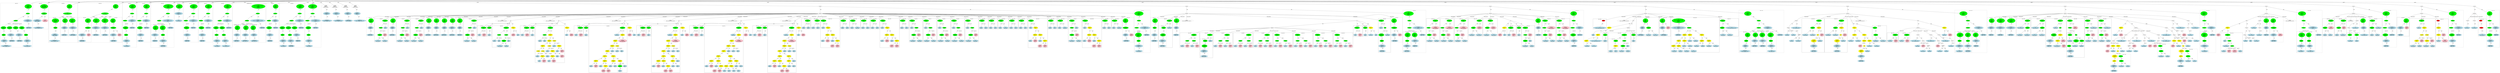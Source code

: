 strict graph "" {
	graph [bb="0,0,55481,1932.5"];
	node [label="\N"];
	subgraph cluster464 {
		graph [bb="19545,1162.8,19757,1445",
			label="sha.c:75:101",
			lheight=0.21,
			lp="19651,1433.5",
			lwidth=0.97
		];
		465	[fillcolor=lightblue,
			height=0.74639,
			label="ID
name: E",
			pos="19597,1197.7",
			style=filled,
			width=1.2178];
		464	[fillcolor=green,
			height=0.74639,
			label="Assignment
op: =",
			pos="19611,1387.1",
			style=filled,
			width=1.6106];
		464 -- 465	[label=lvalue,
			lp="19623,1302.9",
			pos="19609,1360 19606,1324.3 19602,1260.6 19599,1224.8"];
		466	[fillcolor=lightblue,
			height=0.74639,
			label="ID
name: D",
			pos="19704,1197.7",
			style=filled,
			width=1.2571];
		464 -- 466	[label=rvalue,
			lp="19672,1302.9",
			pos="19624,1360.8 19641,1324.9 19674,1259.3 19692,1223.6"];
	}
	subgraph cluster467 {
		graph [bb="19765,1162.8,19979,1445",
			label="sha.c:75:108",
			lheight=0.21,
			lp="19872,1433.5",
			lwidth=0.97
		];
		468	[fillcolor=lightblue,
			height=0.74639,
			label="ID
name: D",
			pos="19818,1197.7",
			style=filled,
			width=1.2571];
		467	[fillcolor=green,
			height=0.74639,
			label="Assignment
op: =",
			pos="19831,1387.1",
			style=filled,
			width=1.6106];
		467 -- 468	[label=lvalue,
			lp="19843,1302.9",
			pos="19829,1360 19827,1324.3 19822,1260.6 19820,1224.8"];
		469	[fillcolor=lightblue,
			height=0.74639,
			label="ID
name: C",
			pos="19926,1197.7",
			style=filled,
			width=1.2374];
		467 -- 469	[label=rvalue,
			lp="19893,1302.9",
			pos="19844,1360.8 19862,1324.9 19895,1259.3 19913,1223.6"];
	}
	subgraph cluster470 {
		graph [bb="19987,668.95,20429,1445",
			label="sha.c:75:115",
			lheight=0.21,
			lp="20208,1433.5",
			lwidth=0.97
		];
		471	[fillcolor=lightblue,
			height=0.74639,
			label="ID
name: C",
			pos="20044,1197.7",
			style=filled,
			width=1.2374];
		470	[fillcolor=green,
			height=0.74639,
			label="Assignment
op: =",
			pos="20053,1387.1",
			style=filled,
			width=1.6106];
		470 -- 471	[label=lvalue,
			lp="20067,1302.9",
			pos="20052,1360 20050,1324.3 20047,1260.6 20045,1224.8"];
		472	[fillcolor=yellow,
			height=0.74639,
			label="BinaryOp
op: |",
			pos="20156,1197.7",
			style=filled,
			width=1.3749];
		470 -- 472	[label=rvalue,
			lp="20119,1302.9",
			pos="20067,1360.8 20087,1324.9 20123,1259.3 20142,1223.6"];
		473	[fillcolor=yellow,
			height=0.74639,
			label="BinaryOp
op: <<",
			pos="20148,1008.3",
			style=filled,
			width=1.3749];
		472 -- 473	[label=left,
			lp="20162,1113.5",
			pos="20155,1170.7 20153,1135 20151,1071.2 20149,1035.5"];
		476	[fillcolor=yellow,
			height=0.74639,
			label="BinaryOp
op: >>",
			pos="20265,1008.3",
			style=filled,
			width=1.3749];
		472 -- 476	[label=right,
			lp="20221,1113.5",
			pos="20170,1171.8 20191,1136 20230,1070.2 20250,1034.3"];
		474	[fillcolor=lightblue,
			height=0.74639,
			label="ID
name: B",
			pos="20040,850.77",
			style=filled,
			width=1.2374];
		473 -- 474	[label=left,
			lp="20104,924.14",
			pos="20131,983.02 20111,953.8 20077,905.05 20057,875.91"];
		475	[fillcolor=pink,
			height=1.041,
			label="Constant
type: int
value: 30",
			pos="20150,850.77",
			style=filled,
			width=1.316];
		473 -- 475	[label=right,
			lp="20163,924.14",
			pos="20148,981.29 20149,955.86 20149,916.93 20150,888.39"];
		477	[fillcolor=lightblue,
			height=0.74639,
			label="ID
name: B",
			pos="20260,850.77",
			style=filled,
			width=1.2374];
		476 -- 477	[label=left,
			lp="20272,924.14",
			pos="20264,981.29 20263,952.58 20262,906.64 20261,877.89"];
		478	[fillcolor=yellow,
			height=0.74639,
			label="BinaryOp
op: -",
			pos="20372,850.77",
			style=filled,
			width=1.3749];
		476 -- 478	[label=right,
			lp="20338,924.14",
			pos="20282,983.02 20302,953.88 20335,905.34 20355,876.16"];
		479	[fillcolor=pink,
			height=1.041,
			label="Constant
type: int
value: 32",
			pos="20260,714.42",
			style=filled,
			width=1.316];
		478 -- 479	[label=left,
			lp="20336,787.79",
			pos="20352,826.06 20334,803.91 20306,770.72 20286,746.47"];
		480	[fillcolor=pink,
			height=1.041,
			label="Constant
type: int
value: 30",
			pos="20373,714.42",
			style=filled,
			width=1.316];
		478 -- 480	[label=right,
			lp="20386,787.79",
			pos="20372,823.87 20372,803.43 20373,774.68 20373,751.91"];
	}
	subgraph cluster481 {
		graph [bb="20437,1162.8,20650,1445",
			label="sha.c:75:151",
			lheight=0.21,
			lp="20544,1433.5",
			lwidth=0.97
		];
		482	[fillcolor=lightblue,
			height=0.74639,
			label="ID
name: B",
			pos="20490,1197.7",
			style=filled,
			width=1.2374];
		481	[fillcolor=green,
			height=0.74639,
			label="Assignment
op: =",
			pos="20503,1387.1",
			style=filled,
			width=1.6106];
		481 -- 482	[label=lvalue,
			lp="20515,1302.9",
			pos="20501,1360 20499,1324.3 20494,1260.6 20492,1224.8"];
		483	[fillcolor=lightblue,
			height=0.74639,
			label="ID
name: A",
			pos="20597,1197.7",
			style=filled,
			width=1.2374];
		481 -- 483	[label=rvalue,
			lp="20565,1302.9",
			pos="20516,1360.8 20534,1324.9 20567,1259.3 20585,1223.6"];
	}
	subgraph cluster484 {
		graph [bb="20658,1162.8,20898,1445",
			label="sha.c:75:158",
			lheight=0.21,
			lp="20778,1433.5",
			lwidth=0.97
		];
		485	[fillcolor=lightblue,
			height=0.74639,
			label="ID
name: A",
			pos="20711,1197.7",
			style=filled,
			width=1.2374];
		484	[fillcolor=green,
			height=0.74639,
			label="Assignment
op: =",
			pos="20724,1387.1",
			style=filled,
			width=1.6106];
		484 -- 485	[label=lvalue,
			lp="20736,1302.9",
			pos="20722,1360 20720,1324.3 20715,1260.6 20713,1224.8"];
		486	[fillcolor=lightblue,
			height=0.74639,
			label="ID
name: temp",
			pos="20832,1197.7",
			style=filled,
			width=1.6106];
		484 -- 486	[label=rvalue,
			lp="20792,1302.9",
			pos="20739,1360.8 20759,1325 20797,1259.7 20817,1223.9"];
	}
	subgraph cluster489 {
		graph [bb="16608,962.85,16818,1255.6",
			label="sha.c:77:9",
			lheight=0.21,
			lp="16713,1244.1",
			lwidth=0.78
		];
		490	[fillcolor=lightblue,
			height=0.74639,
			label="ID
name: i",
			pos="16657,1008.3",
			style=filled,
			width=1.1392];
		489	[fillcolor=green,
			height=0.74639,
			label="Assignment
op: =",
			pos="16752,1197.7",
			style=filled,
			width=1.6106];
		489 -- 490	[label=lvalue,
			lp="16731,1113.5",
			pos="16739,1171.4 16721,1135.5 16688,1069.9 16670,1034.2"];
		491	[fillcolor=pink,
			height=1.041,
			label="Constant
type: int
value: 60",
			pos="16763,1008.3",
			style=filled,
			width=1.316];
		489 -- 491	[label=rvalue,
			lp="16775,1113.5",
			pos="16754,1170.7 16755,1138.2 16759,1082.5 16761,1045.8"];
	}
	subgraph cluster495 {
		graph [bb="16826,973.46,16936,1255.6",
			label="sha.c:77:27",
			lheight=0.21,
			lp="16881,1244.1",
			lwidth=0.88
		];
		496	[fillcolor=lightblue,
			height=0.74639,
			label="ID
name: i",
			pos="16881,1008.3",
			style=filled,
			width=1.1392];
		495	[fillcolor=green,
			height=0.74639,
			label="UnaryOp
op: ++",
			pos="16881,1197.7",
			style=filled,
			width=1.316];
		495 -- 496	[label=expr,
			lp="16894,1113.5",
			pos="16881,1170.7 16881,1135 16881,1071.2 16881,1035.5"];
	}
	subgraph cluster497 {
		graph [bb="16944,8,17599,1255.6",
			label="sha.c:78:5",
			lheight=0.21,
			lp="17272,1244.1",
			lwidth=0.78
		];
		498	[fillcolor=lightblue,
			height=0.74639,
			label="ID
name: temp",
			pos="17376,1008.3",
			style=filled,
			width=1.6106];
		497	[fillcolor=green,
			height=0.74639,
			label="Assignment
op: =",
			pos="17501,1197.7",
			style=filled,
			width=1.6106];
		497 -- 498	[label=lvalue,
			lp="17467,1113.5",
			pos="17484,1171.8 17460,1136 17417,1070.2 17393,1034.3"];
		499	[fillcolor=yellow,
			height=0.74639,
			label="BinaryOp
op: +",
			pos="17501,1008.3",
			style=filled,
			width=1.3749];
		497 -- 499	[label=rvalue,
			lp="17518,1113.5",
			pos="17501,1170.7 17501,1135 17501,1071.2 17501,1035.5"];
		500	[fillcolor=yellow,
			height=0.74639,
			label="BinaryOp
op: +",
			pos="17344,850.77",
			style=filled,
			width=1.3749];
		499 -- 500	[label=left,
			lp="17434,924.14",
			pos="17478,984.29 17467,973.73 17454,961.04 17443,949.64 17417,923.94 17387,894.51 17367,874.69"];
		521	[fillcolor=pink,
			height=1.041,
			label="Constant
type: long int
value: 0xca62c1d6L",
			pos="17501,850.77",
			style=filled,
			width=2.4945];
		499 -- 521	[label=right,
			lp="17514,924.14",
			pos="17501,981.29 17501,955.86 17501,916.93 17501,888.39"];
		501	[fillcolor=yellow,
			height=0.74639,
			label="BinaryOp
op: +",
			pos="17333,714.42",
			style=filled,
			width=1.3749];
		500 -- 501	[label=left,
			lp="17350,787.79",
			pos="17342,823.87 17340,800.23 17337,765.46 17335,741.71"];
		518	[fillcolor=yellow,
			height=0.5,
			label=ArrayRef,
			pos="17445,714.42",
			style=filled,
			width=1.2277];
		500 -- 518	[label=right,
			lp="17408,787.79",
			pos="17362,825.75 17382,798.73 17415,755.56 17433,732.03"];
		505	[fillcolor=lightblue,
			height=0.74639,
			label="ID
name: A",
			pos="16997,179.43",
			style=filled,
			width=1.2374];
		504	[fillcolor=yellow,
			height=0.74639,
			label="BinaryOp
op: <<",
			pos="17106,315.78",
			style=filled,
			width=1.3749];
		504 -- 505	[label=left,
			lp="17072,252.8",
			pos="17087,290.76 17067,266.15 17036,228.15 17016,203.79"];
		506	[fillcolor=pink,
			height=1.041,
			label="Constant
type: int
value: 5",
			pos="17106,179.43",
			style=filled,
			width=1.2767];
		504 -- 506	[label=right,
			lp="17119,252.8",
			pos="17106,288.87 17106,268.44 17106,239.68 17106,216.92"];
		503	[fillcolor=yellow,
			height=0.74639,
			label="BinaryOp
op: |",
			pos="17223,441.73",
			style=filled,
			width=1.3749];
		503 -- 504	[label=left,
			lp="17182,378.75",
			pos="17201,417.42 17180,395.25 17149,362.11 17128,339.99"];
		507	[fillcolor=yellow,
			height=0.74639,
			label="BinaryOp
op: >>",
			pos="17223,315.78",
			style=filled,
			width=1.3749];
		503 -- 507	[label=right,
			lp="17236,378.75",
			pos="17223,414.75 17223,393.59 17223,363.87 17223,342.73"];
		508	[fillcolor=lightblue,
			height=0.74639,
			label="ID
name: A",
			pos="17215,179.43",
			style=filled,
			width=1.2374];
		507 -- 508	[label=left,
			lp="17230,252.8",
			pos="17221,288.87 17220,265.24 17218,230.47 17217,206.71"];
		509	[fillcolor=yellow,
			height=0.74639,
			label="BinaryOp
op: -",
			pos="17327,179.43",
			style=filled,
			width=1.3749];
		507 -- 509	[label=right,
			lp="17288,252.8",
			pos="17242,290.76 17260,266.46 17289,229.08 17308,204.69"];
		510	[fillcolor=pink,
			height=1.041,
			label="Constant
type: int
value: 32",
			pos="17280,53.477",
			style=filled,
			width=1.316];
		509 -- 510	[label=left,
			lp="17316,116.45",
			pos="17317,153.05 17310,134.77 17301,109.89 17293,89.692"];
		511	[fillcolor=pink,
			height=1.041,
			label="Constant
type: int
value: 5",
			pos="17391,53.477",
			style=filled,
			width=1.2767];
		509 -- 511	[label=right,
			lp="17376,116.45",
			pos="17340,153.35 17350,134.67 17363,108.97 17373,88.45"];
		502	[fillcolor=yellow,
			height=0.74639,
			label="BinaryOp
op: +",
			pos="17224,578.08",
			style=filled,
			width=1.3749];
		502 -- 503	[label=left,
			lp="17234,515.1",
			pos="17224,551.17 17224,527.54 17223,492.77 17223,469.01"];
		512	[fillcolor=yellow,
			height=0.74639,
			label="BinaryOp
op: ^",
			pos="17433,441.73",
			style=filled,
			width=1.3749];
		502 -- 512	[label=right,
			lp="17332,515.1",
			pos="17251,555.36 17261,547.89 17272,539.65 17282,532.6 17321,506.16 17368,478.9 17399,461.44"];
		513	[fillcolor=yellow,
			height=0.74639,
			label="BinaryOp
op: ^",
			pos="17433,315.78",
			style=filled,
			width=1.3749];
		512 -- 513	[label=left,
			lp="17442,378.75",
			pos="17433,414.75 17433,393.59 17433,363.87 17433,342.73"];
		516	[fillcolor=lightblue,
			height=0.74639,
			label="ID
name: D",
			pos="17546,315.78",
			style=filled,
			width=1.2571];
		512 -- 516	[label=right,
			lp="17510,378.75",
			pos="17454,417.42 17474,395.25 17505,362.11 17525,339.99"];
		514	[fillcolor=lightblue,
			height=0.74639,
			label="ID
name: B",
			pos="17439,179.43",
			style=filled,
			width=1.2374];
		513 -- 514	[label=left,
			lp="17446,252.8",
			pos="17434,288.87 17435,265.24 17437,230.47 17438,206.71"];
		515	[fillcolor=lightblue,
			height=0.74639,
			label="ID
name: C",
			pos="17546,179.43",
			style=filled,
			width=1.2374];
		513 -- 515	[label=right,
			lp="17503,252.8",
			pos="17453,291.07 17474,266.51 17506,228.37 17526,203.9"];
		501 -- 502	[label=left,
			lp="17298,651.45",
			pos="17314,689.4 17294,664.95 17263,627.27 17243,602.89"];
		517	[fillcolor=lightblue,
			height=0.74639,
			label="ID
name: E",
			pos="17335,578.08",
			style=filled,
			width=1.2178];
		501 -- 517	[label=right,
			lp="17347,651.45",
			pos="17333,687.52 17334,663.88 17334,629.11 17335,605.36"];
		519	[fillcolor=lightblue,
			height=0.74639,
			label="ID
name: W",
			pos="17444,578.08",
			style=filled,
			width=1.316];
		518 -- 519	[label=name,
			lp="17460,651.45",
			pos="17445,696.41 17445,673.39 17444,632.12 17444,605.17"];
		520	[fillcolor=lightblue,
			height=0.74639,
			label="ID
name: i",
			pos="17550,578.08",
			style=filled,
			width=1.1392];
		518 -- 520	[label=subscript,
			lp="17522,651.45",
			pos="17458,696.95 17476,673.27 17511,629.48 17532,602.46"];
	}
	subgraph cluster522 {
		graph [bb="20906,1162.8,21118,1445",
			label="sha.c:78:83",
			lheight=0.21,
			lp="21012,1433.5",
			lwidth=0.88
		];
		523	[fillcolor=lightblue,
			height=0.74639,
			label="ID
name: E",
			pos="20958,1197.7",
			style=filled,
			width=1.2178];
		522	[fillcolor=green,
			height=0.74639,
			label="Assignment
op: =",
			pos="20972,1387.1",
			style=filled,
			width=1.6106];
		522 -- 523	[label=lvalue,
			lp="20984,1302.9",
			pos="20970,1360 20967,1324.3 20963,1260.6 20960,1224.8"];
		524	[fillcolor=lightblue,
			height=0.74639,
			label="ID
name: D",
			pos="21065,1197.7",
			style=filled,
			width=1.2571];
		522 -- 524	[label=rvalue,
			lp="21033,1302.9",
			pos="20985,1360.8 21002,1324.9 21035,1259.3 21053,1223.6"];
	}
	subgraph cluster525 {
		graph [bb="21126,1162.8,21340,1445",
			label="sha.c:78:90",
			lheight=0.21,
			lp="21233,1433.5",
			lwidth=0.88
		];
		526	[fillcolor=lightblue,
			height=0.74639,
			label="ID
name: D",
			pos="21179,1197.7",
			style=filled,
			width=1.2571];
		525	[fillcolor=green,
			height=0.74639,
			label="Assignment
op: =",
			pos="21192,1387.1",
			style=filled,
			width=1.6106];
		525 -- 526	[label=lvalue,
			lp="21204,1302.9",
			pos="21190,1360 21188,1324.3 21183,1260.6 21181,1224.8"];
		527	[fillcolor=lightblue,
			height=0.74639,
			label="ID
name: C",
			pos="21287,1197.7",
			style=filled,
			width=1.2374];
		525 -- 527	[label=rvalue,
			lp="21254,1302.9",
			pos="21205,1360.8 21223,1324.9 21256,1259.3 21274,1223.6"];
	}
	subgraph cluster528 {
		graph [bb="21348,668.95,21790,1445",
			label="sha.c:78:97",
			lheight=0.21,
			lp="21569,1433.5",
			lwidth=0.88
		];
		529	[fillcolor=lightblue,
			height=0.74639,
			label="ID
name: C",
			pos="21407,1197.7",
			style=filled,
			width=1.2374];
		528	[fillcolor=green,
			height=0.74639,
			label="Assignment
op: =",
			pos="21414,1387.1",
			style=filled,
			width=1.6106];
		528 -- 529	[label=lvalue,
			lp="21429,1302.9",
			pos="21413,1360 21412,1324.3 21409,1260.6 21408,1224.8"];
		530	[fillcolor=yellow,
			height=0.74639,
			label="BinaryOp
op: |",
			pos="21519,1197.7",
			style=filled,
			width=1.3749];
		528 -- 530	[label=rvalue,
			lp="21481,1302.9",
			pos="21428,1360.8 21448,1324.9 21485,1259.3 21505,1223.6"];
		531	[fillcolor=yellow,
			height=0.74639,
			label="BinaryOp
op: <<",
			pos="21507,1008.3",
			style=filled,
			width=1.3749];
		530 -- 531	[label=left,
			lp="21524,1113.5",
			pos="21517,1170.7 21515,1135 21511,1071.2 21509,1035.5"];
		534	[fillcolor=yellow,
			height=0.74639,
			label="BinaryOp
op: >>",
			pos="21624,1008.3",
			style=filled,
			width=1.3749];
		530 -- 534	[label=right,
			lp="21582,1113.5",
			pos="21533,1171.8 21553,1136 21590,1070.2 21610,1034.3"];
		532	[fillcolor=lightblue,
			height=0.74639,
			label="ID
name: B",
			pos="21401,850.77",
			style=filled,
			width=1.2374];
		531 -- 532	[label=left,
			lp="21464,924.14",
			pos="21490,982.68 21470,953.38 21437,904.81 21417,875.79"];
		533	[fillcolor=pink,
			height=1.041,
			label="Constant
type: int
value: 30",
			pos="21511,850.77",
			style=filled,
			width=1.316];
		531 -- 533	[label=right,
			lp="21523,924.14",
			pos="21508,981.29 21508,955.86 21509,916.93 21510,888.39"];
		535	[fillcolor=lightblue,
			height=0.74639,
			label="ID
name: B",
			pos="21621,850.77",
			style=filled,
			width=1.2374];
		534 -- 535	[label=left,
			lp="21632,924.14",
			pos="21623,981.29 21623,952.58 21622,906.64 21622,877.89"];
		536	[fillcolor=yellow,
			height=0.74639,
			label="BinaryOp
op: -",
			pos="21733,850.77",
			style=filled,
			width=1.3749];
		534 -- 536	[label=right,
			lp="21699,924.14",
			pos="21641,983.02 21661,953.88 21695,905.34 21716,876.16"];
		537	[fillcolor=pink,
			height=1.041,
			label="Constant
type: int
value: 32",
			pos="21621,714.42",
			style=filled,
			width=1.316];
		536 -- 537	[label=left,
			lp="21698,787.79",
			pos="21713,826.06 21695,803.91 21667,770.72 21647,746.47"];
		538	[fillcolor=pink,
			height=1.041,
			label="Constant
type: int
value: 30",
			pos="21734,714.42",
			style=filled,
			width=1.316];
		536 -- 538	[label=right,
			lp="21747,787.79",
			pos="21733,823.87 21733,803.43 21734,774.68 21734,751.91"];
	}
	subgraph cluster539 {
		graph [bb="21798,1162.8,22011,1445",
			label="sha.c:78:133",
			lheight=0.21,
			lp="21904,1433.5",
			lwidth=0.97
		];
		540	[fillcolor=lightblue,
			height=0.74639,
			label="ID
name: B",
			pos="21851,1197.7",
			style=filled,
			width=1.2374];
		539	[fillcolor=green,
			height=0.74639,
			label="Assignment
op: =",
			pos="21864,1387.1",
			style=filled,
			width=1.6106];
		539 -- 540	[label=lvalue,
			lp="21876,1302.9",
			pos="21862,1360 21860,1324.3 21855,1260.6 21853,1224.8"];
		541	[fillcolor=lightblue,
			height=0.74639,
			label="ID
name: A",
			pos="21958,1197.7",
			style=filled,
			width=1.2374];
		539 -- 541	[label=rvalue,
			lp="21926,1302.9",
			pos="21877,1360.8 21895,1324.9 21928,1259.3 21946,1223.6"];
	}
	subgraph cluster612 {
		graph [bb="26185,543.21,26460,1445",
			label="sha.c:94:3",
			lheight=0.21,
			lp="26322,1433.5",
			lwidth=0.78
		];
		613	[fillcolor=lightblue,
			height=0.74639,
			label="ID
name: cp",
			pos="26298,1197.7",
			style=filled,
			width=1.316];
		612	[fillcolor=green,
			height=0.74639,
			label="Assignment
op: =",
			pos="26390,1387.1",
			style=filled,
			width=1.6106];
		612 -- 613	[label=lvalue,
			lp="26369,1302.9",
			pos="26377,1360.6 26370,1345.9 26360,1327.2 26352,1310.4 26337,1280.8 26321,1246.7 26310,1224"];
		614	[fillcolor=green,
			height=0.5,
			label=Cast,
			pos="26390,1197.7",
			style=filled,
			width=0.75];
		612 -- 614	[label=rvalue,
			lp="26407,1302.9",
			pos="26390,1360 26390,1321.1 26390,1248.9 26390,1215.9"];
		615	[fillcolor=green,
			height=1.041,
			label="Typename
name: None
quals: []",
			pos="26252,1008.3",
			style=filled,
			width=1.6303];
		614 -- 615	[label=to_type,
			lp="26360,1113.5",
			pos="26381,1180.6 26374,1168.8 26364,1152.5 26354,1139 26340,1119.7 26334,1116.7 26319,1098 26304,1080 26289,1059.4 26276,1042.5"];
		619	[fillcolor=lightblue,
			height=0.74639,
			label="ID
name: buffer",
			pos="26390,1008.3",
			style=filled,
			width=1.7088];
		614 -- 619	[label=expr,
			lp="26402,1113.5",
			pos="26390,1179.4 26390,1146.4 26390,1074.4 26390,1035.5"];
		616	[fillcolor=green,
			height=0.74639,
			label="PtrDecl
quals: []",
			pos="26262,850.77",
			style=filled,
			width=1.2178];
		615 -- 616	[label=type,
			lp="26270,924.14",
			pos="26254,970.86 26256,942.3 26259,903.28 26260,877.81"];
		618	[fillcolor=lightblue,
			height=0.74639,
			label="IdentifierType
names: ['BYTE']",
			pos="26269,578.08",
			style="filled,dashed",
			width=2.1213];
		617	[fillcolor=lightblue,
			height=1.041,
			label="TypeDecl
declname: None
quals: []",
			pos="26268,714.42",
			style=filled,
			width=2.082];
		617 -- 618	[label=type,
			lp="26281,651.45",
			pos="26268,676.71 26268,654.03 26269,625.46 26269,605.1"];
		616 -- 617	[label=type,
			lp="26277,787.79",
			pos="26263,823.87 26264,803.43 26265,774.68 26266,751.91"];
	}
	subgraph cluster622 {
		graph [bb="30334,962.85,30542,1255.6",
			label="sha.c:96:9",
			lheight=0.21,
			lp="30438,1244.1",
			lwidth=0.78
		];
		623	[fillcolor=lightblue,
			height=0.74639,
			label="ID
name: i",
			pos="30383,1008.3",
			style=filled,
			width=1.1392];
		622	[fillcolor=green,
			height=0.74639,
			label="Assignment
op: =",
			pos="30420,1197.7",
			style=filled,
			width=1.6106];
		622 -- 623	[label=lvalue,
			lp="30422,1113.5",
			pos="30415,1170.7 30408,1134.9 30395,1070.8 30388,1035.2"];
		624	[fillcolor=pink,
			height=1.041,
			label="Constant
type: int
value: 0",
			pos="30488,1008.3",
			style=filled,
			width=1.2767];
		622 -- 624	[label=rvalue,
			lp="30469,1113.5",
			pos="30429,1171 30441,1138.3 30462,1081.4 30475,1044.6"];
	}
	subgraph cluster628 {
		graph [bb="30550,973.46,30660,1255.6",
			label="sha.c:96:29",
			lheight=0.21,
			lp="30605,1244.1",
			lwidth=0.88
		];
		629	[fillcolor=lightblue,
			height=0.74639,
			label="ID
name: i",
			pos="30605,1008.3",
			style=filled,
			width=1.1392];
		628	[fillcolor=green,
			height=0.74639,
			label="UnaryOp
op: ++",
			pos="30605,1197.7",
			style=filled,
			width=1.316];
		628 -- 629	[label=expr,
			lp="30618,1113.5",
			pos="30605,1170.7 30605,1135 30605,1071.2 30605,1035.5"];
	}
	subgraph cluster631 {
		graph [bb="27212,668.95,27650,1066.2",
			label="sha.c:97:5",
			lheight=0.21,
			lp="27431,1054.7",
			lwidth=0.78
		];
		633	[fillcolor=lightblue,
			height=0.74639,
			label="ID
name: ct",
			pos="27265,714.42",
			style=filled,
			width=1.2571];
		632	[fillcolor=green,
			height=0.5,
			label=ArrayRef,
			pos="27374,850.77",
			style=filled,
			width=1.2277];
		632 -- 633	[label=name,
			lp="27346,787.79",
			pos="27361,833.56 27342,809.98 27306,766.05 27284,738.91"];
		634	[fillcolor=pink,
			height=1.041,
			label="Constant
type: int
value: 0",
			pos="27374,714.42",
			style=filled,
			width=1.2767];
		632 -- 634	[label=subscript,
			lp="27398,787.79",
			pos="27374,832.76 27374,812.56 27374,778.32 27374,752.02"];
		631	[fillcolor=green,
			height=0.74639,
			label="Assignment
op: =",
			pos="27525,1008.3",
			style=filled,
			width=1.6106];
		631 -- 632	[label=lvalue,
			lp="27467,924.14",
			pos="27502,983.36 27471,951.32 27416,895.37 27390,867.91"];
		635	[fillcolor=green,
			height=0.5,
			label=ArrayRef,
			pos="27525,850.77",
			style=filled,
			width=1.2277];
		631 -- 635	[label=rvalue,
			lp="27542,924.14",
			pos="27525,981.29 27525,949.46 27525,896.48 27525,869.19"];
		636	[fillcolor=lightblue,
			height=0.74639,
			label="ID
name: cp",
			pos="27485,714.42",
			style=filled,
			width=1.316];
		635 -- 636	[label=name,
			lp="27524,787.79",
			pos="27520,832.76 27513,809.6 27501,767.96 27493,741.02"];
		637	[fillcolor=pink,
			height=1.041,
			label="Constant
type: int
value: 0",
			pos="27596,714.42",
			style=filled,
			width=1.2767];
		635 -- 637	[label=subscript,
			lp="27586,787.79",
			pos="27534,833.03 27545,812.14 27564,775.91 27578,749.17"];
	}
	subgraph cluster638 {
		graph [bb="27658,668.95,28096,1066.2",
			label="sha.c:98:5",
			lheight=0.21,
			lp="27877,1054.7",
			lwidth=0.78
		];
		640	[fillcolor=lightblue,
			height=0.74639,
			label="ID
name: ct",
			pos="27711,714.42",
			style=filled,
			width=1.2571];
		639	[fillcolor=green,
			height=0.5,
			label=ArrayRef,
			pos="27820,850.77",
			style=filled,
			width=1.2277];
		639 -- 640	[label=name,
			lp="27792,787.79",
			pos="27807,833.56 27788,809.98 27752,766.05 27730,738.91"];
		641	[fillcolor=pink,
			height=1.041,
			label="Constant
type: int
value: 1",
			pos="27820,714.42",
			style=filled,
			width=1.2767];
		639 -- 641	[label=subscript,
			lp="27844,787.79",
			pos="27820,832.76 27820,812.56 27820,778.32 27820,752.02"];
		638	[fillcolor=green,
			height=0.74639,
			label="Assignment
op: =",
			pos="27971,1008.3",
			style=filled,
			width=1.6106];
		638 -- 639	[label=lvalue,
			lp="27913,924.14",
			pos="27948,983.36 27917,951.32 27862,895.37 27836,867.91"];
		642	[fillcolor=green,
			height=0.5,
			label=ArrayRef,
			pos="27971,850.77",
			style=filled,
			width=1.2277];
		638 -- 642	[label=rvalue,
			lp="27988,924.14",
			pos="27971,981.29 27971,949.46 27971,896.48 27971,869.19"];
		643	[fillcolor=lightblue,
			height=0.74639,
			label="ID
name: cp",
			pos="27931,714.42",
			style=filled,
			width=1.316];
		642 -- 643	[label=name,
			lp="27970,787.79",
			pos="27966,832.76 27959,809.6 27947,767.96 27939,741.02"];
		644	[fillcolor=pink,
			height=1.041,
			label="Constant
type: int
value: 1",
			pos="28042,714.42",
			style=filled,
			width=1.2767];
		642 -- 644	[label=subscript,
			lp="28032,787.79",
			pos="27980,833.03 27991,812.14 28010,775.91 28024,749.17"];
	}
	subgraph cluster645 {
		graph [bb="28104,668.95,28542,1066.2",
			label="sha.c:99:5",
			lheight=0.21,
			lp="28323,1054.7",
			lwidth=0.78
		];
		647	[fillcolor=lightblue,
			height=0.74639,
			label="ID
name: ct",
			pos="28157,714.42",
			style=filled,
			width=1.2571];
		646	[fillcolor=green,
			height=0.5,
			label=ArrayRef,
			pos="28266,850.77",
			style=filled,
			width=1.2277];
		646 -- 647	[label=name,
			lp="28238,787.79",
			pos="28253,833.56 28234,809.98 28198,766.05 28176,738.91"];
		648	[fillcolor=pink,
			height=1.041,
			label="Constant
type: int
value: 2",
			pos="28266,714.42",
			style=filled,
			width=1.2767];
		646 -- 648	[label=subscript,
			lp="28290,787.79",
			pos="28266,832.76 28266,812.56 28266,778.32 28266,752.02"];
		645	[fillcolor=green,
			height=0.74639,
			label="Assignment
op: =",
			pos="28417,1008.3",
			style=filled,
			width=1.6106];
		645 -- 646	[label=lvalue,
			lp="28359,924.14",
			pos="28394,983.36 28363,951.32 28308,895.37 28282,867.91"];
		649	[fillcolor=green,
			height=0.5,
			label=ArrayRef,
			pos="28417,850.77",
			style=filled,
			width=1.2277];
		645 -- 649	[label=rvalue,
			lp="28434,924.14",
			pos="28417,981.29 28417,949.46 28417,896.48 28417,869.19"];
		650	[fillcolor=lightblue,
			height=0.74639,
			label="ID
name: cp",
			pos="28377,714.42",
			style=filled,
			width=1.316];
		649 -- 650	[label=name,
			lp="28416,787.79",
			pos="28412,832.76 28405,809.6 28393,767.96 28385,741.02"];
		651	[fillcolor=pink,
			height=1.041,
			label="Constant
type: int
value: 2",
			pos="28488,714.42",
			style=filled,
			width=1.2767];
		649 -- 651	[label=subscript,
			lp="28478,787.79",
			pos="28426,833.03 28437,812.14 28456,775.91 28470,749.17"];
	}
	subgraph cluster652 {
		graph [bb="28550,668.95,28988,1066.2",
			label="sha.c:100:5",
			lheight=0.21,
			lp="28769,1054.7",
			lwidth=0.88
		];
		654	[fillcolor=lightblue,
			height=0.74639,
			label="ID
name: ct",
			pos="28603,714.42",
			style=filled,
			width=1.2571];
		653	[fillcolor=green,
			height=0.5,
			label=ArrayRef,
			pos="28637,850.77",
			style=filled,
			width=1.2277];
		653 -- 654	[label=name,
			lp="28640,787.79",
			pos="28633,832.76 28627,809.6 28616,767.96 28609,741.02"];
		655	[fillcolor=pink,
			height=1.041,
			label="Constant
type: int
value: 3",
			pos="28712,714.42",
			style=filled,
			width=1.2767];
		653 -- 655	[label=subscript,
			lp="28700,787.79",
			pos="28646,833.03 28658,812.07 28678,775.67 28693,748.9"];
		652	[fillcolor=green,
			height=0.74639,
			label="Assignment
op: =",
			pos="28637,1008.3",
			style=filled,
			width=1.6106];
		652 -- 653	[label=lvalue,
			lp="28654,924.14",
			pos="28637,981.29 28637,949.46 28637,896.48 28637,869.19"];
		656	[fillcolor=green,
			height=0.5,
			label=ArrayRef,
			pos="28823,850.77",
			style=filled,
			width=1.2277];
		652 -- 656	[label=rvalue,
			lp="28759,924.14",
			pos="28664,984.38 28703,952.26 28772,894.77 28804,867.26"];
		657	[fillcolor=lightblue,
			height=0.74639,
			label="ID
name: cp",
			pos="28823,714.42",
			style=filled,
			width=1.316];
		656 -- 657	[label=name,
			lp="28838,787.79",
			pos="28823,832.76 28823,809.74 28823,768.46 28823,741.51"];
		658	[fillcolor=pink,
			height=1.041,
			label="Constant
type: int
value: 3",
			pos="28934,714.42",
			style=filled,
			width=1.2767];
		656 -- 658	[label=subscript,
			lp="28904,787.79",
			pos="28836,833.56 28854,811.93 28886,773.18 28909,745.98"];
	}
	subgraph cluster659 {
		graph [bb="28996,668.95,29434,1066.2",
			label="sha.c:101:5",
			lheight=0.21,
			lp="29215,1054.7",
			lwidth=0.88
		];
		661	[fillcolor=lightblue,
			height=0.74639,
			label="ID
name: cp",
			pos="29051,714.42",
			style=filled,
			width=1.316];
		660	[fillcolor=green,
			height=0.5,
			label=ArrayRef,
			pos="29085,850.77",
			style=filled,
			width=1.2277];
		660 -- 661	[label=name,
			lp="29088,787.79",
			pos="29081,832.76 29075,809.74 29064,768.46 29058,741.51"];
		662	[fillcolor=pink,
			height=1.041,
			label="Constant
type: int
value: 0",
			pos="29162,714.42",
			style=filled,
			width=1.2767];
		660 -- 662	[label=subscript,
			lp="29148,787.79",
			pos="29095,833.03 29107,812 29128,775.42 29143,748.63"];
		659	[fillcolor=green,
			height=0.74639,
			label="Assignment
op: =",
			pos="29085,1008.3",
			style=filled,
			width=1.6106];
		659 -- 660	[label=lvalue,
			lp="29102,924.14",
			pos="29085,981.29 29085,949.46 29085,896.48 29085,869.19"];
		663	[fillcolor=green,
			height=0.5,
			label=ArrayRef,
			pos="29271,850.77",
			style=filled,
			width=1.2277];
		659 -- 663	[label=rvalue,
			lp="29207,924.14",
			pos="29112,984.38 29151,952.26 29220,894.77 29252,867.26"];
		664	[fillcolor=lightblue,
			height=0.74639,
			label="ID
name: ct",
			pos="29271,714.42",
			style=filled,
			width=1.2571];
		663 -- 664	[label=name,
			lp="29286,787.79",
			pos="29271,832.76 29271,809.74 29271,768.46 29271,741.51"];
		665	[fillcolor=pink,
			height=1.041,
			label="Constant
type: int
value: 3",
			pos="29380,714.42",
			style=filled,
			width=1.2767];
		663 -- 665	[label=subscript,
			lp="29350,787.79",
			pos="29284,833.56 29302,812 29333,773.43 29355,746.24"];
	}
	subgraph cluster666 {
		graph [bb="29442,668.95,29880,1066.2",
			label="sha.c:102:5",
			lheight=0.21,
			lp="29661,1054.7",
			lwidth=0.88
		];
		668	[fillcolor=lightblue,
			height=0.74639,
			label="ID
name: cp",
			pos="29497,714.42",
			style=filled,
			width=1.316];
		667	[fillcolor=green,
			height=0.5,
			label=ArrayRef,
			pos="29531,850.77",
			style=filled,
			width=1.2277];
		667 -- 668	[label=name,
			lp="29534,787.79",
			pos="29527,832.76 29521,809.74 29510,768.46 29504,741.51"];
		669	[fillcolor=pink,
			height=1.041,
			label="Constant
type: int
value: 1",
			pos="29608,714.42",
			style=filled,
			width=1.2767];
		667 -- 669	[label=subscript,
			lp="29594,787.79",
			pos="29541,833.03 29553,812 29574,775.42 29589,748.63"];
		666	[fillcolor=green,
			height=0.74639,
			label="Assignment
op: =",
			pos="29531,1008.3",
			style=filled,
			width=1.6106];
		666 -- 667	[label=lvalue,
			lp="29548,924.14",
			pos="29531,981.29 29531,949.46 29531,896.48 29531,869.19"];
		670	[fillcolor=green,
			height=0.5,
			label=ArrayRef,
			pos="29717,850.77",
			style=filled,
			width=1.2277];
		666 -- 670	[label=rvalue,
			lp="29653,924.14",
			pos="29558,984.38 29597,952.26 29666,894.77 29698,867.26"];
		671	[fillcolor=lightblue,
			height=0.74639,
			label="ID
name: ct",
			pos="29717,714.42",
			style=filled,
			width=1.2571];
		670 -- 671	[label=name,
			lp="29732,787.79",
			pos="29717,832.76 29717,809.74 29717,768.46 29717,741.51"];
		672	[fillcolor=pink,
			height=1.041,
			label="Constant
type: int
value: 2",
			pos="29826,714.42",
			style=filled,
			width=1.2767];
		670 -- 672	[label=subscript,
			lp="29796,787.79",
			pos="29730,833.56 29748,812 29779,773.43 29801,746.24"];
	}
	subgraph cluster673 {
		graph [bb="29888,668.95,30326,1066.2",
			label="sha.c:103:5",
			lheight=0.21,
			lp="30107,1054.7",
			lwidth=0.88
		];
		675	[fillcolor=lightblue,
			height=0.74639,
			label="ID
name: cp",
			pos="29943,714.42",
			style=filled,
			width=1.316];
		674	[fillcolor=green,
			height=0.5,
			label=ArrayRef,
			pos="29977,850.77",
			style=filled,
			width=1.2277];
		674 -- 675	[label=name,
			lp="29980,787.79",
			pos="29973,832.76 29967,809.74 29956,768.46 29950,741.51"];
		676	[fillcolor=pink,
			height=1.041,
			label="Constant
type: int
value: 2",
			pos="30054,714.42",
			style=filled,
			width=1.2767];
		674 -- 676	[label=subscript,
			lp="30040,787.79",
			pos="29987,833.03 29999,812 30020,775.42 30035,748.63"];
		673	[fillcolor=green,
			height=0.74639,
			label="Assignment
op: =",
			pos="29977,1008.3",
			style=filled,
			width=1.6106];
		673 -- 674	[label=lvalue,
			lp="29994,924.14",
			pos="29977,981.29 29977,949.46 29977,896.48 29977,869.19"];
		677	[fillcolor=green,
			height=0.5,
			label=ArrayRef,
			pos="30163,850.77",
			style=filled,
			width=1.2277];
		673 -- 677	[label=rvalue,
			lp="30099,924.14",
			pos="30004,984.38 30043,952.26 30112,894.77 30144,867.26"];
		678	[fillcolor=lightblue,
			height=0.74639,
			label="ID
name: ct",
			pos="30163,714.42",
			style=filled,
			width=1.2571];
		677 -- 678	[label=name,
			lp="30178,787.79",
			pos="30163,832.76 30163,809.74 30163,768.46 30163,741.51"];
		679	[fillcolor=pink,
			height=1.041,
			label="Constant
type: int
value: 1",
			pos="30272,714.42",
			style=filled,
			width=1.2767];
		677 -- 679	[label=subscript,
			lp="30242,787.79",
			pos="30176,833.56 30194,812 30225,773.43 30247,746.24"];
	}
	subgraph cluster680 {
		graph [bb="26468,668.95,26906,1066.2",
			label="sha.c:104:5",
			lheight=0.21,
			lp="26687,1054.7",
			lwidth=0.88
		];
		682	[fillcolor=lightblue,
			height=0.74639,
			label="ID
name: cp",
			pos="26523,714.42",
			style=filled,
			width=1.316];
		681	[fillcolor=green,
			height=0.5,
			label=ArrayRef,
			pos="26634,850.77",
			style=filled,
			width=1.2277];
		681 -- 682	[label=name,
			lp="26604,787.79",
			pos="26621,833.56 26601,810.12 26565,766.56 26543,739.39"];
		683	[fillcolor=pink,
			height=1.041,
			label="Constant
type: int
value: 3",
			pos="26634,714.42",
			style=filled,
			width=1.2767];
		681 -- 683	[label=subscript,
			lp="26658,787.79",
			pos="26634,832.76 26634,812.56 26634,778.32 26634,752.02"];
		680	[fillcolor=green,
			height=0.74639,
			label="Assignment
op: =",
			pos="26778,1008.3",
			style=filled,
			width=1.6106];
		680 -- 681	[label=lvalue,
			lp="26723,924.14",
			pos="26756,983.36 26726,951.32 26674,895.37 26649,867.91"];
		684	[fillcolor=green,
			height=0.5,
			label=ArrayRef,
			pos="26778,850.77",
			style=filled,
			width=1.2277];
		680 -- 684	[label=rvalue,
			lp="26795,924.14",
			pos="26778,981.29 26778,949.46 26778,896.48 26778,869.19"];
		685	[fillcolor=lightblue,
			height=0.74639,
			label="ID
name: ct",
			pos="26743,714.42",
			style=filled,
			width=1.2571];
		684 -- 685	[label=name,
			lp="26780,787.79",
			pos="26774,832.76 26768,809.6 26757,767.96 26750,741.02"];
		686	[fillcolor=pink,
			height=1.041,
			label="Constant
type: int
value: 0",
			pos="26852,714.42",
			style=filled,
			width=1.2767];
		684 -- 686	[label=subscript,
			lp="26840,787.79",
			pos="26787,833.03 26799,812.07 26819,775.67 26834,748.9"];
	}
	subgraph cluster687 {
		graph [bb="26914,398.86,27204,1066.2",
			label="sha.c:105:5",
			lheight=0.21,
			lp="27059,1054.7",
			lwidth=0.88
		];
		subgraph cluster689 {
			graph [bb="26922,406.86,27094,908.64",
				label="sha.c:105:11",
				lheight=0.21,
				lp="27008,897.14",
				lwidth=0.97,
				style=dashed
			];
			692	[fillcolor=lightblue,
				height=0.74639,
				label="IdentifierType
names: ['LONG']",
				pos="27008,441.73",
				style="filled,dashed",
				width=2.1606];
			691	[fillcolor=lightblue,
				height=1.041,
				label="TypeDecl
declname: None
quals: []",
				pos="27010,578.08",
				style=filled,
				width=2.082];
			691 -- 692	[label=type,
				lp="27022,515.1",
				pos="27009,540.37 27009,517.68 27009,489.11 27008,468.75"];
			690	[fillcolor=green,
				height=1.041,
				label="Typename
name: None
quals: []",
				pos="27018,714.42",
				style=filled,
				width=1.6303];
			690 -- 691	[label=type,
				lp="27027,651.45",
				pos="27016,676.71 27015,657.76 27013,634.69 27012,615.74"];
			689	[fillcolor=green,
				height=0.74639,
				label="UnaryOp
op: sizeof",
				pos="27032,850.77",
				style=filled,
				width=1.3749];
			689 -- 690	[label=expr,
				lp="27040,787.79",
				pos="27029,823.87 27027,803.43 27024,774.68 27022,751.91"];
		}
		688	[fillcolor=lightblue,
			height=0.74639,
			label="ID
name: cp",
			pos="27149,850.77",
			style=filled,
			width=1.316];
		687	[fillcolor=green,
			height=0.74639,
			label="Assignment
op: +=",
			pos="27138,1008.3",
			style=filled,
			width=1.6106];
		687 -- 689	[label=rvalue,
			lp="27102,924.14",
			pos="27121,982.34 27101,953.14 27068,905.14 27049,876.19"];
		687 -- 688	[label=lvalue,
			lp="27162,924.14",
			pos="27140,981.29 27142,952.49 27145,906.36 27147,877.63"];
	}
	subgraph cluster694 {
		graph [bb="35015,679.55,35312,1666.2",
			label="sha.c:110:6",
			lheight=0.21,
			lp="35164,1654.7",
			lwidth=0.88,
			style=dashed
		];
		699	[fillcolor=lightblue,
			height=0.74639,
			label="IdentifierType
names: ['void']",
			pos="35098,714.42",
			style="filled,dashed",
			width=1.9053];
		698	[fillcolor=lightblue,
			height=1.041,
			label="TypeDecl
declname: None
quals: []",
			pos="35098,850.77",
			style="filled,dashed",
			width=2.082];
		698 -- 699	[label=type,
			lp="35110,787.79",
			pos="35098,813.06 35098,790.37 35098,761.81 35098,741.45"];
		697	[fillcolor=green,
			height=1.041,
			label="Typename
name: None
quals: []",
			pos="35082,1008.3",
			style="filled,dashed",
			width=1.6303];
		697 -- 698	[label=type,
			lp="35103,924.14",
			pos="35086,970.86 35088,945.98 35092,913.17 35094,888.28"];
		696	[fillcolor=green,
			height=0.5,
			label=ParamList,
			pos="35070,1197.7",
			style="filled,dashed",
			width=1.3179];
		696 -- 697	[label="params[0]",
			lp="35104,1113.5",
			pos="35071,1179.4 35073,1149.2 35077,1086.4 35080,1046.1"];
		695	[fillcolor=green,
			height=0.5,
			label=FuncDecl,
			pos="35092,1387.1",
			style="filled,dashed",
			width=1.2457];
		695 -- 696	[label=args,
			lp="35094,1302.9",
			pos="35090,1368.8 35086,1333.1 35076,1251.6 35072,1216"];
		700	[fillcolor=lightblue,
			height=1.041,
			label="TypeDecl
declname: sha_init
quals: []",
			pos="35220,1197.7",
			style="filled,dashed",
			width=2.3374];
		695 -- 700	[label=type,
			lp="35165,1302.9",
			pos="35103,1369.5 35124,1339.2 35168,1274.5 35196,1234"];
		701	[fillcolor=lightblue,
			height=0.74639,
			label="IdentifierType
names: ['void']",
			pos="35227,1008.3",
			style="filled,dashed",
			width=1.9053];
		700 -- 701	[label=type,
			lp="35236,1113.5",
			pos="35221,1160.1 35223,1123.4 35225,1067.7 35226,1035.3"];
		694	[fillcolor=green,
			height=1.6303,
			label="Decl
name: sha_init
quals: []
storage: []
funcspec: []",
			pos="35092,1576.5",
			style="filled,dashed",
			width=1.9053];
		694 -- 695	[label=type,
			lp="35104,1492.3",
			pos="35092,1517.7 35092,1479 35092,1430.6 35092,1405.3"];
	}
	subgraph cluster703 {
		graph [bb="34240,973.46,34388,1476.8",
			label="sha.c:112:7",
			lheight=0.21,
			lp="34314,1465.3",
			lwidth=0.88,
			style=dashed
		];
		705	[fillcolor=lightblue,
			height=0.74639,
			label="IdentifierType
names: ['int']",
			pos="34314,1008.3",
			style="filled,dashed",
			width=1.8463];
		704	[fillcolor=lightblue,
			height=1.041,
			label="TypeDecl
declname: i
quals: []",
			pos="34312,1197.7",
			style="filled,dashed",
			width=1.5713];
		704 -- 705	[label=type,
			lp="34325,1113.5",
			pos="34312,1160.1 34313,1123.4 34313,1067.7 34314,1035.3"];
		703	[fillcolor=green,
			height=1.6303,
			label="Decl
name: i
quals: []
storage: []
funcspec: []",
			pos="34309,1387.1",
			style="filled,dashed",
			width=1.591];
		703 -- 704	[label=type,
			lp="34323,1302.9",
			pos="34310,1328.3 34310,1298 34311,1261.8 34311,1235.3"];
	}
	subgraph cluster706 {
		graph [bb="34396,815.9,34700,1445",
			label="sha.c:113:3",
			lheight=0.21,
			lp="34548,1433.5",
			lwidth=0.88
		];
		709	[fillcolor=lightblue,
			height=0.74639,
			label="ID
name: sha_info",
			pos="34475,850.77",
			style=filled,
			width=1.9838];
		708	[fillcolor=green,
			height=0.74639,
			label="StructRef
type: .",
			pos="34463,1008.3",
			style=filled,
			width=1.3356];
		708 -- 709	[label=name,
			lp="34486,924.14",
			pos="34465,981.29 34467,952.49 34471,906.36 34473,877.63"];
		710	[fillcolor=lightblue,
			height=0.74639,
			label="ID
name: digest",
			pos="34625,850.77",
			style=filled,
			width=1.6892];
		708 -- 710	[label=field,
			lp="34568,924.14",
			pos="34485,984.37 34496,973.71 34508,960.92 34520,949.64 34547,923.77 34578,894.86 34599,875.21"];
		707	[fillcolor=green,
			height=0.5,
			label=ArrayRef,
			pos="34448,1197.7",
			style=filled,
			width=1.2277];
		707 -- 708	[label=name,
			lp="34472,1113.5",
			pos="34449,1179.4 34452,1146.4 34458,1074.4 34461,1035.5"];
		711	[fillcolor=pink,
			height=1.041,
			label="Constant
type: int
value: 0",
			pos="34575,1008.3",
			style=filled,
			width=1.2767];
		707 -- 711	[label=subscript,
			lp="34540,1113.5",
			pos="34461,1180.2 34475,1160.8 34500,1127.6 34520,1098 34532,1080 34545,1059.4 34555,1042.6"];
		706	[fillcolor=green,
			height=0.74639,
			label="Assignment
op: =",
			pos="34462,1387.1",
			style=filled,
			width=1.6106];
		706 -- 707	[label=lvalue,
			lp="34474,1302.9",
			pos="34460,1360 34457,1321.1 34452,1248.9 34449,1215.9"];
		712	[fillcolor=pink,
			height=1.041,
			label="Constant
type: long int
value: 0x67452301L",
			pos="34601,1197.7",
			style=filled,
			width=2.5338];
		706 -- 712	[label=rvalue,
			lp="34545,1302.9",
			pos="34480,1361.2 34505,1328.6 34547,1271 34575,1233.9"];
	}
	subgraph cluster713 {
		graph [bb="34708,815.9,35007,1445",
			label="sha.c:114:3",
			lheight=0.21,
			lp="34858,1433.5",
			lwidth=0.88
		];
		716	[fillcolor=lightblue,
			height=0.74639,
			label="ID
name: sha_info",
			pos="34787,850.77",
			style=filled,
			width=1.9838];
		715	[fillcolor=green,
			height=0.74639,
			label="StructRef
type: .",
			pos="34775,1008.3",
			style=filled,
			width=1.3356];
		715 -- 716	[label=name,
			lp="34798,924.14",
			pos="34777,981.29 34779,952.49 34783,906.36 34785,877.63"];
		717	[fillcolor=lightblue,
			height=0.74639,
			label="ID
name: digest",
			pos="34937,850.77",
			style=filled,
			width=1.6892];
		715 -- 717	[label=field,
			lp="34880,924.14",
			pos="34797,984.37 34808,973.71 34820,960.92 34832,949.64 34859,923.77 34890,894.86 34911,875.21"];
		714	[fillcolor=green,
			height=0.5,
			label=ArrayRef,
			pos="34760,1197.7",
			style=filled,
			width=1.2277];
		714 -- 715	[label=name,
			lp="34784,1113.5",
			pos="34761,1179.4 34764,1146.4 34770,1074.4 34773,1035.5"];
		718	[fillcolor=pink,
			height=1.041,
			label="Constant
type: int
value: 1",
			pos="34887,1008.3",
			style=filled,
			width=1.2767];
		714 -- 718	[label=subscript,
			lp="34852,1113.5",
			pos="34773,1180.2 34787,1160.8 34812,1127.6 34832,1098 34844,1080 34857,1059.4 34867,1042.6"];
		713	[fillcolor=green,
			height=0.74639,
			label="Assignment
op: =",
			pos="34774,1387.1",
			style=filled,
			width=1.6106];
		713 -- 714	[label=lvalue,
			lp="34786,1302.9",
			pos="34772,1360 34769,1321.1 34764,1248.9 34761,1215.9"];
		719	[fillcolor=pink,
			height=1.041,
			label="Constant
type: long int
value: 0xefcdab89L",
			pos="34911,1197.7",
			style=filled,
			width=2.4552];
		713 -- 719	[label=rvalue,
			lp="34856,1302.9",
			pos="34792,1361.2 34816,1328.5 34858,1270.7 34885,1233.6"];
	}
	subgraph cluster720 {
		graph [bb="31826,815.9,32125,1445",
			label="sha.c:115:3",
			lheight=0.21,
			lp="31976,1433.5",
			lwidth=0.88
		];
		723	[fillcolor=lightblue,
			height=0.74639,
			label="ID
name: sha_info",
			pos="31905,850.77",
			style=filled,
			width=1.9838];
		722	[fillcolor=green,
			height=0.74639,
			label="StructRef
type: .",
			pos="31893,1008.3",
			style=filled,
			width=1.3356];
		722 -- 723	[label=name,
			lp="31916,924.14",
			pos="31895,981.29 31897,952.49 31901,906.36 31903,877.63"];
		724	[fillcolor=lightblue,
			height=0.74639,
			label="ID
name: digest",
			pos="32055,850.77",
			style=filled,
			width=1.6892];
		722 -- 724	[label=field,
			lp="31998,924.14",
			pos="31915,984.37 31926,973.71 31938,960.92 31950,949.64 31977,923.77 32008,894.86 32029,875.21"];
		721	[fillcolor=green,
			height=0.5,
			label=ArrayRef,
			pos="31878,1197.7",
			style=filled,
			width=1.2277];
		721 -- 722	[label=name,
			lp="31902,1113.5",
			pos="31879,1179.4 31882,1146.4 31888,1074.4 31891,1035.5"];
		725	[fillcolor=pink,
			height=1.041,
			label="Constant
type: int
value: 2",
			pos="32005,1008.3",
			style=filled,
			width=1.2767];
		721 -- 725	[label=subscript,
			lp="31970,1113.5",
			pos="31891,1180.2 31905,1160.8 31930,1127.6 31950,1098 31962,1080 31975,1059.4 31985,1042.6"];
		720	[fillcolor=green,
			height=0.74639,
			label="Assignment
op: =",
			pos="32029,1387.1",
			style=filled,
			width=1.6106];
		720 -- 721	[label=lvalue,
			lp="31966,1302.9",
			pos="32003,1362.8 31982,1343.7 31954,1315.3 31932,1287.4 31914,1263.9 31897,1233.9 31887,1215.5"];
		726	[fillcolor=pink,
			height=1.041,
			label="Constant
type: long int
value: 0x98badcfeL",
			pos="32029,1197.7",
			style=filled,
			width=2.4552];
		720 -- 726	[label=rvalue,
			lp="32046,1302.9",
			pos="32029,1360 32029,1327.7 32029,1272.2 32029,1235.5"];
	}
	subgraph cluster75 {
		graph [bb="8,679.55,712,1855.5",
			label="sha.h:57:8",
			lheight=0.21,
			lp="360,1844",
			lwidth=0.79,
			style=dashed
		];
		81	[fillcolor=lightblue,
			height=0.74639,
			label="IdentifierType
names: ['unsigned', 'char']",
			pos="127,714.42",
			style="filled,dashed",
			width=3.0838];
		80	[fillcolor=lightblue,
			height=1.041,
			label="TypeDecl
declname: None
quals: []",
			pos="91,850.77",
			style="filled,dashed",
			width=2.082];
		80 -- 81	[label=type,
			lp="121,787.79",
			pos="100.74,813.41 106.82,790.72 114.51,762.04 119.99,741.58"];
		79	[fillcolor=green,
			height=0.74639,
			label="PtrDecl
quals: []",
			pos="85,1008.3",
			style="filled,dashed",
			width=1.2178];
		79 -- 80	[label=type,
			lp="101,924.14",
			pos="86.004,981.29 86.985,955.86 88.487,916.93 89.588,888.39"];
		78	[fillcolor=green,
			height=1.041,
			label="Typename
name: None
quals: []",
			pos="75,1197.7",
			style="filled,dashed",
			width=1.6303];
		78 -- 79	[label=type,
			lp="92,1113.5",
			pos="76.952,1160.1 78.913,1123.4 81.885,1067.7 83.616,1035.3"];
		77	[fillcolor=green,
			height=0.5,
			label=ParamList,
			pos="345,1387.1",
			style="filled,dashed",
			width=1.3179];
		77 -- 78	[label="params[0]",
			lp="200,1302.9",
			pos="309.84,1374.8 266.95,1359.7 193.76,1330 142,1287.4 123.52,1272.2 107.22,1250.9 95.328,1233"];
		82	[fillcolor=green,
			height=1.041,
			label="Typename
name: None
quals: []",
			pos="210,1197.7",
			style="filled,dashed",
			width=1.6303];
		77 -- 82	[label="params[1]",
			lp="313,1302.9",
			pos="331.27,1369.5 318.85,1354.4 300.23,1331.3 285,1310.4 266.4,1284.9 246.56,1255.3 231.96,1232.9"];
		85	[fillcolor=green,
			height=1.041,
			label="Typename
name: None
quals: []",
			pos="345,1197.7",
			style="filled,dashed",
			width=1.6303];
		77 -- 85	[label="params[2]",
			lp="373,1302.9",
			pos="345,1368.8 345,1338.6 345,1275.8 345,1235.5"];
		88	[fillcolor=green,
			height=1.041,
			label="Typename
name: None
quals: []",
			pos="480,1197.7",
			style="filled,dashed",
			width=1.6303];
		77 -- 88	[label="params[3]",
			lp="444,1302.9",
			pos="358.73,1369.5 371.15,1354.4 389.77,1331.3 405,1310.4 423.6,1284.9 443.44,1255.3 458.04,1232.9"];
		83	[fillcolor=lightblue,
			height=1.041,
			label="TypeDecl
declname: None
quals: []",
			pos="239,1008.3",
			style="filled,dashed",
			width=2.082];
		82 -- 83	[label=type,
			lp="236,1113.5",
			pos="215.66,1160.1 220.77,1127.1 228.25,1078.8 233.35,1045.8"];
		86	[fillcolor=lightblue,
			height=1.041,
			label="TypeDecl
declname: None
quals: []",
			pos="415,1008.3",
			style="filled,dashed",
			width=2.082];
		85 -- 86	[label=type,
			lp="390,1113.5",
			pos="358.33,1161 370.71,1127.9 389.04,1078.8 401.48,1045.5"];
		89	[fillcolor=green,
			height=0.74639,
			label="PtrDecl
quals: []",
			pos="571,1008.3",
			style="filled,dashed",
			width=1.2178];
		88 -- 89	[label=type,
			lp="535,1113.5",
			pos="497.12,1161.5 515.14,1124.4 543.05,1066.9 558.9,1034.2"];
		84	[fillcolor=lightblue,
			height=0.74639,
			label="IdentifierType
names: ['size_t']",
			pos="257,850.77",
			style="filled,dashed",
			width=2.0428];
		83 -- 84	[label=type,
			lp="262,924.14",
			pos="243.22,970.86 246.52,942.3 251.04,903.28 253.99,877.81"];
		87	[fillcolor=lightblue,
			height=0.74639,
			label="IdentifierType
names: ['size_t']",
			pos="422,850.77",
			style="filled,dashed",
			width=2.0428];
		86 -- 87	[label=type,
			lp="431,924.14",
			pos="416.64,970.86 417.93,942.3 419.68,903.28 420.83,877.81"];
		90	[fillcolor=lightblue,
			height=1.041,
			label="TypeDecl
declname: None
quals: []",
			pos="588,850.77",
			style="filled,dashed",
			width=2.082];
		89 -- 90	[label=type,
			lp="593,924.14",
			pos="573.85,981.29 576.62,955.86 580.88,916.93 584,888.39"];
		91	[fillcolor=lightblue,
			height=0.74639,
			label="Struct
name: SHA_MY_FILE",
			pos="588,714.42",
			style="filled,dashed",
			width=2.8677];
		90 -- 91	[label=type,
			lp="600,787.79",
			pos="588,813.06 588,790.37 588,761.81 588,741.45"];
		76	[fillcolor=green,
			height=0.5,
			label=FuncDecl,
			pos="613,1576.5",
			style="filled,dashed",
			width=1.2457];
		76 -- 77	[label=args,
			lp="515.5,1492.3",
			pos="591.52,1560.5 541.34,1525.4 416.86,1438.3 366.58,1403.2"];
		92	[fillcolor=lightblue,
			height=1.041,
			label="TypeDecl
declname: sha_fread
quals: []",
			pos="613,1387.1",
			style="filled,dashed",
			width=2.5338];
		76 -- 92	[label=type,
			lp="625,1492.3",
			pos="613,1558.2 613,1528 613,1465.1 613,1424.9"];
		93	[fillcolor=lightblue,
			height=0.74639,
			label="IdentifierType
names: ['size_t']",
			pos="630,1197.7",
			style="filled,dashed",
			width=2.0428];
		92 -- 93	[label=type,
			lp="633,1302.9",
			pos="616.32,1349.5 619.65,1312.8 624.7,1257.1 627.65,1224.6"];
		75	[fillcolor=green,
			height=1.6303,
			label="Decl
name: sha_fread
quals: []
storage: []
funcspec: []",
			pos="621,1765.8",
			style="filled,dashed",
			width=2.1017];
		75 -- 76	[label=type,
			lp="630,1681.7",
			pos="618.53,1707.1 616.88,1668.4 614.82,1620 613.74,1594.7"];
	}
	subgraph cluster215 {
		graph [bb="10357,962.85,10565,1255.6",
			label="sha.c:54:9",
			lheight=0.21,
			lp="10461,1244.1",
			lwidth=0.78
		];
		216	[fillcolor=lightblue,
			height=0.74639,
			label="ID
name: i",
			pos="10406,1008.3",
			style=filled,
			width=1.1392];
		215	[fillcolor=green,
			height=0.74639,
			label="Assignment
op: =",
			pos="10499,1197.7",
			style=filled,
			width=1.6106];
		215 -- 216	[label=lvalue,
			lp="10478,1113.5",
			pos="10486,1171.4 10469,1135.5 10436,1069.9 10418,1034.2"];
		217	[fillcolor=pink,
			height=1.041,
			label="Constant
type: int
value: 0",
			pos="10511,1008.3",
			style=filled,
			width=1.2767];
		215 -- 217	[label=rvalue,
			lp="10522,1113.5",
			pos="10501,1170.7 10503,1138.2 10506,1082.5 10509,1045.8"];
	}
	subgraph cluster221 {
		graph [bb="10573,973.46,10683,1255.6",
			label="sha.c:54:26",
			lheight=0.21,
			lp="10628,1244.1",
			lwidth=0.88
		];
		222	[fillcolor=lightblue,
			height=0.74639,
			label="ID
name: i",
			pos="10628,1008.3",
			style=filled,
			width=1.1392];
		221	[fillcolor=green,
			height=0.74639,
			label="UnaryOp
op: ++",
			pos="10628,1197.7",
			style=filled,
			width=1.316];
		221 -- 222	[label=expr,
			lp="10640,1113.5",
			pos="10628,1170.7 10628,1135 10628,1071.2 10628,1035.5"];
	}
	subgraph cluster223 {
		graph [bb="10691,679.55,11115,1255.6",
			label="sha.c:55:5",
			lheight=0.21,
			lp="10903,1244.1",
			lwidth=0.78
		];
		225	[fillcolor=lightblue,
			height=0.74639,
			label="ID
name: W",
			pos="10746,850.77",
			style=filled,
			width=1.316];
		224	[fillcolor=green,
			height=0.5,
			label=ArrayRef,
			pos="10852,1008.3",
			style=filled,
			width=1.2277];
		224 -- 225	[label=name,
			lp="10814,924.14",
			pos="10841,990.68 10822,963.17 10784,908.1 10763,876.18"];
		226	[fillcolor=lightblue,
			height=0.74639,
			label="ID
name: i",
			pos="10852,850.77",
			style=filled,
			width=1.1392];
		224 -- 226	[label=subscript,
			lp="10876,924.14",
			pos="10852,990.09 10852,962.88 10852,909.79 10852,877.88"];
		223	[fillcolor=green,
			height=0.74639,
			label="Assignment
op: =",
			pos="11037,1197.7",
			style=filled,
			width=1.6106];
		223 -- 224	[label=lvalue,
			lp="10979,1113.5",
			pos="11014,1173 10975,1134.2 10900,1058.2 10868,1025.2"];
		227	[fillcolor=green,
			height=0.5,
			label=ArrayRef,
			pos="11037,1008.3",
			style=filled,
			width=1.2277];
		223 -- 227	[label=rvalue,
			lp="11054,1113.5",
			pos="11037,1170.7 11037,1131.7 11037,1059.5 11037,1026.5"];
		228	[fillcolor=green,
			height=0.74639,
			label="StructRef
type: ->",
			pos="10959,850.77",
			style=filled,
			width=1.3356];
		227 -- 228	[label=name,
			lp="11014,924.14",
			pos="11029,990.39 11015,962.98 10988,908.79 10972,876.89"];
		231	[fillcolor=lightblue,
			height=0.74639,
			label="ID
name: i",
			pos="11066,850.77",
			style=filled,
			width=1.1392];
		227 -- 231	[label=subscript,
			lp="11078,924.14",
			pos="11040,990.09 11045,962.8 11055,909.48 11061,877.61"];
		229	[fillcolor=lightblue,
			height=0.74639,
			label="ID
name: sha_info",
			pos="10873,714.42",
			style=filled,
			width=1.9838];
		228 -- 229	[label=name,
			lp="10940,787.79",
			pos="10943,825.13 10928,801.19 10905,765.01 10889,740.82"];
		230	[fillcolor=lightblue,
			height=0.74639,
			label="ID
name: data",
			pos="11017,714.42",
			style=filled,
			width=1.5124];
		228 -- 230	[label=field,
			lp="11000,787.79",
			pos="10970,824.5 10980,800.63 10996,765.02 11006,741.04"];
	}
	subgraph cluster234 {
		graph [bb="11327,962.85,11537,1255.6",
			label="sha.c:57:9",
			lheight=0.21,
			lp="11432,1244.1",
			lwidth=0.78
		];
		235	[fillcolor=lightblue,
			height=0.74639,
			label="ID
name: i",
			pos="11376,1008.3",
			style=filled,
			width=1.1392];
		234	[fillcolor=green,
			height=0.74639,
			label="Assignment
op: =",
			pos="11471,1197.7",
			style=filled,
			width=1.6106];
		234 -- 235	[label=lvalue,
			lp="11450,1113.5",
			pos="11458,1171.4 11440,1135.5 11407,1069.9 11389,1034.2"];
		236	[fillcolor=pink,
			height=1.041,
			label="Constant
type: int
value: 16",
			pos="11482,1008.3",
			style=filled,
			width=1.316];
		234 -- 236	[label=rvalue,
			lp="11494,1113.5",
			pos="11473,1170.7 11474,1138.2 11478,1082.5 11480,1045.8"];
	}
	subgraph cluster240 {
		graph [bb="11545,973.46,11655,1255.6",
			label="sha.c:57:27",
			lheight=0.21,
			lp="11600,1244.1",
			lwidth=0.88
		];
		241	[fillcolor=lightblue,
			height=0.74639,
			label="ID
name: i",
			pos="11600,1008.3",
			style=filled,
			width=1.1392];
		240	[fillcolor=green,
			height=0.74639,
			label="UnaryOp
op: ++",
			pos="11600,1197.7",
			style=filled,
			width=1.316];
		240 -- 241	[label=expr,
			lp="11612,1113.5",
			pos="11600,1170.7 11600,1135 11600,1071.2 11600,1035.5"];
	}
	subgraph cluster242 {
		graph [bb="11663,270.3,12333,1255.6",
			label="sha.c:58:5",
			lheight=0.21,
			lp="11998,1244.1",
			lwidth=0.78
		];
		244	[fillcolor=lightblue,
			height=0.74639,
			label="ID
name: W",
			pos="11771,850.77",
			style=filled,
			width=1.316];
		243	[fillcolor=green,
			height=0.5,
			label=ArrayRef,
			pos="11877,1008.3",
			style=filled,
			width=1.2277];
		243 -- 244	[label=name,
			lp="11840,924.14",
			pos="11866,990.68 11847,963.17 11809,908.1 11788,876.18"];
		245	[fillcolor=lightblue,
			height=0.74639,
			label="ID
name: i",
			pos="11877,850.77",
			style=filled,
			width=1.1392];
		243 -- 245	[label=subscript,
			lp="11902,924.14",
			pos="11877,990.09 11877,962.88 11877,909.79 11877,877.88"];
		242	[fillcolor=green,
			height=0.74639,
			label="Assignment
op: =",
			pos="12008,1197.7",
			style=filled,
			width=1.6106];
		242 -- 243	[label=lvalue,
			lp="11972,1113.5",
			pos="11991,1171.8 11963,1132.9 11911,1058.7 11888,1025.7"];
		246	[fillcolor=yellow,
			height=0.74639,
			label="BinaryOp
op: ^",
			pos="12008,1008.3",
			style=filled,
			width=1.3749];
		242 -- 246	[label=rvalue,
			lp="12025,1113.5",
			pos="12008,1170.7 12008,1135 12008,1071.2 12008,1035.5"];
		247	[fillcolor=yellow,
			height=0.74639,
			label="BinaryOp
op: ^",
			pos="11986,850.77",
			style=filled,
			width=1.3749];
		246 -- 247	[label=left,
			lp="12006,924.14",
			pos="12004,981.29 12000,952.49 11994,906.36 11990,877.63"];
		264	[fillcolor=yellow,
			height=0.5,
			label=ArrayRef,
			pos="12098,850.77",
			style=filled,
			width=1.2277];
		246 -- 264	[label=right,
			lp="12072,924.14",
			pos="12022,982.34 12041,950.39 12072,895.94 12088,868.55"];
		248	[fillcolor=yellow,
			height=0.74639,
			label="BinaryOp
op: ^",
			pos="11838,714.42",
			style=filled,
			width=1.3749];
		247 -- 248	[label=left,
			lp="11936,787.79",
			pos="11961,827.28 11934,802.48 11890,762.81 11863,737.98"];
		259	[fillcolor=yellow,
			height=0.5,
			label=ArrayRef,
			pos="11986,714.42",
			style=filled,
			width=1.2277];
		247 -- 259	[label=right,
			lp="11999,787.79",
			pos="11986,823.87 11986,797.03 11986,755.84 11986,732.71"];
		265	[fillcolor=lightblue,
			height=0.74639,
			label="ID
name: W",
			pos="12097,714.42",
			style=filled,
			width=1.316];
		264 -- 265	[label=name,
			lp="12114,787.79",
			pos="12098,832.76 12098,809.74 12097,768.46 12097,741.51"];
		266	[fillcolor=yellow,
			height=0.74639,
			label="BinaryOp
op: -",
			pos="12212,714.42",
			style=filled,
			width=1.3749];
		264 -- 266	[label=subscript,
			lp="12180,787.79",
			pos="12112,833.56 12132,810.12 12169,766.56 12192,739.39"];
		250	[fillcolor=lightblue,
			height=0.74639,
			label="ID
name: W",
			pos="11718,441.73",
			style=filled,
			width=1.316];
		249	[fillcolor=yellow,
			height=0.5,
			label=ArrayRef,
			pos="11732,578.08",
			style=filled,
			width=1.2277];
		249 -- 250	[label=name,
			lp="11742,515.1",
			pos="11730,560.06 11728,537.04 11724,495.77 11721,468.82"];
		251	[fillcolor=yellow,
			height=0.74639,
			label="BinaryOp
op: -",
			pos="11833,441.73",
			style=filled,
			width=1.3749];
		249 -- 251	[label=subscript,
			lp="11808,515.1",
			pos="11744,560.6 11762,537.2 11794,494.17 11815,467.08"];
		252	[fillcolor=lightblue,
			height=0.74639,
			label="ID
name: i",
			pos="11782,315.78",
			style=filled,
			width=1.1392];
		251 -- 252	[label=left,
			lp="11820,378.75",
			pos="11823,415.35 11814,393.96 11801,363.51 11792,342.13"];
		253	[fillcolor=pink,
			height=1.041,
			label="Constant
type: int
value: 3",
			pos="11887,315.78",
			style=filled,
			width=1.2767];
		251 -- 253	[label=right,
			lp="11877,378.75",
			pos="11844,415.35 11852,396.93 11863,371.8 11872,351.52"];
		248 -- 249	[label=left,
			lp="11804,651.45",
			pos="11819,689.4 11798,662.39 11764,619.21 11745,595.68"];
		254	[fillcolor=yellow,
			height=0.5,
			label=ArrayRef,
			pos="11838,578.08",
			style=filled,
			width=1.2277];
		248 -- 254	[label=right,
			lp="11851,651.45",
			pos="11838,687.52 11838,660.68 11838,619.49 11838,596.37"];
		255	[fillcolor=lightblue,
			height=0.74639,
			label="ID
name: W",
			pos="11948,441.73",
			style=filled,
			width=1.316];
		254 -- 255	[label=name,
			lp="11908,515.1",
			pos="11851,560.87 11870,537.42 11906,493.87 11928,466.7"];
		256	[fillcolor=yellow,
			height=0.74639,
			label="BinaryOp
op: -",
			pos="12063,441.73",
			style=filled,
			width=1.3749];
		254 -- 256	[label=subscript,
			lp="12012,515.1",
			pos="11854,561.09 11864,551.6 11878,540 11892,532.6 11907,524.93 11912,527.23 11928,522.6 11962,512.77 11974,517.45 12004,499.6 12019,\
490.96 12033,477.93 12043,466.51"];
		257	[fillcolor=lightblue,
			height=0.74639,
			label="ID
name: i",
			pos="12016,315.78",
			style=filled,
			width=1.1392];
		256 -- 257	[label=left,
			lp="12052,378.75",
			pos="12053,415.35 12045,393.96 12034,363.51 12026,342.13"];
		258	[fillcolor=pink,
			height=1.041,
			label="Constant
type: int
value: 8",
			pos="12121,315.78",
			style=filled,
			width=1.2767];
		256 -- 258	[label=right,
			lp="12109,378.75",
			pos="12075,415.35 12084,396.79 12095,371.41 12105,351.06"];
		260	[fillcolor=lightblue,
			height=0.74639,
			label="ID
name: W",
			pos="11948,578.08",
			style=filled,
			width=1.316];
		259 -- 260	[label=name,
			lp="11986,651.45",
			pos="11981,696.41 11975,673.25 11963,631.61 11955,604.67"];
		261	[fillcolor=yellow,
			height=0.74639,
			label="BinaryOp
op: -",
			pos="12063,578.08",
			style=filled,
			width=1.3749];
		259 -- 261	[label=subscript,
			lp="12050,651.45",
			pos="11996,696.68 12009,673.47 12033,631.32 12049,604.29"];
		262	[fillcolor=lightblue,
			height=0.74639,
			label="ID
name: i",
			pos="12172,441.73",
			style=filled,
			width=1.1392];
		261 -- 262	[label=left,
			lp="12128,515.1",
			pos="12082,553.06 12102,528.45 12133,490.45 12153,466.09"];
		263	[fillcolor=pink,
			height=1.041,
			label="Constant
type: int
value: 14",
			pos="12278,441.73",
			style=filled,
			width=1.316];
		261 -- 263	[label=right,
			lp="12220,515.1",
			pos="12088,554.97 12098,547.13 12110,538.73 12122,532.6 12163,510.89 12182,524.3 12222,499.6 12233,492.65 12244,483.03 12253,473.67"];
		267	[fillcolor=lightblue,
			height=0.74639,
			label="ID
name: i",
			pos="12172,578.08",
			style=filled,
			width=1.1392];
		266 -- 267	[label=left,
			lp="12198,651.45",
			pos="12200,688.37 12195,679.27 12191,668.8 12188,658.95 12182,641.28 12178,620.78 12176,604.97"];
		268	[fillcolor=pink,
			height=1.041,
			label="Constant
type: int
value: 16",
			pos="12278,578.08",
			style=filled,
			width=1.316];
		266 -- 268	[label=right,
			lp="12258,651.45",
			pos="12224,688.15 12235,667.02 12250,636.68 12261,613.36"];
	}
	subgraph cluster269 {
		graph [bb="23797,815.9,24095,1445",
			label="sha.c:60:3",
			lheight=0.21,
			lp="23946,1433.5",
			lwidth=0.78
		];
		270	[fillcolor=lightblue,
			height=0.74639,
			label="ID
name: A",
			pos="23856,1197.7",
			style=filled,
			width=1.2374];
		269	[fillcolor=green,
			height=0.74639,
			label="Assignment
op: =",
			pos="23863,1387.1",
			style=filled,
			width=1.6106];
		269 -- 270	[label=lvalue,
			lp="23878,1302.9",
			pos="23862,1360 23861,1324.3 23858,1260.6 23857,1224.8"];
		271	[fillcolor=green,
			height=0.5,
			label=ArrayRef,
			pos="23963,1197.7",
			style=filled,
			width=1.2277];
		269 -- 271	[label=rvalue,
			lp="23928,1302.9",
			pos="23876,1360.8 23897,1322 23936,1248.6 23954,1215.6"];
		272	[fillcolor=green,
			height=0.74639,
			label="StructRef
type: ->",
			pos="23900,1008.3",
			style=filled,
			width=1.3356];
		271 -- 272	[label=name,
			lp="23954,1113.5",
			pos="23957,1179.8 23946,1146.8 23922,1073.9 23909,1035"];
		275	[fillcolor=pink,
			height=1.041,
			label="Constant
type: int
value: 0",
			pos="24012,1008.3",
			style=filled,
			width=1.2767];
		271 -- 275	[label=subscript,
			lp="24012,1113.5",
			pos="23967,1179.8 23975,1149.5 23992,1085.5 24003,1045.2"];
		273	[fillcolor=lightblue,
			height=0.74639,
			label="ID
name: sha_info",
			pos="23876,850.77",
			style=filled,
			width=1.9838];
		272 -- 273	[label=name,
			lp="23904,924.14",
			pos="23896,981.29 23892,952.49 23884,906.36 23880,877.63"];
		274	[fillcolor=lightblue,
			height=0.74639,
			label="ID
name: digest",
			pos="24026,850.77",
			style=filled,
			width=1.6892];
		272 -- 274	[label=field,
			lp="23984,924.14",
			pos="23919,983.36 23943,954.3 23982,905.58 24006,876.28"];
	}
	subgraph cluster276 {
		graph [bb="24103,815.9,24401,1445",
			label="sha.c:61:3",
			lheight=0.21,
			lp="24252,1433.5",
			lwidth=0.78
		];
		277	[fillcolor=lightblue,
			height=0.74639,
			label="ID
name: B",
			pos="24162,1197.7",
			style=filled,
			width=1.2374];
		276	[fillcolor=green,
			height=0.74639,
			label="Assignment
op: =",
			pos="24169,1387.1",
			style=filled,
			width=1.6106];
		276 -- 277	[label=lvalue,
			lp="24184,1302.9",
			pos="24168,1360 24167,1324.3 24164,1260.6 24163,1224.8"];
		278	[fillcolor=green,
			height=0.5,
			label=ArrayRef,
			pos="24269,1197.7",
			style=filled,
			width=1.2277];
		276 -- 278	[label=rvalue,
			lp="24234,1302.9",
			pos="24182,1360.8 24203,1322 24242,1248.6 24260,1215.6"];
		279	[fillcolor=green,
			height=0.74639,
			label="StructRef
type: ->",
			pos="24215,1008.3",
			style=filled,
			width=1.3356];
		278 -- 279	[label=name,
			lp="24252,1113.5",
			pos="24260,1180 24253,1164.9 24242,1142 24236,1121 24227,1092.4 24221,1058.4 24218,1035.5"];
		282	[fillcolor=pink,
			height=1.041,
			label="Constant
type: int
value: 1",
			pos="24327,1008.3",
			style=filled,
			width=1.2767];
		278 -- 282	[label=subscript,
			lp="24322,1113.5",
			pos="24274,1179.8 24284,1149.4 24304,1085.2 24316,1044.8"];
		280	[fillcolor=lightblue,
			height=0.74639,
			label="ID
name: sha_info",
			pos="24182,850.77",
			style=filled,
			width=1.9838];
		279 -- 280	[label=name,
			lp="24214,924.14",
			pos="24209,981.29 24203,952.49 24194,906.36 24187,877.63"];
		281	[fillcolor=lightblue,
			height=0.74639,
			label="ID
name: digest",
			pos="24332,850.77",
			style=filled,
			width=1.6892];
		279 -- 281	[label=field,
			lp="24294,924.14",
			pos="24233,983.36 24255,954.39 24291,905.87 24313,876.53"];
	}
	subgraph cluster283 {
		graph [bb="24409,815.9,24707,1445",
			label="sha.c:62:3",
			lheight=0.21,
			lp="24558,1433.5",
			lwidth=0.78
		];
		284	[fillcolor=lightblue,
			height=0.74639,
			label="ID
name: C",
			pos="24468,1197.7",
			style=filled,
			width=1.2374];
		283	[fillcolor=green,
			height=0.74639,
			label="Assignment
op: =",
			pos="24475,1387.1",
			style=filled,
			width=1.6106];
		283 -- 284	[label=lvalue,
			lp="24490,1302.9",
			pos="24474,1360 24473,1324.3 24470,1260.6 24469,1224.8"];
		285	[fillcolor=green,
			height=0.5,
			label=ArrayRef,
			pos="24575,1197.7",
			style=filled,
			width=1.2277];
		283 -- 285	[label=rvalue,
			lp="24540,1302.9",
			pos="24488,1360.8 24509,1322 24548,1248.6 24566,1215.6"];
		286	[fillcolor=green,
			height=0.74639,
			label="StructRef
type: ->",
			pos="24521,1008.3",
			style=filled,
			width=1.3356];
		285 -- 286	[label=name,
			lp="24558,1113.5",
			pos="24566,1180 24559,1164.9 24548,1142 24542,1121 24533,1092.4 24527,1058.4 24524,1035.5"];
		289	[fillcolor=pink,
			height=1.041,
			label="Constant
type: int
value: 2",
			pos="24633,1008.3",
			style=filled,
			width=1.2767];
		285 -- 289	[label=subscript,
			lp="24628,1113.5",
			pos="24580,1179.8 24590,1149.4 24610,1085.2 24622,1044.8"];
		287	[fillcolor=lightblue,
			height=0.74639,
			label="ID
name: sha_info",
			pos="24488,850.77",
			style=filled,
			width=1.9838];
		286 -- 287	[label=name,
			lp="24520,924.14",
			pos="24515,981.29 24509,952.49 24500,906.36 24493,877.63"];
		288	[fillcolor=lightblue,
			height=0.74639,
			label="ID
name: digest",
			pos="24638,850.77",
			style=filled,
			width=1.6892];
		286 -- 288	[label=field,
			lp="24600,924.14",
			pos="24539,983.36 24561,954.39 24597,905.87 24619,876.53"];
	}
	subgraph cluster290 {
		graph [bb="24715,815.9,25013,1445",
			label="sha.c:63:3",
			lheight=0.21,
			lp="24864,1433.5",
			lwidth=0.78
		];
		291	[fillcolor=lightblue,
			height=0.74639,
			label="ID
name: D",
			pos="24774,1197.7",
			style=filled,
			width=1.2571];
		290	[fillcolor=green,
			height=0.74639,
			label="Assignment
op: =",
			pos="24781,1387.1",
			style=filled,
			width=1.6106];
		290 -- 291	[label=lvalue,
			lp="24796,1302.9",
			pos="24780,1360 24779,1324.3 24776,1260.6 24775,1224.8"];
		292	[fillcolor=green,
			height=0.5,
			label=ArrayRef,
			pos="24881,1197.7",
			style=filled,
			width=1.2277];
		290 -- 292	[label=rvalue,
			lp="24846,1302.9",
			pos="24794,1360.8 24815,1322 24854,1248.6 24872,1215.6"];
		293	[fillcolor=green,
			height=0.74639,
			label="StructRef
type: ->",
			pos="24827,1008.3",
			style=filled,
			width=1.3356];
		292 -- 293	[label=name,
			lp="24864,1113.5",
			pos="24872,1180 24865,1164.9 24854,1142 24848,1121 24839,1092.4 24833,1058.4 24830,1035.5"];
		296	[fillcolor=pink,
			height=1.041,
			label="Constant
type: int
value: 3",
			pos="24939,1008.3",
			style=filled,
			width=1.2767];
		292 -- 296	[label=subscript,
			lp="24934,1113.5",
			pos="24886,1179.8 24896,1149.4 24916,1085.2 24928,1044.8"];
		294	[fillcolor=lightblue,
			height=0.74639,
			label="ID
name: sha_info",
			pos="24794,850.77",
			style=filled,
			width=1.9838];
		293 -- 294	[label=name,
			lp="24826,924.14",
			pos="24821,981.29 24815,952.49 24806,906.36 24799,877.63"];
		295	[fillcolor=lightblue,
			height=0.74639,
			label="ID
name: digest",
			pos="24944,850.77",
			style=filled,
			width=1.6892];
		293 -- 295	[label=field,
			lp="24906,924.14",
			pos="24845,983.36 24867,954.39 24903,905.87 24925,876.53"];
	}
	subgraph cluster297 {
		graph [bb="25021,815.9,25319,1445",
			label="sha.c:64:3",
			lheight=0.21,
			lp="25170,1433.5",
			lwidth=0.78
		];
		298	[fillcolor=lightblue,
			height=0.74639,
			label="ID
name: E",
			pos="25080,1197.7",
			style=filled,
			width=1.2178];
		297	[fillcolor=green,
			height=0.74639,
			label="Assignment
op: =",
			pos="25087,1387.1",
			style=filled,
			width=1.6106];
		297 -- 298	[label=lvalue,
			lp="25102,1302.9",
			pos="25086,1360 25085,1324.3 25082,1260.6 25081,1224.8"];
		299	[fillcolor=green,
			height=0.5,
			label=ArrayRef,
			pos="25186,1197.7",
			style=filled,
			width=1.2277];
		297 -- 299	[label=rvalue,
			lp="25151,1302.9",
			pos="25100,1360.8 25121,1322 25160,1248.6 25177,1215.6"];
		300	[fillcolor=green,
			height=0.74639,
			label="StructRef
type: ->",
			pos="25132,1008.3",
			style=filled,
			width=1.3356];
		299 -- 300	[label=name,
			lp="25168,1113.5",
			pos="25177,1180 25170,1164.9 25159,1142 25153,1121 25144,1092.4 25138,1058.4 25135,1035.5"];
		303	[fillcolor=pink,
			height=1.041,
			label="Constant
type: int
value: 4",
			pos="25244,1008.3",
			style=filled,
			width=1.2767];
		299 -- 303	[label=subscript,
			lp="25238,1113.5",
			pos="25191,1179.8 25201,1149.4 25221,1085.2 25233,1044.8"];
		301	[fillcolor=lightblue,
			height=0.74639,
			label="ID
name: sha_info",
			pos="25100,850.77",
			style=filled,
			width=1.9838];
		300 -- 301	[label=name,
			lp="25132,924.14",
			pos="25127,981.29 25121,952.49 25111,906.36 25105,877.63"];
		302	[fillcolor=lightblue,
			height=0.74639,
			label="ID
name: digest",
			pos="25250,850.77",
			style=filled,
			width=1.6892];
		300 -- 302	[label=field,
			lp="25212,924.14",
			pos="25150,983.36 25172,954.39 25209,905.87 25231,876.53"];
	}
	subgraph cluster306 {
		graph [bb="12545,962.85,12753,1255.6",
			label="sha.c:68:9",
			lheight=0.21,
			lp="12649,1244.1",
			lwidth=0.78
		];
		307	[fillcolor=lightblue,
			height=0.74639,
			label="ID
name: i",
			pos="12594,1008.3",
			style=filled,
			width=1.1392];
		306	[fillcolor=green,
			height=0.74639,
			label="Assignment
op: =",
			pos="12687,1197.7",
			style=filled,
			width=1.6106];
		306 -- 307	[label=lvalue,
			lp="12666,1113.5",
			pos="12674,1171.4 12657,1135.5 12624,1069.9 12606,1034.2"];
		308	[fillcolor=pink,
			height=1.041,
			label="Constant
type: int
value: 0",
			pos="12699,1008.3",
			style=filled,
			width=1.2767];
		306 -- 308	[label=rvalue,
			lp="12710,1113.5",
			pos="12689,1170.7 12691,1138.2 12694,1082.5 12697,1045.8"];
	}
	subgraph cluster312 {
		graph [bb="12761,973.46,12871,1255.6",
			label="sha.c:68:26",
			lheight=0.21,
			lp="12816,1244.1",
			lwidth=0.88
		];
		313	[fillcolor=lightblue,
			height=0.74639,
			label="ID
name: i",
			pos="12816,1008.3",
			style=filled,
			width=1.1392];
		312	[fillcolor=green,
			height=0.74639,
			label="UnaryOp
op: ++",
			pos="12816,1197.7",
			style=filled,
			width=1.316];
		312 -- 313	[label=expr,
			lp="12828,1113.5",
			pos="12816,1170.7 12816,1135 12816,1071.2 12816,1035.5"];
	}
	subgraph cluster314 {
		graph [bb="12879,8,13755,1255.6",
			label="sha.c:69:5",
			lheight=0.21,
			lp="13317,1244.1",
			lwidth=0.78
		];
		subgraph cluster334 {
			graph [bb="13536,18.607,13646,237.3",
				label="sha.c:69:56",
				lheight=0.21,
				lp="13591,225.8",
				lwidth=0.88,
				style=dashed
			];
			335	[fillcolor=lightblue,
				height=0.74639,
				label="ID
name: B",
				pos="13591,53.477",
				style=filled,
				width=1.2374];
			334	[fillcolor=green,
				height=0.74639,
				label="UnaryOp
op: ~",
				pos="13591,179.43",
				style=filled,
				width=1.316];
			334 -- 335	[label=expr,
				lp="13604,116.45",
				pos="13591,152.45 13591,131.29 13591,101.57 13591,80.427"];
		}
		315	[fillcolor=lightblue,
			height=0.74639,
			label="ID
name: temp",
			pos="13531,1008.3",
			style=filled,
			width=1.6106];
		314	[fillcolor=green,
			height=0.74639,
			label="Assignment
op: =",
			pos="13656,1197.7",
			style=filled,
			width=1.6106];
		314 -- 315	[label=lvalue,
			lp="13622,1113.5",
			pos="13639,1171.8 13615,1136 13572,1070.2 13548,1034.3"];
		316	[fillcolor=yellow,
			height=0.74639,
			label="BinaryOp
op: +",
			pos="13656,1008.3",
			style=filled,
			width=1.3749];
		314 -- 316	[label=rvalue,
			lp="13673,1113.5",
			pos="13656,1170.7 13656,1135 13656,1071.2 13656,1035.5"];
		317	[fillcolor=yellow,
			height=0.74639,
			label="BinaryOp
op: +",
			pos="13498,850.77",
			style=filled,
			width=1.3749];
		316 -- 317	[label=left,
			lp="13590,924.14",
			pos="13633,984.26 13622,973.69 13610,961 13598,949.64 13579,931.33 13575,926.88 13556,908.64 13545,897.5 13532,885.11 13521,874.75"];
		341	[fillcolor=pink,
			height=1.041,
			label="Constant
type: long int
value: 0x5a827999L",
			pos="13656,850.77",
			style=filled,
			width=2.5142];
		316 -- 341	[label=right,
			lp="13669,924.14",
			pos="13656,981.29 13656,955.86 13656,916.93 13656,888.39"];
		318	[fillcolor=yellow,
			height=0.74639,
			label="BinaryOp
op: +",
			pos="13456,714.42",
			style=filled,
			width=1.3749];
		317 -- 318	[label=left,
			lp="13490,787.79",
			pos="13490,824.18 13483,800.43 13472,765.24 13464,741.37"];
		338	[fillcolor=yellow,
			height=0.5,
			label=ArrayRef,
			pos="13568,714.42",
			style=filled,
			width=1.2277];
		317 -- 338	[label=right,
			lp="13546,787.79",
			pos="13511,824.82 13525,797.8 13547,755.47 13559,732.18"];
		322	[fillcolor=lightblue,
			height=0.74639,
			label="ID
name: A",
			pos="12932,179.43",
			style=filled,
			width=1.2374];
		321	[fillcolor=yellow,
			height=0.74639,
			label="BinaryOp
op: <<",
			pos="13041,315.78",
			style=filled,
			width=1.3749];
		321 -- 322	[label=left,
			lp="13006,252.8",
			pos="13022,290.76 13002,266.15 12971,228.15 12951,203.79"];
		323	[fillcolor=pink,
			height=1.041,
			label="Constant
type: int
value: 5",
			pos="13041,179.43",
			style=filled,
			width=1.2767];
		321 -- 323	[label=right,
			lp="13054,252.8",
			pos="13041,288.87 13041,268.44 13041,239.68 13041,216.92"];
		320	[fillcolor=yellow,
			height=0.74639,
			label="BinaryOp
op: |",
			pos="13209,441.73",
			style=filled,
			width=1.3749];
		320 -- 321	[label=left,
			lp="13146,378.75",
			pos="13181,419.7 13150,396.91 13101,360.74 13070,337.91"];
		324	[fillcolor=yellow,
			height=0.74639,
			label="BinaryOp
op: >>",
			pos="13209,315.78",
			style=filled,
			width=1.3749];
		320 -- 324	[label=right,
			lp="13222,378.75",
			pos="13209,414.75 13209,393.59 13209,363.87 13209,342.73"];
		325	[fillcolor=lightblue,
			height=0.74639,
			label="ID
name: A",
			pos="13150,179.43",
			style=filled,
			width=1.2374];
		324 -- 325	[label=left,
			lp="13194,252.8",
			pos="13198,289.51 13187,265.49 13172,229.57 13161,205.59"];
		326	[fillcolor=yellow,
			height=0.74639,
			label="BinaryOp
op: -",
			pos="13262,179.43",
			style=filled,
			width=1.3749];
		324 -- 326	[label=right,
			lp="13249,252.8",
			pos="13219,289.19 13229,265.29 13243,229.8 13252,205.92"];
		327	[fillcolor=pink,
			height=1.041,
			label="Constant
type: int
value: 32",
			pos="13215,53.477",
			style=filled,
			width=1.316];
		326 -- 327	[label=left,
			lp="13252,116.45",
			pos="13252,153.05 13245,134.77 13236,109.89 13228,89.692"];
		328	[fillcolor=pink,
			height=1.041,
			label="Constant
type: int
value: 5",
			pos="13326,53.477",
			style=filled,
			width=1.2767];
		326 -- 328	[label=right,
			lp="13311,116.45",
			pos="13275,153.35 13285,134.67 13298,108.97 13308,88.45"];
		319	[fillcolor=yellow,
			height=0.74639,
			label="BinaryOp
op: +",
			pos="13346,578.08",
			style=filled,
			width=1.3749];
		319 -- 320	[label=left,
			lp="13300,515.1",
			pos="13323,554.29 13298,529.58 13258,490.38 13232,465.63"];
		329	[fillcolor=yellow,
			height=0.74639,
			label="BinaryOp
op: |",
			pos="13418,441.73",
			style=filled,
			width=1.3749];
		319 -- 329	[label=right,
			lp="13395,515.1",
			pos="13359,552.12 13372,528.14 13392,492.09 13404,468.01"];
		330	[fillcolor=yellow,
			height=0.74639,
			label="BinaryOp
op: &",
			pos="13418,315.78",
			style=filled,
			width=1.3749];
		329 -- 330	[label=left,
			lp="13428,378.75",
			pos="13418,414.75 13418,393.59 13418,363.87 13418,342.73"];
		333	[fillcolor=yellow,
			height=0.74639,
			label="BinaryOp
op: &",
			pos="13591,315.78",
			style=filled,
			width=1.3749];
		329 -- 333	[label=right,
			lp="13528,378.75",
			pos="13447,419.7 13479,396.84 13530,360.52 13562,337.7"];
		331	[fillcolor=lightblue,
			height=0.74639,
			label="ID
name: B",
			pos="13374,179.43",
			style=filled,
			width=1.2374];
		330 -- 331	[label=left,
			lp="13410,252.8",
			pos="13410,289.19 13402,265.29 13390,229.8 13382,205.92"];
		332	[fillcolor=lightblue,
			height=0.74639,
			label="ID
name: C",
			pos="13481,179.43",
			style=filled,
			width=1.2374];
		330 -- 332	[label=right,
			lp="13463,252.8",
			pos="13430,289.51 13441,265.49 13458,229.57 13469,205.59"];
		333 -- 334	[label=left,
			lp="13600,252.8",
			pos="13591,288.87 13591,265.24 13591,230.47 13591,206.71"];
		336	[fillcolor=lightblue,
			height=0.74639,
			label="ID
name: D",
			pos="13702,179.43",
			style=filled,
			width=1.2571];
		333 -- 336	[label=right,
			lp="13660,252.8",
			pos="13611,291.07 13631,266.51 13662,228.37 13683,203.9"];
		318 -- 319	[label=left,
			lp="13420,651.45",
			pos="13436,689.4 13416,664.95 13385,627.27 13365,602.89"];
		337	[fillcolor=lightblue,
			height=0.74639,
			label="ID
name: E",
			pos="13457,578.08",
			style=filled,
			width=1.2178];
		318 -- 337	[label=right,
			lp="13470,651.45",
			pos="13456,687.52 13456,663.88 13457,629.11 13457,605.36"];
		339	[fillcolor=lightblue,
			height=0.74639,
			label="ID
name: W",
			pos="13566,578.08",
			style=filled,
			width=1.316];
		338 -- 339	[label=name,
			lp="13584,651.45",
			pos="13568,696.41 13567,673.39 13567,632.12 13566,605.17"];
		340	[fillcolor=lightblue,
			height=0.74639,
			label="ID
name: i",
			pos="13672,578.08",
			style=filled,
			width=1.1392];
		338 -- 340	[label=subscript,
			lp="13644,651.45",
			pos="13581,696.95 13599,673.27 13633,629.48 13654,602.46"];
	}
	subgraph cluster342 {
		graph [bb="7967,1162.8,8179,1445",
			label="sha.c:69:92",
			lheight=0.21,
			lp="8073,1433.5",
			lwidth=0.88
		];
		343	[fillcolor=lightblue,
			height=0.74639,
			label="ID
name: E",
			pos="8019,1197.7",
			style=filled,
			width=1.2178];
		342	[fillcolor=green,
			height=0.74639,
			label="Assignment
op: =",
			pos="8113,1387.1",
			style=filled,
			width=1.6106];
		342 -- 343	[label=lvalue,
			lp="8092,1302.9",
			pos="8100.3,1360.8 8082.3,1324.9 8049.4,1259.3 8031.5,1223.6"];
		344	[fillcolor=lightblue,
			height=0.74639,
			label="ID
name: D",
			pos="8126,1197.7",
			style=filled,
			width=1.2571];
		342 -- 344	[label=rvalue,
			lp="8137,1302.9",
			pos="8114.8,1360 8117.3,1324.3 8121.7,1260.6 8124.2,1224.8"];
	}
	subgraph cluster11 {
		graph [bb="720,1162.8,1053,1855.5",
			label="sha.h:36:31",
			lheight=0.21,
			lp="886.5,1844",
			lwidth=0.89,
			style=dashed
		];
		14	[fillcolor=lightblue,
			height=0.74639,
			label="IdentifierType
names: ['unsigned', 'char']",
			pos="839,1197.7",
			style="filled,dashed",
			width=3.0838];
		13	[fillcolor=lightblue,
			height=1.041,
			label="TypeDecl
declname: sha_data
quals: ['volatile']",
			pos="816,1387.1",
			style="filled,dashed",
			width=2.4356];
		13 -- 14	[label=type,
			lp="839,1302.9",
			pos="820.49,1349.5 825,1312.8 831.84,1257.1 835.82,1224.6"];
		12	[fillcolor=green,
			height=0.74639,
			label="ArrayDecl
dim_quals: []",
			pos="967,1576.5",
			style="filled,dashed",
			width=1.7678];
		12 -- 13	[label=type,
			lp="918,1492.3",
			pos="946.95,1550.6 920.47,1517.7 873.73,1459.7 843.84,1422.6"];
		15	[fillcolor=pink,
			height=1.041,
			label="Constant
type: int
value: 32743",
			pos="983,1387.1",
			style="filled,dashed",
			width=1.7088];
		12 -- 15	[label=dim,
			lp="986,1492.3",
			pos="969.22,1549.4 972,1516.9 976.75,1461.2 979.89,1424.5"];
		11	[fillcolor=green,
			height=1.6303,
			label="Decl
name: sha_data
quals: ['volatile']
storage: ['extern']
funcspec: []",
			pos="967,1765.8",
			style="filled,dashed",
			width=2.1606];
		11 -- 12	[label=type,
			lp="979,1681.7",
			pos="967,1707.1 967,1672.5 967,1630.1 967,1603.5"];
	}
	subgraph cluster16 {
		graph [bb="1061,807.9,1683,1855.5",
			label="sha.h:38:8",
			lheight=0.21,
			lp="1372,1844",
			lwidth=0.79,
			style=dashed
		];
		subgraph cluster18 {
			graph [bb="1069,815.9,1307,1476.8",
				label="sha.h:39:26",
				lheight=0.21,
				lp="1188,1465.3",
				lwidth=0.89,
				style=dashed
			];
			21	[fillcolor=lightblue,
				height=0.74639,
				label="IdentifierType
names: ['unsigned', 'char']",
				pos="1188,850.77",
				style="filled,dashed",
				width=3.0838];
			20	[fillcolor=lightblue,
				height=1.041,
				label="TypeDecl
declname: data
quals: ['volatile']",
				pos="1194,1008.3",
				style="filled,dashed",
				width=2.1017];
			20 -- 21	[label=type,
				lp="1203,924.14",
				pos="1192.6,970.86 1191.5,942.3 1190,903.28 1189,877.81"];
			19	[fillcolor=green,
				height=0.74639,
				label="PtrDecl
quals: []",
				pos="1212,1197.7",
				style="filled,dashed",
				width=1.2178];
			19 -- 20	[label=type,
				lp="1217,1113.5",
				pos="1209.5,1170.7 1206.4,1138.2 1201,1082.5 1197.5,1045.8"];
			18	[fillcolor=green,
				height=1.6303,
				label="Decl
name: data
quals: ['volatile']
storage: []
funcspec: []",
				pos="1222,1387.1",
				style="filled,dashed",
				width=2.1017];
			18 -- 19	[label=type,
				lp="1230,1302.9",
				pos="1218.9,1328.3 1217.1,1293.7 1214.8,1251.4 1213.4,1224.7"];
		}
		subgraph cluster22 {
			graph [bb="1315,973.46,1479,1476.8",
				label="sha.h:40:10",
				lheight=0.21,
				lp="1397,1465.3",
				lwidth=0.89,
				style=dashed
			];
			24	[fillcolor=lightblue,
				height=0.74639,
				label="IdentifierType
names: ['size_t']",
				pos="1397,1008.3",
				style="filled,dashed",
				width=2.0428];
			23	[fillcolor=lightblue,
				height=1.041,
				label="TypeDecl
declname: size
quals: []",
				pos="1400,1197.7",
				style="filled,dashed",
				width=1.9249];
			23 -- 24	[label=type,
				lp="1411,1113.5",
				pos="1399.4,1160.1 1398.8,1123.4 1397.9,1067.7 1397.4,1035.3"];
			22	[fillcolor=green,
				height=1.6303,
				label="Decl
name: size
quals: []
storage: []
funcspec: []",
				pos="1411,1387.1",
				style="filled,dashed",
				width=1.591];
			22 -- 23	[label=type,
				lp="1419,1302.9",
				pos="1407.6,1328.3 1405.8,1298 1403.7,1261.8 1402.1,1235.3"];
		}
		subgraph cluster25 {
			graph [bb="1487,973.46,1675,1476.8",
				label="sha.h:41:12",
				lheight=0.21,
				lp="1581,1465.3",
				lwidth=0.89,
				style=dashed
			];
			27	[fillcolor=lightblue,
				height=0.74639,
				label="IdentifierType
names: ['unsigned']",
				pos="1581,1008.3",
				style="filled,dashed",
				width=2.3963];
			26	[fillcolor=lightblue,
				height=1.041,
				label="TypeDecl
declname: cur_pos
quals: []",
				pos="1580,1197.7",
				style="filled,dashed",
				width=2.3374];
			26 -- 27	[label=type,
				lp="1593,1113.5",
				pos="1580.2,1160.1 1580.4,1123.4 1580.7,1067.7 1580.9,1035.3"];
			25	[fillcolor=green,
				height=1.6303,
				label="Decl
name: cur_pos
quals: []
storage: []
funcspec: []",
				pos="1571,1387.1",
				style="filled,dashed",
				width=1.9053];
			25 -- 26	[label=type,
				lp="1588,1302.9",
				pos="1573.8,1328.3 1575.2,1298 1577,1261.8 1578.2,1235.3"];
		}
		17	[fillcolor=green,
			height=0.74639,
			label="Struct
name: SHA_MY_FILE",
			pos="1465,1576.5",
			style="filled,dashed",
			width=2.8677];
		17 -- 18	[label="decls[0]",
			lp="1361,1492.3",
			pos="1422.8,1551.8 1390.9,1533.1 1346.6,1505.4 1311,1476.8 1295.4,1464.2 1279.5,1449.2 1265.5,1435.2"];
		17 -- 22	[label="decls[1]",
			lp="1465,1492.3",
			pos="1457.5,1549.4 1449.6,1522.2 1437.1,1478.6 1427,1443.6"];
		17 -- 25	[label="decls[2]",
			lp="1537,1492.3",
			pos="1479.5,1549.8 1495.4,1521.7 1521.3,1476 1541.5,1440.3"];
		16	[fillcolor=green,
			height=1.6303,
			label="Decl
name: None
quals: []
storage: []
funcspec: []",
			pos="1507,1765.8",
			style="filled,dashed",
			width=1.6303];
		16 -- 17	[label=type,
			lp="1502,1681.7",
			pos="1494.3,1708.4 1486.5,1673.5 1476.8,1630.3 1470.8,1603.3"];
	}
	subgraph cluster28 {
		graph [bb="1691,807.9,2663,1855.5",
			label="sha.h:44:8",
			lheight=0.21,
			lp="2177,1844",
			lwidth=0.79,
			style=dashed
		];
		subgraph cluster30 {
			graph [bb="1699,815.9,1979,1476.8",
				label="sha.h:45:8",
				lheight=0.21,
				lp="1839,1465.3",
				lwidth=0.79,
				style=dashed
			];
			33	[fillcolor=lightblue,
				height=0.74639,
				label="IdentifierType
names: ['LONG']",
				pos="1785,850.77",
				style="filled,dashed",
				width=2.1606];
			32	[fillcolor=lightblue,
				height=1.041,
				label="TypeDecl
declname: digest
quals: []",
				pos="1784,1008.3",
				style="filled,dashed",
				width=2.141];
			32 -- 33	[label=type,
				lp="1797,924.14",
				pos="1784.2,970.46 1784.4,941.89 1784.7,903.03 1784.8,877.67"];
			31	[fillcolor=green,
				height=0.74639,
				label="ArrayDecl
dim_quals: []",
				pos="1907,1197.7",
				style="filled,dashed",
				width=1.7678];
			31 -- 32	[label=type,
				lp="1869,1113.5",
				pos="1890.4,1171.4 1868.9,1138.7 1831.3,1081.4 1807,1044.4"];
			34	[fillcolor=pink,
				height=1.041,
				label="Constant
type: int
value: 5",
				pos="1925,1008.3",
				style="filled,dashed",
				width=1.2767];
			31 -- 34	[label=dim,
				lp="1927,1113.5",
				pos="1909.5,1170.7 1912.6,1138.2 1918,1082.5 1921.5,1045.8"];
			30	[fillcolor=green,
				height=1.6303,
				label="Decl
name: digest
quals: []
storage: []
funcspec: []",
				pos="1909,1387.1",
				style="filled,dashed",
				width=1.6892];
			30 -- 31	[label=type,
				lp="1921,1302.9",
				pos="1908.4,1328.3 1908,1293.7 1907.6,1251.4 1907.3,1224.7"];
		}
		subgraph cluster35 {
			graph [bb="1987,973.46,2179,1476.8",
				label="sha.h:46:8",
				lheight=0.21,
				lp="2083,1465.3",
				lwidth=0.79,
				style=dashed
			];
			37	[fillcolor=lightblue,
				height=0.74639,
				label="IdentifierType
names: ['LONG']",
				pos="2083,1008.3",
				style="filled,dashed",
				width=2.1606];
			36	[fillcolor=lightblue,
				height=1.041,
				label="TypeDecl
declname: count_lo
quals: []",
				pos="2083,1197.7",
				style="filled,dashed",
				width=2.4356];
			36 -- 37	[label=type,
				lp="2095,1113.5",
				pos="2083,1160.1 2083,1123.4 2083,1067.7 2083,1035.3"];
			35	[fillcolor=green,
				height=1.6303,
				label="Decl
name: count_lo
quals: []
storage: []
funcspec: []",
				pos="2096,1387.1",
				style="filled,dashed",
				width=1.9838];
			35 -- 36	[label=type,
				lp="2103,1302.9",
				pos="2092,1328.3 2089.9,1298 2087.4,1261.8 2085.5,1235.3"];
		}
		subgraph cluster38 {
			graph [bb="2187,973.46,2379,1476.8",
				label="sha.h:47:8",
				lheight=0.21,
				lp="2283,1465.3",
				lwidth=0.79,
				style=dashed
			];
			40	[fillcolor=lightblue,
				height=0.74639,
				label="IdentifierType
names: ['LONG']",
				pos="2283,1008.3",
				style="filled,dashed",
				width=2.1606];
			39	[fillcolor=lightblue,
				height=1.041,
				label="TypeDecl
declname: count_hi
quals: []",
				pos="2283,1197.7",
				style="filled,dashed",
				width=2.4356];
			39 -- 40	[label=type,
				lp="2295,1113.5",
				pos="2283,1160.1 2283,1123.4 2283,1067.7 2283,1035.3"];
			38	[fillcolor=green,
				height=1.6303,
				label="Decl
name: count_hi
quals: []
storage: []
funcspec: []",
				pos="2283,1387.1",
				style="filled,dashed",
				width=1.9838];
			38 -- 39	[label=type,
				lp="2295,1302.9",
				pos="2283,1328.3 2283,1298 2283,1261.8 2283,1235.3"];
		}
		subgraph cluster41 {
			graph [bb="2387,815.9,2655,1476.8",
				label="sha.h:48:8",
				lheight=0.21,
				lp="2521,1465.3",
				lwidth=0.79,
				style=dashed
			];
			44	[fillcolor=lightblue,
				height=0.74639,
				label="IdentifierType
names: ['LONG']",
				pos="2473,850.77",
				style="filled,dashed",
				width=2.1606];
			43	[fillcolor=lightblue,
				height=1.041,
				label="TypeDecl
declname: data
quals: []",
				pos="2465,1008.3",
				style="filled,dashed",
				width=1.9445];
			43 -- 44	[label=type,
				lp="2482,924.14",
				pos="2466.9,970.86 2468.3,942.3 2470.4,903.28 2471.7,877.81"];
			42	[fillcolor=green,
				height=0.74639,
				label="ArrayDecl
dim_quals: []",
				pos="2465,1197.7",
				style="filled,dashed",
				width=1.7678];
			42 -- 43	[label=type,
				lp="2477,1113.5",
				pos="2465,1170.7 2465,1138.3 2465,1082.8 2465,1046.1"];
			45	[fillcolor=pink,
				height=1.041,
				label="Constant
type: int
value: 16",
				pos="2600,1008.3",
				style="filled,dashed",
				width=1.316];
			42 -- 45	[label=dim,
				lp="2549,1113.5",
				pos="2485.9,1172.2 2502.3,1152.5 2525.4,1124.1 2544,1098 2556.7,1080.2 2569.8,1059.6 2580.1,1042.8"];
			41	[fillcolor=green,
				height=1.6303,
				label="Decl
name: data
quals: []
storage: []
funcspec: []",
				pos="2458,1387.1",
				style="filled,dashed",
				width=1.591];
			41 -- 42	[label=type,
				lp="2474,1302.9",
				pos="2460.2,1328.3 2461.5,1293.7 2463,1251.4 2464,1224.7"];
		}
		29	[fillcolor=green,
			height=0.74639,
			label="Struct
name: SHA_INFO",
			pos="2283,1576.5",
			style="filled,dashed",
			width=2.3374];
		29 -- 30	[label="decls[0]",
			lp="2042,1492.3",
			pos="2209.8,1563.2 2145.7,1549.9 2052.3,1523.8 1983,1476.8 1967.4,1466.2 1953.3,1451.4 1941.7,1437"];
		29 -- 35	[label="decls[1]",
			lp="2227,1492.3",
			pos="2257.4,1550.4 2237.1,1530.6 2208.1,1502 2183,1476.8 2169,1462.7 2153.8,1447.3 2140.1,1433.3"];
		29 -- 38	[label="decls[2]",
			lp="2305,1492.3",
			pos="2283,1549.4 2283,1522.8 2283,1480.5 2283,1445.9"];
		29 -- 41	[label="decls[3]",
			lp="2398,1492.3",
			pos="2309.5,1550.5 2330.1,1530.9 2359,1502.7 2383,1476.8 2395.9,1462.9 2409.4,1447.2 2421.4,1433"];
		28	[fillcolor=green,
			height=1.6303,
			label="Decl
name: None
quals: []
storage: []
funcspec: []",
			pos="2440,1765.8",
			style="filled,dashed",
			width=1.6303];
		28 -- 29	[label=type,
			lp="2388,1681.7",
			pos="2402.8,1720.4 2372,1683.6 2329.3,1632.7 2304,1602.6"];
	}
	subgraph cluster359 {
		graph [bb="17715,1162.8,17928,1445",
			label="sha.c:69:142",
			lheight=0.21,
			lp="17822,1433.5",
			lwidth=0.97
		];
		360	[fillcolor=lightblue,
			height=0.74639,
			label="ID
name: B",
			pos="17768,1197.7",
			style=filled,
			width=1.2374];
		359	[fillcolor=green,
			height=0.74639,
			label="Assignment
op: =",
			pos="17862,1387.1",
			style=filled,
			width=1.6106];
		359 -- 360	[label=lvalue,
			lp="17841,1302.9",
			pos="17849,1360.8 17831,1324.9 17798,1259.3 17780,1223.6"];
		361	[fillcolor=lightblue,
			height=0.74639,
			label="ID
name: A",
			pos="17875,1197.7",
			style=filled,
			width=1.2374];
		359 -- 361	[label=rvalue,
			lp="17886,1302.9",
			pos="17864,1360 17866,1324.3 17871,1260.6 17873,1224.8"];
	}
	subgraph cluster362 {
		graph [bb="17936,1162.8,18176,1445",
			label="sha.c:69:149",
			lheight=0.21,
			lp="18056,1433.5",
			lwidth=0.97
		];
		363	[fillcolor=lightblue,
			height=0.74639,
			label="ID
name: A",
			pos="17989,1197.7",
			style=filled,
			width=1.2374];
		362	[fillcolor=green,
			height=0.74639,
			label="Assignment
op: =",
			pos="18110,1387.1",
			style=filled,
			width=1.6106];
		362 -- 363	[label=lvalue,
			lp="18075,1302.9",
			pos="18093,1361.2 18079,1341.4 18059,1312.8 18043,1287.4 18029,1266 18014,1241.3 18004,1223.4"];
		364	[fillcolor=lightblue,
			height=0.74639,
			label="ID
name: temp",
			pos="18110,1197.7",
			style=filled,
			width=1.6106];
		362 -- 364	[label=rvalue,
			lp="18127,1302.9",
			pos="18110,1360 18110,1324.3 18110,1260.6 18110,1224.8"];
	}
	subgraph cluster367 {
		graph [bb="13967,962.85,14177,1255.6",
			label="sha.c:71:9",
			lheight=0.21,
			lp="14072,1244.1",
			lwidth=0.78
		];
		368	[fillcolor=lightblue,
			height=0.74639,
			label="ID
name: i",
			pos="14016,1008.3",
			style=filled,
			width=1.1392];
		367	[fillcolor=green,
			height=0.74639,
			label="Assignment
op: =",
			pos="14111,1197.7",
			style=filled,
			width=1.6106];
		367 -- 368	[label=lvalue,
			lp="14090,1113.5",
			pos="14098,1171.4 14080,1135.5 14047,1069.9 14029,1034.2"];
		369	[fillcolor=pink,
			height=1.041,
			label="Constant
type: int
value: 20",
			pos="14122,1008.3",
			style=filled,
			width=1.316];
		367 -- 369	[label=rvalue,
			lp="14134,1113.5",
			pos="14113,1170.7 14114,1138.2 14118,1082.5 14120,1045.8"];
	}
	subgraph cluster373 {
		graph [bb="14185,973.46,14295,1255.6",
			label="sha.c:71:27",
			lheight=0.21,
			lp="14240,1244.1",
			lwidth=0.88
		];
		374	[fillcolor=lightblue,
			height=0.74639,
			label="ID
name: i",
			pos="14240,1008.3",
			style=filled,
			width=1.1392];
		373	[fillcolor=green,
			height=0.74639,
			label="UnaryOp
op: ++",
			pos="14240,1197.7",
			style=filled,
			width=1.316];
		373 -- 374	[label=expr,
			lp="14252,1113.5",
			pos="14240,1170.7 14240,1135 14240,1071.2 14240,1035.5"];
	}
	subgraph cluster375 {
		graph [bb="14303,8,14958,1255.6",
			label="sha.c:72:5",
			lheight=0.21,
			lp="14630,1244.1",
			lwidth=0.78
		];
		376	[fillcolor=lightblue,
			height=0.74639,
			label="ID
name: temp",
			pos="14735,1008.3",
			style=filled,
			width=1.6106];
		375	[fillcolor=green,
			height=0.74639,
			label="Assignment
op: =",
			pos="14860,1197.7",
			style=filled,
			width=1.6106];
		375 -- 376	[label=lvalue,
			lp="14826,1113.5",
			pos="14843,1171.8 14819,1136 14776,1070.2 14752,1034.3"];
		377	[fillcolor=yellow,
			height=0.74639,
			label="BinaryOp
op: +",
			pos="14860,1008.3",
			style=filled,
			width=1.3749];
		375 -- 377	[label=rvalue,
			lp="14877,1113.5",
			pos="14860,1170.7 14860,1135 14860,1071.2 14860,1035.5"];
		378	[fillcolor=yellow,
			height=0.74639,
			label="BinaryOp
op: +",
			pos="14703,850.77",
			style=filled,
			width=1.3749];
		377 -- 378	[label=left,
			lp="14794,924.14",
			pos="14837,984.29 14826,973.73 14813,961.04 14802,949.64 14776,923.94 14746,894.51 14726,874.69"];
		399	[fillcolor=pink,
			height=1.041,
			label="Constant
type: long int
value: 0x6ed9eba1L",
			pos="14860,850.77",
			style=filled,
			width=2.4945];
		377 -- 399	[label=right,
			lp="14873,924.14",
			pos="14860,981.29 14860,955.86 14860,916.93 14860,888.39"];
		379	[fillcolor=yellow,
			height=0.74639,
			label="BinaryOp
op: +",
			pos="14692,714.42",
			style=filled,
			width=1.3749];
		378 -- 379	[label=left,
			lp="14708,787.79",
			pos="14701,823.87 14699,800.23 14696,765.46 14694,741.71"];
		396	[fillcolor=yellow,
			height=0.5,
			label=ArrayRef,
			pos="14804,714.42",
			style=filled,
			width=1.2277];
		378 -- 396	[label=right,
			lp="14767,787.79",
			pos="14721,825.75 14741,798.73 14774,755.56 14792,732.03"];
		383	[fillcolor=lightblue,
			height=0.74639,
			label="ID
name: A",
			pos="14356,179.43",
			style=filled,
			width=1.2374];
		382	[fillcolor=yellow,
			height=0.74639,
			label="BinaryOp
op: <<",
			pos="14465,315.78",
			style=filled,
			width=1.3749];
		382 -- 383	[label=left,
			lp="14430,252.8",
			pos="14446,290.76 14426,266.15 14395,228.15 14375,203.79"];
		384	[fillcolor=pink,
			height=1.041,
			label="Constant
type: int
value: 5",
			pos="14465,179.43",
			style=filled,
			width=1.2767];
		382 -- 384	[label=right,
			lp="14478,252.8",
			pos="14465,288.87 14465,268.44 14465,239.68 14465,216.92"];
		381	[fillcolor=yellow,
			height=0.74639,
			label="BinaryOp
op: |",
			pos="14583,441.73",
			style=filled,
			width=1.3749];
		381 -- 382	[label=left,
			lp="14542,378.75",
			pos="14561,417.42 14540,395.25 14508,362.11 14487,339.99"];
		385	[fillcolor=yellow,
			height=0.74639,
			label="BinaryOp
op: >>",
			pos="14583,315.78",
			style=filled,
			width=1.3749];
		381 -- 385	[label=right,
			lp="14596,378.75",
			pos="14583,414.75 14583,393.59 14583,363.87 14583,342.73"];
		386	[fillcolor=lightblue,
			height=0.74639,
			label="ID
name: A",
			pos="14574,179.43",
			style=filled,
			width=1.2374];
		385 -- 386	[label=left,
			lp="14590,252.8",
			pos="14581,288.87 14580,265.24 14577,230.47 14576,206.71"];
		387	[fillcolor=yellow,
			height=0.74639,
			label="BinaryOp
op: -",
			pos="14686,179.43",
			style=filled,
			width=1.3749];
		385 -- 387	[label=right,
			lp="14648,252.8",
			pos="14601,290.76 14620,266.46 14649,229.08 14667,204.69"];
		388	[fillcolor=pink,
			height=1.041,
			label="Constant
type: int
value: 32",
			pos="14639,53.477",
			style=filled,
			width=1.316];
		387 -- 388	[label=left,
			lp="14676,116.45",
			pos="14676,153.05 14669,134.77 14660,109.89 14652,89.692"];
		389	[fillcolor=pink,
			height=1.041,
			label="Constant
type: int
value: 5",
			pos="14750,53.477",
			style=filled,
			width=1.2767];
		387 -- 389	[label=right,
			lp="14735,116.45",
			pos="14699,153.35 14709,134.67 14722,108.97 14732,88.45"];
		380	[fillcolor=yellow,
			height=0.74639,
			label="BinaryOp
op: +",
			pos="14583,578.08",
			style=filled,
			width=1.3749];
		380 -- 381	[label=left,
			lp="14592,515.1",
			pos="14583,551.17 14583,527.54 14583,492.77 14583,469.01"];
		390	[fillcolor=yellow,
			height=0.74639,
			label="BinaryOp
op: ^",
			pos="14792,441.73",
			style=filled,
			width=1.3749];
		380 -- 390	[label=right,
			lp="14691,515.1",
			pos="14610,555.36 14620,547.89 14631,539.65 14641,532.6 14680,506.16 14727,478.9 14758,461.44"];
		391	[fillcolor=yellow,
			height=0.74639,
			label="BinaryOp
op: ^",
			pos="14792,315.78",
			style=filled,
			width=1.3749];
		390 -- 391	[label=left,
			lp="14802,378.75",
			pos="14792,414.75 14792,393.59 14792,363.87 14792,342.73"];
		394	[fillcolor=lightblue,
			height=0.74639,
			label="ID
name: D",
			pos="14905,315.78",
			style=filled,
			width=1.2571];
		390 -- 394	[label=right,
			lp="14869,378.75",
			pos="14813,417.42 14833,395.25 14864,362.11 14884,339.99"];
		392	[fillcolor=lightblue,
			height=0.74639,
			label="ID
name: B",
			pos="14798,179.43",
			style=filled,
			width=1.2374];
		391 -- 392	[label=left,
			lp="14804,252.8",
			pos="14793,288.87 14794,265.24 14796,230.47 14797,206.71"];
		393	[fillcolor=lightblue,
			height=0.74639,
			label="ID
name: C",
			pos="14905,179.43",
			style=filled,
			width=1.2374];
		391 -- 393	[label=right,
			lp="14862,252.8",
			pos="14812,291.07 14833,266.51 14865,228.37 14885,203.9"];
		379 -- 380	[label=left,
			lp="14658,651.45",
			pos="14673,689.4 14653,664.95 14622,627.27 14602,602.89"];
		395	[fillcolor=lightblue,
			height=0.74639,
			label="ID
name: E",
			pos="14694,578.08",
			style=filled,
			width=1.2178];
		379 -- 395	[label=right,
			lp="14706,651.45",
			pos="14692,687.52 14693,663.88 14693,629.11 14694,605.36"];
		397	[fillcolor=lightblue,
			height=0.74639,
			label="ID
name: W",
			pos="14803,578.08",
			style=filled,
			width=1.316];
		396 -- 397	[label=name,
			lp="14820,651.45",
			pos="14804,696.41 14804,673.39 14803,632.12 14803,605.17"];
		398	[fillcolor=lightblue,
			height=0.74639,
			label="ID
name: i",
			pos="14909,578.08",
			style=filled,
			width=1.1392];
		396 -- 398	[label=subscript,
			lp="14882,651.45",
			pos="14817,696.95 14835,673.27 14870,629.48 14891,602.46"];
	}
	subgraph cluster400 {
		graph [bb="18184,1162.8,18396,1445",
			label="sha.c:72:83",
			lheight=0.21,
			lp="18290,1433.5",
			lwidth=0.88
		];
		401	[fillcolor=lightblue,
			height=0.74639,
			label="ID
name: E",
			pos="18236,1197.7",
			style=filled,
			width=1.2178];
		400	[fillcolor=green,
			height=0.74639,
			label="Assignment
op: =",
			pos="18250,1387.1",
			style=filled,
			width=1.6106];
		400 -- 401	[label=lvalue,
			lp="18262,1302.9",
			pos="18248,1360 18245,1324.3 18241,1260.6 18238,1224.8"];
		402	[fillcolor=lightblue,
			height=0.74639,
			label="ID
name: D",
			pos="18343,1197.7",
			style=filled,
			width=1.2571];
		400 -- 402	[label=rvalue,
			lp="18311,1302.9",
			pos="18263,1360.8 18280,1324.9 18313,1259.3 18331,1223.6"];
	}
	subgraph cluster403 {
		graph [bb="18404,1162.8,18618,1445",
			label="sha.c:72:90",
			lheight=0.21,
			lp="18511,1433.5",
			lwidth=0.88
		];
		404	[fillcolor=lightblue,
			height=0.74639,
			label="ID
name: D",
			pos="18457,1197.7",
			style=filled,
			width=1.2571];
		403	[fillcolor=green,
			height=0.74639,
			label="Assignment
op: =",
			pos="18470,1387.1",
			style=filled,
			width=1.6106];
		403 -- 404	[label=lvalue,
			lp="18482,1302.9",
			pos="18468,1360 18466,1324.3 18461,1260.6 18459,1224.8"];
		405	[fillcolor=lightblue,
			height=0.74639,
			label="ID
name: C",
			pos="18565,1197.7",
			style=filled,
			width=1.2374];
		403 -- 405	[label=rvalue,
			lp="18532,1302.9",
			pos="18483,1360.8 18501,1324.9 18534,1259.3 18552,1223.6"];
	}
	subgraph cluster406 {
		graph [bb="18626,668.95,19068,1445",
			label="sha.c:72:97",
			lheight=0.21,
			lp="18847,1433.5",
			lwidth=0.88
		];
		407	[fillcolor=lightblue,
			height=0.74639,
			label="ID
name: C",
			pos="18683,1197.7",
			style=filled,
			width=1.2374];
		406	[fillcolor=green,
			height=0.74639,
			label="Assignment
op: =",
			pos="18692,1387.1",
			style=filled,
			width=1.6106];
		406 -- 407	[label=lvalue,
			lp="18706,1302.9",
			pos="18691,1360 18689,1324.3 18686,1260.6 18684,1224.8"];
		408	[fillcolor=yellow,
			height=0.74639,
			label="BinaryOp
op: |",
			pos="18795,1197.7",
			style=filled,
			width=1.3749];
		406 -- 408	[label=rvalue,
			lp="18758,1302.9",
			pos="18706,1360.8 18726,1324.9 18762,1259.3 18781,1223.6"];
		409	[fillcolor=yellow,
			height=0.74639,
			label="BinaryOp
op: <<",
			pos="18787,1008.3",
			style=filled,
			width=1.3749];
		408 -- 409	[label=left,
			lp="18802,1113.5",
			pos="18794,1170.7 18792,1135 18790,1071.2 18788,1035.5"];
		412	[fillcolor=yellow,
			height=0.74639,
			label="BinaryOp
op: >>",
			pos="18904,1008.3",
			style=filled,
			width=1.3749];
		408 -- 412	[label=right,
			lp="18860,1113.5",
			pos="18809,1171.8 18830,1136 18869,1070.2 18889,1034.3"];
		410	[fillcolor=lightblue,
			height=0.74639,
			label="ID
name: B",
			pos="18679,850.77",
			style=filled,
			width=1.2374];
		409 -- 410	[label=left,
			lp="18742,924.14",
			pos="18770,983.02 18750,953.8 18716,905.05 18696,875.91"];
		411	[fillcolor=pink,
			height=1.041,
			label="Constant
type: int
value: 30",
			pos="18789,850.77",
			style=filled,
			width=1.316];
		409 -- 411	[label=right,
			lp="18802,924.14",
			pos="18787,981.29 18788,955.86 18788,916.93 18789,888.39"];
		413	[fillcolor=lightblue,
			height=0.74639,
			label="ID
name: B",
			pos="18899,850.77",
			style=filled,
			width=1.2374];
		412 -- 413	[label=left,
			lp="18912,924.14",
			pos="18903,981.29 18902,952.58 18901,906.64 18900,877.89"];
		414	[fillcolor=yellow,
			height=0.74639,
			label="BinaryOp
op: -",
			pos="19011,850.77",
			style=filled,
			width=1.3749];
		412 -- 414	[label=right,
			lp="18977,924.14",
			pos="18921,983.02 18941,953.88 18974,905.34 18994,876.16"];
		415	[fillcolor=pink,
			height=1.041,
			label="Constant
type: int
value: 32",
			pos="18899,714.42",
			style=filled,
			width=1.316];
		414 -- 415	[label=left,
			lp="18976,787.79",
			pos="18991,826.06 18973,803.91 18945,770.72 18925,746.47"];
		416	[fillcolor=pink,
			height=1.041,
			label="Constant
type: int
value: 30",
			pos="19012,714.42",
			style=filled,
			width=1.316];
		414 -- 416	[label=right,
			lp="19025,787.79",
			pos="19011,823.87 19011,803.43 19012,774.68 19012,751.91"];
	}
	subgraph cluster417 {
		graph [bb="19076,1162.8,19289,1445",
			label="sha.c:72:133",
			lheight=0.21,
			lp="19182,1433.5",
			lwidth=0.97
		];
		418	[fillcolor=lightblue,
			height=0.74639,
			label="ID
name: B",
			pos="19129,1197.7",
			style=filled,
			width=1.2374];
		417	[fillcolor=green,
			height=0.74639,
			label="Assignment
op: =",
			pos="19142,1387.1",
			style=filled,
			width=1.6106];
		417 -- 418	[label=lvalue,
			lp="19154,1302.9",
			pos="19140,1360 19138,1324.3 19133,1260.6 19131,1224.8"];
		419	[fillcolor=lightblue,
			height=0.74639,
			label="ID
name: A",
			pos="19236,1197.7",
			style=filled,
			width=1.2374];
		417 -- 419	[label=rvalue,
			lp="19204,1302.9",
			pos="19155,1360.8 19173,1324.9 19206,1259.3 19224,1223.6"];
	}
	subgraph cluster420 {
		graph [bb="19297,1162.8,19537,1445",
			label="sha.c:72:140",
			lheight=0.21,
			lp="19417,1433.5",
			lwidth=0.97
		];
		421	[fillcolor=lightblue,
			height=0.74639,
			label="ID
name: A",
			pos="19350,1197.7",
			style=filled,
			width=1.2374];
		420	[fillcolor=green,
			height=0.74639,
			label="Assignment
op: =",
			pos="19363,1387.1",
			style=filled,
			width=1.6106];
		420 -- 421	[label=lvalue,
			lp="19375,1302.9",
			pos="19361,1360 19359,1324.3 19354,1260.6 19352,1224.8"];
		422	[fillcolor=lightblue,
			height=0.74639,
			label="ID
name: temp",
			pos="19471,1197.7",
			style=filled,
			width=1.6106];
		420 -- 422	[label=rvalue,
			lp="19431,1302.9",
			pos="19378,1360.8 19398,1325 19436,1259.7 19456,1223.9"];
	}
	subgraph cluster425 {
		graph [bb="15170,962.85,15380,1255.6",
			label="sha.c:74:9",
			lheight=0.21,
			lp="15275,1244.1",
			lwidth=0.78
		];
		426	[fillcolor=lightblue,
			height=0.74639,
			label="ID
name: i",
			pos="15219,1008.3",
			style=filled,
			width=1.1392];
		425	[fillcolor=green,
			height=0.74639,
			label="Assignment
op: =",
			pos="15314,1197.7",
			style=filled,
			width=1.6106];
		425 -- 426	[label=lvalue,
			lp="15293,1113.5",
			pos="15301,1171.4 15283,1135.5 15250,1069.9 15232,1034.2"];
		427	[fillcolor=pink,
			height=1.041,
			label="Constant
type: int
value: 40",
			pos="15325,1008.3",
			style=filled,
			width=1.316];
		425 -- 427	[label=rvalue,
			lp="15337,1113.5",
			pos="15316,1170.7 15317,1138.2 15321,1082.5 15323,1045.8"];
	}
	subgraph cluster431 {
		graph [bb="15388,973.46,15498,1255.6",
			label="sha.c:74:27",
			lheight=0.21,
			lp="15443,1244.1",
			lwidth=0.88
		];
		432	[fillcolor=lightblue,
			height=0.74639,
			label="ID
name: i",
			pos="15443,1008.3",
			style=filled,
			width=1.1392];
		431	[fillcolor=green,
			height=0.74639,
			label="UnaryOp
op: ++",
			pos="15443,1197.7",
			style=filled,
			width=1.316];
		431 -- 432	[label=expr,
			lp="15456,1113.5",
			pos="15443,1170.7 15443,1135 15443,1071.2 15443,1035.5"];
	}
	subgraph cluster433 {
		graph [bb="15506,8,16396,1255.6",
			label="sha.c:75:5",
			lheight=0.21,
			lp="15951,1244.1",
			lwidth=0.78
		];
		434	[fillcolor=lightblue,
			height=0.74639,
			label="ID
name: temp",
			pos="16175,1008.3",
			style=filled,
			width=1.6106];
		433	[fillcolor=green,
			height=0.74639,
			label="Assignment
op: =",
			pos="16300,1197.7",
			style=filled,
			width=1.6106];
		433 -- 434	[label=lvalue,
			lp="16266,1113.5",
			pos="16283,1171.8 16259,1136 16216,1070.2 16192,1034.3"];
		435	[fillcolor=yellow,
			height=0.74639,
			label="BinaryOp
op: +",
			pos="16300,1008.3",
			style=filled,
			width=1.3749];
		433 -- 435	[label=rvalue,
			lp="16317,1113.5",
			pos="16300,1170.7 16300,1135 16300,1071.2 16300,1035.5"];
		436	[fillcolor=yellow,
			height=0.74639,
			label="BinaryOp
op: +",
			pos="16144,850.77",
			style=filled,
			width=1.3749];
		435 -- 436	[label=left,
			lp="16232,924.14",
			pos="16277,984.38 16247,954.97 16197,904.27 16167,874.82"];
		463	[fillcolor=pink,
			height=1.041,
			label="Constant
type: long int
value: 0x8f1bbcdcL",
			pos="16300,850.77",
			style=filled,
			width=2.4552];
		435 -- 463	[label=right,
			lp="16313,924.14",
			pos="16300,981.29 16300,955.86 16300,916.93 16300,888.39"];
		437	[fillcolor=yellow,
			height=0.74639,
			label="BinaryOp
op: +",
			pos="16112,714.42",
			style=filled,
			width=1.3749];
		436 -- 437	[label=left,
			lp="16140,787.79",
			pos="16138,823.87 16132,800.08 16124,765.01 16118,741.25"];
		460	[fillcolor=yellow,
			height=0.5,
			label=ArrayRef,
			pos="16224,714.42",
			style=filled,
			width=1.2277];
		436 -- 460	[label=right,
			lp="16197,787.79",
			pos="16159,824.82 16175,797.8 16200,755.47 16214,732.18"];
		441	[fillcolor=lightblue,
			height=0.74639,
			label="ID
name: A",
			pos="15559,179.43",
			style=filled,
			width=1.2374];
		440	[fillcolor=yellow,
			height=0.74639,
			label="BinaryOp
op: <<",
			pos="15668,315.78",
			style=filled,
			width=1.3749];
		440 -- 441	[label=left,
			lp="15634,252.8",
			pos="15649,290.76 15629,266.15 15598,228.15 15578,203.79"];
		442	[fillcolor=pink,
			height=1.041,
			label="Constant
type: int
value: 5",
			pos="15668,179.43",
			style=filled,
			width=1.2767];
		440 -- 442	[label=right,
			lp="15681,252.8",
			pos="15668,288.87 15668,268.44 15668,239.68 15668,216.92"];
		439	[fillcolor=yellow,
			height=0.74639,
			label="BinaryOp
op: |",
			pos="15833,441.73",
			style=filled,
			width=1.3749];
		439 -- 440	[label=left,
			lp="15770,378.75",
			pos="15805,419.42 15774,396.65 15727,360.76 15696,338.01"];
		443	[fillcolor=yellow,
			height=0.74639,
			label="BinaryOp
op: >>",
			pos="15833,315.78",
			style=filled,
			width=1.3749];
		439 -- 443	[label=right,
			lp="15846,378.75",
			pos="15833,414.75 15833,393.59 15833,363.87 15833,342.73"];
		444	[fillcolor=lightblue,
			height=0.74639,
			label="ID
name: A",
			pos="15777,179.43",
			style=filled,
			width=1.2374];
		443 -- 444	[label=left,
			lp="15820,252.8",
			pos="15822,289.51 15812,265.49 15797,229.57 15787,205.59"];
		445	[fillcolor=yellow,
			height=0.74639,
			label="BinaryOp
op: -",
			pos="15889,179.43",
			style=filled,
			width=1.3749];
		443 -- 445	[label=right,
			lp="15874,252.8",
			pos="15844,289.51 15853,265.64 15868,230.02 15878,206.04"];
		446	[fillcolor=pink,
			height=1.041,
			label="Constant
type: int
value: 32",
			pos="15733,53.477",
			style=filled,
			width=1.316];
		445 -- 446	[label=left,
			lp="15830,116.45",
			pos="15862,156.84 15835,135.61 15794,103.2 15766,80.546"];
		447	[fillcolor=pink,
			height=1.041,
			label="Constant
type: int
value: 5",
			pos="15844,53.477",
			style=filled,
			width=1.2767];
		445 -- 447	[label=right,
			lp="15883,116.45",
			pos="15880,152.75 15873,134.45 15864,109.64 15857,89.528"];
		438	[fillcolor=yellow,
			height=0.74639,
			label="BinaryOp
op: +",
			pos="16003,578.08",
			style=filled,
			width=1.3749];
		438 -- 439	[label=left,
			lp="15944,515.1",
			pos="15976,555.49 15944,530.42 15892,489.31 15860,464.26"];
		448	[fillcolor=yellow,
			height=0.74639,
			label="BinaryOp
op: |",
			pos="16104,441.73",
			style=filled,
			width=1.3749];
		438 -- 448	[label=right,
			lp="16067,515.1",
			pos="16021,553.06 16039,528.76 16067,491.38 16086,466.99"];
		449	[fillcolor=yellow,
			height=0.74639,
			label="BinaryOp
op: |",
			pos="16104,315.78",
			style=filled,
			width=1.3749];
		448 -- 449	[label=left,
			lp="16114,378.75",
			pos="16104,414.75 16104,393.59 16104,363.87 16104,342.73"];
		456	[fillcolor=yellow,
			height=0.74639,
			label="BinaryOp
op: &",
			pos="16235,315.78",
			style=filled,
			width=1.3749];
		448 -- 456	[label=right,
			lp="16191,378.75",
			pos="16128,418 16152,395.63 16188,361.68 16211,339.37"];
		450	[fillcolor=yellow,
			height=0.74639,
			label="BinaryOp
op: &",
			pos="16006,179.43",
			style=filled,
			width=1.3749];
		449 -- 450	[label=left,
			lp="16074,252.8",
			pos="16086,290.45 16068,266.1 16041,228.86 16024,204.58"];
		453	[fillcolor=yellow,
			height=0.74639,
			label="BinaryOp
op: &",
			pos="16123,179.43",
			style=filled,
			width=1.3749];
		449 -- 453	[label=right,
			lp="16127,252.8",
			pos="16108,288.87 16111,265.08 16116,230.02 16119,206.25"];
		457	[fillcolor=lightblue,
			height=0.74639,
			label="ID
name: C",
			pos="16235,179.43",
			style=filled,
			width=1.2374];
		456 -- 457	[label=left,
			lp="16244,252.8",
			pos="16235,288.87 16235,265.24 16235,230.47 16235,206.71"];
		458	[fillcolor=lightblue,
			height=0.74639,
			label="ID
name: D",
			pos="16343,179.43",
			style=filled,
			width=1.2571];
		456 -- 458	[label=right,
			lp="16302,252.8",
			pos="16254,290.76 16274,266.3 16304,228.62 16324,204.24"];
		451	[fillcolor=lightblue,
			height=0.74639,
			label="ID
name: B",
			pos="15953,53.477",
			style=filled,
			width=1.2374];
		450 -- 451	[label=left,
			lp="15992,116.45",
			pos="15995,153.05 15986,131.66 15973,101.21 15964,79.826"];
		452	[fillcolor=lightblue,
			height=0.74639,
			label="ID
name: C",
			pos="16060,53.477",
			style=filled,
			width=1.2374];
		450 -- 452	[label=right,
			lp="16050,116.45",
			pos="16017,153.05 16026,131.66 16040,101.21 16049,79.826"];
		454	[fillcolor=lightblue,
			height=0.74639,
			label="ID
name: B",
			pos="16167,53.477",
			style=filled,
			width=1.2374];
		453 -- 454	[label=left,
			lp="16158,116.45",
			pos="16132,152.75 16140,131.47 16150,101.39 16158,80.127"];
		455	[fillcolor=lightblue,
			height=0.74639,
			label="ID
name: D",
			pos="16275,53.477",
			style=filled,
			width=1.2571];
		453 -- 455	[label=right,
			lp="16222,116.45",
			pos="16150,156.55 16178,133.76 16221,98.277 16249,75.719"];
		437 -- 438	[label=left,
			lp="16078,651.45",
			pos="16093,689.4 16073,664.95 16042,627.27 16022,602.89"];
		459	[fillcolor=lightblue,
			height=0.74639,
			label="ID
name: E",
			pos="16114,578.08",
			style=filled,
			width=1.2178];
		437 -- 459	[label=right,
			lp="16126,651.45",
			pos="16112,687.52 16113,663.88 16113,629.11 16114,605.36"];
		461	[fillcolor=lightblue,
			height=0.74639,
			label="ID
name: W",
			pos="16223,578.08",
			style=filled,
			width=1.316];
		460 -- 461	[label=name,
			lp="16240,651.45",
			pos="16224,696.41 16224,673.39 16223,632.12 16223,605.17"];
		462	[fillcolor=lightblue,
			height=0.74639,
			label="ID
name: i",
			pos="16329,578.08",
			style=filled,
			width=1.1392];
		460 -- 462	[label=subscript,
			lp="16302,651.45",
			pos="16237,696.95 16255,673.27 16290,629.48 16311,602.46"];
	}
	subgraph cluster110 {
		graph [bb="3850,679.55,4155,1855.5",
			label="sha.h:59:6",
			lheight=0.21,
			lp="4002.5,1844",
			lwidth=0.79,
			style=dashed
		];
		116	[fillcolor=lightblue,
			height=0.74639,
			label="Struct
name: SHA_INFO",
			pos="3942,714.42",
			style="filled,dashed",
			width=2.3374];
		115	[fillcolor=lightblue,
			height=1.041,
			label="TypeDecl
declname: None
quals: []",
			pos="3937,850.77",
			style="filled,dashed",
			width=2.082];
		115 -- 116	[label=type,
			lp="3952,787.79",
			pos="3938.4,813.06 3939.2,790.37 3940.3,761.81 3941,741.45"];
		114	[fillcolor=green,
			height=0.74639,
			label="PtrDecl
quals: []",
			pos="3928,1008.3",
			style="filled,dashed",
			width=1.2178];
		114 -- 115	[label=type,
			lp="3946,924.14",
			pos="3929.5,981.29 3931,955.86 3933.2,916.93 3934.9,888.39"];
		113	[fillcolor=green,
			height=1.041,
			label="Typename
name: None
quals: []",
			pos="3917,1197.7",
			style="filled,dashed",
			width=1.6303];
		113 -- 114	[label=type,
			lp="3935,1113.5",
			pos="3919.1,1160.1 3921.3,1123.4 3924.6,1067.7 3926.5,1035.3"];
		112	[fillcolor=green,
			height=0.5,
			label=ParamList,
			pos="3905,1387.1",
			style="filled,dashed",
			width=1.3179];
		112 -- 113	[label="params[0]",
			lp="3939,1302.9",
			pos="3906.1,1368.8 3908,1338.6 3912.1,1275.8 3914.6,1235.5"];
		111	[fillcolor=green,
			height=0.5,
			label=FuncDecl,
			pos="4059,1576.5",
			style="filled,dashed",
			width=1.2457];
		111 -- 112	[label=args,
			lp="3991.5,1492.3",
			pos="4041.4,1559.7 4021.1,1541 3987.2,1508.3 3962,1476.8 3943.2,1453.2 3924.9,1423.2 3914.3,1404.8"];
		117	[fillcolor=lightblue,
			height=1.041,
			label="TypeDecl
declname: sha_final
quals: []",
			pos="4059,1387.1",
			style="filled,dashed",
			width=2.4552];
		111 -- 117	[label=type,
			lp="4071,1492.3",
			pos="4059,1558.2 4059,1528 4059,1465.1 4059,1424.9"];
		118	[fillcolor=lightblue,
			height=0.74639,
			label="IdentifierType
names: ['void']",
			pos="4062,1197.7",
			style="filled,dashed",
			width=1.9053];
		117 -- 118	[label=type,
			lp="4073,1302.9",
			pos="4059.6,1349.5 4060.2,1312.8 4061.1,1257.1 4061.6,1224.6"];
		110	[fillcolor=green,
			height=1.6303,
			label="Decl
name: sha_final
quals: []
storage: []
funcspec: []",
			pos="4070,1765.8",
			style="filled,dashed",
			width=2.0231];
		110 -- 111	[label=type,
			lp="4078,1681.7",
			pos="4066.6,1707.1 4064.3,1668.4 4061.5,1620 4060,1594.7"];
	}
	subgraph cluster67 {
		graph [bb="3545,815.9,3842,1855.5",
			label="sha.h:56:6",
			lheight=0.21,
			lp="3693.5,1844",
			lwidth=0.79,
			style=dashed
		];
		72	[fillcolor=lightblue,
			height=0.74639,
			label="IdentifierType
names: ['void']",
			pos="3628,850.77",
			style="filled,dashed",
			width=1.9053];
		71	[fillcolor=lightblue,
			height=1.041,
			label="TypeDecl
declname: None
quals: []",
			pos="3628,1008.3",
			style="filled,dashed",
			width=2.082];
		71 -- 72	[label=type,
			lp="3640,924.14",
			pos="3628,970.46 3628,941.89 3628,903.03 3628,877.67"];
		70	[fillcolor=green,
			height=1.041,
			label="Typename
name: None
quals: []",
			pos="3612,1197.7",
			style="filled,dashed",
			width=1.6303];
		70 -- 71	[label=type,
			lp="3632,1113.5",
			pos="3615.1,1160.1 3617.9,1127.1 3622.1,1078.8 3624.9,1045.8"];
		69	[fillcolor=green,
			height=0.5,
			label=ParamList,
			pos="3600,1387.1",
			style="filled,dashed",
			width=1.3179];
		69 -- 70	[label="params[0]",
			lp="3634,1302.9",
			pos="3601.1,1368.8 3603,1338.6 3607.1,1275.8 3609.6,1235.5"];
		68	[fillcolor=green,
			height=0.5,
			label=FuncDecl,
			pos="3750,1576.5",
			style="filled,dashed",
			width=1.2457];
		68 -- 69	[label=args,
			lp="3687.5,1492.3",
			pos="3733.2,1559.5 3713.8,1540.7 3681.4,1507.9 3657,1476.8 3638.5,1453.1 3620.3,1423.4 3609.6,1405.1"];
		73	[fillcolor=lightblue,
			height=1.041,
			label="TypeDecl
declname: sha_init
quals: []",
			pos="3750,1387.1",
			style="filled,dashed",
			width=2.3374];
		68 -- 73	[label=type,
			lp="3762,1492.3",
			pos="3750,1558.2 3750,1528 3750,1465.1 3750,1424.9"];
		74	[fillcolor=lightblue,
			height=0.74639,
			label="IdentifierType
names: ['void']",
			pos="3757,1197.7",
			style="filled,dashed",
			width=1.9053];
		73 -- 74	[label=type,
			lp="3766,1302.9",
			pos="3751.4,1349.5 3752.7,1312.8 3754.8,1257.1 3756,1224.6"];
		67	[fillcolor=green,
			height=1.6303,
			label="Decl
name: sha_init
quals: []
storage: []
funcspec: []",
			pos="3758,1765.8",
			style="filled,dashed",
			width=1.9053];
		67 -- 68	[label=type,
			lp="3767,1681.7",
			pos="3755.5,1707.1 3753.9,1668.4 3751.8,1620 3750.7,1594.7"];
	}
	subgraph cluster55 {
		graph [bb="3027,671.55,3537,1855.5",
			label="sha.h:55:6",
			lheight=0.21,
			lp="3282,1844",
			lwidth=0.79,
			style=dashed
		];
		subgraph cluster62 {
			graph [bb="3215,815.9,3383,1287.4",
				label="sha.h:55:42",
				lheight=0.21,
				lp="3299,1275.9",
				lwidth=0.89,
				style=dashed
			];
			64	[fillcolor=lightblue,
				height=0.74639,
				label="IdentifierType
names: ['int']",
				pos="3299,850.77",
				style="filled,dashed",
				width=1.8463];
			63	[fillcolor=lightblue,
				height=1.041,
				label="TypeDecl
declname: count
quals: []",
				pos="3299,1008.3",
				style="filled,dashed",
				width=2.1017];
			63 -- 64	[label=type,
				lp="3311,924.14",
				pos="3299,970.46 3299,941.89 3299,903.03 3299,877.67"];
			62	[fillcolor=green,
				height=1.6303,
				label="Decl
name: count
quals: []
storage: []
funcspec: []",
				pos="3287,1197.7",
				style="filled,dashed",
				width=1.6499];
			62 -- 63	[label=type,
				lp="3305,1113.5",
				pos="3290.7,1139 3292.6,1108.6 3295,1072.4 3296.7,1045.9"];
		}
		subgraph cluster58 {
			graph [bb="3035,679.55,3207,1287.4",
				label="sha.h:55:29",
				lheight=0.21,
				lp="3121,1275.9",
				lwidth=0.89,
				style=dashed
			];
			61	[fillcolor=lightblue,
				height=0.74639,
				label="IdentifierType
names: ['LONG']",
				pos="3121,714.42",
				style="filled,dashed",
				width=2.1606];
			60	[fillcolor=lightblue,
				height=1.041,
				label="TypeDecl
declname: buffer
quals: []",
				pos="3121,850.77",
				style="filled,dashed",
				width=2.1606];
			60 -- 61	[label=type,
				lp="3133,787.79",
				pos="3121,813.06 3121,790.37 3121,761.81 3121,741.45"];
			59	[fillcolor=green,
				height=0.74639,
				label="PtrDecl
quals: []",
				pos="3127,1008.3",
				style="filled,dashed",
				width=1.2178];
			59 -- 60	[label=type,
				lp="3136,924.14",
				pos="3126,981.29 3125,955.86 3123.5,916.93 3122.4,888.39"];
			58	[fillcolor=green,
				height=1.6303,
				label="Decl
name: buffer
quals: []
storage: []
funcspec: []",
				pos="3136,1197.7",
				style="filled,dashed",
				width=1.7088];
			58 -- 59	[label=type,
				lp="3145,1113.5",
				pos="3133.2,1139 3131.6,1104.3 3129.5,1062 3128.2,1035.3"];
		}
		57	[fillcolor=green,
			height=0.5,
			label=ParamList,
			pos="3223,1387.1",
			style="filled,dashed",
			width=1.3179];
		57 -- 58	[label="params[0]",
			lp="3216,1302.9",
			pos="3215.1,1369.1 3203,1342.9 3179.1,1291.4 3160.7,1251.9"];
		57 -- 62	[label="params[1]",
			lp="3282,1302.9",
			pos="3228.8,1369.1 3237.6,1343.3 3254.8,1292.9 3268.3,1253.5"];
		56	[fillcolor=green,
			height=0.5,
			label=FuncDecl,
			pos="3409,1576.5",
			style="filled,dashed",
			width=1.2457];
		56 -- 57	[label=args,
			lp="3314.5,1492.3",
			pos="3385.1,1560.9 3357.6,1543.2 3312.1,1511.6 3280,1476.8 3259.4,1454.4 3241.6,1423.8 3231.5,1405"];
		65	[fillcolor=lightblue,
			height=1.041,
			label="TypeDecl
declname: sha_byte_reverse
quals: []",
			pos="3409,1387.1",
			style="filled,dashed",
			width=3.3391];
		56 -- 65	[label=type,
			lp="3421,1492.3",
			pos="3409,1558.2 3409,1528 3409,1465.1 3409,1424.9"];
		66	[fillcolor=lightblue,
			height=0.74639,
			label="IdentifierType
names: ['void']",
			pos="3460,1197.7",
			style="filled,dashed",
			width=1.9053];
		65 -- 66	[label=type,
			lp="3445,1302.9",
			pos="3419,1349.5 3429,1312.8 3444.1,1257.1 3452.9,1224.6"];
		55	[fillcolor=green,
			height=1.6303,
			label="Decl
name: sha_byte_reverse
quals: []
storage: []
funcspec: []",
			pos="3417,1765.8",
			style="filled,dashed",
			width=2.907];
		55 -- 56	[label=type,
			lp="3426,1681.7",
			pos="3414.5,1707.1 3412.9,1668.4 3410.8,1620 3409.7,1594.7"];
	}
	subgraph cluster597 {
		graph [bb="31052,815.9,31300,1476.8",
			label="sha.c:91:8",
			lheight=0.21,
			lp="31176,1465.3",
			lwidth=0.78,
			style=dashed
		];
		600	[fillcolor=lightblue,
			height=0.74639,
			label="IdentifierType
names: ['BYTE']",
			pos="31136,850.77",
			style="filled,dashed",
			width=2.1213];
		599	[fillcolor=lightblue,
			height=1.041,
			label="TypeDecl
declname: ct
quals: []",
			pos="31121,1008.3",
			style="filled,dashed",
			width=1.6892];
		599 -- 600	[label=type,
			lp="31142,924.14",
			pos="31125,970.86 31127,942.3 31131,903.28 31133,877.81"];
		598	[fillcolor=green,
			height=0.74639,
			label="ArrayDecl
dim_quals: []",
			pos="31124,1197.7",
			style="filled,dashed",
			width=1.7678];
		598 -- 599	[label=type,
			lp="31135,1113.5",
			pos="31124,1170.7 31123,1138.3 31122,1082.8 31122,1046.1"];
		601	[fillcolor=pink,
			height=1.041,
			label="Constant
type: int
value: 4",
			pos="31246,1008.3",
			style="filled,dashed",
			width=1.2767];
		598 -- 601	[label=dim,
			lp="31197,1113.5",
			pos="31141,1171.8 31155,1151.9 31175,1123.4 31191,1098 31203,1079.8 31216,1059.2 31226,1042.4"];
		597	[fillcolor=green,
			height=1.6303,
			label="Decl
name: ct
quals: []
storage: []
funcspec: []",
			pos="31120,1387.1",
			style="filled,dashed",
			width=1.591];
		597 -- 598	[label=type,
			lp="31134,1302.9",
			pos="31121,1328.3 31122,1293.7 31123,1251.4 31123,1224.7"];
	}
	subgraph cluster602 {
		graph [bb="25687,815.9,25855,1476.8",
			label="sha.c:91:17",
			lheight=0.21,
			lp="25771,1465.3",
			lwidth=0.88,
			style=dashed
		];
		605	[fillcolor=lightblue,
			height=0.74639,
			label="IdentifierType
names: ['BYTE']",
			pos="25771,850.77",
			style="filled,dashed",
			width=2.1213];
		604	[fillcolor=lightblue,
			height=1.041,
			label="TypeDecl
declname: cp
quals: []",
			pos="25774,1008.3",
			style="filled,dashed",
			width=1.7481];
		604 -- 605	[label=type,
			lp="25785,924.14",
			pos="25773,970.46 25773,941.89 25772,903.03 25771,877.67"];
		603	[fillcolor=green,
			height=0.74639,
			label="PtrDecl
quals: []",
			pos="25780,1197.7",
			style="filled,dashed",
			width=1.2178];
		603 -- 604	[label=type,
			lp="25790,1113.5",
			pos="25779,1170.7 25778,1138.3 25776,1082.8 25775,1046.1"];
		602	[fillcolor=green,
			height=1.6303,
			label="Decl
name: cp
quals: []
storage: []
funcspec: []",
			pos="25789,1387.1",
			style="filled,dashed",
			width=1.591];
		602 -- 603	[label=type,
			lp="25798,1302.9",
			pos="25786,1328.3 25785,1293.7 25783,1251.4 25781,1224.7"];
	}
	subgraph cluster606 {
		graph [bb="25863,671.55,26177,1445",
			label="sha.c:93:3",
			lheight=0.21,
			lp="26020,1433.5",
			lwidth=0.78
		];
		subgraph cluster608 {
			graph [bb="25871,679.55,26043,1255.6",
				label="sha.c:93:12",
				lheight=0.21,
				lp="25957,1244.1",
				lwidth=0.88,
				style=dashed
			];
			611	[fillcolor=lightblue,
				height=0.74639,
				label="IdentifierType
names: ['LONG']",
				pos="25957,714.42",
				style="filled,dashed",
				width=2.1606];
			610	[fillcolor=lightblue,
				height=1.041,
				label="TypeDecl
declname: None
quals: []",
				pos="25959,850.77",
				style=filled,
				width=2.082];
			610 -- 611	[label=type,
				lp="25971,787.79",
				pos="25958,813.06 25958,790.37 25958,761.81 25957,741.45"];
			609	[fillcolor=green,
				height=1.041,
				label="Typename
name: None
quals: []",
				pos="25967,1008.3",
				style=filled,
				width=1.6303];
			609 -- 610	[label=type,
				lp="25975,924.14",
				pos="25965,970.86 25964,945.98 25962,913.17 25961,888.28"];
			608	[fillcolor=green,
				height=0.74639,
				label="UnaryOp
op: sizeof",
				pos="25981,1197.7",
				style=filled,
				width=1.3749];
			608 -- 609	[label=expr,
				lp="25988,1113.5",
				pos="25979,1170.7 25977,1138.2 25972,1082.5 25970,1045.8"];
		}
		607	[fillcolor=lightblue,
			height=0.74639,
			label="ID
name: count",
			pos="26110,1197.7",
			style=filled,
			width=1.6499];
		606	[fillcolor=green,
			height=0.74639,
			label="Assignment
op: /=",
			pos="26110,1387.1",
			style=filled,
			width=1.6106];
		606 -- 608	[label=rvalue,
			lp="26067,1302.9",
			pos="26090,1361.5 26074,1341.9 26052,1313.5 26034,1287.4 26020,1266.5 26005,1241.7 25995,1223.7"];
		606 -- 607	[label=lvalue,
			lp="26127,1302.9",
			pos="26110,1360 26110,1324.3 26110,1260.6 26110,1224.8"];
	}
	subgraph cluster552 {
		graph [bb="22573,815.9,22871,1445",
			label="sha.c:80:3",
			lheight=0.21,
			lp="22722,1433.5",
			lwidth=0.78
		];
		555	[fillcolor=lightblue,
			height=0.74639,
			label="ID
name: sha_info",
			pos="22652,850.77",
			style=filled,
			width=1.9838];
		554	[fillcolor=green,
			height=0.74639,
			label="StructRef
type: ->",
			pos="22652,1008.3",
			style=filled,
			width=1.3356];
		554 -- 555	[label=name,
			lp="22668,924.14",
			pos="22652,981.29 22652,952.58 22652,906.64 22652,877.89"];
		556	[fillcolor=lightblue,
			height=0.74639,
			label="ID
name: digest",
			pos="22802,850.77",
			style=filled,
			width=1.6892];
		554 -- 556	[label=field,
			lp="22748,924.14",
			pos="22674,984.38 22702,955.3 22750,905.44 22779,875.84"];
		553	[fillcolor=green,
			height=0.5,
			label=ArrayRef,
			pos="22652,1197.7",
			style=filled,
			width=1.2277];
		553 -- 554	[label=name,
			lp="22668,1113.5",
			pos="22652,1179.4 22652,1146.4 22652,1074.4 22652,1035.5"];
		557	[fillcolor=pink,
			height=1.041,
			label="Constant
type: int
value: 1",
			pos="22764,1008.3",
			style=filled,
			width=1.2767];
		553 -- 557	[label=subscript,
			lp="22730,1113.5",
			pos="22662,1180.1 22680,1149.3 22720,1082.8 22744,1042.5"];
		552	[fillcolor=green,
			height=0.74639,
			label="Assignment
op: +=",
			pos="22652,1387.1",
			style=filled,
			width=1.6106];
		552 -- 553	[label=lvalue,
			lp="22669,1302.9",
			pos="22652,1360 22652,1321.1 22652,1248.9 22652,1215.9"];
		558	[fillcolor=lightblue,
			height=0.74639,
			label="ID
name: B",
			pos="22759,1197.7",
			style=filled,
			width=1.2374];
		552 -- 558	[label=rvalue,
			lp="22720,1302.9",
			pos="22666,1360.8 22687,1324.8 22725,1259 22745,1223.3"];
	}
	subgraph cluster348 {
		graph [bb="9907,668.95,10349,1445",
			label="sha.c:69:106",
			lheight=0.21,
			lp="10128,1433.5",
			lwidth=0.97
		];
		349	[fillcolor=lightblue,
			height=0.74639,
			label="ID
name: C",
			pos="10136,1197.7",
			style=filled,
			width=1.2374];
		348	[fillcolor=green,
			height=0.74639,
			label="Assignment
op: =",
			pos="10248,1387.1",
			style=filled,
			width=1.6106];
		348 -- 349	[label=lvalue,
			lp="10220,1302.9",
			pos="10233,1360.8 10211,1324.8 10172,1259 10151,1223.3"];
		350	[fillcolor=yellow,
			height=0.74639,
			label="BinaryOp
op: |",
			pos="10248,1197.7",
			style=filled,
			width=1.3749];
		348 -- 350	[label=rvalue,
			lp="10265,1302.9",
			pos="10248,1360 10248,1324.3 10248,1260.6 10248,1224.8"];
		351	[fillcolor=yellow,
			height=0.74639,
			label="BinaryOp
op: <<",
			pos="10070,1008.3",
			style=filled,
			width=1.3749];
		350 -- 351	[label=left,
			lp="10184,1113.5",
			pos="10226,1173.4 10192,1137.4 10126,1068.7 10092,1032.7"];
		354	[fillcolor=yellow,
			height=0.74639,
			label="BinaryOp
op: >>",
			pos="10248,1008.3",
			style=filled,
			width=1.3749];
		350 -- 354	[label=right,
			lp="10261,1113.5",
			pos="10248,1170.7 10248,1135 10248,1071.2 10248,1035.5"];
		352	[fillcolor=lightblue,
			height=0.74639,
			label="ID
name: B",
			pos="9960,850.77",
			style=filled,
			width=1.2374];
		351 -- 352	[label=left,
			lp="10024,924.14",
			pos="10053,983.02 10032,953.71 9997.5,904.77 9976.9,875.65"];
		353	[fillcolor=pink,
			height=1.041,
			label="Constant
type: int
value: 30",
			pos="10070,850.77",
			style=filled,
			width=1.316];
		351 -- 353	[label=right,
			lp="10083,924.14",
			pos="10070,981.29 10070,955.86 10070,916.93 10070,888.39"];
		355	[fillcolor=lightblue,
			height=0.74639,
			label="ID
name: B",
			pos="10180,850.77",
			style=filled,
			width=1.2374];
		354 -- 355	[label=left,
			lp="10224,924.14",
			pos="10237,981.99 10224,952.98 10204,905.74 10191,876.84"];
		356	[fillcolor=yellow,
			height=0.74639,
			label="BinaryOp
op: -",
			pos="10292,850.77",
			style=filled,
			width=1.3749];
		354 -- 356	[label=right,
			lp="10286,924.14",
			pos="10255,981.64 10263,952.82 10277,906.33 10285,877.5"];
		357	[fillcolor=pink,
			height=1.041,
			label="Constant
type: int
value: 32",
			pos="10180,714.42",
			style=filled,
			width=1.316];
		356 -- 357	[label=left,
			lp="10256,787.79",
			pos="10272,826.06 10254,803.91 10226,770.72 10206,746.47"];
		358	[fillcolor=pink,
			height=1.041,
			label="Constant
type: int
value: 30",
			pos="10293,714.42",
			style=filled,
			width=1.316];
		356 -- 358	[label=right,
			lp="10306,787.79",
			pos="10292,823.87 10292,803.43 10293,774.68 10293,751.91"];
	}
	subgraph cluster173 {
		graph [bb="6262,1352.2,6452,1855.5",
			label="sha.c:27:17",
			lheight=0.21,
			lp="6357,1844",
			lwidth=0.88,
			style=dashed
		];
		175	[fillcolor=lightblue,
			height=0.74639,
			label="Struct
name: SHA_INFO",
			pos="6357,1387.1",
			style="filled,dashed",
			width=2.3374];
		174	[fillcolor=lightblue,
			height=1.041,
			label="TypeDecl
declname: sha_info
quals: []",
			pos="6357,1576.5",
			style="filled,dashed",
			width=2.4159];
		174 -- 175	[label=type,
			lp="6369,1492.3",
			pos="6357,1538.9 6357,1502.2 6357,1446.5 6357,1414"];
		173	[fillcolor=green,
			height=1.6303,
			label="Decl
name: sha_info
quals: []
storage: []
funcspec: []",
			pos="6369,1765.8",
			style="filled,dashed",
			width=1.9838];
		173 -- 174	[label=type,
			lp="6377,1681.7",
			pos="6365.3,1707.1 6363.4,1676.8 6361,1640.5 6359.3,1614.1"];
	}
	subgraph cluster177 {
		graph [bb="25327,535.21,25679,1666.2",
			label="sha.c:48:6",
			lheight=0.21,
			lp="25503,1654.7",
			lwidth=0.78,
			style=dashed
		];
		subgraph cluster180 {
			graph [bb="25335,543.21,25525,1098",
				label="sha.c:48:37",
				lheight=0.21,
				lp="25430,1086.5",
				lwidth=0.88,
				style=dashed
			];
			183	[fillcolor=lightblue,
				height=0.74639,
				label="Struct
name: SHA_INFO",
				pos="25430,578.08",
				style="filled,dashed",
				width=2.3374];
			182	[fillcolor=lightblue,
				height=1.041,
				label="TypeDecl
declname: sha_info
quals: []",
				pos="25430,714.42",
				style="filled,dashed",
				width=2.4159];
			182 -- 183	[label=type,
				lp="25442,651.45",
				pos="25430,676.71 25430,654.03 25430,625.46 25430,605.1"];
			181	[fillcolor=green,
				height=0.74639,
				label="PtrDecl
quals: []",
				pos="25427,850.77",
				style="filled,dashed",
				width=1.2178];
			181 -- 182	[label=type,
				lp="25441,787.79",
				pos="25428,823.87 25428,803.43 25429,774.68 25429,751.91"];
			180	[fillcolor=green,
				height=1.6303,
				label="Decl
name: sha_info
quals: []
storage: []
funcspec: []",
				pos="25422,1008.3",
				style="filled,dashed",
				width=1.9838];
			180 -- 181	[label=type,
				lp="25437,924.14",
				pos="25424,949.41 25425,924.87 25426,897.52 25426,878.02"];
		}
		179	[fillcolor=green,
			height=0.5,
			label=ParamList,
			pos="25386,1197.7",
			style="filled,dashed",
			width=1.3179];
		179 -- 180	[label="params[0]",
			lp="25431,1113.5",
			pos="25389,1179.8 25394,1154.4 25404,1105.6 25411,1066.6"];
		178	[fillcolor=green,
			height=0.5,
			label=FuncDecl,
			pos="25428,1387.1",
			style="filled,dashed",
			width=1.2457];
		178 -- 179	[label=args,
			lp="25422,1302.9",
			pos="25424,1369.1 25416,1333.5 25398,1251.4 25390,1215.8"];
		184	[fillcolor=lightblue,
			height=1.041,
			label="TypeDecl
declname: sha_transform
quals: []",
			pos="25561,1197.7",
			style="filled,dashed",
			width=3.0445];
		178 -- 184	[label=type,
			lp="25503,1302.9",
			pos="25440,1369.5 25461,1339.3 25507,1274.9 25536,1234.3"];
		185	[fillcolor=lightblue,
			height=0.74639,
			label="IdentifierType
names: ['void']",
			pos="25602,1008.3",
			style="filled,dashed",
			width=1.9053];
		184 -- 185	[label=type,
			lp="25593,1113.5",
			pos="25569,1160.1 25577,1123.4 25589,1067.7 25596,1035.3"];
		177	[fillcolor=green,
			height=1.6303,
			label="Decl
name: sha_transform
quals: []
storage: []
funcspec: []",
			pos="25428,1576.5",
			style="filled,dashed",
			width=2.5927];
		177 -- 178	[label=type,
			lp="25440,1492.3",
			pos="25428,1517.7 25428,1479 25428,1430.6 25428,1405.3"];
	}
	subgraph cluster140 {
		graph [bb="4914,815.9,5232,1855.5",
			label="sha.h:62:5",
			lheight=0.21,
			lp="5073,1844",
			lwidth=0.79,
			style=dashed
		];
		145	[fillcolor=lightblue,
			height=0.74639,
			label="IdentifierType
names: ['void']",
			pos="4997,850.77",
			style="filled,dashed",
			width=1.9053];
		144	[fillcolor=lightblue,
			height=1.041,
			label="TypeDecl
declname: None
quals: []",
			pos="4997,1008.3",
			style="filled,dashed",
			width=2.082];
		144 -- 145	[label=type,
			lp="5009,924.14",
			pos="4997,970.46 4997,941.89 4997,903.03 4997,877.67"];
		143	[fillcolor=green,
			height=1.041,
			label="Typename
name: None
quals: []",
			pos="4983,1197.7",
			style="filled,dashed",
			width=1.6303];
		143 -- 144	[label=type,
			lp="5002,1113.5",
			pos="4985.7,1160.1 4988.2,1127.1 4991.8,1078.8 4994.3,1045.8"];
		142	[fillcolor=green,
			height=0.5,
			label=ParamList,
			pos="4969,1387.1",
			style="filled,dashed",
			width=1.3179];
		142 -- 143	[label="params[0]",
			lp="5004,1302.9",
			pos="4970.3,1368.8 4972.5,1338.6 4977.2,1275.8 4980.3,1235.5"];
		141	[fillcolor=green,
			height=0.5,
			label=FuncDecl,
			pos="5129,1576.5",
			style="filled,dashed",
			width=1.2457];
		141 -- 142	[label=args,
			lp="5055.5,1492.3",
			pos="5110,1560 5088,1541.5 5051.5,1509.1 5025,1476.8 5005.9,1453.6 4988.2,1423.4 4978,1404.9"];
		146	[fillcolor=lightblue,
			height=1.041,
			label="TypeDecl
declname: sha_return
quals: []",
			pos="5129,1387.1",
			style="filled,dashed",
			width=2.632];
		141 -- 146	[label=type,
			lp="5141,1492.3",
			pos="5129,1558.2 5129,1528 5129,1465.1 5129,1424.9"];
		147	[fillcolor=lightblue,
			height=0.74639,
			label="IdentifierType
names: ['int']",
			pos="5129,1197.7",
			style="filled,dashed",
			width=1.8463];
		146 -- 147	[label=type,
			lp="5141,1302.9",
			pos="5129,1349.5 5129,1312.8 5129,1257.1 5129,1224.6"];
		140	[fillcolor=green,
			height=1.6303,
			label="Decl
name: sha_return
quals: []
storage: []
funcspec: []",
			pos="5138,1765.8",
			style="filled,dashed",
			width=2.1802];
		140 -- 141	[label=type,
			lp="5147,1681.7",
			pos="5135.2,1707.1 5133.4,1668.4 5131,1620 5129.8,1594.7"];
	}
	subgraph cluster345 {
		graph [bb="9685,1162.8,9899,1445",
			label="sha.c:69:99",
			lheight=0.21,
			lp="9792,1433.5",
			lwidth=0.88
		];
		346	[fillcolor=lightblue,
			height=0.74639,
			label="ID
name: D",
			pos="9738,1197.7",
			style=filled,
			width=1.2571];
		345	[fillcolor=green,
			height=0.74639,
			label="Assignment
op: =",
			pos="9833,1387.1",
			style=filled,
			width=1.6106];
		345 -- 346	[label=lvalue,
			lp="9812,1302.9",
			pos="9820.2,1360.8 9802,1324.9 9768.7,1259.3 9750.6,1223.6"];
		347	[fillcolor=lightblue,
			height=0.74639,
			label="ID
name: C",
			pos="9846,1197.7",
			style=filled,
			width=1.2374];
		345 -- 347	[label=rvalue,
			lp="9857,1302.9",
			pos="9834.8,1360 9837.3,1324.3 9841.7,1260.6 9844.2,1224.8"];
	}
	subgraph cluster542 {
		graph [bb="22019,1162.8,22259,1445",
			label="sha.c:78:140",
			lheight=0.21,
			lp="22139,1433.5",
			lwidth=0.97
		];
		543	[fillcolor=lightblue,
			height=0.74639,
			label="ID
name: A",
			pos="22072,1197.7",
			style=filled,
			width=1.2374];
		542	[fillcolor=green,
			height=0.74639,
			label="Assignment
op: =",
			pos="22085,1387.1",
			style=filled,
			width=1.6106];
		542 -- 543	[label=lvalue,
			lp="22097,1302.9",
			pos="22083,1360 22081,1324.3 22076,1260.6 22074,1224.8"];
		544	[fillcolor=lightblue,
			height=0.74639,
			label="ID
name: temp",
			pos="22193,1197.7",
			style=filled,
			width=1.6106];
		542 -- 544	[label=rvalue,
			lp="22153,1302.9",
			pos="22100,1360.8 22120,1325 22158,1259.7 22178,1223.9"];
	}
	subgraph cluster132 {
		graph [bb="4595,815.9,4906,1855.5",
			label="sha.h:61:6",
			lheight=0.21,
			lp="4750.5,1844",
			lwidth=0.79,
			style=dashed
		];
		137	[fillcolor=lightblue,
			height=0.74639,
			label="IdentifierType
names: ['void']",
			pos="4678,850.77",
			style="filled,dashed",
			width=1.9053];
		136	[fillcolor=lightblue,
			height=1.041,
			label="TypeDecl
declname: None
quals: []",
			pos="4678,1008.3",
			style="filled,dashed",
			width=2.082];
		136 -- 137	[label=type,
			lp="4690,924.14",
			pos="4678,970.46 4678,941.89 4678,903.03 4678,877.67"];
		135	[fillcolor=green,
			height=1.041,
			label="Typename
name: None
quals: []",
			pos="4662,1197.7",
			style="filled,dashed",
			width=1.6303];
		135 -- 136	[label=type,
			lp="4682,1113.5",
			pos="4665.1,1160.1 4667.9,1127.1 4672.1,1078.8 4674.9,1045.8"];
		134	[fillcolor=green,
			height=0.5,
			label=ParamList,
			pos="4650,1387.1",
			style="filled,dashed",
			width=1.3179];
		134 -- 135	[label="params[0]",
			lp="4684,1302.9",
			pos="4651.1,1368.8 4653,1338.6 4657.1,1275.8 4659.6,1235.5"];
		133	[fillcolor=green,
			height=0.5,
			label=FuncDecl,
			pos="4807,1576.5",
			style="filled,dashed",
			width=1.2457];
		133 -- 134	[label=args,
			lp="4736.5,1492.3",
			pos="4788.8,1559.8 4767.8,1541.2 4732.8,1508.6 4707,1476.8 4688,1453.3 4669.8,1423.3 4659.3,1404.9"];
		138	[fillcolor=lightblue,
			height=1.041,
			label="TypeDecl
declname: sha_main
quals: []",
			pos="4807,1387.1",
			style="filled,dashed",
			width=2.5338];
		133 -- 138	[label=type,
			lp="4819,1492.3",
			pos="4807,1558.2 4807,1528 4807,1465.1 4807,1424.9"];
		139	[fillcolor=lightblue,
			height=0.74639,
			label="IdentifierType
names: ['void']",
			pos="4807,1197.7",
			style="filled,dashed",
			width=1.9053];
		138 -- 139	[label=type,
			lp="4819,1302.9",
			pos="4807,1349.5 4807,1312.8 4807,1257.1 4807,1224.6"];
		132	[fillcolor=green,
			height=1.6303,
			label="Decl
name: sha_main
quals: []
storage: []
funcspec: []",
			pos="4815,1765.8",
			style="filled,dashed",
			width=2.1017];
		132 -- 133	[label=type,
			lp="4824,1681.7",
			pos="4812.5,1707.1 4810.9,1668.4 4808.8,1620 4807.7,1594.7"];
	}
	subgraph cluster208 {
		graph [bb="9423,815.9,9677,1476.8",
			label="sha.c:51:29",
			lheight=0.21,
			lp="9550,1465.3",
			lwidth=0.88,
			style=dashed
		];
		211	[fillcolor=lightblue,
			height=0.74639,
			label="IdentifierType
names: ['LONG']",
			pos="9509,850.77",
			style="filled,dashed",
			width=2.1606];
		210	[fillcolor=lightblue,
			height=1.041,
			label="TypeDecl
declname: W
quals: []",
			pos="9494,1008.3",
			style="filled,dashed",
			width=1.7481];
		210 -- 211	[label=type,
			lp="9515,924.14",
			pos="9497.5,970.86 9500.3,942.3 9504,903.28 9506.5,877.81"];
		209	[fillcolor=green,
			height=0.74639,
			label="ArrayDecl
dim_quals: []",
			pos="9605,1197.7",
			style="filled,dashed",
			width=1.7678];
		209 -- 210	[label=type,
			lp="9572,1113.5",
			pos="9590,1171.4 9570.6,1138.6 9536.5,1081 9514.6,1044.1"];
		212	[fillcolor=pink,
			height=1.041,
			label="Constant
type: int
value: 80",
			pos="9622,1008.3",
			style="filled,dashed",
			width=1.316];
		209 -- 212	[label=dim,
			lp="9624,1113.5",
			pos="9607.4,1170.7 9610.3,1138.2 9615.4,1082.5 9618.7,1045.8"];
		208	[fillcolor=green,
			height=1.6303,
			label="Decl
name: W
quals: []
storage: []
funcspec: []",
			pos="9609,1387.1",
			style="filled,dashed",
			width=1.591];
		208 -- 209	[label=type,
			lp="9620,1302.9",
			pos="9607.8,1328.3 9607,1293.7 9606.1,1251.4 9605.6,1224.7"];
	}
	subgraph cluster205 {
		graph [bb="9243,973.46,9415,1476.8",
			label="sha.c:51:26",
			lheight=0.21,
			lp="9329,1465.3",
			lwidth=0.88,
			style=dashed
		];
		207	[fillcolor=lightblue,
			height=0.74639,
			label="IdentifierType
names: ['LONG']",
			pos="9329,1008.3",
			style="filled,dashed",
			width=2.1606];
		206	[fillcolor=lightblue,
			height=1.041,
			label="TypeDecl
declname: E
quals: []",
			pos="9337,1197.7",
			style="filled,dashed",
			width=1.6696];
		206 -- 207	[label=type,
			lp="9346,1113.5",
			pos="9335.4,1160.1 9333.9,1123.4 9331.5,1067.7 9330.1,1035.3"];
		205	[fillcolor=green,
			height=1.6303,
			label="Decl
name: E
quals: []
storage: []
funcspec: []",
			pos="9340,1387.1",
			style="filled,dashed",
			width=1.591];
		205 -- 206	[label=type,
			lp="9351,1302.9",
			pos="9339.1,1328.3 9338.6,1298 9338,1261.8 9337.6,1235.3"];
	}
	subgraph cluster581 {
		graph [bb="31308,535.21,31818,1666.2",
			label="sha.c:88:6",
			lheight=0.21,
			lp="31563,1654.7",
			lwidth=0.78,
			style=dashed
		];
		subgraph cluster584 {
			graph [bb="31316,543.21,31488,1098",
				label="sha.c:88:29",
				lheight=0.21,
				lp="31402,1086.5",
				lwidth=0.88,
				style=dashed
			];
			587	[fillcolor=lightblue,
				height=0.74639,
				label="IdentifierType
names: ['LONG']",
				pos="31402,578.08",
				style="filled,dashed",
				width=2.1606];
			586	[fillcolor=lightblue,
				height=1.041,
				label="TypeDecl
declname: buffer
quals: []",
				pos="31402,714.42",
				style="filled,dashed",
				width=2.1606];
			586 -- 587	[label=type,
				lp="31414,651.45",
				pos="31402,676.71 31402,654.03 31402,625.46 31402,605.1"];
			585	[fillcolor=green,
				height=0.74639,
				label="PtrDecl
quals: []",
				pos="31408,850.77",
				style="filled,dashed",
				width=1.2178];
			585 -- 586	[label=type,
				lp="31418,787.79",
				pos="31407,823.87 31406,803.43 31405,774.68 31404,751.91"];
			584	[fillcolor=green,
				height=1.6303,
				label="Decl
name: buffer
quals: []
storage: []
funcspec: []",
				pos="31417,1008.3",
				style="filled,dashed",
				width=1.7088];
			584 -- 585	[label=type,
				lp="31425,924.14",
				pos="31414,949.41 31412,924.87 31411,897.52 31410,878.02"];
		}
		subgraph cluster588 {
			graph [bb="31496,679.55,31664,1098",
				label="sha.c:88:42",
				lheight=0.21,
				lp="31580,1086.5",
				lwidth=0.88,
				style=dashed
			];
			590	[fillcolor=lightblue,
				height=0.74639,
				label="IdentifierType
names: ['int']",
				pos="31580,714.42",
				style="filled,dashed",
				width=1.8463];
			589	[fillcolor=lightblue,
				height=1.041,
				label="TypeDecl
declname: count
quals: []",
				pos="31580,850.77",
				style="filled,dashed",
				width=2.1017];
			589 -- 590	[label=type,
				lp="31592,787.79",
				pos="31580,813.06 31580,790.37 31580,761.81 31580,741.45"];
			588	[fillcolor=green,
				height=1.6303,
				label="Decl
name: count
quals: []
storage: []
funcspec: []",
				pos="31571,1008.3",
				style="filled,dashed",
				width=1.6499];
			588 -- 589	[label=type,
				lp="31589,924.14",
				pos="31574,949.41 31576,929.02 31577,906.68 31578,888.52"];
		}
		583	[fillcolor=green,
			height=0.5,
			label=ParamList,
			pos="31458,1197.7",
			style="filled,dashed",
			width=1.3179];
		583 -- 584	[label="params[0]",
			lp="31470,1113.5",
			pos="31454,1179.8 31449,1154.3 31438,1105.2 31429,1066.2"];
		583 -- 588	[label="params[1]",
			lp="31540,1113.5",
			pos="31468,1180.1 31484,1153.2 31517,1099.2 31541,1059.1"];
		582	[fillcolor=green,
			height=0.5,
			label=FuncDecl,
			pos="31458,1387.1",
			style="filled,dashed",
			width=1.2457];
		582 -- 583	[label=args,
			lp="31470,1302.9",
			pos="31458,1368.8 31458,1333.1 31458,1251.6 31458,1216"];
		591	[fillcolor=lightblue,
			height=1.041,
			label="TypeDecl
declname: sha_byte_reverse
quals: []",
			pos="31648,1197.7",
			style="filled,dashed",
			width=3.3391];
		582 -- 591	[label=type,
			lp="31560,1302.9",
			pos="31474,1370.1 31505,1340 31571,1274.3 31613,1233.6"];
		592	[fillcolor=lightblue,
			height=0.74639,
			label="IdentifierType
names: ['void']",
			pos="31741,1008.3",
			style="filled,dashed",
			width=1.9053];
		591 -- 592	[label=type,
			lp="31704,1113.5",
			pos="31666,1160.6 31684,1123.7 31712,1067.3 31728,1034.8"];
		581	[fillcolor=green,
			height=1.6303,
			label="Decl
name: sha_byte_reverse
quals: []
storage: []
funcspec: []",
			pos="31438,1576.5",
			style="filled,dashed",
			width=2.907];
		581 -- 582	[label=type,
			lp="31460,1492.3",
			pos="31444,1517.7 31448,1479 31453,1430.6 31456,1405.3"];
	}
	subgraph cluster573 {
		graph [bb="23491,815.9,23789,1445",
			label="sha.c:83:3",
			lheight=0.21,
			lp="23640,1433.5",
			lwidth=0.78
		];
		576	[fillcolor=lightblue,
			height=0.74639,
			label="ID
name: sha_info",
			pos="23570,850.77",
			style=filled,
			width=1.9838];
		575	[fillcolor=green,
			height=0.74639,
			label="StructRef
type: ->",
			pos="23570,1008.3",
			style=filled,
			width=1.3356];
		575 -- 576	[label=name,
			lp="23586,924.14",
			pos="23570,981.29 23570,952.58 23570,906.64 23570,877.89"];
		577	[fillcolor=lightblue,
			height=0.74639,
			label="ID
name: digest",
			pos="23720,850.77",
			style=filled,
			width=1.6892];
		575 -- 577	[label=field,
			lp="23666,924.14",
			pos="23592,984.38 23620,955.3 23668,905.44 23697,875.84"];
		574	[fillcolor=green,
			height=0.5,
			label=ArrayRef,
			pos="23570,1197.7",
			style=filled,
			width=1.2277];
		574 -- 575	[label=name,
			lp="23586,1113.5",
			pos="23570,1179.4 23570,1146.4 23570,1074.4 23570,1035.5"];
		578	[fillcolor=pink,
			height=1.041,
			label="Constant
type: int
value: 4",
			pos="23682,1008.3",
			style=filled,
			width=1.2767];
		574 -- 578	[label=subscript,
			lp="23648,1113.5",
			pos="23580,1180.1 23598,1149.3 23638,1082.8 23662,1042.5"];
		573	[fillcolor=green,
			height=0.74639,
			label="Assignment
op: +=",
			pos="23570,1387.1",
			style=filled,
			width=1.6106];
		573 -- 574	[label=lvalue,
			lp="23587,1302.9",
			pos="23570,1360 23570,1321.1 23570,1248.9 23570,1215.9"];
		579	[fillcolor=lightblue,
			height=0.74639,
			label="ID
name: E",
			pos="23676,1197.7",
			style=filled,
			width=1.2178];
		573 -- 579	[label=rvalue,
			lp="23637,1302.9",
			pos="23584,1360.8 23605,1324.8 23642,1259 23662,1223.3"];
	}
	subgraph cluster202 {
		graph [bb="9063,973.46,9235,1476.8",
			label="sha.c:51:23",
			lheight=0.21,
			lp="9149,1465.3",
			lwidth=0.88,
			style=dashed
		];
		204	[fillcolor=lightblue,
			height=0.74639,
			label="IdentifierType
names: ['LONG']",
			pos="9149,1008.3",
			style="filled,dashed",
			width=2.1606];
		203	[fillcolor=lightblue,
			height=1.041,
			label="TypeDecl
declname: D
quals: []",
			pos="9157,1197.7",
			style="filled,dashed",
			width=1.6892];
		203 -- 204	[label=type,
			lp="9166,1113.5",
			pos="9155.4,1160.1 9153.9,1123.4 9151.5,1067.7 9150.1,1035.3"];
		202	[fillcolor=green,
			height=1.6303,
			label="Decl
name: D
quals: []
storage: []
funcspec: []",
			pos="9160,1387.1",
			style="filled,dashed",
			width=1.591];
		202 -- 203	[label=type,
			lp="9171,1302.9",
			pos="9159.1,1328.3 9158.6,1298 9158,1261.8 9157.6,1235.3"];
	}
	subgraph cluster119 {
		graph [bb="4163,679.55,4587,1855.5",
			label="sha.h:60:6",
			lheight=0.21,
			lp="4375,1844",
			lwidth=0.79,
			style=dashed
		];
		125	[fillcolor=lightblue,
			height=0.74639,
			label="Struct
name: SHA_INFO",
			pos="4255,714.42",
			style="filled,dashed",
			width=2.3374];
		124	[fillcolor=lightblue,
			height=1.041,
			label="TypeDecl
declname: None
quals: []",
			pos="4249,850.77",
			style="filled,dashed",
			width=2.082];
		124 -- 125	[label=type,
			lp="4264,787.79",
			pos="4250.6,813.06 4251.7,790.37 4252.9,761.81 4253.8,741.45"];
		123	[fillcolor=green,
			height=0.74639,
			label="PtrDecl
quals: []",
			pos="4244,1008.3",
			style="filled,dashed",
			width=1.2178];
		123 -- 124	[label=type,
			lp="4259,924.14",
			pos="4244.8,981.29 4245.7,955.86 4246.9,916.93 4247.8,888.39"];
		122	[fillcolor=green,
			height=1.041,
			label="Typename
name: None
quals: []",
			pos="4230,1197.7",
			style="filled,dashed",
			width=1.6303];
		122 -- 123	[label=type,
			lp="4249,1113.5",
			pos="4232.7,1160.1 4235.5,1123.4 4239.6,1067.7 4242.1,1035.3"];
		121	[fillcolor=green,
			height=0.5,
			label=ParamList,
			pos="4318,1387.1",
			style="filled,dashed",
			width=1.3179];
		121 -- 122	[label="params[0]",
			lp="4306,1302.9",
			pos="4308.5,1369.2 4300.2,1353.9 4287.8,1330.9 4278,1310.4 4266,1285.3 4253.6,1256.4 4244.4,1234.2"];
		126	[fillcolor=green,
			height=1.041,
			label="Typename
name: None
quals: []",
			pos="4365,1197.7",
			style="filled,dashed",
			width=1.6303];
		121 -- 126	[label="params[1]",
			lp="4369,1302.9",
			pos="4322.3,1369.1 4329.8,1339 4345.8,1275.3 4355.9,1234.9"];
		127	[fillcolor=green,
			height=0.74639,
			label="PtrDecl
quals: []",
			pos="4405,1008.3",
			style="filled,dashed",
			width=1.2178];
		126 -- 127	[label=type,
			lp="4396,1113.5",
			pos="4372.8,1160.1 4380.7,1123.4 4392.5,1067.7 4399.5,1035.3"];
		128	[fillcolor=lightblue,
			height=1.041,
			label="TypeDecl
declname: None
quals: []",
			pos="4437,850.77",
			style="filled,dashed",
			width=2.082];
		127 -- 128	[label=type,
			lp="4435,924.14",
			pos="4410.3,981.64 4415.5,956.19 4423.6,916.95 4429.5,888.26"];
		129	[fillcolor=lightblue,
			height=0.74639,
			label="Struct
name: SHA_MY_FILE",
			pos="4460,714.42",
			style="filled,dashed",
			width=2.8677];
		128 -- 129	[label=type,
			lp="4461,787.79",
			pos="4443.2,813.41 4447.1,790.72 4452,762.04 4455.5,741.58"];
		120	[fillcolor=green,
			height=0.5,
			label=FuncDecl,
			pos="4481,1576.5",
			style="filled,dashed",
			width=1.2457];
		120 -- 121	[label=args,
			lp="4404.5,1492.3",
			pos="4461.4,1560.1 4438.8,1541.7 4401.2,1509.4 4374,1476.8 4354.8,1453.7 4337.1,1423.5 4326.9,1405"];
		130	[fillcolor=lightblue,
			height=1.041,
			label="TypeDecl
declname: sha_stream
quals: []",
			pos="4481,1387.1",
			style="filled,dashed",
			width=2.7106];
		120 -- 130	[label=type,
			lp="4493,1492.3",
			pos="4481,1558.2 4481,1528 4481,1465.1 4481,1424.9"];
		131	[fillcolor=lightblue,
			height=0.74639,
			label="IdentifierType
names: ['void']",
			pos="4510,1197.7",
			style="filled,dashed",
			width=1.9053];
		130 -- 131	[label=type,
			lp="4507,1302.9",
			pos="4486.7,1349.5 4492.3,1312.8 4501,1257.1 4506,1224.6"];
		119	[fillcolor=green,
			height=1.6303,
			label="Decl
name: sha_stream
quals: []
storage: []
funcspec: []",
			pos="4489,1765.8",
			style="filled,dashed",
			width=2.2785];
		119 -- 120	[label=type,
			lp="4498,1681.7",
			pos="4486.5,1707.1 4484.9,1668.4 4482.8,1620 4481.7,1594.7"];
	}
	subgraph cluster156 {
		graph [bb="5532,807.9,6254,1855.5",
			label="memhelper.h:25:6",
			lheight=0.21,
			lp="5893,1844",
			lwidth=1.39,
			style=dashed
		];
		subgraph cluster165 {
			graph [bb="5936,815.9,6100,1287.4",
				label="memhelper.h:25:69",
				lheight=0.21,
				lp="6018,1275.9",
				lwidth=1.49,
				style=dashed
			];
			167	[fillcolor=lightblue,
				height=0.74639,
				label="IdentifierType
names: ['size_t']",
				pos="6018,850.77",
				style="filled,dashed",
				width=2.0428];
			166	[fillcolor=lightblue,
				height=1.041,
				label="TypeDecl
declname: len
quals: []",
				pos="6014,1008.3",
				style="filled,dashed",
				width=1.8267];
			166 -- 167	[label=type,
				lp="6029,924.14",
				pos="6014.9,970.46 6015.7,941.89 6016.7,903.03 6017.3,877.67"];
			165	[fillcolor=green,
				height=1.6303,
				label="Decl
name: len
quals: []
storage: []
funcspec: []",
				pos="6002,1197.7",
				style="filled,dashed",
				width=1.591];
			165 -- 166	[label=type,
				lp="6020,1113.5",
				pos="6005.7,1139 6007.6,1108.6 6010,1072.4 6011.7,1045.9"];
		}
		subgraph cluster159 {
			graph [bb="5540,815.9,5730,1287.4",
				label="memhelper.h:25:41",
				lheight=0.21,
				lp="5635,1275.9",
				lwidth=1.49,
				style=dashed
			];
			161	[fillcolor=lightblue,
				height=0.74639,
				label="IdentifierType
names: ['long', 'int']",
				pos="5635,850.77",
				style="filled,dashed",
				width=2.4159];
			160	[fillcolor=lightblue,
				height=1.041,
				label="TypeDecl
declname: dstp
quals: []",
				pos="5646,1008.3",
				style="filled,dashed",
				width=1.9445];
			160 -- 161	[label=type,
				lp="5653,924.14",
				pos="5643.4,970.86 5641.4,942.3 5638.6,903.28 5636.8,877.81"];
			159	[fillcolor=green,
				height=1.6303,
				label="Decl
name: dstp
quals: []
storage: []
funcspec: []",
				pos="5663,1197.7",
				style="filled,dashed",
				width=1.591];
			159 -- 160	[label=type,
				lp="5669,1113.5",
				pos="5657.8,1139.2 5655,1108.8 5651.7,1072.3 5649.3,1045.8"];
		}
		subgraph cluster162 {
			graph [bb="5738,815.9,5928,1287.4",
				label="memhelper.h:25:56",
				lheight=0.21,
				lp="5833,1275.9",
				lwidth=1.49,
				style=dashed
			];
			164	[fillcolor=lightblue,
				height=0.74639,
				label="IdentifierType
names: ['long', 'int']",
				pos="5833,850.77",
				style="filled,dashed",
				width=2.4159];
			163	[fillcolor=lightblue,
				height=1.041,
				label="TypeDecl
declname: srcp
quals: []",
				pos="5837,1008.3",
				style="filled,dashed",
				width=1.9445];
			163 -- 164	[label=type,
				lp="5847,924.14",
				pos="5836.1,970.46 5835.3,941.89 5834.3,903.03 5833.7,877.67"];
			162	[fillcolor=green,
				height=1.6303,
				label="Decl
name: srcp
quals: []
storage: []
funcspec: []",
				pos="5843,1197.7",
				style="filled,dashed",
				width=1.591];
			162 -- 163	[label=type,
				lp="5853,1113.5",
				pos="5841.2,1139 5840.2,1108.6 5839,1072.4 5838.2,1045.9"];
		}
		158	[fillcolor=green,
			height=0.5,
			label=ParamList,
			pos="5844,1387.1",
			style="filled,dashed",
			width=1.3179];
		158 -- 159	[label="params[0]",
			lp="5785,1302.9",
			pos="5824.8,1370.6 5802.2,1351.8 5763.8,1318.9 5734,1287.4 5721.5,1274.2 5708.9,1259.1 5697.7,1245"];
		158 -- 162	[label="params[1]",
			lp="5872,1302.9",
			pos="5843.9,1368.8 5843.8,1343.5 5843.5,1295.3 5843.3,1256.6"];
		158 -- 165	[label="params[2]",
			lp="5954,1302.9",
			pos="5858.9,1369.9 5876.7,1350.6 5907.1,1317.1 5932,1287.4 5943.6,1273.6 5955.9,1258.2 5966.9,1244.2"];
		157	[fillcolor=green,
			height=0.5,
			label=FuncDecl,
			pos="6083,1576.5",
			style="filled,dashed",
			width=1.2457];
		157 -- 158	[label=args,
			lp="5948.5,1492.3",
			pos="6053.3,1562.9 6017.1,1546.7 5955.2,1515.7 5911,1476.8 5886.7,1455.3 5865.4,1423.8 5853.7,1404.7"];
		168	[fillcolor=lightblue,
			height=1.041,
			label="TypeDecl
declname: sha_wordcopy_fwd_aligned
quals: []",
			pos="6083,1387.1",
			style="filled,dashed",
			width=4.5176];
		157 -- 168	[label=type,
			lp="6095,1492.3",
			pos="6083,1558.2 6083,1528 6083,1465.1 6083,1424.9"];
		169	[fillcolor=lightblue,
			height=0.74639,
			label="IdentifierType
names: ['void']",
			pos="6177,1197.7",
			style="filled,dashed",
			width=1.9053];
		168 -- 169	[label=type,
			lp="6140,1302.9",
			pos="6101.3,1349.5 6119.8,1312.7 6147.9,1256.8 6164.1,1224.4"];
		156	[fillcolor=green,
			height=1.6303,
			label="Decl
name: sha_wordcopy_fwd_aligned
quals: []
storage: []
funcspec: []",
			pos="6092,1765.8",
			style="filled,dashed",
			width=4.0659];
		156 -- 157	[label=type,
			lp="6101,1681.7",
			pos="6089.2,1707.1 6087.4,1668.4 6085,1620 6083.8,1594.7"];
	}
	subgraph cluster566 {
		graph [bb="23185,815.9,23483,1445",
			label="sha.c:82:3",
			lheight=0.21,
			lp="23334,1433.5",
			lwidth=0.78
		];
		569	[fillcolor=lightblue,
			height=0.74639,
			label="ID
name: sha_info",
			pos="23264,850.77",
			style=filled,
			width=1.9838];
		568	[fillcolor=green,
			height=0.74639,
			label="StructRef
type: ->",
			pos="23264,1008.3",
			style=filled,
			width=1.3356];
		568 -- 569	[label=name,
			lp="23280,924.14",
			pos="23264,981.29 23264,952.58 23264,906.64 23264,877.89"];
		570	[fillcolor=lightblue,
			height=0.74639,
			label="ID
name: digest",
			pos="23414,850.77",
			style=filled,
			width=1.6892];
		568 -- 570	[label=field,
			lp="23360,924.14",
			pos="23286,984.38 23314,955.3 23362,905.44 23391,875.84"];
		567	[fillcolor=green,
			height=0.5,
			label=ArrayRef,
			pos="23264,1197.7",
			style=filled,
			width=1.2277];
		567 -- 568	[label=name,
			lp="23280,1113.5",
			pos="23264,1179.4 23264,1146.4 23264,1074.4 23264,1035.5"];
		571	[fillcolor=pink,
			height=1.041,
			label="Constant
type: int
value: 3",
			pos="23376,1008.3",
			style=filled,
			width=1.2767];
		567 -- 571	[label=subscript,
			lp="23342,1113.5",
			pos="23274,1180.1 23292,1149.3 23332,1082.8 23356,1042.5"];
		566	[fillcolor=green,
			height=0.74639,
			label="Assignment
op: +=",
			pos="23264,1387.1",
			style=filled,
			width=1.6106];
		566 -- 567	[label=lvalue,
			lp="23281,1302.9",
			pos="23264,1360 23264,1321.1 23264,1248.9 23264,1215.9"];
		572	[fillcolor=lightblue,
			height=0.74639,
			label="ID
name: D",
			pos="23371,1197.7",
			style=filled,
			width=1.2571];
		566 -- 572	[label=rvalue,
			lp="23332,1302.9",
			pos="23278,1360.8 23299,1324.8 23337,1259 23357,1223.3"];
	}
	subgraph cluster545 {
		graph [bb="22267,815.9,22565,1445",
			label="sha.c:79:3",
			lheight=0.21,
			lp="22416,1433.5",
			lwidth=0.78
		];
		548	[fillcolor=lightblue,
			height=0.74639,
			label="ID
name: sha_info",
			pos="22346,850.77",
			style=filled,
			width=1.9838];
		547	[fillcolor=green,
			height=0.74639,
			label="StructRef
type: ->",
			pos="22346,1008.3",
			style=filled,
			width=1.3356];
		547 -- 548	[label=name,
			lp="22362,924.14",
			pos="22346,981.29 22346,952.58 22346,906.64 22346,877.89"];
		549	[fillcolor=lightblue,
			height=0.74639,
			label="ID
name: digest",
			pos="22496,850.77",
			style=filled,
			width=1.6892];
		547 -- 549	[label=field,
			lp="22442,924.14",
			pos="22368,984.38 22396,955.3 22444,905.44 22473,875.84"];
		546	[fillcolor=green,
			height=0.5,
			label=ArrayRef,
			pos="22346,1197.7",
			style=filled,
			width=1.2277];
		546 -- 547	[label=name,
			lp="22362,1113.5",
			pos="22346,1179.4 22346,1146.4 22346,1074.4 22346,1035.5"];
		550	[fillcolor=pink,
			height=1.041,
			label="Constant
type: int
value: 0",
			pos="22458,1008.3",
			style=filled,
			width=1.2767];
		546 -- 550	[label=subscript,
			lp="22424,1113.5",
			pos="22356,1180.1 22374,1149.3 22414,1082.8 22438,1042.5"];
		545	[fillcolor=green,
			height=0.74639,
			label="Assignment
op: +=",
			pos="22346,1387.1",
			style=filled,
			width=1.6106];
		545 -- 546	[label=lvalue,
			lp="22363,1302.9",
			pos="22346,1360 22346,1321.1 22346,1248.9 22346,1215.9"];
		551	[fillcolor=lightblue,
			height=0.74639,
			label="ID
name: A",
			pos="22453,1197.7",
			style=filled,
			width=1.2374];
		545 -- 551	[label=rvalue,
			lp="22414,1302.9",
			pos="22360,1360.8 22381,1324.8 22419,1259 22439,1223.3"];
	}
	subgraph cluster196 {
		graph [bb="8703,973.46,8875,1476.8",
			label="sha.c:51:17",
			lheight=0.21,
			lp="8789,1465.3",
			lwidth=0.88,
			style=dashed
		];
		198	[fillcolor=lightblue,
			height=0.74639,
			label="IdentifierType
names: ['LONG']",
			pos="8789,1008.3",
			style="filled,dashed",
			width=2.1606];
		197	[fillcolor=lightblue,
			height=1.041,
			label="TypeDecl
declname: B
quals: []",
			pos="8797,1197.7",
			style="filled,dashed",
			width=1.6892];
		197 -- 198	[label=type,
			lp="8806,1113.5",
			pos="8795.4,1160.1 8793.9,1123.4 8791.5,1067.7 8790.1,1035.3"];
		196	[fillcolor=green,
			height=1.6303,
			label="Decl
name: B
quals: []
storage: []
funcspec: []",
			pos="8808,1387.1",
			style="filled,dashed",
			width=1.591];
		196 -- 197	[label=type,
			lp="8816,1302.9",
			pos="8804.6,1328.3 8802.8,1298 8800.7,1261.8 8799.1,1235.3"];
	}
	subgraph cluster199 {
		graph [bb="8883,973.46,9055,1476.8",
			label="sha.c:51:20",
			lheight=0.21,
			lp="8969,1465.3",
			lwidth=0.88,
			style=dashed
		];
		201	[fillcolor=lightblue,
			height=0.74639,
			label="IdentifierType
names: ['LONG']",
			pos="8969,1008.3",
			style="filled,dashed",
			width=2.1606];
		200	[fillcolor=lightblue,
			height=1.041,
			label="TypeDecl
declname: C
quals: []",
			pos="8977,1197.7",
			style="filled,dashed",
			width=1.6892];
		200 -- 201	[label=type,
			lp="8986,1113.5",
			pos="8975.4,1160.1 8973.9,1123.4 8971.5,1067.7 8970.1,1035.3"];
		199	[fillcolor=green,
			height=1.6303,
			label="Decl
name: C
quals: []
storage: []
funcspec: []",
			pos="8980,1387.1",
			style="filled,dashed",
			width=1.591];
		199 -- 200	[label=type,
			lp="8991,1302.9",
			pos="8979.1,1328.3 8978.6,1298 8978,1261.8 8977.6,1235.3"];
	}
	subgraph cluster594 {
		graph [bb="30896,973.46,31044,1476.8",
			label="sha.c:90:7",
			lheight=0.21,
			lp="30970,1465.3",
			lwidth=0.78,
			style=dashed
		];
		596	[fillcolor=lightblue,
			height=0.74639,
			label="IdentifierType
names: ['int']",
			pos="30970,1008.3",
			style="filled,dashed",
			width=1.8463];
		595	[fillcolor=lightblue,
			height=1.041,
			label="TypeDecl
declname: i
quals: []",
			pos="30968,1197.7",
			style="filled,dashed",
			width=1.5713];
		595 -- 596	[label=type,
			lp="30981,1113.5",
			pos="30968,1160.1 30969,1123.4 30969,1067.7 30970,1035.3"];
		594	[fillcolor=green,
			height=1.6303,
			label="Decl
name: i
quals: []
storage: []
funcspec: []",
			pos="30965,1387.1",
			style="filled,dashed",
			width=1.591];
		594 -- 595	[label=type,
			lp="30979,1302.9",
			pos="30966,1328.3 30966,1298 30967,1261.8 30967,1235.3"];
	}
	subgraph cluster193 {
		graph [bb="8523,973.46,8695,1476.8",
			label="sha.c:51:14",
			lheight=0.21,
			lp="8609,1465.3",
			lwidth=0.88,
			style=dashed
		];
		195	[fillcolor=lightblue,
			height=0.74639,
			label="IdentifierType
names: ['LONG']",
			pos="8609,1008.3",
			style="filled,dashed",
			width=2.1606];
		194	[fillcolor=lightblue,
			height=1.041,
			label="TypeDecl
declname: A
quals: []",
			pos="8617,1197.7",
			style="filled,dashed",
			width=1.6892];
		194 -- 195	[label=type,
			lp="8626,1113.5",
			pos="8615.4,1160.1 8613.9,1123.4 8611.5,1067.7 8610.1,1035.3"];
		193	[fillcolor=green,
			height=1.6303,
			label="Decl
name: A
quals: []
storage: []
funcspec: []",
			pos="8628,1387.1",
			style="filled,dashed",
			width=1.591];
		193 -- 194	[label=type,
			lp="8636,1302.9",
			pos="8624.6,1328.3 8622.8,1298 8620.7,1261.8 8619.1,1235.3"];
	}
	subgraph cluster148 {
		graph [bb="5240,815.9,5524,1855.5",
			label="sha.h:63:5",
			lheight=0.21,
			lp="5382,1844",
			lwidth=0.79,
			style=dashed
		];
		153	[fillcolor=lightblue,
			height=0.74639,
			label="IdentifierType
names: ['void']",
			pos="5323,850.77",
			style="filled,dashed",
			width=1.9053];
		152	[fillcolor=lightblue,
			height=1.041,
			label="TypeDecl
declname: None
quals: []",
			pos="5323,1008.3",
			style="filled,dashed",
			width=2.082];
		152 -- 153	[label=type,
			lp="5335,924.14",
			pos="5323,970.46 5323,941.89 5323,903.03 5323,877.67"];
		151	[fillcolor=green,
			height=1.041,
			label="Typename
name: None
quals: []",
			pos="5307,1197.7",
			style="filled,dashed",
			width=1.6303];
		151 -- 152	[label=type,
			lp="5327,1113.5",
			pos="5310.1,1160.1 5312.9,1127.1 5317.1,1078.8 5319.9,1045.8"];
		150	[fillcolor=green,
			height=0.5,
			label=ParamList,
			pos="5303,1387.1",
			style="filled,dashed",
			width=1.3179];
		150 -- 151	[label="params[0]",
			lp="5333,1302.9",
			pos="5303.4,1368.8 5304,1338.6 5305.4,1275.8 5306.2,1235.5"];
		149	[fillcolor=green,
			height=0.5,
			label=FuncDecl,
			pos="5442,1576.5",
			style="filled,dashed",
			width=1.2457];
		149 -- 150	[label=args,
			lp="5388.5,1492.3",
			pos="5427.2,1559.3 5410,1540.2 5381.2,1507.1 5359,1476.8 5341.4,1452.7 5323.4,1423.1 5312.7,1404.9"];
		154	[fillcolor=lightblue,
			height=1.041,
			label="TypeDecl
declname: main
quals: []",
			pos="5442,1387.1",
			style="filled,dashed",
			width=2.0428];
		149 -- 154	[label=type,
			lp="5454,1492.3",
			pos="5442,1558.2 5442,1528 5442,1465.1 5442,1424.9"];
		155	[fillcolor=lightblue,
			height=0.74639,
			label="IdentifierType
names: ['int']",
			pos="5450,1197.7",
			style="filled,dashed",
			width=1.8463];
		154 -- 155	[label=type,
			lp="5458,1302.9",
			pos="5443.6,1349.5 5445.1,1312.8 5447.5,1257.1 5448.9,1224.6"];
		148	[fillcolor=green,
			height=1.6303,
			label="Decl
name: main
quals: []
storage: []
funcspec: []",
			pos="5450,1765.8",
			style="filled,dashed",
			width=1.6106];
		148 -- 149	[label=type,
			lp="5459,1681.7",
			pos="5447.5,1707.1 5445.9,1668.4 5443.8,1620 5442.7,1594.7"];
	}
	subgraph cluster190 {
		graph [bb="8343,973.46,8515,1476.8",
			label="sha.c:51:8",
			lheight=0.21,
			lp="8429,1465.3",
			lwidth=0.78,
			style=dashed
		];
		192	[fillcolor=lightblue,
			height=0.74639,
			label="IdentifierType
names: ['LONG']",
			pos="8429,1008.3",
			style="filled,dashed",
			width=2.1606];
		191	[fillcolor=lightblue,
			height=1.041,
			label="TypeDecl
declname: temp
quals: []",
			pos="8432,1197.7",
			style="filled,dashed",
			width=2.0428];
		191 -- 192	[label=type,
			lp="8443,1113.5",
			pos="8431.4,1160.1 8430.8,1123.4 8429.9,1067.7 8429.4,1035.3"];
		190	[fillcolor=green,
			height=1.6303,
			label="Decl
name: temp
quals: []
storage: []
funcspec: []",
			pos="8439,1387.1",
			style="filled,dashed",
			width=1.6106];
		190 -- 191	[label=type,
			lp="8449,1302.9",
			pos="8436.8,1328.3 8435.7,1298 8434.4,1261.8 8433.4,1235.3"];
	}
	subgraph cluster187 {
		graph [bb="8187,973.46,8335,1476.8",
			label="sha.c:50:7",
			lheight=0.21,
			lp="8261,1465.3",
			lwidth=0.78,
			style=dashed
		];
		189	[fillcolor=lightblue,
			height=0.74639,
			label="IdentifierType
names: ['int']",
			pos="8261,1008.3",
			style="filled,dashed",
			width=1.8463];
		188	[fillcolor=lightblue,
			height=1.041,
			label="TypeDecl
declname: i
quals: []",
			pos="8264,1197.7",
			style="filled,dashed",
			width=1.5713];
		188 -- 189	[label=type,
			lp="8275,1113.5",
			pos="8263.4,1160.1 8262.8,1123.4 8261.9,1067.7 8261.4,1035.3"];
		187	[fillcolor=green,
			height=1.6303,
			label="Decl
name: i
quals: []
storage: []
funcspec: []",
			pos="8269,1387.1",
			style="filled,dashed",
			width=1.591];
		187 -- 188	[label=type,
			lp="8279,1302.9",
			pos="8267.5,1328.3 8266.6,1298 8265.7,1261.8 8265,1235.3"];
	}
	subgraph cluster559 {
		graph [bb="22879,815.9,23177,1445",
			label="sha.c:81:3",
			lheight=0.21,
			lp="23028,1433.5",
			lwidth=0.78
		];
		562	[fillcolor=lightblue,
			height=0.74639,
			label="ID
name: sha_info",
			pos="22958,850.77",
			style=filled,
			width=1.9838];
		561	[fillcolor=green,
			height=0.74639,
			label="StructRef
type: ->",
			pos="22958,1008.3",
			style=filled,
			width=1.3356];
		561 -- 562	[label=name,
			lp="22974,924.14",
			pos="22958,981.29 22958,952.58 22958,906.64 22958,877.89"];
		563	[fillcolor=lightblue,
			height=0.74639,
			label="ID
name: digest",
			pos="23108,850.77",
			style=filled,
			width=1.6892];
		561 -- 563	[label=field,
			lp="23054,924.14",
			pos="22980,984.38 23008,955.3 23056,905.44 23085,875.84"];
		560	[fillcolor=green,
			height=0.5,
			label=ArrayRef,
			pos="22958,1197.7",
			style=filled,
			width=1.2277];
		560 -- 561	[label=name,
			lp="22974,1113.5",
			pos="22958,1179.4 22958,1146.4 22958,1074.4 22958,1035.5"];
		564	[fillcolor=pink,
			height=1.041,
			label="Constant
type: int
value: 2",
			pos="23070,1008.3",
			style=filled,
			width=1.2767];
		560 -- 564	[label=subscript,
			lp="23036,1113.5",
			pos="22968,1180.1 22986,1149.3 23026,1082.8 23050,1042.5"];
		559	[fillcolor=green,
			height=0.74639,
			label="Assignment
op: +=",
			pos="22958,1387.1",
			style=filled,
			width=1.6106];
		559 -- 560	[label=lvalue,
			lp="22975,1302.9",
			pos="22958,1360 22958,1321.1 22958,1248.9 22958,1215.9"];
		565	[fillcolor=lightblue,
			height=0.74639,
			label="ID
name: C",
			pos="23065,1197.7",
			style=filled,
			width=1.2374];
		559 -- 565	[label=rvalue,
			lp="23026,1302.9",
			pos="22972,1360.8 22993,1324.8 23031,1259 23051,1223.3"];
	}
	subgraph cluster94 {
		graph [bb="6460,679.55,7019,1855.5",
			label="sha.h:58:6",
			lheight=0.21,
			lp="6739.5,1844",
			lwidth=0.79,
			style=dashed
		];
		100	[fillcolor=lightblue,
			height=0.74639,
			label="Struct
name: SHA_INFO",
			pos="6552,714.42",
			style="filled,dashed",
			width=2.3374];
		99	[fillcolor=lightblue,
			height=1.041,
			label="TypeDecl
declname: None
quals: []",
			pos="6543,850.77",
			style="filled,dashed",
			width=2.082];
		99 -- 100	[label=type,
			lp="6560,787.79",
			pos="6545.5,813.06 6547,790.37 6548.9,761.81 6550.3,741.45"];
		98	[fillcolor=green,
			height=0.74639,
			label="PtrDecl
quals: []",
			pos="6537,1008.3",
			style="filled,dashed",
			width=1.2178];
		98 -- 99	[label=type,
			lp="6553,924.14",
			pos="6538,981.29 6539,955.86 6540.5,916.93 6541.6,888.39"];
		97	[fillcolor=green,
			height=1.041,
			label="Typename
name: None
quals: []",
			pos="6527,1197.7",
			style="filled,dashed",
			width=1.6303];
		97 -- 98	[label=type,
			lp="6544,1113.5",
			pos="6529,1160.1 6530.9,1123.4 6533.9,1067.7 6535.6,1035.3"];
		96	[fillcolor=green,
			height=0.5,
			label=ParamList,
			pos="6687,1387.1",
			style="filled,dashed",
			width=1.3179];
		96 -- 97	[label="params[0]",
			lp="6642,1302.9",
			pos="6670.6,1369.8 6651.6,1350.7 6619.5,1317.6 6594,1287.4 6579.1,1269.7 6563.4,1249.1 6551,1232.2"];
		101	[fillcolor=green,
			height=1.041,
			label="Typename
name: None
quals: []",
			pos="6662,1197.7",
			style="filled,dashed",
			width=1.6303];
		96 -- 101	[label="params[1]",
			lp="6705,1302.9",
			pos="6684.7,1368.8 6680.7,1338.5 6672.2,1275.4 6666.9,1235.1"];
		105	[fillcolor=green,
			height=1.041,
			label="Typename
name: None
quals: []",
			pos="6797,1197.7",
			style="filled,dashed",
			width=1.6303];
		96 -- 105	[label="params[2]",
			lp="6774,1302.9",
			pos="6698.6,1369.5 6709,1354.4 6724.6,1331.2 6737,1310.4 6752.1,1285.2 6767.7,1255.9 6779.3,1233.6"];
		102	[fillcolor=green,
			height=0.74639,
			label="PtrDecl
quals: []",
			pos="6693,1008.3",
			style="filled,dashed",
			width=1.2178];
		101 -- 102	[label=type,
			lp="6689,1113.5",
			pos="6668.1,1160.1 6674.1,1123.4 6683.3,1067.7 6688.7,1035.3"];
		106	[fillcolor=lightblue,
			height=1.041,
			label="TypeDecl
declname: None
quals: []",
			pos="6841,1008.3",
			style="filled,dashed",
			width=2.082];
		105 -- 106	[label=type,
			lp="6830,1113.5",
			pos="6805.5,1160.6 6813.3,1127.5 6824.7,1078.8 6832.5,1045.7"];
		103	[fillcolor=lightblue,
			height=1.041,
			label="TypeDecl
declname: None
quals: []",
			pos="6711,850.77",
			style="filled,dashed",
			width=2.082];
		102 -- 103	[label=type,
			lp="6716,924.14",
			pos="6696,981.29 6699,955.86 6703.5,916.93 6706.8,888.39"];
		107	[fillcolor=lightblue,
			height=0.74639,
			label="IdentifierType
names: ['int']",
			pos="6870,850.77",
			style="filled,dashed",
			width=1.8463];
		106 -- 107	[label=type,
			lp="6870,924.14",
			pos="6847.8,970.86 6853.1,942.3 6860.4,903.28 6865.1,877.81"];
		104	[fillcolor=lightblue,
			height=0.74639,
			label="IdentifierType
names: ['BYTE']",
			pos="6731,714.42",
			style="filled,dashed",
			width=2.1213];
		103 -- 104	[label=type,
			lp="6733,787.79",
			pos="6716.5,813.06 6719.8,790.37 6724.1,761.81 6727.1,741.45"];
		95	[fillcolor=green,
			height=0.5,
			label=FuncDecl,
			pos="6752,1576.5",
			style="filled,dashed",
			width=1.2457];
		95 -- 96	[label=args,
			lp="6737.5,1492.3",
			pos="6746.1,1558.5 6733.8,1522.9 6705.3,1440.8 6692.9,1405.1"];
		108	[fillcolor=lightblue,
			height=1.041,
			label="TypeDecl
declname: sha_update
quals: []",
			pos="6875,1387.1",
			style="filled,dashed",
			width=2.6909];
		95 -- 108	[label=type,
			lp="6822,1492.3",
			pos="6762.9,1558.8 6782.7,1528.7 6825,1464.2 6851.6,1423.7"];
		109	[fillcolor=lightblue,
			height=0.74639,
			label="IdentifierType
names: ['void']",
			pos="6942,1197.7",
			style="filled,dashed",
			width=1.9053];
		108 -- 109	[label=type,
			lp="6919,1302.9",
			pos="6888.1,1349.5 6901.3,1312.7 6921.2,1256.8 6932.8,1224.4"];
		94	[fillcolor=green,
			height=1.6303,
			label="Decl
name: sha_update
quals: []
storage: []
funcspec: []",
			pos="6752,1765.8",
			style="filled,dashed",
			width=2.2588];
		94 -- 95	[label=type,
			lp="6764,1681.7",
			pos="6752,1707.1 6752,1668.4 6752,1620 6752,1594.7"];
	}
	subgraph cluster727 {
		graph [bb="32133,815.9,32437,1445",
			label="sha.c:116:3",
			lheight=0.21,
			lp="32285,1433.5",
			lwidth=0.88
		];
		730	[fillcolor=lightblue,
			height=0.74639,
			label="ID
name: sha_info",
			pos="32212,850.77",
			style=filled,
			width=1.9838];
		729	[fillcolor=green,
			height=0.74639,
			label="StructRef
type: .",
			pos="32200,1008.3",
			style=filled,
			width=1.3356];
		729 -- 730	[label=name,
			lp="32222,924.14",
			pos="32202,981.29 32204,952.49 32208,906.36 32210,877.63"];
		731	[fillcolor=lightblue,
			height=0.74639,
			label="ID
name: digest",
			pos="32362,850.77",
			style=filled,
			width=1.6892];
		729 -- 731	[label=field,
			lp="32304,924.14",
			pos="32222,984.37 32233,973.71 32245,960.92 32257,949.64 32284,923.77 32315,894.86 32336,875.21"];
		728	[fillcolor=green,
			height=0.5,
			label=ArrayRef,
			pos="32185,1197.7",
			style=filled,
			width=1.2277];
		728 -- 729	[label=name,
			lp="32208,1113.5",
			pos="32186,1179.4 32189,1146.4 32195,1074.4 32198,1035.5"];
		732	[fillcolor=pink,
			height=1.041,
			label="Constant
type: int
value: 3",
			pos="32312,1008.3",
			style=filled,
			width=1.2767];
		728 -- 732	[label=subscript,
			lp="32276,1113.5",
			pos="32198,1180.2 32212,1160.8 32237,1127.6 32257,1098 32269,1080 32282,1059.4 32292,1042.6"];
		727	[fillcolor=green,
			height=0.74639,
			label="Assignment
op: =",
			pos="32338,1387.1",
			style=filled,
			width=1.6106];
		727 -- 728	[label=lvalue,
			lp="32273,1302.9",
			pos="32311,1363 32290,1344 32260,1315.6 32238,1287.4 32220,1264.1 32203,1234 32193,1215.5"];
		733	[fillcolor=pink,
			height=1.041,
			label="Constant
type: long int
value: 0x10325476L",
			pos="32338,1197.7",
			style=filled,
			width=2.5338];
		727 -- 733	[label=rvalue,
			lp="32355,1302.9",
			pos="32338,1360 32338,1327.7 32338,1272.2 32338,1235.5"];
	}
	subgraph cluster734 {
		graph [bb="32445,815.9,32744,1445",
			label="sha.c:117:3",
			lheight=0.21,
			lp="32594,1433.5",
			lwidth=0.88
		];
		737	[fillcolor=lightblue,
			height=0.74639,
			label="ID
name: sha_info",
			pos="32524,850.77",
			style=filled,
			width=1.9838];
		736	[fillcolor=green,
			height=0.74639,
			label="StructRef
type: .",
			pos="32512,1008.3",
			style=filled,
			width=1.3356];
		736 -- 737	[label=name,
			lp="32534,924.14",
			pos="32514,981.29 32516,952.49 32520,906.36 32522,877.63"];
		738	[fillcolor=lightblue,
			height=0.74639,
			label="ID
name: digest",
			pos="32674,850.77",
			style=filled,
			width=1.6892];
		736 -- 738	[label=field,
			lp="32616,924.14",
			pos="32534,984.37 32545,973.71 32557,960.92 32569,949.64 32596,923.77 32627,894.86 32648,875.21"];
		735	[fillcolor=green,
			height=0.5,
			label=ArrayRef,
			pos="32497,1197.7",
			style=filled,
			width=1.2277];
		735 -- 736	[label=name,
			lp="32520,1113.5",
			pos="32498,1179.4 32501,1146.4 32507,1074.4 32510,1035.5"];
		739	[fillcolor=pink,
			height=1.041,
			label="Constant
type: int
value: 4",
			pos="32624,1008.3",
			style=filled,
			width=1.2767];
		735 -- 739	[label=subscript,
			lp="32588,1113.5",
			pos="32510,1180.2 32524,1160.8 32549,1127.6 32569,1098 32581,1080 32594,1059.4 32604,1042.6"];
		734	[fillcolor=green,
			height=0.74639,
			label="Assignment
op: =",
			pos="32648,1387.1",
			style=filled,
			width=1.6106];
		734 -- 735	[label=lvalue,
			lp="32585,1302.9",
			pos="32622,1362.8 32601,1343.7 32573,1315.3 32551,1287.4 32533,1263.9 32516,1233.9 32506,1215.5"];
		740	[fillcolor=pink,
			height=1.041,
			label="Constant
type: long int
value: 0xc3d2e1f0L",
			pos="32648,1197.7",
			style=filled,
			width=2.4552];
		734 -- 740	[label=rvalue,
			lp="32665,1302.9",
			pos="32648,1360 32648,1327.7 32648,1272.2 32648,1235.5"];
	}
	subgraph cluster741 {
		graph [bb="32752,973.46,33071,1445",
			label="sha.c:118:3",
			lheight=0.21,
			lp="32912,1433.5",
			lwidth=0.88
		];
		743	[fillcolor=lightblue,
			height=0.74639,
			label="ID
name: sha_info",
			pos="32831,1008.3",
			style=filled,
			width=1.9838];
		742	[fillcolor=green,
			height=0.74639,
			label="StructRef
type: .",
			pos="32871,1197.7",
			style=filled,
			width=1.3356];
		742 -- 743	[label=name,
			lp="32870,1113.5",
			pos="32865,1170.7 32858,1134.9 32844,1070.8 32837,1035.2"];
		744	[fillcolor=lightblue,
			height=0.74639,
			label="ID
name: count_lo",
			pos="32992,1008.3",
			style=filled,
			width=1.9838];
		742 -- 744	[label=field,
			lp="32940,1113.5",
			pos="32887,1172.2 32910,1136.6 32952,1070.8 32976,1034.7"];
		741	[fillcolor=green,
			height=0.74639,
			label="Assignment
op: =",
			pos="33000,1387.1",
			style=filled,
			width=1.6106];
		741 -- 742	[label=lvalue,
			lp="32961,1302.9",
			pos="32981,1361.2 32966,1341.5 32946,1312.9 32928,1287.4 32913,1266.1 32898,1241.4 32886,1223.4"];
		745	[fillcolor=pink,
			height=1.041,
			label="Constant
type: long int
value: 0L",
			pos="33000,1197.7",
			style=filled,
			width=1.7481];
		741 -- 745	[label=rvalue,
			lp="33017,1302.9",
			pos="33000,1360 33000,1327.7 33000,1272.2 33000,1235.5"];
	}
	subgraph cluster746 {
		graph [bb="33079,973.46,33398,1445",
			label="sha.c:119:3",
			lheight=0.21,
			lp="33238,1433.5",
			lwidth=0.88
		];
		748	[fillcolor=lightblue,
			height=0.74639,
			label="ID
name: sha_info",
			pos="33158,1008.3",
			style=filled,
			width=1.9838];
		747	[fillcolor=green,
			height=0.74639,
			label="StructRef
type: .",
			pos="33188,1197.7",
			style=filled,
			width=1.3356];
		747 -- 748	[label=name,
			lp="33192,1113.5",
			pos="33184,1170.7 33178,1134.9 33168,1070.8 33162,1035.2"];
		749	[fillcolor=lightblue,
			height=0.74639,
			label="ID
name: count_hi",
			pos="33319,1008.3",
			style=filled,
			width=1.9838];
		747 -- 749	[label=field,
			lp="33262,1113.5",
			pos="33205,1172.2 33230,1136.5 33276,1070.5 33301,1034.4"];
		746	[fillcolor=green,
			height=0.74639,
			label="Assignment
op: =",
			pos="33252,1387.1",
			style=filled,
			width=1.6106];
		746 -- 747	[label=lvalue,
			lp="33243,1302.9",
			pos="33243,1360.4 33231,1324.6 33209,1260.1 33197,1224.4"];
		750	[fillcolor=pink,
			height=1.041,
			label="Constant
type: long int
value: 0L",
			pos="33317,1197.7",
			style=filled,
			width=1.7481];
		746 -- 750	[label=rvalue,
			lp="33300,1302.9",
			pos="33261,1360.4 33272,1327.9 33292,1271.5 33305,1234.6"];
	}
	subgraph cluster752 {
		graph [bb="33613,962.85,33821,1255.6",
			label="sha.c:120:9",
			lheight=0.21,
			lp="33717,1244.1",
			lwidth=0.88
		];
		753	[fillcolor=lightblue,
			height=0.74639,
			label="ID
name: i",
			pos="33662,1008.3",
			style=filled,
			width=1.1392];
		752	[fillcolor=green,
			height=0.74639,
			label="Assignment
op: =",
			pos="33700,1197.7",
			style=filled,
			width=1.6106];
		752 -- 753	[label=lvalue,
			lp="33702,1113.5",
			pos="33695,1170.7 33687,1134.9 33674,1070.8 33667,1035.2"];
		754	[fillcolor=pink,
			height=1.041,
			label="Constant
type: int
value: 0",
			pos="33767,1008.3",
			style=filled,
			width=1.2767];
		752 -- 754	[label=rvalue,
			lp="33749,1113.5",
			pos="33709,1171 33721,1138.3 33741,1081.4 33754,1044.6"];
	}
	subgraph cluster758 {
		graph [bb="33829,973.46,33939,1255.6",
			label="sha.c:120:24",
			lheight=0.21,
			lp="33884,1244.1",
			lwidth=0.97
		];
		759	[fillcolor=lightblue,
			height=0.74639,
			label="ID
name: i",
			pos="33884,1008.3",
			style=filled,
			width=1.1392];
		758	[fillcolor=green,
			height=0.74639,
			label="UnaryOp
op: p++",
			pos="33884,1197.7",
			style=filled,
			width=1.316];
		758 -- 759	[label=expr,
			lp="33896,1113.5",
			pos="33884,1170.7 33884,1135 33884,1071.2 33884,1035.5"];
	}
	subgraph cluster760 {
		graph [bb="33947,679.55,34232,1255.6",
			label="sha.c:121:5",
			lheight=0.21,
			lp="34090,1244.1",
			lwidth=0.88
		];
		763	[fillcolor=lightblue,
			height=0.74639,
			label="ID
name: sha_info",
			pos="34026,714.42",
			style=filled,
			width=1.9838];
		762	[fillcolor=green,
			height=0.74639,
			label="StructRef
type: .",
			pos="34026,850.77",
			style=filled,
			width=1.3356];
		762 -- 763	[label=name,
			lp="34042,787.79",
			pos="34026,823.87 34026,800.23 34026,765.46 34026,741.71"];
		764	[fillcolor=lightblue,
			height=0.74639,
			label="ID
name: data",
			pos="34170,714.42",
			style=filled,
			width=1.5124];
		762 -- 764	[label=field,
			lp="34110,787.79",
			pos="34050,827.28 34077,802.63 34119,763.29 34145,738.43"];
		761	[fillcolor=green,
			height=0.5,
			label=ArrayRef,
			pos="34026,1008.3",
			style=filled,
			width=1.2277];
		761 -- 762	[label=name,
			lp="34042,924.14",
			pos="34026,990.09 34026,962.88 34026,909.79 34026,877.88"];
		765	[fillcolor=lightblue,
			height=0.74639,
			label="ID
name: i",
			pos="34133,850.77",
			style=filled,
			width=1.1392];
		761 -- 765	[label=subscript,
			lp="34110,924.14",
			pos="34037,990.68 34056,963.01 34095,907.47 34117,875.63"];
		760	[fillcolor=green,
			height=0.74639,
			label="Assignment
op: =",
			pos="34026,1197.7",
			style=filled,
			width=1.6106];
		760 -- 761	[label=lvalue,
			lp="34043,1113.5",
			pos="34026,1170.7 34026,1131.7 34026,1059.5 34026,1026.5"];
		766	[fillcolor=pink,
			height=1.041,
			label="Constant
type: int
value: 0",
			pos="34134,1008.3",
			style=filled,
			width=1.2767];
		760 -- 766	[label=rvalue,
			lp="34094,1113.5",
			pos="34041,1171.4 34060,1138.2 34093,1079.6 34115,1042.7"];
	}
	subgraph cluster768 {
		graph [bb="38708,535.21,39696,1666.2",
			label="sha.c:124:8",
			lheight=0.21,
			lp="39202,1654.7",
			lwidth=0.88,
			style=dashed
		];
		subgraph cluster771 {
			graph [bb="38716,543.21,38954,1098",
				label="sha.c:124:33",
				lheight=0.21,
				lp="38835,1086.5",
				lwidth=0.97,
				style=dashed
			];
			774	[fillcolor=lightblue,
				height=0.74639,
				label="IdentifierType
names: ['unsigned', 'char']",
				pos="38835,578.08",
				style="filled,dashed",
				width=3.0838];
			773	[fillcolor=lightblue,
				height=1.041,
				label="TypeDecl
declname: ptr
quals: []",
				pos="38845,714.42",
				style="filled,dashed",
				width=1.8071];
			773 -- 774	[label=type,
				lp="38853,651.45",
				pos="38842,676.71 38841,654.03 38838,625.46 38837,605.1"];
			772	[fillcolor=green,
				height=0.74639,
				label="PtrDecl
quals: []",
				pos="38860,850.77",
				style="filled,dashed",
				width=1.2178];
			772 -- 773	[label=type,
				lp="38866,787.79",
				pos="38857,823.87 38855,803.43 38852,774.68 38849,751.91"];
			771	[fillcolor=green,
				height=1.6303,
				label="Decl
name: ptr
quals: []
storage: []
funcspec: []",
				pos="38888,1008.3",
				style="filled,dashed",
				width=1.591];
			771 -- 772	[label=type,
				lp="38886,924.14",
				pos="38878,950.29 38873,925.32 38868,897.27 38865,877.5"];
		}
		subgraph cluster775 {
			graph [bb="38962,679.55,39126,1098",
				label="sha.c:124:46",
				lheight=0.21,
				lp="39044,1086.5",
				lwidth=0.97,
				style=dashed
			];
			777	[fillcolor=lightblue,
				height=0.74639,
				label="IdentifierType
names: ['size_t']",
				pos="39044,714.42",
				style="filled,dashed",
				width=2.0428];
			776	[fillcolor=lightblue,
				height=1.041,
				label="TypeDecl
declname: size
quals: []",
				pos="39047,850.77",
				style="filled,dashed",
				width=1.9249];
			776 -- 777	[label=type,
				lp="39058,787.79",
				pos="39046,813.06 39046,790.37 39045,761.81 39045,741.45"];
			775	[fillcolor=green,
				height=1.6303,
				label="Decl
name: size
quals: []
storage: []
funcspec: []",
				pos="39058,1008.3",
				style="filled,dashed",
				width=1.591];
			775 -- 776	[label=type,
				lp="39065,924.14",
				pos="39054,949.41 39052,929.02 39051,906.68 39050,888.52"];
		}
		subgraph cluster778 {
			graph [bb="39134,679.55,39302,1098",
				label="sha.c:124:59",
				lheight=0.21,
				lp="39218,1086.5",
				lwidth=0.97,
				style=dashed
			];
			780	[fillcolor=lightblue,
				height=0.74639,
				label="IdentifierType
names: ['size_t']",
				pos="39218,714.42",
				style="filled,dashed",
				width=2.0428];
			779	[fillcolor=lightblue,
				height=1.041,
				label="TypeDecl
declname: count
quals: []",
				pos="39218,850.77",
				style="filled,dashed",
				width=2.1017];
			779 -- 780	[label=type,
				lp="39230,787.79",
				pos="39218,813.06 39218,790.37 39218,761.81 39218,741.45"];
			778	[fillcolor=green,
				height=1.6303,
				label="Decl
name: count
quals: []
storage: []
funcspec: []",
				pos="39209,1008.3",
				style="filled,dashed",
				width=1.6499];
			778 -- 779	[label=type,
				lp="39227,924.14",
				pos="39212,949.41 39214,929.02 39215,906.68 39216,888.52"];
		}
		subgraph cluster781 {
			graph [bb="39310,543.21,39532,1098",
				label="sha.c:125:38",
				lheight=0.21,
				lp="39421,1086.5",
				lwidth=0.97,
				style=dashed
			];
			784	[fillcolor=lightblue,
				height=0.74639,
				label="Struct
name: SHA_MY_FILE",
				pos="39421,578.08",
				style="filled,dashed",
				width=2.8677];
			783	[fillcolor=lightblue,
				height=1.041,
				label="TypeDecl
declname: stream
quals: []",
				pos="39409,714.42",
				style="filled,dashed",
				width=2.2195];
			783 -- 784	[label=type,
				lp="39427,651.45",
				pos="39412,676.71 39414,654.03 39417,625.46 39419,605.1"];
			782	[fillcolor=green,
				height=0.74639,
				label="PtrDecl
quals: []",
				pos="39398,850.77",
				style="filled,dashed",
				width=1.2178];
			782 -- 783	[label=type,
				lp="39416,787.79",
				pos="39400,823.87 39402,803.43 39404,774.68 39406,751.91"];
			781	[fillcolor=green,
				height=1.6303,
				label="Decl
name: stream
quals: []
storage: []
funcspec: []",
				pos="39390,1008.3",
				style="filled,dashed",
				width=1.7874];
			781 -- 782	[label=type,
				lp="39407,924.14",
				pos="39393,949.41 39394,924.87 39396,897.52 39397,878.02"];
		}
		770	[fillcolor=green,
			height=0.5,
			label=ParamList,
			pos="39133,1197.7",
			style="filled,dashed",
			width=1.3179];
		770 -- 771	[label="params[0]",
			lp="39012,1113.5",
			pos="39102,1183.8 39065,1167.5 39003,1136.6 38958,1098 38944,1086.2 38931,1071.2 38920,1057"];
		770 -- 775	[label="params[1]",
			lp="39131,1113.5",
			pos="39126,1179.8 39116,1153.6 39095,1102.4 39079,1062.9"];
		770 -- 778	[label="params[2]",
			lp="39197,1113.5",
			pos="39140,1179.8 39150,1153.7 39171,1102.8 39187,1063.3"];
		770 -- 781	[label="params[3]",
			lp="39323,1113.5",
			pos="39157,1182 39177,1170.1 39205,1153.2 39230,1139 39263,1120.1 39276,1121.4 39306,1098 39322,1085.6 39338,1070.1 39352,1055.5"];
		769	[fillcolor=green,
			height=0.5,
			label=FuncDecl,
			pos="39133,1387.1",
			style="filled,dashed",
			width=1.2457];
		769 -- 770	[label=args,
			lp="39144,1302.9",
			pos="39133,1368.8 39133,1333.1 39133,1251.6 39133,1216"];
		785	[fillcolor=lightblue,
			height=1.041,
			label="TypeDecl
declname: sha_fread
quals: []",
			pos="39330,1197.7",
			style="filled,dashed",
			width=2.5338];
		769 -- 785	[label=type,
			lp="39238,1302.9",
			pos="39150,1370.1 39182,1339.8 39252,1273.1 39294,1232.5"];
		786	[fillcolor=lightblue,
			height=0.74639,
			label="IdentifierType
names: ['size_t']",
			pos="39614,1008.3",
			style="filled,dashed",
			width=2.0428];
		785 -- 786	[label=type,
			lp="39533,1113.5",
			pos="39398,1172.3 39440,1155.3 39494,1129.9 39536,1098 39560,1080.1 39582,1054 39596,1034.8"];
		768	[fillcolor=green,
			height=1.6303,
			label="Decl
name: sha_fread
quals: []
storage: []
funcspec: []",
			pos="38900,1576.5",
			style="filled,dashed",
			width=2.1017];
		768 -- 769	[label=type,
			lp="39022,1492.3",
			pos="38952,1533.7 39003,1492.4 39079,1431.7 39114,1403.5"];
	}
	subgraph cluster788 {
		graph [bb="36469,973.46,36960,1476.8",
			label="sha.c:127:12",
			lheight=0.21,
			lp="36714,1465.3",
			lwidth=0.97
		];
		790	[fillcolor=lightblue,
			height=0.74639,
			label="IdentifierType
names: ['unsigned']",
			pos="36563,1008.3",
			style="filled,dashed",
			width=2.3963];
		789	[fillcolor=lightblue,
			height=1.041,
			label="TypeDecl
declname: i
quals: []",
			pos="36597,1197.7",
			style=filled,
			width=1.5713];
		789 -- 790	[label=type,
			lp="36596,1113.5",
			pos="36590,1160.1 36584,1123.4 36574,1067.7 36568,1035.3"];
		788	[fillcolor=green,
			height=1.6303,
			label="Decl
name: i
quals: []
storage: []
funcspec: []",
			pos="36664,1387.1",
			style=filled,
			width=1.591];
		788 -- 789	[label=type,
			lp="36649,1302.9",
			pos="36645,1331.6 36633,1300.3 36620,1261.8 36610,1234.3"];
		791	[fillcolor=green,
			height=0.74639,
			label="StructRef
type: ->",
			pos="36732,1197.7",
			style=filled,
			width=1.3356];
		788 -- 791	[label=init,
			lp="36706,1302.9",
			pos="36684,1331.9 36697,1296.4 36713,1251.8 36723,1224.2"];
		792	[fillcolor=lightblue,
			height=0.74639,
			label="ID
name: stream",
			pos="36732,1008.3",
			style=filled,
			width=1.7874];
		791 -- 792	[label=name,
			lp="36748,1113.5",
			pos="36732,1170.7 36732,1135 36732,1071.2 36732,1035.5"];
		793	[fillcolor=lightblue,
			height=0.74639,
			label="ID
name: cur_pos",
			pos="36883,1008.3",
			style=filled,
			width=1.9053];
		791 -- 793	[label=field,
			lp="36816,1113.5",
			pos="36751,1173 36780,1137.3 36834,1070.3 36863,1034.1"];
	}
	subgraph cluster794 {
		graph [bb="36968,973.46,37217,1476.8",
			label="sha.c:127:33",
			lheight=0.21,
			lp="37092,1465.3",
			lwidth=0.97
		];
		796	[fillcolor=lightblue,
			height=0.74639,
			label="IdentifierType
names: ['unsigned']",
			pos="37062,1008.3",
			style="filled,dashed",
			width=2.3963];
		795	[fillcolor=lightblue,
			height=1.041,
			label="TypeDecl
declname: i2
quals: []",
			pos="37038,1197.7",
			style=filled,
			width=1.7088];
		795 -- 796	[label=type,
			lp="37062,1113.5",
			pos="37043,1160.1 37047,1123.4 37055,1067.7 37059,1035.3"];
		794	[fillcolor=green,
			height=1.6303,
			label="Decl
name: i2
quals: []
storage: []
funcspec: []",
			pos="37038,1387.1",
			style=filled,
			width=1.591];
		794 -- 795	[label=type,
			lp="37050,1302.9",
			pos="37038,1328.3 37038,1298 37038,1261.8 37038,1235.3"];
		797	[fillcolor=pink,
			height=1.041,
			label="Constant
type: int
value: 0",
			pos="37163,1197.7",
			style=filled,
			width=1.2767];
		794 -- 797	[label=init,
			lp="37114,1302.9",
			pos="37072,1339.9 37084,1323.5 37097,1304.8 37109,1287.4 37121,1269.4 37134,1248.8 37144,1231.9"];
	}
	subgraph cluster798 {
		graph [bb="37225,543.21,38284,1476.8",
			label="sha.c:128:10",
			lheight=0.21,
			lp="37754,1465.3",
			lwidth=0.97
		];
		800	[fillcolor=lightblue,
			height=0.74639,
			label="IdentifierType
names: ['size_t']",
			pos="37381,1008.3",
			style="filled,dashed",
			width=2.0428];
		799	[fillcolor=lightblue,
			height=1.041,
			label="TypeDecl
declname: number_of_chars_to_read
quals: []",
			pos="37388,1197.7",
			style=filled,
			width=4.3016];
		799 -- 800	[label=type,
			lp="37398,1113.5",
			pos="37387,1160.1 37385,1123.4 37383,1067.7 37382,1035.3"];
		798	[fillcolor=green,
			height=1.6303,
			label="Decl
name: number_of_chars_to_read
quals: []
storage: []
funcspec: []",
			pos="37388,1387.1",
			style=filled,
			width=3.8694];
		798 -- 799	[label=type,
			lp="37400,1302.9",
			pos="37388,1328.3 37388,1298 37388,1261.8 37388,1235.3"];
		801	[fillcolor=green,
			height=0.5,
			label=TernaryOp,
			pos="37617,1197.7",
			style=filled,
			width=1.3721];
		798 -- 801	[label=init,
			lp="37550,1302.9",
			pos="37476,1341.6 37502,1326.4 37530,1307.9 37552,1287.4 37576,1265.9 37596,1234.7 37607,1215.6"];
		802	[fillcolor=yellow,
			height=0.74639,
			label="BinaryOp
op: >=",
			pos="37522,1008.3",
			style=filled,
			width=1.3749];
		801 -- 802	[label=cond,
			lp="37592,1113.5",
			pos="37608,1179.8 37592,1146.6 37554,1073.1 37535,1034.3"];
		813	[fillcolor=yellow,
			height=0.74639,
			label="BinaryOp
op: *",
			pos="37640,1008.3",
			style=filled,
			width=1.3749];
		801 -- 813	[label=iftrue,
			lp="37643,1113.5",
			pos="37619,1179.4 37623,1146.3 37632,1074 37637,1035.2"];
		816	[fillcolor=yellow,
			height=0.74639,
			label="BinaryOp
op: -",
			pos="37904,1008.3",
			style=filled,
			width=1.3749];
		801 -- 816	[label=iffalse,
			lp="37769,1113.5",
			pos="37640,1181.7 37691,1148.2 37815,1067.2 37873,1029.4"];
		803	[fillcolor=yellow,
			height=0.74639,
			label="BinaryOp
op: -",
			pos="37395,850.77",
			style=filled,
			width=1.3749];
		802 -- 803	[label=left,
			lp="37468,924.14",
			pos="37502,983.36 37478,954.05 37438,904.72 37414,875.51"];
		810	[fillcolor=yellow,
			height=0.74639,
			label="BinaryOp
op: *",
			pos="37519,850.77",
			style=filled,
			width=1.3749];
		802 -- 810	[label=right,
			lp="37534,924.14",
			pos="37521,981.29 37521,952.58 37520,906.64 37520,877.89"];
		814	[fillcolor=lightblue,
			height=0.74639,
			label="ID
name: size",
			pos="37640,850.77",
			style=filled,
			width=1.4731];
		813 -- 814	[label=left,
			lp="37650,924.14",
			pos="37640,981.29 37640,952.58 37640,906.64 37640,877.89"];
		815	[fillcolor=lightblue,
			height=0.74639,
			label="ID
name: count",
			pos="37770,850.77",
			style=filled,
			width=1.6499];
		813 -- 815	[label=right,
			lp="37726,924.14",
			pos="37660,983.36 37684,954.3 37725,905.58 37750,876.28"];
		817	[fillcolor=yellow,
			height=0.74639,
			label="StructRef
type: ->",
			pos="37904,850.77",
			style=filled,
			width=1.3356];
		816 -- 817	[label=left,
			lp="37914,924.14",
			pos="37904,981.29 37904,952.58 37904,906.64 37904,877.89"];
		820	[fillcolor=yellow,
			height=0.74639,
			label="StructRef
type: ->",
			pos="38056,850.77",
			style=filled,
			width=1.3356];
		816 -- 820	[label=right,
			lp="38003,924.14",
			pos="37926,984.38 37955,954.97 38005,904.27 38033,874.82"];
		805	[fillcolor=lightblue,
			height=0.74639,
			label="ID
name: stream",
			pos="37297,578.08",
			style=filled,
			width=1.7874];
		804	[fillcolor=yellow,
			height=0.74639,
			label="StructRef
type: ->",
			pos="37281,714.42",
			style=filled,
			width=1.3356];
		804 -- 805	[label=name,
			lp="37304,651.45",
			pos="37284,687.52 37287,663.88 37291,629.11 37294,605.36"];
		806	[fillcolor=lightblue,
			height=0.74639,
			label="ID
name: size",
			pos="37432,578.08",
			style=filled,
			width=1.4731];
		804 -- 806	[label=field,
			lp="37366,651.45",
			pos="37302,689.98 37316,675.55 37335,657.32 37354,643.95 37361,639.38 37363,640.46 37370,635.95 37384,626.26 37398,613.54 37409,602.6"];
		803 -- 804	[label=left,
			lp="37358,787.79",
			pos="37375,826.06 37354,801.5 37322,763.36 37301,738.9"];
		807	[fillcolor=yellow,
			height=0.74639,
			label="StructRef
type: ->",
			pos="37395,714.42",
			style=filled,
			width=1.3356];
		803 -- 807	[label=right,
			lp="37408,787.79",
			pos="37395,823.87 37395,800.23 37395,765.46 37395,741.71"];
		808	[fillcolor=lightblue,
			height=0.74639,
			label="ID
name: stream",
			pos="37567,578.08",
			style=filled,
			width=1.7874];
		807 -- 808	[label=name,
			lp="37496,651.45",
			pos="37422,692.14 37454,667.57 37505,627.33 37538,602.06"];
		809	[fillcolor=lightblue,
			height=0.74639,
			label="ID
name: cur_pos",
			pos="37718,578.08",
			style=filled,
			width=1.9053];
		807 -- 809	[label=field,
			lp="37630,651.45",
			pos="37418,690.72 37428,682.61 37440,674.19 37452,668.95 37478,657.5 37488,663.79 37516,658.95 37571,649.51 37589,658.12 37640,635.95 \
37659,627.93 37677,614.78 37691,603.15"];
		811	[fillcolor=lightblue,
			height=0.74639,
			label="ID
name: size",
			pos="37514,714.42",
			style=filled,
			width=1.4731];
		810 -- 811	[label=left,
			lp="37526,787.79",
			pos="37518,823.87 37517,800.23 37516,765.46 37515,741.71"];
		812	[fillcolor=lightblue,
			height=0.74639,
			label="ID
name: count",
			pos="37644,714.42",
			style=filled,
			width=1.6499];
		810 -- 812	[label=right,
			lp="37595,787.79",
			pos="37541,826.37 37563,802.01 37599,764.05 37622,739.46"];
		818	[fillcolor=lightblue,
			height=0.74639,
			label="ID
name: stream",
			pos="37786,714.42",
			style=filled,
			width=1.7874];
		817 -- 818	[label=name,
			lp="37872,787.79",
			pos="37883,826.37 37862,802.16 37829,764.52 37808,739.92"];
		819	[fillcolor=lightblue,
			height=0.74639,
			label="ID
name: size",
			pos="37921,714.42",
			style=filled,
			width=1.4731];
		817 -- 819	[label=field,
			lp="37926,787.79",
			pos="37907,823.87 37910,800.08 37915,765.01 37918,741.25"];
		821	[fillcolor=lightblue,
			height=0.74639,
			label="ID
name: stream",
			pos="38056,714.42",
			style=filled,
			width=1.7874];
		820 -- 821	[label=name,
			lp="38072,787.79",
			pos="38056,823.87 38056,800.23 38056,765.46 38056,741.71"];
		822	[fillcolor=lightblue,
			height=0.74639,
			label="ID
name: cur_pos",
			pos="38207,714.42",
			style=filled,
			width=1.9053];
		820 -- 822	[label=field,
			lp="38144,787.79",
			pos="38081,827.59 38108,803.21 38152,764.22 38180,739.23"];
	}
	subgraph cluster833 {
		graph [bb="35838,535.21,36343,1066.2",
			label="sha.c:133:8",
			lheight=0.21,
			lp="36090,1054.7",
			lwidth=0.88
		];
		subgraph cluster834 {
			graph [bb="35846,543.21,36070,908.64",
				label="sha.c:133:8",
				lheight=0.21,
				lp="35958,897.14",
				lwidth=0.88,
				style=dashed
			];
			836	[fillcolor=lightblue,
				height=0.74639,
				label="ID
name: ptr",
				pos="35903,578.08",
				style=filled,
				width=1.3553];
			835	[fillcolor=yellow,
				height=0.74639,
				label="BinaryOp
op: +",
				pos="36013,714.42",
				style=filled,
				width=1.3749];
			835 -- 836	[label=left,
				lp="35978,651.45",
				pos="35993,689.4 35973,664.95 35942,627.27 35922,602.89"];
			837	[fillcolor=lightblue,
				height=0.74639,
				label="ID
name: i2",
				pos="36016,578.08",
				style=filled,
				width=1.2767];
			835 -- 837	[label=right,
				lp="36011,651.45",
				pos="36004,687.95 36002,678.9 35999,668.57 35998,658.95 35996,640.49 36000,620.01 36006,604.41"];
			834	[fillcolor=green,
				height=0.74639,
				label="UnaryOp
op: *",
				pos="36014,850.77",
				style=filled,
				width=1.316];
			834 -- 835	[label=expr,
				lp="36010,787.79",
				pos="36005,824.33 36002,815.29 35999,804.95 35998,795.29 35995,777 35999,756.51 36004,740.87"];
		}
		833	[fillcolor=green,
			height=0.74639,
			label="Assignment
op: =",
			pos="36172,1008.3",
			style=filled,
			width=1.6106];
		833 -- 834	[label=lvalue,
			lp="36105,924.14",
			pos="36145,984.07 36123,964.48 36091,935.45 36065,908.64 36054,897.97 36043,885.64 36034,875.19"];
		838	[fillcolor=green,
			height=0.5,
			label=ArrayRef,
			pos="36172,850.77",
			style=filled,
			width=1.2277];
		833 -- 838	[label=rvalue,
			lp="36189,924.14",
			pos="36172,981.29 36172,949.46 36172,896.48 36172,869.19"];
		839	[fillcolor=green,
			height=0.74639,
			label="StructRef
type: ->",
			pos="36154,714.42",
			style=filled,
			width=1.3356];
		838 -- 839	[label=name,
			lp="36180,787.79",
			pos="36170,832.76 36167,809.74 36161,768.46 36157,741.51"];
		842	[fillcolor=lightblue,
			height=0.74639,
			label="ID
name: i",
			pos="36261,714.42",
			style=filled,
			width=1.1392];
		838 -- 842	[label=subscript,
			lp="36242,787.79",
			pos="36183,833.3 36199,809.75 36227,766.35 36245,739.29"];
		840	[fillcolor=lightblue,
			height=0.74639,
			label="ID
name: stream",
			pos="36144,578.08",
			style=filled,
			width=1.7874];
		839 -- 840	[label=name,
			lp="36166,651.45",
			pos="36152,687.52 36150,663.88 36148,629.11 36146,605.36"];
		841	[fillcolor=lightblue,
			height=0.74639,
			label="ID
name: data",
			pos="36281,578.08",
			style=filled,
			width=1.5124];
		839 -- 841	[label=field,
			lp="36230,651.45",
			pos="36176,690.33 36199,665.87 36235,627.46 36259,602.77"];
	}
	subgraph cluster843 {
		graph [bb="36351,815.9,36461,1066.2",
			label="sha.c:134:5",
			lheight=0.21,
			lp="36406,1054.7",
			lwidth=0.88
		];
		844	[fillcolor=lightblue,
			height=0.74639,
			label="ID
name: i",
			pos="36406,850.77",
			style=filled,
			width=1.1392];
		843	[fillcolor=green,
			height=0.74639,
			label="UnaryOp
op: p++",
			pos="36406,1008.3",
			style=filled,
			width=1.316];
		843 -- 844	[label=expr,
			lp="36418,924.14",
			pos="36406,981.29 36406,952.58 36406,906.64 36406,877.89"];
	}
	subgraph cluster845 {
		graph [bb="35720,815.9,35830,1066.2",
			label="sha.c:135:5",
			lheight=0.21,
			lp="35775,1054.7",
			lwidth=0.88
		];
		846	[fillcolor=lightblue,
			height=0.74639,
			label="ID
name: i2",
			pos="35776,850.77",
			style=filled,
			width=1.2767];
		845	[fillcolor=green,
			height=0.74639,
			label="UnaryOp
op: p++",
			pos="35775,1008.3",
			style=filled,
			width=1.316];
		845 -- 846	[label=expr,
			lp="35788,924.14",
			pos="35775,981.29 35775,952.58 35776,906.64 35776,877.89"];
	}
	subgraph cluster847 {
		graph [bb="38292,973.46,38700,1445",
			label="sha.c:137:3",
			lheight=0.21,
			lp="38496,1433.5",
			lwidth=0.88
		];
		849	[fillcolor=lightblue,
			height=0.74639,
			label="ID
name: stream",
			pos="38364,1008.3",
			style=filled,
			width=1.7874];
		848	[fillcolor=green,
			height=0.74639,
			label="StructRef
type: ->",
			pos="38348,1197.7",
			style=filled,
			width=1.3356];
		848 -- 849	[label=name,
			lp="38372,1113.5",
			pos="38350,1170.7 38353,1135 38359,1071.2 38362,1035.5"];
		850	[fillcolor=lightblue,
			height=0.74639,
			label="ID
name: cur_pos",
			pos="38515,1008.3",
			style=filled,
			width=1.9053];
		848 -- 850	[label=field,
			lp="38442,1113.5",
			pos="38369,1173.3 38387,1153.3 38414,1123.9 38437,1098 38456,1076.4 38478,1051.7 38494,1033.9"];
		847	[fillcolor=green,
			height=0.74639,
			label="Assignment
op: +=",
			pos="38358,1387.1",
			style=filled,
			width=1.6106];
		847 -- 848	[label=lvalue,
			lp="38371,1302.9",
			pos="38357,1360 38355,1324.3 38351,1260.6 38349,1224.8"];
		851	[fillcolor=lightblue,
			height=0.74639,
			label="ID
name: number_of_chars_to_read",
			pos="38553,1197.7",
			style=filled,
			width=3.8694];
		847 -- 851	[label=rvalue,
			lp="38467,1302.9",
			pos="38383,1362.4 38419,1327 38488,1260.8 38526,1224.3"];
	}
	subgraph cluster852 {
		graph [bb="35747,1162.8,36041,1436.1",
			label="sha.c:138:3",
			lheight=0.21,
			lp="35894,1424.6",
			lwidth=0.88
		];
		853	[fillcolor=lightblue,
			height=0.74639,
			label="ID
name: number_of_chars_to_read",
			pos="35894,1197.7",
			style=filled,
			width=3.8694];
		852	[fillcolor=red,
			height=0.5,
			label=Return,
			pos="35972,1387.1",
			style=filled,
			width=0.95686];
		852 -- 853	[label=expr,
			lp="35952,1302.9",
			pos="35965,1369.1 35951,1336.2 35921,1263.6 35905,1224.7"];
	}
	subgraph cluster855 {
		graph [bb="43471,535.21,44179,1666.2",
			label="sha.c:142:6",
			lheight=0.21,
			lp="43825,1654.7",
			lwidth=0.88,
			style=dashed
		];
		subgraph cluster858 {
			graph [bb="43479,543.21,43669,1098",
				label="sha.c:142:34",
				lheight=0.21,
				lp="43574,1086.5",
				lwidth=0.97,
				style=dashed
			];
			861	[fillcolor=lightblue,
				height=0.74639,
				label="Struct
name: SHA_INFO",
				pos="43574,578.08",
				style="filled,dashed",
				width=2.3374];
			860	[fillcolor=lightblue,
				height=1.041,
				label="TypeDecl
declname: sha_info
quals: []",
				pos="43574,714.42",
				style="filled,dashed",
				width=2.4159];
			860 -- 861	[label=type,
				lp="43586,651.45",
				pos="43574,676.71 43574,654.03 43574,625.46 43574,605.1"];
			859	[fillcolor=green,
				height=0.74639,
				label="PtrDecl
quals: []",
				pos="43580,850.77",
				style="filled,dashed",
				width=1.2178];
			859 -- 860	[label=type,
				lp="43590,787.79",
				pos="43579,823.87 43578,803.43 43577,774.68 43576,751.91"];
			858	[fillcolor=green,
				height=1.6303,
				label="Decl
name: sha_info
quals: []
storage: []
funcspec: []",
				pos="43589,1008.3",
				style="filled,dashed",
				width=1.9838];
			858 -- 859	[label=type,
				lp="43597,924.14",
				pos="43586,949.41 43584,924.87 43583,897.52 43582,878.02"];
		}
		subgraph cluster862 {
			graph [bb="43677,543.21,43849,1098",
				label="sha.c:142:50",
				lheight=0.21,
				lp="43763,1086.5",
				lwidth=0.97,
				style=dashed
			];
			865	[fillcolor=lightblue,
				height=0.74639,
				label="IdentifierType
names: ['BYTE']",
				pos="43763,578.08",
				style="filled,dashed",
				width=2.1213];
			864	[fillcolor=lightblue,
				height=1.041,
				label="TypeDecl
declname: buffer
quals: []",
				pos="43763,714.42",
				style="filled,dashed",
				width=2.1606];
			864 -- 865	[label=type,
				lp="43775,651.45",
				pos="43763,676.71 43763,654.03 43763,625.46 43763,605.1"];
			863	[fillcolor=green,
				height=0.74639,
				label="PtrDecl
quals: []",
				pos="43763,850.77",
				style="filled,dashed",
				width=1.2178];
			863 -- 864	[label=type,
				lp="43775,787.79",
				pos="43763,823.87 43763,803.43 43763,774.68 43763,751.91"];
			862	[fillcolor=green,
				height=1.6303,
				label="Decl
name: buffer
quals: []
storage: []
funcspec: []",
				pos="43763,1008.3",
				style="filled,dashed",
				width=1.7088];
			862 -- 863	[label=type,
				lp="43775,924.14",
				pos="43763,949.41 43763,924.87 43763,897.52 43763,878.02"];
		}
		subgraph cluster866 {
			graph [bb="43857,679.55,44025,1098",
				label="sha.c:142:63",
				lheight=0.21,
				lp="43941,1086.5",
				lwidth=0.97,
				style=dashed
			];
			868	[fillcolor=lightblue,
				height=0.74639,
				label="IdentifierType
names: ['int']",
				pos="43941,714.42",
				style="filled,dashed",
				width=1.8463];
			867	[fillcolor=lightblue,
				height=1.041,
				label="TypeDecl
declname: count
quals: []",
				pos="43941,850.77",
				style="filled,dashed",
				width=2.1017];
			867 -- 868	[label=type,
				lp="43953,787.79",
				pos="43941,813.06 43941,790.37 43941,761.81 43941,741.45"];
			866	[fillcolor=green,
				height=1.6303,
				label="Decl
name: count
quals: []
storage: []
funcspec: []",
				pos="43932,1008.3",
				style="filled,dashed",
				width=1.6499];
			866 -- 867	[label=type,
				lp="43950,924.14",
				pos="43935,949.41 43937,929.02 43938,906.68 43939,888.52"];
		}
		857	[fillcolor=green,
			height=0.5,
			label=ParamList,
			pos="43763,1197.7",
			style="filled,dashed",
			width=1.3179];
		857 -- 858	[label="params[0]",
			lp="43720,1113.5",
			pos="43748,1180.4 43722,1152.9 43670,1096.3 43632,1055.7"];
		857 -- 862	[label="params[1]",
			lp="43791,1113.5",
			pos="43763,1179.4 43763,1154.1 43763,1105.9 43763,1067.2"];
		857 -- 866	[label="params[2]",
			lp="43874,1113.5",
			pos="43778,1180.3 43796,1160.8 43827,1127.1 43853,1098 43866,1083.5 43880,1067.5 43893,1053.2"];
		856	[fillcolor=green,
			height=0.5,
			label=FuncDecl,
			pos="43763,1387.1",
			style="filled,dashed",
			width=1.2457];
		856 -- 857	[label=args,
			lp="43774,1302.9",
			pos="43763,1368.8 43763,1333.1 43763,1251.6 43763,1216"];
		869	[fillcolor=lightblue,
			height=1.041,
			label="TypeDecl
declname: sha_update
quals: []",
			pos="43964,1197.7",
			style="filled,dashed",
			width=2.6909];
		856 -- 869	[label=type,
			lp="43870,1302.9",
			pos="43780,1370.1 43813,1339.8 43884,1273.1 43928,1232.5"];
		870	[fillcolor=lightblue,
			height=0.74639,
			label="IdentifierType
names: ['void']",
			pos="44102,1008.3",
			style="filled,dashed",
			width=1.9053];
		869 -- 870	[label=type,
			lp="44041,1113.5",
			pos="43990,1161.5 44017,1124.4 44060,1066.9 44084,1034.2"];
		855	[fillcolor=green,
			height=1.6303,
			label="Decl
name: sha_update
quals: []
storage: []
funcspec: []",
			pos="43661,1576.5",
			style="filled,dashed",
			width=2.2588];
		855 -- 856	[label=type,
			lp="43721,1492.3",
			pos="43690,1521.5 43712,1482 43740,1430.8 43754,1404.8"];
	}
	subgraph cluster888 {
		graph [bb="41656,815.9,41975,1255.6",
			label="sha.c:145:7",
			lheight=0.21,
			lp="41816,1244.1",
			lwidth=0.88
		];
		890	[fillcolor=lightblue,
			height=0.74639,
			label="ID
name: sha_info",
			pos="41735,850.77",
			style=filled,
			width=1.9838];
		889	[fillcolor=green,
			height=0.74639,
			label="StructRef
type: ->",
			pos="41735,1008.3",
			style=filled,
			width=1.3356];
		889 -- 890	[label=name,
			lp="41750,924.14",
			pos="41735,981.29 41735,952.58 41735,906.64 41735,877.89"];
		891	[fillcolor=lightblue,
			height=0.74639,
			label="ID
name: count_hi",
			pos="41896,850.77",
			style=filled,
			width=1.9838];
		889 -- 891	[label=field,
			lp="41838,924.14",
			pos="41758,984.71 41788,955.72 41840,905.68 41871,875.95"];
		888	[fillcolor=green,
			height=0.74639,
			label="UnaryOp
op: ++",
			pos="41723,1197.7",
			style=filled,
			width=1.316];
		888 -- 889	[label=expr,
			lp="41742,1113.5",
			pos="41725,1170.7 41727,1135 41731,1071.2 41733,1035.5"];
	}
	subgraph cluster892 {
		graph [bb="40090,543.21,40591,1445",
			label="sha.c:146:3",
			lheight=0.21,
			lp="40340,1433.5",
			lwidth=0.88
		];
		894	[fillcolor=lightblue,
			height=0.74639,
			label="ID
name: sha_info",
			pos="40169,1008.3",
			style=filled,
			width=1.9838];
		893	[fillcolor=green,
			height=0.74639,
			label="StructRef
type: ->",
			pos="40330,1197.7",
			style=filled,
			width=1.3356];
		893 -- 894	[label=name,
			lp="40280,1113.5",
			pos="40310,1173 40279,1137.3 40221,1070.3 40190,1034.1"];
		895	[fillcolor=lightblue,
			height=0.74639,
			label="ID
name: count_lo",
			pos="40330,1008.3",
			style=filled,
			width=1.9838];
		893 -- 895	[label=field,
			lp="40342,1113.5",
			pos="40330,1170.7 40330,1135 40330,1071.2 40330,1035.5"];
		892	[fillcolor=green,
			height=0.74639,
			label="Assignment
op: +=",
			pos="40467,1387.1",
			style=filled,
			width=1.6106];
		892 -- 893	[label=lvalue,
			lp="40428,1302.9",
			pos="40449,1361.2 40422,1325.1 40374,1258.5 40348,1222.8"];
		896	[fillcolor=yellow,
			height=0.74639,
			label="BinaryOp
op: <<",
			pos="40467,1197.7",
			style=filled,
			width=1.3749];
		892 -- 896	[label=rvalue,
			lp="40484,1302.9",
			pos="40467,1360 40467,1324.3 40467,1260.6 40467,1224.8"];
		897	[fillcolor=yellow,
			height=0.5,
			label=Cast,
			pos="40446,1008.3",
			style=filled,
			width=0.75];
		896 -- 897	[label=left,
			lp="40468,1113.5",
			pos="40464,1170.7 40460,1131.7 40452,1059.5 40448,1026.5"];
		902	[fillcolor=pink,
			height=1.041,
			label="Constant
type: int
value: 3",
			pos="40537,1008.3",
			style=filled,
			width=1.2767];
		896 -- 902	[label=right,
			lp="40513,1113.5",
			pos="40477,1171 40489,1138.3 40510,1081.4 40524,1044.6"];
		898	[fillcolor=yellow,
			height=1.041,
			label="Typename
name: None
quals: []",
			pos="40358,850.77",
			style=filled,
			width=1.6303];
		897 -- 898	[label=to_type,
			lp="40422,924.14",
			pos="40437,991.27 40423,966.66 40396,919.05 40378,886.35"];
		901	[fillcolor=lightblue,
			height=0.74639,
			label="ID
name: count",
			pos="40494,850.77",
			style=filled,
			width=1.6499];
		897 -- 901	[label=expr,
			lp="40486,924.14",
			pos="40451,990.39 40460,963.14 40476,909.42 40486,877.44"];
		900	[fillcolor=lightblue,
			height=0.74639,
			label="IdentifierType
names: ['LONG']",
			pos="40358,578.08",
			style="filled,dashed",
			width=2.1606];
		899	[fillcolor=lightblue,
			height=1.041,
			label="TypeDecl
declname: None
quals: []",
			pos="40358,714.42",
			style=filled,
			width=2.082];
		899 -- 900	[label=type,
			lp="40370,651.45",
			pos="40358,676.71 40358,654.03 40358,625.46 40358,605.1"];
		898 -- 899	[label=type,
			lp="40370,787.79",
			pos="40358,813.06 40358,794.1 40358,771.04 40358,752.09"];
	}
	subgraph cluster903 {
		graph [bb="40599,543.21,41102,1445",
			label="sha.c:147:3",
			lheight=0.21,
			lp="40850,1433.5",
			lwidth=0.88
		];
		905	[fillcolor=lightblue,
			height=0.74639,
			label="ID
name: sha_info",
			pos="40678,1008.3",
			style=filled,
			width=1.9838];
		904	[fillcolor=green,
			height=0.74639,
			label="StructRef
type: ->",
			pos="40839,1197.7",
			style=filled,
			width=1.3356];
		904 -- 905	[label=name,
			lp="40788,1113.5",
			pos="40819,1173 40788,1137.3 40730,1070.3 40699,1034.1"];
		906	[fillcolor=lightblue,
			height=0.74639,
			label="ID
name: count_hi",
			pos="40839,1008.3",
			style=filled,
			width=1.9838];
		904 -- 906	[label=field,
			lp="40852,1113.5",
			pos="40839,1170.7 40839,1135 40839,1071.2 40839,1035.5"];
		903	[fillcolor=green,
			height=0.74639,
			label="Assignment
op: +=",
			pos="40995,1387.1",
			style=filled,
			width=1.6106];
		903 -- 904	[label=lvalue,
			lp="40948,1302.9",
			pos="40975,1361.6 40944,1325.4 40888,1258 40859,1222.3"];
		907	[fillcolor=yellow,
			height=0.74639,
			label="BinaryOp
op: >>",
			pos="40995,1197.7",
			style=filled,
			width=1.3749];
		903 -- 907	[label=rvalue,
			lp="41012,1302.9",
			pos="40995,1360 40995,1324.3 40995,1260.6 40995,1224.8"];
		908	[fillcolor=yellow,
			height=0.5,
			label=Cast,
			pos="40955,1008.3",
			style=filled,
			width=0.75];
		907 -- 908	[label=left,
			lp="40988,1113.5",
			pos="40989,1170.7 40981,1131.6 40966,1059.1 40959,1026.3"];
		913	[fillcolor=pink,
			height=1.041,
			label="Constant
type: int
value: 29",
			pos="41047,1008.3",
			style=filled,
			width=1.316];
		907 -- 913	[label=right,
			lp="41033,1113.5",
			pos="41002,1171 41011,1138.5 41027,1082.1 41037,1045.3"];
		909	[fillcolor=yellow,
			height=1.041,
			label="Typename
name: None
quals: []",
			pos="40875,850.77",
			style=filled,
			width=1.6303];
		908 -- 909	[label=to_type,
			lp="40936,924.14",
			pos="40947,990.98 40934,966.33 40910,919.08 40893,886.51"];
		912	[fillcolor=lightblue,
			height=0.74639,
			label="ID
name: count",
			pos="41011,850.77",
			style=filled,
			width=1.6499];
		908 -- 912	[label=expr,
			lp="41000,924.14",
			pos="40961,990.68 40971,963.56 40990,909.66 41002,877.56"];
		911	[fillcolor=lightblue,
			height=0.74639,
			label="IdentifierType
names: ['LONG']",
			pos="40875,578.08",
			style="filled,dashed",
			width=2.1606];
		910	[fillcolor=lightblue,
			height=1.041,
			label="TypeDecl
declname: None
quals: []",
			pos="40875,714.42",
			style=filled,
			width=2.082];
		910 -- 911	[label=type,
			lp="40887,651.45",
			pos="40875,676.71 40875,654.03 40875,625.46 40875,605.1"];
		909 -- 910	[label=type,
			lp="40887,787.79",
			pos="40875,813.06 40875,794.1 40875,771.04 40875,752.09"];
	}
	subgraph cluster939 {
		graph [bb="41983,805.29,42235,1066.2",
			label="sha.c:153:5",
			lheight=0.21,
			lp="42109,1054.7",
			lwidth=0.88
		];
		940	[fillcolor=lightblue,
			height=0.74639,
			label="ID
name: buffer",
			pos="42053,850.77",
			style=filled,
			width=1.7088];
		939	[fillcolor=green,
			height=0.74639,
			label="Assignment
op: +=",
			pos="42169,1008.3",
			style=filled,
			width=1.6106];
		939 -- 940	[label=lvalue,
			lp="42128,924.14",
			pos="42151,982.68 42129,953.64 42093,905.66 42071,876.56"];
		941	[fillcolor=pink,
			height=1.041,
			label="Constant
type: int
value: 64",
			pos="42180,850.77",
			style=filled,
			width=1.316];
		939 -- 941	[label=rvalue,
			lp="42193,924.14",
			pos="42171,981.29 42173,955.86 42175,916.93 42177,888.39"];
	}
	subgraph cluster942 {
		graph [bb="42243,805.29,42490,1066.2",
			label="sha.c:154:5",
			lheight=0.21,
			lp="42366,1054.7",
			lwidth=0.88
		];
		943	[fillcolor=lightblue,
			height=0.74639,
			label="ID
name: count",
			pos="42310,850.77",
			style=filled,
			width=1.6499];
		942	[fillcolor=green,
			height=0.74639,
			label="Assignment
op: -=",
			pos="42424,1008.3",
			style=filled,
			width=1.6106];
		942 -- 943	[label=lvalue,
			lp="42384,924.14",
			pos="42406,982.68 42385,953.64 42349,905.66 42328,876.56"];
		944	[fillcolor=pink,
			height=1.041,
			label="Constant
type: int
value: 64",
			pos="42435,850.77",
			style=filled,
			width=1.316];
		942 -- 944	[label=rvalue,
			lp="42448,924.14",
			pos="42426,981.29 42428,955.86 42430,916.93 42432,888.39"];
	}
	subgraph cluster954 {
		graph [bb="48873,535.21,49225,1666.2",
			label="sha.c:161:6",
			lheight=0.21,
			lp="49049,1654.7",
			lwidth=0.88,
			style=dashed
		];
		subgraph cluster957 {
			graph [bb="48881,543.21,49071,1098",
				label="sha.c:161:33",
				lheight=0.21,
				lp="48976,1086.5",
				lwidth=0.97,
				style=dashed
			];
			960	[fillcolor=lightblue,
				height=0.74639,
				label="Struct
name: SHA_INFO",
				pos="48976,578.08",
				style="filled,dashed",
				width=2.3374];
			959	[fillcolor=lightblue,
				height=1.041,
				label="TypeDecl
declname: sha_info
quals: []",
				pos="48976,714.42",
				style="filled,dashed",
				width=2.4159];
			959 -- 960	[label=type,
				lp="48988,651.45",
				pos="48976,676.71 48976,654.03 48976,625.46 48976,605.1"];
			958	[fillcolor=green,
				height=0.74639,
				label="PtrDecl
quals: []",
				pos="48975,850.77",
				style="filled,dashed",
				width=1.2178];
			958 -- 959	[label=type,
				lp="48988,787.79",
				pos="48975,823.87 48975,803.43 48976,774.68 48976,751.91"];
			957	[fillcolor=green,
				height=1.6303,
				label="Decl
name: sha_info
quals: []
storage: []
funcspec: []",
				pos="48975,1008.3",
				style="filled,dashed",
				width=1.9838];
			957 -- 958	[label=type,
				lp="48987,924.14",
				pos="48975,949.41 48975,924.87 48975,897.52 48975,878.02"];
		}
		956	[fillcolor=green,
			height=0.5,
			label=ParamList,
			pos="48975,1197.7",
			style="filled,dashed",
			width=1.3179];
		956 -- 957	[label="params[0]",
			lp="49003,1113.5",
			pos="48975,1179.4 48975,1154.1 48975,1105.9 48975,1067.2"];
		955	[fillcolor=green,
			height=0.5,
			label=FuncDecl,
			pos="48975,1387.1",
			style="filled,dashed",
			width=1.2457];
		955 -- 956	[label=args,
			lp="48986,1302.9",
			pos="48975,1368.8 48975,1333.1 48975,1251.6 48975,1216"];
		961	[fillcolor=lightblue,
			height=1.041,
			label="TypeDecl
declname: sha_final
quals: []",
			pos="49129,1197.7",
			style="filled,dashed",
			width=2.4552];
		955 -- 961	[label=type,
			lp="49060,1302.9",
			pos="48988,1369.8 49013,1339.5 49067,1274 49100,1233.4"];
		962	[fillcolor=lightblue,
			height=0.74639,
			label="IdentifierType
names: ['void']",
			pos="49148,1008.3",
			style="filled,dashed",
			width=1.9053];
		961 -- 962	[label=type,
			lp="49150,1113.5",
			pos="49133,1160.1 49136,1123.4 49142,1067.7 49145,1035.3"];
		954	[fillcolor=green,
			height=1.6303,
			label="Decl
name: sha_final
quals: []
storage: []
funcspec: []",
			pos="48964,1576.5",
			style="filled,dashed",
			width=2.0231];
		954 -- 955	[label=type,
			lp="48982,1492.3",
			pos="48967,1517.7 48970,1479 48973,1430.6 48974,1405.3"];
	}
	subgraph cluster964 {
		graph [bb="44187,973.46,44355,1476.8",
			label="sha.c:163:7",
			lheight=0.21,
			lp="44271,1465.3",
			lwidth=0.88,
			style=dashed
		];
		966	[fillcolor=lightblue,
			height=0.74639,
			label="IdentifierType
names: ['int']",
			pos="44271,1008.3",
			style="filled,dashed",
			width=1.8463];
		965	[fillcolor=lightblue,
			height=1.041,
			label="TypeDecl
declname: count
quals: []",
			pos="44271,1197.7",
			style="filled,dashed",
			width=2.1017];
		965 -- 966	[label=type,
			lp="44283,1113.5",
			pos="44271,1160.1 44271,1123.4 44271,1067.7 44271,1035.3"];
		964	[fillcolor=green,
			height=1.6303,
			label="Decl
name: count
quals: []
storage: []
funcspec: []",
			pos="44283,1387.1",
			style="filled,dashed",
			width=1.6499];
		964 -- 965	[label=type,
			lp="44291,1302.9",
			pos="44279,1328.3 44277,1298 44275,1261.8 44273,1235.3"];
	}
	subgraph cluster967 {
		graph [bb="44363,973.46,44585,1476.8",
			label="sha.c:164:8",
			lheight=0.21,
			lp="44474,1465.3",
			lwidth=0.88,
			style=dashed
		];
		969	[fillcolor=lightblue,
			height=0.74639,
			label="IdentifierType
names: ['LONG']",
			pos="44474,1008.3",
			style="filled,dashed",
			width=2.1606];
		968	[fillcolor=lightblue,
			height=1.041,
			label="TypeDecl
declname: lo_bit_count
quals: []",
			pos="44474,1197.7",
			style="filled,dashed",
			width=2.8481];
		968 -- 969	[label=type,
			lp="44486,1113.5",
			pos="44474,1160.1 44474,1123.4 44474,1067.7 44474,1035.3"];
		967	[fillcolor=green,
			height=1.6303,
			label="Decl
name: lo_bit_count
quals: []
storage: []
funcspec: []",
			pos="44483,1387.1",
			style="filled,dashed",
			width=2.3963];
		967 -- 968	[label=type,
			lp="44492,1302.9",
			pos="44480,1328.3 44479,1298 44477,1261.8 44476,1235.3"];
	}
	subgraph cluster970 {
		graph [bb="44593,973.46,44815,1476.8",
			label="sha.c:164:22",
			lheight=0.21,
			lp="44704,1465.3",
			lwidth=0.97,
			style=dashed
		];
		972	[fillcolor=lightblue,
			height=0.74639,
			label="IdentifierType
names: ['LONG']",
			pos="44704,1008.3",
			style="filled,dashed",
			width=2.1606];
		971	[fillcolor=lightblue,
			height=1.041,
			label="TypeDecl
declname: hi_bit_count
quals: []",
			pos="44704,1197.7",
			style="filled,dashed",
			width=2.8481];
		971 -- 972	[label=type,
			lp="44716,1113.5",
			pos="44704,1160.1 44704,1123.4 44704,1067.7 44704,1035.3"];
		970	[fillcolor=green,
			height=1.6303,
			label="Decl
name: hi_bit_count
quals: []
storage: []
funcspec: []",
			pos="44713,1387.1",
			style="filled,dashed",
			width=2.3963];
		970 -- 971	[label=type,
			lp="44722,1302.9",
			pos="44710,1328.3 44709,1298 44707,1261.8 44706,1235.3"];
	}
	subgraph cluster973 {
		graph [bb="44823,973.46,45142,1445",
			label="sha.c:166:3",
			lheight=0.21,
			lp="44982,1433.5",
			lwidth=0.88
		];
		974	[fillcolor=lightblue,
			height=0.74639,
			label="ID
name: lo_bit_count",
			pos="44917,1197.7",
			style=filled,
			width=2.3963];
		973	[fillcolor=green,
			height=0.74639,
			label="Assignment
op: =",
			pos="45069,1387.1",
			style=filled,
			width=1.6106];
		973 -- 974	[label=lvalue,
			lp="45024,1302.9",
			pos="45049,1361.6 45020,1326 44967,1260.2 44938,1224.1"];
		975	[fillcolor=green,
			height=0.74639,
			label="StructRef
type: ->",
			pos="45069,1197.7",
			style=filled,
			width=1.3356];
		973 -- 975	[label=rvalue,
			lp="45086,1302.9",
			pos="45069,1360 45069,1324.3 45069,1260.6 45069,1224.8"];
		976	[fillcolor=lightblue,
			height=0.74639,
			label="ID
name: sha_info",
			pos="44902,1008.3",
			style=filled,
			width=1.9838];
		975 -- 976	[label=name,
			lp="45016,1113.5",
			pos="45048,1173.4 45017,1137.8 44957,1070.6 44924,1034.2"];
		977	[fillcolor=lightblue,
			height=0.74639,
			label="ID
name: count_lo",
			pos="45063,1008.3",
			style=filled,
			width=1.9838];
		975 -- 977	[label=field,
			lp="45080,1113.5",
			pos="45068,1170.7 45067,1135 45065,1071.2 45064,1035.5"];
	}
	subgraph cluster978 {
		graph [bb="45150,973.46,45469,1445",
			label="sha.c:167:3",
			lheight=0.21,
			lp="45310,1433.5",
			lwidth=0.88
		];
		979	[fillcolor=lightblue,
			height=0.74639,
			label="ID
name: hi_bit_count",
			pos="45244,1197.7",
			style=filled,
			width=2.3963];
		978	[fillcolor=green,
			height=0.74639,
			label="Assignment
op: =",
			pos="45396,1387.1",
			style=filled,
			width=1.6106];
		978 -- 979	[label=lvalue,
			lp="45351,1302.9",
			pos="45376,1361.6 45347,1326 45294,1260.2 45265,1224.1"];
		980	[fillcolor=green,
			height=0.74639,
			label="StructRef
type: ->",
			pos="45396,1197.7",
			style=filled,
			width=1.3356];
		978 -- 980	[label=rvalue,
			lp="45413,1302.9",
			pos="45396,1360 45396,1324.3 45396,1260.6 45396,1224.8"];
		981	[fillcolor=lightblue,
			height=0.74639,
			label="ID
name: sha_info",
			pos="45229,1008.3",
			style=filled,
			width=1.9838];
		980 -- 981	[label=name,
			lp="45344,1113.5",
			pos="45375,1173.4 45344,1137.8 45284,1070.6 45251,1034.2"];
		982	[fillcolor=lightblue,
			height=0.74639,
			label="ID
name: count_hi",
			pos="45390,1008.3",
			style=filled,
			width=1.9838];
		980 -- 982	[label=field,
			lp="45406,1113.5",
			pos="45395,1170.7 45394,1135 45392,1071.2 45391,1035.5"];
	}
	subgraph cluster983 {
		graph [bb="45477,668.95,45926,1445",
			label="sha.c:168:3",
			lheight=0.21,
			lp="45702,1433.5",
			lwidth=0.88
		];
		984	[fillcolor=lightblue,
			height=0.74639,
			label="ID
name: count",
			pos="45696,1197.7",
			style=filled,
			width=1.6499];
		983	[fillcolor=green,
			height=0.74639,
			label="Assignment
op: =",
			pos="45800,1387.1",
			style=filled,
			width=1.6106];
		983 -- 984	[label=lvalue,
			lp="45775,1302.9",
			pos="45786,1360.8 45766,1325 45730,1259.7 45710,1223.9"];
		985	[fillcolor=green,
			height=0.5,
			label=Cast,
			pos="45800,1197.7",
			style=filled,
			width=0.75];
		983 -- 985	[label=rvalue,
			lp="45817,1302.9",
			pos="45800,1360 45800,1321.1 45800,1248.9 45800,1215.9"];
		986	[fillcolor=green,
			height=1.041,
			label="Typename
name: None
quals: []",
			pos="45645,1008.3",
			style=filled,
			width=1.6303];
		985 -- 986	[label=to_type,
			lp="45770,1113.5",
			pos="45791,1180.5 45784,1168.7 45774,1152.4 45764,1139 45737,1103.1 45701,1065.6 45676,1040.1"];
		989	[fillcolor=yellow,
			height=0.74639,
			label="BinaryOp
op: &",
			pos="45800,1008.3",
			style=filled,
			width=1.3749];
		985 -- 989	[label=expr,
			lp="45812,1113.5",
			pos="45800,1179.4 45800,1146.4 45800,1074.4 45800,1035.5"];
		987	[fillcolor=lightblue,
			height=1.041,
			label="TypeDecl
declname: None
quals: []",
			pos="45575,850.77",
			style=filled,
			width=2.082];
		986 -- 987	[label=type,
			lp="45622,924.14",
			pos="45629,972.03 45618,946.75 45602,912.84 45591,887.47"];
		990	[fillcolor=yellow,
			height=0.74639,
			label="BinaryOp
op: >>",
			pos="45731,850.77",
			style=filled,
			width=1.3749];
		989 -- 990	[label=left,
			lp="45776,924.14",
			pos="45789,981.99 45776,953.06 45755,906.02 45742,877.1"];
		993	[fillcolor=pink,
			height=1.041,
			label="Constant
type: int
value: 0x3f",
			pos="45854,850.77",
			style=filled,
			width=1.5321];
		989 -- 993	[label=right,
			lp="45844,924.14",
			pos="45809,981.64 45818,955.93 45832,916.15 45842,887.39"];
		988	[fillcolor=lightblue,
			height=0.74639,
			label="IdentifierType
names: ['int']",
			pos="45551,714.42",
			style="filled,dashed",
			width=1.8463];
		987 -- 988	[label=type,
			lp="45578,787.79",
			pos="45569,813.41 45564,790.72 45559,762.04 45556,741.58"];
		991	[fillcolor=lightblue,
			height=0.74639,
			label="ID
name: lo_bit_count",
			pos="45722,714.42",
			style=filled,
			width=2.3963];
		990 -- 991	[label=left,
			lp="45738,787.79",
			pos="45729,823.87 45728,800.23 45725,765.46 45724,741.71"];
		992	[fillcolor=pink,
			height=1.041,
			label="Constant
type: int
value: 3",
			pos="45872,714.42",
			style=filled,
			width=1.2767];
		990 -- 992	[label=right,
			lp="45821,787.79",
			pos="45757,827.51 45774,812.26 45797,791.41 45817,772.29 45826,763.52 45836,753.7 45844,744.73"];
	}
	subgraph cluster994 {
		graph [bb="45934,406.86,46326,1445",
			label="sha.c:169:5",
			lheight=0.21,
			lp="46130,1433.5",
			lwidth=0.88
		];
		subgraph cluster1004 {
			graph [bb="45942,815.9,46076,1066.2",
				label="sha.c:169:34",
				lheight=0.21,
				lp="46009,1054.7",
				lwidth=0.97
			];
			1005	[fillcolor=lightblue,
				height=0.74639,
				label="ID
name: count",
				pos="46009,850.77",
				style=filled,
				width=1.6499];
			1004	[fillcolor=green,
				height=0.74639,
				label="UnaryOp
op: p++",
				pos="46009,1008.3",
				style=filled,
				width=1.316];
			1004 -- 1005	[label=expr,
				lp="46006,924.14",
				pos="46001,981.63 45996,963.52 45991,938.68 45994,916.64 45995,903.66 45999,889.5 46002,877.73"];
		}
		1000	[fillcolor=lightblue,
			height=0.74639,
			label="IdentifierType
names: ['BYTE']",
			pos="46018,441.73",
			style="filled,dashed",
			width=2.1213];
		999	[fillcolor=lightblue,
			height=1.041,
			label="TypeDecl
declname: None
quals: []",
			pos="46017,578.08",
			style=filled,
			width=2.082];
		999 -- 1000	[label=type,
			lp="46030,515.1",
			pos="46017,540.37 46017,517.68 46018,489.11 46018,468.75"];
		998	[fillcolor=green,
			height=0.74639,
			label="PtrDecl
quals: []",
			pos="45987,714.42",
			style=filled,
			width=1.2178];
		998 -- 999	[label=type,
			lp="46014,651.45",
			pos="45993,687.52 45997,667.09 46004,638.33 46009,615.57"];
		997	[fillcolor=green,
			height=1.041,
			label="Typename
name: None
quals: []",
			pos="46145,850.77",
			style=filled,
			width=1.6303];
		997 -- 998	[label=type,
			lp="46080,787.79",
			pos="46105,823.08 46085,808.84 46060,790.54 46040,772.29 46028,761.87 46016,749.22 46007,738.5"];
		996	[fillcolor=green,
			height=0.5,
			label=Cast,
			pos="46145,1008.3",
			style=filled,
			width=0.75];
		996 -- 997	[label=to_type,
			lp="46166,924.14",
			pos="46145,990.09 46145,965.72 46145,920.62 46145,888.54"];
		1001	[fillcolor=green,
			height=0.74639,
			label="StructRef
type: ->",
			pos="46270,850.77",
			style=filled,
			width=1.3356];
		996 -- 1001	[label=expr,
			lp="46228,924.14",
			pos="46157,992.13 46179,964.99 46225,908.01 46251,875.61"];
		1002	[fillcolor=lightblue,
			height=0.74639,
			label="ID
name: sha_info",
			pos="46120,714.42",
			style=filled,
			width=1.9838];
		1001 -- 1002	[label=name,
			lp="46224,787.79",
			pos="46245,827.59 46218,803.29 46175,764.46 46147,739.46"];
		1003	[fillcolor=lightblue,
			height=0.74639,
			label="ID
name: data",
			pos="46264,714.42",
			style=filled,
			width=1.5124];
		1001 -- 1003	[label=field,
			lp="46280,787.79",
			pos="46269,823.87 46268,800.23 46266,765.46 46265,741.71"];
		995	[fillcolor=green,
			height=0.5,
			label=ArrayRef,
			pos="46009,1197.7",
			style=filled,
			width=1.2277];
		995 -- 1004	[label=subscript,
			lp="46034,1113.5",
			pos="46009,1179.4 46009,1146.4 46009,1074.4 46009,1035.5"];
		995 -- 996	[label=name,
			lp="46088,1113.5",
			pos="46021,1180.1 46047,1144.2 46108,1059.8 46134,1024.9"];
		994	[fillcolor=green,
			height=0.74639,
			label="Assignment
op: =",
			pos="46009,1387.1",
			style=filled,
			width=1.6106];
		994 -- 995	[label=lvalue,
			lp="46026,1302.9",
			pos="46009,1360 46009,1321.1 46009,1248.9 46009,1215.9"];
		1006	[fillcolor=pink,
			height=1.041,
			label="Constant
type: int
value: 0x80",
			pos="46128,1197.7",
			style=filled,
			width=1.5713];
		994 -- 1006	[label=rvalue,
			lp="46082,1302.9",
			pos="46025,1361.2 46046,1328.2 46083,1269.6 46106,1232.6"];
	}
	subgraph cluster1021 {
		graph [bb="47062,144.56,47347,499.6",
			label="sha.c:171:35",
			lheight=0.21,
			lp="47204,488.1",
			lwidth=0.97,
			style=dashed
		];
		1023	[fillcolor=lightblue,
			height=0.74639,
			label="ID
name: sha_info",
			pos="47141,179.43",
			style="filled,dashed",
			width=1.9838];
		1022	[fillcolor=green,
			height=0.74639,
			label="StructRef
type: ->",
			pos="47141,315.78",
			style="filled,dashed",
			width=1.3356];
		1022 -- 1023	[label=name,
			lp="47156,252.8",
			pos="47141,288.87 47141,265.24 47141,230.47 47141,206.71"];
		1024	[fillcolor=lightblue,
			height=0.74639,
			label="ID
name: data",
			pos="47285,179.43",
			style="filled,dashed",
			width=1.5124];
		1022 -- 1024	[label=field,
			lp="47226,252.8",
			pos="47165,292.29 47192,267.64 47234,228.3 47260,203.44"];
		1021	[fillcolor=green,
			height=0.74639,
			label="UnaryOp
op: &",
			pos="47129,441.73",
			style="filled,dashed",
			width=1.316];
		1021 -- 1022	[label=expr,
			lp="47148,378.75",
			pos="47132,414.75 47134,393.59 47136,363.87 47138,342.73"];
	}
	subgraph cluster1044 {
		graph [bb="47933,406.86,48218,772.29",
			label="sha.c:174:24",
			lheight=0.21,
			lp="48076,760.79",
			lwidth=0.97,
			style=dashed
		];
		1046	[fillcolor=lightblue,
			height=0.74639,
			label="ID
name: sha_info",
			pos="48012,441.73",
			style="filled,dashed",
			width=1.9838];
		1045	[fillcolor=green,
			height=0.74639,
			label="StructRef
type: ->",
			pos="48012,578.08",
			style="filled,dashed",
			width=1.3356];
		1045 -- 1046	[label=name,
			lp="48028,515.1",
			pos="48012,551.17 48012,527.54 48012,492.77 48012,469.01"];
		1047	[fillcolor=lightblue,
			height=0.74639,
			label="ID
name: data",
			pos="48156,441.73",
			style="filled,dashed",
			width=1.5124];
		1045 -- 1047	[label=field,
			lp="48096,515.1",
			pos="48036,554.59 48063,529.94 48105,490.6 48131,465.74"];
		1044	[fillcolor=green,
			height=0.74639,
			label="UnaryOp
op: &",
			pos="47997,714.42",
			style="filled,dashed",
			width=1.316];
		1044 -- 1045	[label=expr,
			lp="48018,651.45",
			pos="48000,687.52 48003,663.73 48006,628.67 48009,604.9"];
	}
	subgraph cluster1059 {
		graph [bb="48506,280.91,48791,635.95",
			label="sha.c:176:35",
			lheight=0.21,
			lp="48648,624.45",
			lwidth=0.97,
			style=dashed
		];
		1061	[fillcolor=lightblue,
			height=0.74639,
			label="ID
name: sha_info",
			pos="48585,315.78",
			style="filled,dashed",
			width=1.9838];
		1060	[fillcolor=green,
			height=0.74639,
			label="StructRef
type: ->",
			pos="48585,441.73",
			style="filled,dashed",
			width=1.3356];
		1060 -- 1061	[label=name,
			lp="48600,378.75",
			pos="48585,414.75 48585,393.59 48585,363.87 48585,342.73"];
		1062	[fillcolor=lightblue,
			height=0.74639,
			label="ID
name: data",
			pos="48729,315.78",
			style="filled,dashed",
			width=1.5124];
		1060 -- 1062	[label=field,
			lp="48678,378.75",
			pos="48610,418.85 48636,396.61 48676,362.3 48702,339.69"];
		1059	[fillcolor=green,
			height=0.74639,
			label="UnaryOp
op: &",
			pos="48567,578.08",
			style="filled,dashed",
			width=1.316];
		1059 -- 1060	[label=expr,
			lp="48588,515.1",
			pos="48570,551.17 48574,527.38 48578,492.32 48582,468.55"];
	}
	subgraph cluster1075 {
		graph [bb="46334,815.9,46628,1445",
			label="sha.c:179:3",
			lheight=0.21,
			lp="46481,1433.5",
			lwidth=0.88
		];
		1078	[fillcolor=lightblue,
			height=0.74639,
			label="ID
name: sha_info",
			pos="46413,850.77",
			style=filled,
			width=1.9838];
		1077	[fillcolor=green,
			height=0.74639,
			label="StructRef
type: ->",
			pos="46401,1008.3",
			style=filled,
			width=1.3356];
		1077 -- 1078	[label=name,
			lp="46424,924.14",
			pos="46403,981.29 46405,952.49 46409,906.36 46411,877.63"];
		1079	[fillcolor=lightblue,
			height=0.74639,
			label="ID
name: data",
			pos="46557,850.77",
			style=filled,
			width=1.5124];
		1077 -- 1079	[label=field,
			lp="46504,924.14",
			pos="46423,984.53 46434,973.9 46447,961.09 46458,949.64 46484,924 46513,894.81 46533,875.03"];
		1076	[fillcolor=green,
			height=0.5,
			label=ArrayRef,
			pos="46386,1197.7",
			style=filled,
			width=1.2277];
		1076 -- 1077	[label=name,
			lp="46410,1113.5",
			pos="46387,1179.4 46390,1146.4 46396,1074.4 46399,1035.5"];
		1080	[fillcolor=pink,
			height=1.041,
			label="Constant
type: int
value: 14",
			pos="46514,1008.3",
			style=filled,
			width=1.316];
		1076 -- 1080	[label=subscript,
			lp="46478,1113.5",
			pos="46399,1180.2 46413,1160.8 46438,1127.5 46458,1098 46470,1079.9 46483,1059.3 46494,1042.5"];
		1075	[fillcolor=green,
			height=0.74639,
			label="Assignment
op: =",
			pos="46400,1387.1",
			style=filled,
			width=1.6106];
		1075 -- 1076	[label=lvalue,
			lp="46412,1302.9",
			pos="46398,1360 46395,1321.1 46390,1248.9 46387,1215.9"];
		1081	[fillcolor=lightblue,
			height=0.74639,
			label="ID
name: hi_bit_count",
			pos="46534,1197.7",
			style=filled,
			width=2.3963];
		1075 -- 1081	[label=rvalue,
			lp="46480,1302.9",
			pos="46418,1361.2 46443,1325.5 46490,1260 46516,1224"];
	}
	subgraph cluster1082 {
		graph [bb="46636,815.9,46930,1445",
			label="sha.c:180:3",
			lheight=0.21,
			lp="46783,1433.5",
			lwidth=0.88
		];
		1085	[fillcolor=lightblue,
			height=0.74639,
			label="ID
name: sha_info",
			pos="46715,850.77",
			style=filled,
			width=1.9838];
		1084	[fillcolor=green,
			height=0.74639,
			label="StructRef
type: ->",
			pos="46703,1008.3",
			style=filled,
			width=1.3356];
		1084 -- 1085	[label=name,
			lp="46726,924.14",
			pos="46705,981.29 46707,952.49 46711,906.36 46713,877.63"];
		1086	[fillcolor=lightblue,
			height=0.74639,
			label="ID
name: data",
			pos="46859,850.77",
			style=filled,
			width=1.5124];
		1084 -- 1086	[label=field,
			lp="46806,924.14",
			pos="46725,984.53 46736,973.9 46749,961.09 46760,949.64 46786,924 46815,894.81 46835,875.03"];
		1083	[fillcolor=green,
			height=0.5,
			label=ArrayRef,
			pos="46688,1197.7",
			style=filled,
			width=1.2277];
		1083 -- 1084	[label=name,
			lp="46712,1113.5",
			pos="46689,1179.4 46692,1146.4 46698,1074.4 46701,1035.5"];
		1087	[fillcolor=pink,
			height=1.041,
			label="Constant
type: int
value: 15",
			pos="46816,1008.3",
			style=filled,
			width=1.316];
		1083 -- 1087	[label=subscript,
			lp="46780,1113.5",
			pos="46701,1180.2 46715,1160.8 46740,1127.5 46760,1098 46772,1079.9 46785,1059.3 46796,1042.5"];
		1082	[fillcolor=green,
			height=0.74639,
			label="Assignment
op: =",
			pos="46702,1387.1",
			style=filled,
			width=1.6106];
		1082 -- 1083	[label=lvalue,
			lp="46714,1302.9",
			pos="46700,1360 46697,1321.1 46692,1248.9 46689,1215.9"];
		1088	[fillcolor=lightblue,
			height=0.74639,
			label="ID
name: lo_bit_count",
			pos="46836,1197.7",
			style=filled,
			width=2.3963];
		1082 -- 1088	[label=rvalue,
			lp="46782,1302.9",
			pos="46720,1361.2 46745,1325.5 46792,1260 46818,1224"];
	}
	subgraph cluster1094 {
		graph [bb="50983,535.21,51565,1666.2",
			label="sha.c:186:6",
			lheight=0.21,
			lp="51274,1654.7",
			lwidth=0.88,
			style=dashed
		];
		subgraph cluster1097 {
			graph [bb="50991,543.21,51181,1098",
				label="sha.c:186:34",
				lheight=0.21,
				lp="51086,1086.5",
				lwidth=0.97,
				style=dashed
			];
			1100	[fillcolor=lightblue,
				height=0.74639,
				label="Struct
name: SHA_INFO",
				pos="51086,578.08",
				style="filled,dashed",
				width=2.3374];
			1099	[fillcolor=lightblue,
				height=1.041,
				label="TypeDecl
declname: sha_info
quals: []",
				pos="51086,714.42",
				style="filled,dashed",
				width=2.4159];
			1099 -- 1100	[label=type,
				lp="51098,651.45",
				pos="51086,676.71 51086,654.03 51086,625.46 51086,605.1"];
			1098	[fillcolor=green,
				height=0.74639,
				label="PtrDecl
quals: []",
				pos="51092,850.77",
				style="filled,dashed",
				width=1.2178];
			1098 -- 1099	[label=type,
				lp="51102,787.79",
				pos="51091,823.87 51090,803.43 51089,774.68 51088,751.91"];
			1097	[fillcolor=green,
				height=1.6303,
				label="Decl
name: sha_info
quals: []
storage: []
funcspec: []",
				pos="51101,1008.3",
				style="filled,dashed",
				width=1.9838];
			1097 -- 1098	[label=type,
				lp="51109,924.14",
				pos="51098,949.41 51096,924.87 51095,897.52 51094,878.02"];
		}
		subgraph cluster1101 {
			graph [bb="51189,543.21,51411,1098",
				label="sha.c:186:64",
				lheight=0.21,
				lp="51300,1086.5",
				lwidth=0.97,
				style=dashed
			];
			1104	[fillcolor=lightblue,
				height=0.74639,
				label="Struct
name: SHA_MY_FILE",
				pos="51300,578.08",
				style="filled,dashed",
				width=2.8677];
			1103	[fillcolor=lightblue,
				height=1.041,
				label="TypeDecl
declname: fin
quals: []",
				pos="51280,714.42",
				style="filled,dashed",
				width=1.7874];
			1103 -- 1104	[label=type,
				lp="51302,651.45",
				pos="51285,677.07 51289,654.38 51293,625.69 51296,605.24"];
			1102	[fillcolor=green,
				height=0.74639,
				label="PtrDecl
quals: []",
				pos="51264,850.77",
				style="filled,dashed",
				width=1.2178];
			1102 -- 1103	[label=type,
				lp="51284,787.79",
				pos="51267,823.87 51270,803.43 51273,774.68 51276,751.91"];
			1101	[fillcolor=green,
				height=1.6303,
				label="Decl
name: fin
quals: []
storage: []
funcspec: []",
				pos="51257,1008.3",
				style="filled,dashed",
				width=1.591];
			1101 -- 1102	[label=type,
				lp="51273,924.14",
				pos="51260,949.41 51261,924.87 51262,897.52 51263,878.02"];
		}
		1096	[fillcolor=green,
			height=0.5,
			label=ParamList,
			pos="51149,1197.7",
			style="filled,dashed",
			width=1.3179];
		1096 -- 1097	[label="params[0]",
			lp="51158,1113.5",
			pos="51145,1179.8 51138,1154.3 51125,1104.9 51115,1065.8"];
		1096 -- 1101	[label="params[1]",
			lp="51228,1113.5",
			pos="51159,1179.8 51174,1152.8 51205,1099.2 51228,1059.3"];
		1095	[fillcolor=green,
			height=0.5,
			label=FuncDecl,
			pos="51149,1387.1",
			style="filled,dashed",
			width=1.2457];
		1095 -- 1096	[label=args,
			lp="51160,1302.9",
			pos="51149,1368.8 51149,1333.1 51149,1251.6 51149,1216"];
		1105	[fillcolor=lightblue,
			height=1.041,
			label="TypeDecl
declname: sha_stream
quals: []",
			pos="51354,1197.7",
			style="filled,dashed",
			width=2.7106];
		1095 -- 1105	[label=type,
			lp="51258,1302.9",
			pos="51166,1370.4 51199,1340.3 51272,1273.4 51317,1232.6"];
		1106	[fillcolor=lightblue,
			height=0.74639,
			label="IdentifierType
names: ['void']",
			pos="51488,1008.3",
			style="filled,dashed",
			width=1.9053];
		1105 -- 1106	[label=type,
			lp="51429,1113.5",
			pos="51379,1161.5 51406,1124.5 51447,1067.2 51470,1034.5"];
		1094	[fillcolor=green,
			height=1.6303,
			label="Decl
name: sha_stream
quals: []
storage: []
funcspec: []",
			pos="51108,1576.5",
			style="filled,dashed",
			width=2.2785];
		1094 -- 1095	[label=type,
			lp="51140,1492.3",
			pos="51121,1518.2 51129,1479.5 51140,1430.9 51145,1405.4"];
	}
	subgraph cluster1108 {
		graph [bb="50259,973.46,50407,1476.8",
			label="sha.c:188:7",
			lheight=0.21,
			lp="50333,1465.3",
			lwidth=0.88,
			style=dashed
		];
		1110	[fillcolor=lightblue,
			height=0.74639,
			label="IdentifierType
names: ['int']",
			pos="50333,1008.3",
			style="filled,dashed",
			width=1.8463];
		1109	[fillcolor=lightblue,
			height=1.041,
			label="TypeDecl
declname: i
quals: []",
			pos="50333,1197.7",
			style="filled,dashed",
			width=1.5713];
		1109 -- 1110	[label=type,
			lp="50345,1113.5",
			pos="50333,1160.1 50333,1123.4 50333,1067.7 50333,1035.3"];
		1108	[fillcolor=green,
			height=1.6303,
			label="Decl
name: i
quals: []
storage: []
funcspec: []",
			pos="50333,1387.1",
			style="filled,dashed",
			width=1.591];
		1108 -- 1109	[label=type,
			lp="50345,1302.9",
			pos="50333,1328.3 50333,1298 50333,1261.8 50333,1235.3"];
	}
	subgraph cluster1111 {
		graph [bb="50415,815.9,50703,1476.8",
			label="sha.c:189:8",
			lheight=0.21,
			lp="50559,1465.3",
			lwidth=0.88,
			style=dashed
		];
		1114	[fillcolor=lightblue,
			height=0.74639,
			label="IdentifierType
names: ['BYTE']",
			pos="50499,850.77",
			style="filled,dashed",
			width=2.1213];
		1113	[fillcolor=lightblue,
			height=1.041,
			label="TypeDecl
declname: data
quals: []",
			pos="50493,1008.3",
			style="filled,dashed",
			width=1.9445];
		1113 -- 1114	[label=type,
			lp="50509,924.14",
			pos="50494,970.86 50496,942.3 50497,903.28 50498,877.81"];
		1112	[fillcolor=green,
			height=0.74639,
			label="ArrayDecl
dim_quals: []",
			pos="50493,1197.7",
			style="filled,dashed",
			width=1.7678];
		1112 -- 1113	[label=type,
			lp="50505,1113.5",
			pos="50493,1170.7 50493,1138.3 50493,1082.8 50493,1046.1"];
		1115	[fillcolor=pink,
			height=1.041,
			label="Constant
type: int
value: 8192",
			pos="50638,1008.3",
			style="filled,dashed",
			width=1.5713];
		1112 -- 1115	[label=dim,
			lp="50577,1113.5",
			pos="50513,1172.2 50529,1152.3 50552,1123.6 50572,1098 50586,1079.8 50601,1059.2 50614,1042.4"];
		1111	[fillcolor=green,
			height=1.6303,
			label="Decl
name: data
quals: []
storage: []
funcspec: []",
			pos="50484,1387.1",
			style="filled,dashed",
			width=1.591];
		1111 -- 1112	[label=type,
			lp="50501,1302.9",
			pos="50487,1328.3 50488,1293.7 50490,1251.4 50492,1224.7"];
	}
	subgraph cluster1119 {
		graph [bb="49335,532.6,49815,1066.2",
			label="sha.c:191:13",
			lheight=0.21,
			lp="49575,1054.7",
			lwidth=0.97
		];
		1120	[fillcolor=lightblue,
			height=0.74639,
			label="ID
name: i",
			pos="49392,850.77",
			style=filled,
			width=1.1392];
		1119	[fillcolor=green,
			height=0.74639,
			label="Assignment
op: =",
			pos="49422,1008.3",
			style=filled,
			width=1.6106];
		1119 -- 1120	[label=lvalue,
			lp="49424,924.14",
			pos="49417,981.29 49411,952.49 49403,906.36 49397,877.63"];
		1121	[fillcolor=green,
			height=0.5,
			label=FuncCall,
			pos="49494,850.77",
			style=filled,
			width=1.1916];
		1119 -- 1121	[label=rvalue,
			lp="49480,924.14",
			pos="49434,981.99 49448,950.14 49473,896.32 49486,868.91"];
		1122	[fillcolor=lightblue,
			height=0.74639,
			label="ID
name: sha_fread",
			pos="49451,714.42",
			style=filled,
			width=2.1017];
		1121 -- 1122	[label=name,
			lp="49492,787.79",
			pos="49489,832.76 49481,809.74 49468,768.46 49459,741.51"];
		1123	[fillcolor=green,
			height=0.5,
			label=ExprList,
			pos="49586,714.42",
			style=filled,
			width=1.1555];
		1121 -- 1123	[label=args,
			lp="49552,787.79",
			pos="49505,833.3 49523,807.51 49557,757.9 49575,732.03"];
		1124	[fillcolor=lightblue,
			height=0.74639,
			label="ID
name: data",
			pos="49397,578.08",
			style=filled,
			width=1.5124];
		1123 -- 1124	[label="exprs[0]",
			lp="49524,651.45",
			pos="49572,697.43 49562,687.93 49549,676.33 49536,668.95 49522,661.15 49516,665.17 49501,658.95 49482,650.91 49477,648.13 49460,635.95 \
49446,625.98 49432,613.37 49420,602.55"];
		1125	[fillcolor=pink,
			height=1.041,
			label="Constant
type: int
value: 1",
			pos="49515,578.08",
			style=filled,
			width=1.2767];
		1123 -- 1125	[label="exprs[1]",
			lp="49580,651.45",
			pos="49577,696.75 49571,685.97 49564,671.64 49557,658.95 49549,643.85 49540,627.13 49533,612.91"];
		1126	[fillcolor=pink,
			height=1.041,
			label="Constant
type: int
value: 8192",
			pos="49636,578.08",
			style=filled,
			width=1.5713];
		1123 -- 1126	[label="exprs[2]",
			lp="49634,651.45",
			pos="49592,696.41 49600,675.93 49613,641.01 49623,614.58"];
		1127	[fillcolor=lightblue,
			height=0.74639,
			label="ID
name: fin",
			pos="49759,578.08",
			style=filled,
			width=1.3356];
		1123 -- 1127	[label="exprs[3]",
			lp="49714,651.45",
			pos="49610,699.54 49634,684.93 49672,660.66 49702,635.95 49715,625.67 49727,613.03 49738,602.28"];
	}
	subgraph cluster1140 {
		graph [bb="52908,679.55,53219,1666.2",
			label="sha.c:197:6",
			lheight=0.21,
			lp="53064,1654.7",
			lwidth=0.88,
			style=dashed
		];
		1145	[fillcolor=lightblue,
			height=0.74639,
			label="IdentifierType
names: ['void']",
			pos="52991,714.42",
			style="filled,dashed",
			width=1.9053];
		1144	[fillcolor=lightblue,
			height=1.041,
			label="TypeDecl
declname: None
quals: []",
			pos="52991,850.77",
			style="filled,dashed",
			width=2.082];
		1144 -- 1145	[label=type,
			lp="53003,787.79",
			pos="52991,813.06 52991,790.37 52991,761.81 52991,741.45"];
		1143	[fillcolor=green,
			height=1.041,
			label="Typename
name: None
quals: []",
			pos="52975,1008.3",
			style="filled,dashed",
			width=1.6303];
		1143 -- 1144	[label=type,
			lp="52996,924.14",
			pos="52979,970.86 52981,945.98 52985,913.17 52987,888.28"];
		1142	[fillcolor=green,
			height=0.5,
			label=ParamList,
			pos="52963,1197.7",
			style="filled,dashed",
			width=1.3179];
		1142 -- 1143	[label="params[0]",
			lp="52997,1113.5",
			pos="52964,1179.4 52966,1149.2 52970,1086.4 52973,1046.1"];
		1141	[fillcolor=green,
			height=0.5,
			label=FuncDecl,
			pos="52992,1387.1",
			style="filled,dashed",
			width=1.2457];
		1141 -- 1142	[label=args,
			lp="52992,1302.9",
			pos="52989,1368.8 52984,1333 52971,1251.2 52966,1215.7"];
		1146	[fillcolor=lightblue,
			height=1.041,
			label="TypeDecl
declname: sha_main
quals: []",
			pos="53120,1197.7",
			style="filled,dashed",
			width=2.5338];
		1141 -- 1146	[label=type,
			lp="53065,1302.9",
			pos="53003,1369.5 53024,1339.2 53068,1274.5 53096,1234"];
		1147	[fillcolor=lightblue,
			height=0.74639,
			label="IdentifierType
names: ['void']",
			pos="53120,1008.3",
			style="filled,dashed",
			width=1.9053];
		1146 -- 1147	[label=type,
			lp="53132,1113.5",
			pos="53120,1160.1 53120,1123.4 53120,1067.7 53120,1035.3"];
		1140	[fillcolor=green,
			height=1.6303,
			label="Decl
name: sha_main
quals: []
storage: []
funcspec: []",
			pos="52992,1576.5",
			style="filled,dashed",
			width=2.1017];
		1140 -- 1141	[label=type,
			lp="53004,1492.3",
			pos="52992,1517.7 52992,1479 52992,1430.6 52992,1405.3"];
	}
	subgraph cluster1150 {
		graph [bb="52397,973.46,52619,1476.8",
			label="sha.c:200:22",
			lheight=0.21,
			lp="52508,1465.3",
			lwidth=0.97,
			style=dashed
		];
		1152	[fillcolor=lightblue,
			height=0.74639,
			label="Struct
name: SHA_MY_FILE",
			pos="52508,1008.3",
			style="filled,dashed",
			width=2.8677];
		1151	[fillcolor=lightblue,
			height=1.041,
			label="TypeDecl
declname: fin
quals: []",
			pos="52489,1197.7",
			style="filled,dashed",
			width=1.7874];
		1151 -- 1152	[label=type,
			lp="52510,1113.5",
			pos="52493,1160.1 52496,1123.4 52502,1067.7 52505,1035.3"];
		1150	[fillcolor=green,
			height=1.6303,
			label="Decl
name: fin
quals: []
storage: []
funcspec: []",
			pos="52475,1387.1",
			style="filled,dashed",
			width=1.591];
		1150 -- 1151	[label=type,
			lp="52494,1302.9",
			pos="52479,1328.3 52482,1298 52484,1261.8 52486,1235.3"];
	}
	subgraph cluster1153 {
		graph [bb="52627,973.46,52900,1445",
			label="sha.c:201:3",
			lheight=0.21,
			lp="52764,1433.5",
			lwidth=0.88
		];
		1155	[fillcolor=lightblue,
			height=0.74639,
			label="ID
name: fin",
			pos="52683,1008.3",
			style=filled,
			width=1.3356];
		1154	[fillcolor=green,
			height=0.74639,
			label="StructRef
type: .",
			pos="52683,1197.7",
			style=filled,
			width=1.3356];
		1154 -- 1155	[label=name,
			lp="52698,1113.5",
			pos="52683,1170.7 52683,1135 52683,1071.2 52683,1035.5"];
		1156	[fillcolor=lightblue,
			height=0.74639,
			label="ID
name: data",
			pos="52804,1008.3",
			style=filled,
			width=1.5124];
		1154 -- 1156	[label=field,
			lp="52752,1113.5",
			pos="52699,1172.2 52722,1136.4 52765,1070.1 52788,1034.1"];
		1153	[fillcolor=green,
			height=0.74639,
			label="Assignment
op: =",
			pos="52693,1387.1",
			style=filled,
			width=1.6106];
		1153 -- 1154	[label=lvalue,
			lp="52706,1302.9",
			pos="52692,1360 52690,1324.3 52686,1260.6 52684,1224.8"];
		1157	[fillcolor=lightblue,
			height=0.74639,
			label="ID
name: sha_data",
			pos="52821,1197.7",
			style=filled,
			width=1.9838];
		1153 -- 1157	[label=rvalue,
			lp="52771,1302.9",
			pos="52710,1361.2 52734,1325.5 52779,1260 52804,1224"];
	}
	subgraph cluster1158 {
		graph [bb="51573,973.46,51827,1445",
			label="sha.c:202:3",
			lheight=0.21,
			lp="51700,1433.5",
			lwidth=0.88
		];
		1160	[fillcolor=lightblue,
			height=0.74639,
			label="ID
name: fin",
			pos="51629,1008.3",
			style=filled,
			width=1.3356];
		1159	[fillcolor=green,
			height=0.74639,
			label="StructRef
type: .",
			pos="51629,1197.7",
			style=filled,
			width=1.3356];
		1159 -- 1160	[label=name,
			lp="51644,1113.5",
			pos="51629,1170.7 51629,1135 51629,1071.2 51629,1035.5"];
		1161	[fillcolor=lightblue,
			height=0.74639,
			label="ID
name: size",
			pos="51748,1008.3",
			style=filled,
			width=1.4731];
		1159 -- 1161	[label=field,
			lp="51698,1113.5",
			pos="51645,1172.2 51667,1136.4 51709,1070.1 51732,1034.1"];
		1158	[fillcolor=green,
			height=0.74639,
			label="Assignment
op: =",
			pos="51757,1387.1",
			style=filled,
			width=1.6106];
		1158 -- 1159	[label=lvalue,
			lp="51719,1302.9",
			pos="51739,1361.2 51724,1341.4 51703,1312.9 51686,1287.4 51671,1266.1 51656,1241.3 51644,1223.4"];
		1162	[fillcolor=pink,
			height=1.041,
			label="Constant
type: int
value: 32743",
			pos="51757,1197.7",
			style=filled,
			width=1.7088];
		1158 -- 1162	[label=rvalue,
			lp="51774,1302.9",
			pos="51757,1360 51757,1327.7 51757,1272.2 51757,1235.5"];
	}
	subgraph cluster1163 {
		graph [bb="51835,973.46,52103,1445",
			label="sha.c:203:3",
			lheight=0.21,
			lp="51969,1433.5",
			lwidth=0.88
		];
		1165	[fillcolor=lightblue,
			height=0.74639,
			label="ID
name: fin",
			pos="51891,1008.3",
			style=filled,
			width=1.3356];
		1164	[fillcolor=green,
			height=0.74639,
			label="StructRef
type: .",
			pos="51930,1197.7",
			style=filled,
			width=1.3356];
		1164 -- 1165	[label=name,
			lp="51930,1113.5",
			pos="51925,1170.7 51917,1134.9 51904,1070.8 51896,1035.2"];
		1166	[fillcolor=lightblue,
			height=0.74639,
			label="ID
name: cur_pos",
			pos="52026,1008.3",
			style=filled,
			width=1.9053];
		1164 -- 1166	[label=field,
			lp="51988,1113.5",
			pos="51943,1171.4 51961,1135.7 51995,1070.7 52013,1034.8"];
		1163	[fillcolor=green,
			height=0.74639,
			label="Assignment
op: =",
			pos="52035,1387.1",
			style=filled,
			width=1.6106];
		1163 -- 1164	[label=lvalue,
			lp="52009,1302.9",
			pos="52021,1360.8 52001,1324.9 51964,1259.3 51944,1223.6"];
		1167	[fillcolor=pink,
			height=1.041,
			label="Constant
type: int
value: 0",
			pos="52042,1197.7",
			style=filled,
			width=1.2767];
		1163 -- 1167	[label=rvalue,
			lp="52056,1302.9",
			pos="52036,1360 52037,1327.7 52039,1272.2 52041,1235.5"];
	}
	subgraph cluster1171 {
		graph [bb="52111,815.9,52269,1066.2",
			label="sha.c:204:16",
			lheight=0.21,
			lp="52190,1054.7",
			lwidth=0.97,
			style=dashed
		];
		1172	[fillcolor=lightblue,
			height=0.74639,
			label="ID
name: sha_info",
			pos="52190,850.77",
			style="filled,dashed",
			width=1.9838];
		1171	[fillcolor=green,
			height=0.74639,
			label="UnaryOp
op: &",
			pos="52178,1008.3",
			style="filled,dashed",
			width=1.316];
		1171 -- 1172	[label=expr,
			lp="52198,924.14",
			pos="52180,981.29 52182,952.49 52186,906.36 52188,877.63"];
	}
	subgraph cluster1173 {
		graph [bb="52277,815.9,52389,1066.2",
			label="sha.c:204:27",
			lheight=0.21,
			lp="52333,1054.7",
			lwidth=0.97,
			style=dashed
		];
		1174	[fillcolor=lightblue,
			height=0.74639,
			label="ID
name: fin",
			pos="52333,850.77",
			style="filled,dashed",
			width=1.3356];
		1173	[fillcolor=green,
			height=0.74639,
			label="UnaryOp
op: &",
			pos="52332,1008.3",
			style="filled,dashed",
			width=1.316];
		1173 -- 1174	[label=expr,
			lp="52346,924.14",
			pos="52332,981.29 52332,952.58 52333,906.64 52333,877.89"];
	}
	subgraph cluster1176 {
		graph [bb="54367,679.55,54685,1666.2",
			label="sha.c:207:5",
			lheight=0.21,
			lp="54526,1654.7",
			lwidth=0.88,
			style=dashed
		];
		1181	[fillcolor=lightblue,
			height=0.74639,
			label="IdentifierType
names: ['void']",
			pos="54450,714.42",
			style="filled,dashed",
			width=1.9053];
		1180	[fillcolor=lightblue,
			height=1.041,
			label="TypeDecl
declname: None
quals: []",
			pos="54450,850.77",
			style="filled,dashed",
			width=2.082];
		1180 -- 1181	[label=type,
			lp="54462,787.79",
			pos="54450,813.06 54450,790.37 54450,761.81 54450,741.45"];
		1179	[fillcolor=green,
			height=1.041,
			label="Typename
name: None
quals: []",
			pos="54436,1008.3",
			style="filled,dashed",
			width=1.6303];
		1179 -- 1180	[label=type,
			lp="54456,924.14",
			pos="54439,970.86 54442,945.98 54444,913.17 54447,888.28"];
		1178	[fillcolor=green,
			height=0.5,
			label=ParamList,
			pos="54422,1197.7",
			style="filled,dashed",
			width=1.3179];
		1178 -- 1179	[label="params[0]",
			lp="54457,1113.5",
			pos="54423,1179.4 54426,1149.2 54430,1086.4 54433,1046.1"];
		1177	[fillcolor=green,
			height=0.5,
			label=FuncDecl,
			pos="54453,1387.1",
			style="filled,dashed",
			width=1.2457];
		1177 -- 1178	[label=args,
			lp="54452,1302.9",
			pos="54450,1368.8 54444,1333 54431,1251.2 54425,1215.7"];
		1182	[fillcolor=lightblue,
			height=1.041,
			label="TypeDecl
declname: sha_return
quals: []",
			pos="54582,1197.7",
			style="filled,dashed",
			width=2.632];
		1177 -- 1182	[label=type,
			lp="54526,1302.9",
			pos="54464,1369.5 54485,1339.2 54530,1274.5 54558,1234"];
		1183	[fillcolor=lightblue,
			height=0.74639,
			label="IdentifierType
names: ['int']",
			pos="54582,1008.3",
			style="filled,dashed",
			width=1.8463];
		1182 -- 1183	[label=type,
			lp="54594,1113.5",
			pos="54582,1160.1 54582,1123.4 54582,1067.7 54582,1035.3"];
		1176	[fillcolor=green,
			height=1.6303,
			label="Decl
name: sha_return
quals: []
storage: []
funcspec: []",
			pos="54453,1576.5",
			style="filled,dashed",
			width=2.1802];
		1176 -- 1177	[label=type,
			lp="54465,1492.3",
			pos="54453,1517.7 54453,1479 54453,1430.6 54453,1405.3"];
	}
	subgraph cluster1185 {
		graph [bb="53227,973.46,53495,1476.8",
			label="sha.c:209:7",
			lheight=0.21,
			lp="53361,1465.3",
			lwidth=0.88
		];
		1187	[fillcolor=lightblue,
			height=0.74639,
			label="IdentifierType
names: ['int']",
			pos="53306,1008.3",
			style="filled,dashed",
			width=1.8463];
		1186	[fillcolor=lightblue,
			height=1.041,
			label="TypeDecl
declname: sum
quals: []",
			pos="53306,1197.7",
			style=filled,
			width=1.9642];
		1186 -- 1187	[label=type,
			lp="53318,1113.5",
			pos="53306,1160.1 53306,1123.4 53306,1067.7 53306,1035.3"];
		1185	[fillcolor=green,
			height=1.6303,
			label="Decl
name: sum
quals: []
storage: []
funcspec: []",
			pos="53430,1387.1",
			style=filled,
			width=1.591];
		1185 -- 1186	[label=type,
			lp="53392,1302.9",
			pos="53398,1337.8 53376,1305.1 53348,1262.6 53329,1233.2"];
		1188	[fillcolor=pink,
			height=1.041,
			label="Constant
type: int
value: 0",
			pos="53441,1197.7",
			style=filled,
			width=1.2767];
		1185 -- 1188	[label=init,
			lp="53446,1302.9",
			pos="53433,1328.3 53435,1298 53437,1261.8 53439,1235.3"];
	}
	subgraph cluster1189 {
		graph [bb="53503,679.55,54076,1445",
			label="sha.c:210:3",
			lheight=0.21,
			lp="53790,1433.5",
			lwidth=0.88
		];
		1190	[fillcolor=lightblue,
			height=0.74639,
			label="ID
name: sum",
			pos="53720,1197.7",
			style=filled,
			width=1.5124];
		1189	[fillcolor=green,
			height=0.74639,
			label="Assignment
op: =",
			pos="53797,1387.1",
			style=filled,
			width=1.6106];
		1189 -- 1190	[label=lvalue,
			lp="53783,1302.9",
			pos="53786,1360.4 53772,1324.6 53745,1260.1 53731,1224.4"];
		1191	[fillcolor=yellow,
			height=0.74639,
			label="BinaryOp
op: +",
			pos="53842,1197.7",
			style=filled,
			width=1.3749];
		1189 -- 1191	[label=rvalue,
			lp="53836,1302.9",
			pos="53803,1360 53812,1324.2 53827,1260.2 53836,1224.5"];
		1192	[fillcolor=yellow,
			height=0.5,
			label=ArrayRef,
			pos="53785,1008.3",
			style=filled,
			width=1.2277];
		1191 -- 1192	[label=left,
			lp="53828,1113.5",
			pos="53834,1171 53822,1132.2 53800,1059.3 53790,1026.3"];
		1197	[fillcolor=yellow,
			height=0.5,
			label=ArrayRef,
			pos="53898,1008.3",
			style=filled,
			width=1.2277];
		1191 -- 1197	[label=right,
			lp="53882,1113.5",
			pos="53850,1171 53861,1132.2 53883,1059.3 53893,1026.3"];
		1193	[fillcolor=yellow,
			height=0.74639,
			label="StructRef
type: .",
			pos="53672,850.77",
			style=filled,
			width=1.3356];
		1192 -- 1193	[label=name,
			lp="53744,924.14",
			pos="53773,990.98 53753,963.52 53713,908.02 53690,876.01"];
		1196	[fillcolor=pink,
			height=1.041,
			label="Constant
type: int
value: 14",
			pos="53785,850.77",
			style=filled,
			width=1.316];
		1192 -- 1196	[label=subscript,
			lp="53810,924.14",
			pos="53785,990.09 53785,965.72 53785,920.62 53785,888.54"];
		1198	[fillcolor=yellow,
			height=0.74639,
			label="StructRef
type: .",
			pos="53898,850.77",
			style=filled,
			width=1.3356];
		1197 -- 1198	[label=name,
			lp="53914,924.14",
			pos="53898,990.09 53898,962.88 53898,909.79 53898,877.88"];
		1201	[fillcolor=pink,
			height=1.041,
			label="Constant
type: int
value: 15",
			pos="54011,850.77",
			style=filled,
			width=1.316];
		1197 -- 1201	[label=subscript,
			lp="53986,924.14",
			pos="53910,990.98 53928,965.62 53964,916.37 53988,883.77"];
		1194	[fillcolor=lightblue,
			height=0.74639,
			label="ID
name: sha_info",
			pos="53582,714.42",
			style=filled,
			width=1.9838];
		1193 -- 1194	[label=name,
			lp="53652,787.79",
			pos="53656,825.44 53640,801.55 53615,765.24 53599,740.94"];
		1195	[fillcolor=lightblue,
			height=0.74639,
			label="ID
name: data",
			pos="53726,714.42",
			style=filled,
			width=1.5124];
		1193 -- 1195	[label=field,
			lp="53712,787.79",
			pos="53682,824.5 53692,800.63 53706,765.02 53716,741.04"];
		1199	[fillcolor=lightblue,
			height=0.74639,
			label="ID
name: sha_info",
			pos="53870,714.42",
			style=filled,
			width=1.9838];
		1198 -- 1199	[label=name,
			lp="53902,787.79",
			pos="53893,823.87 53888,800.08 53880,765.01 53875,741.25"];
		1200	[fillcolor=lightblue,
			height=0.74639,
			label="ID
name: data",
			pos="54014,714.42",
			style=filled,
			width=1.5124];
		1198 -- 1200	[label=field,
			lp="53968,787.79",
			pos="53918,826.37 53939,802.01 53972,764.05 53993,739.46"];
	}
	subgraph cluster1202 {
		graph [bb="54084,805.29,54359,1436.1",
			label="sha.c:211:3",
			lheight=0.21,
			lp="54222,1424.6",
			lwidth=0.88
		];
		1205	[fillcolor=lightblue,
			height=0.74639,
			label="ID
name: sum",
			pos="54146,850.77",
			style=filled,
			width=1.5124];
		1204	[fillcolor=yellow,
			height=0.74639,
			label="BinaryOp
op: -",
			pos="54146,1008.3",
			style=filled,
			width=1.3749];
		1204 -- 1205	[label=left,
			lp="54156,924.14",
			pos="54146,981.29 54146,952.58 54146,906.64 54146,877.89"];
		1206	[fillcolor=pink,
			height=1.041,
			label="Constant
type: int
value: 261944",
			pos="54285,850.77",
			style=filled,
			width=1.8463];
		1204 -- 1206	[label=right,
			lp="54237,924.14",
			pos="54167,983.7 54191,957.27 54229,914.27 54256,884.58"];
		1203	[fillcolor=yellow,
			height=0.74639,
			label="BinaryOp
op: !=",
			pos="54146,1197.7",
			style=filled,
			width=1.3749];
		1203 -- 1204	[label=left,
			lp="54156,1113.5",
			pos="54146,1170.7 54146,1135 54146,1071.2 54146,1035.5"];
		1207	[fillcolor=pink,
			height=1.041,
			label="Constant
type: int
value: 0",
			pos="54259,1008.3",
			style=filled,
			width=1.2767];
		1203 -- 1207	[label=right,
			lp="54213,1113.5",
			pos="54161,1171.8 54181,1138.5 54217,1079.2 54239,1042.2"];
		1202	[fillcolor=red,
			height=0.5,
			label=Return,
			pos="54136,1387.1",
			style=filled,
			width=0.95686];
		1202 -- 1203	[label=expr,
			lp="54154,1302.9",
			pos="54137,1368.8 54139,1335.8 54143,1263.8 54145,1224.9"];
	}
	subgraph cluster1209 {
		graph [bb="55189,679.55,55473,1666.2",
			label="sha.c:214:5",
			lheight=0.21,
			lp="55331,1654.7",
			lwidth=0.88,
			style=dashed
		];
		1214	[fillcolor=lightblue,
			height=0.74639,
			label="IdentifierType
names: ['void']",
			pos="55272,714.42",
			style="filled,dashed",
			width=1.9053];
		1213	[fillcolor=lightblue,
			height=1.041,
			label="TypeDecl
declname: None
quals: []",
			pos="55272,850.77",
			style="filled,dashed",
			width=2.082];
		1213 -- 1214	[label=type,
			lp="55284,787.79",
			pos="55272,813.06 55272,790.37 55272,761.81 55272,741.45"];
		1212	[fillcolor=green,
			height=1.041,
			label="Typename
name: None
quals: []",
			pos="55256,1008.3",
			style="filled,dashed",
			width=1.6303];
		1212 -- 1213	[label=type,
			lp="55276,924.14",
			pos="55260,970.86 55262,945.98 55266,913.17 55268,888.28"];
		1211	[fillcolor=green,
			height=0.5,
			label=ParamList,
			pos="55252,1197.7",
			style="filled,dashed",
			width=1.3179];
		1211 -- 1212	[label="params[0]",
			lp="55281,1113.5",
			pos="55252,1179.4 55253,1149.2 55254,1086.4 55255,1046.1"];
		1210	[fillcolor=green,
			height=0.5,
			label=FuncDecl,
			pos="55255,1387.1",
			style="filled,dashed",
			width=1.2457];
		1210 -- 1211	[label=args,
			lp="55264,1302.9",
			pos="55255,1368.8 55254,1333.1 55253,1251.6 55252,1216"];
		1215	[fillcolor=lightblue,
			height=1.041,
			label="TypeDecl
declname: main
quals: []",
			pos="55391,1197.7",
			style="filled,dashed",
			width=2.0428];
		1210 -- 1215	[label=type,
			lp="55330,1302.9",
			pos="55267,1369.5 55289,1339 55337,1273.7 55366,1233.3"];
		1216	[fillcolor=lightblue,
			height=0.74639,
			label="IdentifierType
names: ['int']",
			pos="55399,1008.3",
			style="filled,dashed",
			width=1.8463];
		1215 -- 1216	[label=type,
			lp="55406,1113.5",
			pos="55393,1160.1 55394,1123.4 55397,1067.7 55398,1035.3"];
		1209	[fillcolor=green,
			height=1.6303,
			label="Decl
name: main
quals: []
storage: []
funcspec: []",
			pos="55255,1576.5",
			style="filled,dashed",
			width=1.6106];
		1209 -- 1210	[label=type,
			lp="55267,1492.3",
			pos="55255,1517.7 55255,1479 55255,1430.6 55255,1405.3"];
	}
	subgraph cluster1222 {
		graph [bb="55009,973.46,55181,1436.1",
			label="sha.c:218:3",
			lheight=0.21,
			lp="55095,1424.6",
			lwidth=0.88
		];
		1224	[fillcolor=lightblue,
			height=0.74639,
			label="ID
name: sha_return",
			pos="55095,1008.3",
			style=filled,
			width=2.1802];
		1223	[fillcolor=red,
			height=0.5,
			label=FuncCall,
			pos="55078,1197.7",
			style=filled,
			width=1.1916];
		1223 -- 1224	[label=name,
			lp="55100,1113.5",
			pos="55080,1179.4 55083,1146.4 55089,1074.4 55093,1035.5"];
		1222	[fillcolor=red,
			height=0.5,
			label=Return,
			pos="55064,1387.1",
			style=filled,
			width=0.95686];
		1222 -- 1223	[label=expr,
			lp="55082,1302.9",
			pos="55065,1368.8 55068,1333.1 55074,1251.6 55077,1216"];
	}
	subgraph cluster46 {
		graph [bb="2671,679.55,3019,1855.5",
			label="sha.h:54:6",
			lheight=0.21,
			lp="2845,1844",
			lwidth=0.79,
			style=dashed
		];
		52	[fillcolor=lightblue,
			height=0.74639,
			label="Struct
name: SHA_INFO",
			pos="2763,714.42",
			style="filled,dashed",
			width=2.3374];
		51	[fillcolor=lightblue,
			height=1.041,
			label="TypeDecl
declname: None
quals: []",
			pos="2761,850.77",
			style="filled,dashed",
			width=2.082];
		51 -- 52	[label=type,
			lp="2774,787.79",
			pos="2761.5,813.06 2761.9,790.37 2762.3,761.81 2762.6,741.45"];
		50	[fillcolor=green,
			height=0.74639,
			label="PtrDecl
quals: []",
			pos="2757,1008.3",
			style="filled,dashed",
			width=1.2178];
		50 -- 51	[label=type,
			lp="2772,924.14",
			pos="2757.7,981.29 2758.3,955.86 2759.3,916.93 2760.1,888.39"];
		49	[fillcolor=green,
			height=1.041,
			label="Typename
name: None
quals: []",
			pos="2754,1197.7",
			style="filled,dashed",
			width=1.6303];
		49 -- 50	[label=type,
			lp="2768,1113.5",
			pos="2754.6,1160.1 2755.2,1123.4 2756.1,1067.7 2756.6,1035.3"];
		48	[fillcolor=green,
			height=0.5,
			label=ParamList,
			pos="2726,1387.1",
			style="filled,dashed",
			width=1.3179];
		48 -- 49	[label="params[0]",
			lp="2768,1302.9",
			pos="2728.6,1368.8 2733.1,1338.5 2742.5,1275.4 2748.6,1235.1"];
		47	[fillcolor=green,
			height=0.5,
			label=FuncDecl,
			pos="2901,1576.5",
			style="filled,dashed",
			width=1.2457];
		47 -- 48	[label=args,
			lp="2814.5,1492.3",
			pos="2879,1560.5 2853.7,1542.6 2811.8,1510.7 2782,1476.8 2762,1454.1 2744.4,1423.5 2734.5,1404.8"];
		53	[fillcolor=lightblue,
			height=1.041,
			label="TypeDecl
declname: sha_transform
quals: []",
			pos="2901,1387.1",
			style="filled,dashed",
			width=3.0445];
		47 -- 53	[label=type,
			lp="2913,1492.3",
			pos="2901,1558.2 2901,1528 2901,1465.1 2901,1424.9"];
		54	[fillcolor=lightblue,
			height=0.74639,
			label="IdentifierType
names: ['void']",
			pos="2901,1197.7",
			style="filled,dashed",
			width=1.9053];
		53 -- 54	[label=type,
			lp="2913,1302.9",
			pos="2901,1349.5 2901,1312.8 2901,1257.1 2901,1224.6"];
		46	[fillcolor=green,
			height=1.6303,
			label="Decl
name: sha_transform
quals: []
storage: []
funcspec: []",
			pos="2910,1765.8",
			style="filled,dashed",
			width=2.5927];
		46 -- 47	[label=type,
			lp="2919,1681.7",
			pos="2907.2,1707.1 2905.4,1668.4 2903,1620 2901.8,1594.7"];
	}
	4	[fillcolor=lightblue,
		height=0.74639,
		label="IdentifierType
names: ['unsigned', 'char']",
		pos="7138,1387.1",
		style="filled,dashed",
		width=3.0838];
	3	[fillcolor=lightblue,
		height=1.041,
		label="TypeDecl
declname: BYTE
quals: []",
		pos="7135,1576.5",
		style="filled,dashed",
		width=2.1999];
	3 -- 4	[label=type,
		lp="7149,1492.3",
		pos="7135.6,1538.9 7136.2,1502.2 7137.1,1446.5 7137.6,1414"];
	2	[fillcolor=white,
		height=1.3356,
		label="Typedef
name: BYTE
quals: []
storage: ['typedef']",
		pos="7117,1765.8",
		style="filled,dashed",
		width=2.2981];
	2 -- 3	[label=type,
		lp="7138,1681.7",
		pos="7121.5,1717.6 7124.6,1685.5 7128.6,1643.7 7131.5,1614.1"];
	1	[fillcolor=white,
		height=0.5,
		label=FileAST,
		pos="6752,1914.5",
		style="filled,dashed",
		width=1.1374];
	1 -- 75	[label="ext[9]",
		lp="1067.5,1871",
		pos="6711.1,1913.4 6229.8,1912.3 1650.6,1900.9 1051,1878.5 901.86,1873 852.88,1915 716,1855.5 695.51,1846.6 676.66,1831.4 661.25,1816"];
	1 -- 11	[label="ext[3]",
		lp="1716.5,1871",
		pos="6710.9,1913.4 6290.1,1912.2 2755,1901.1 1700,1878.5 1414.1,1872.4 1319.6,1968.7 1057,1855.5 1037.5,1847.1 1019.8,1832.3 1005.4,1817.2"];
	1 -- 16	[label="ext[4]",
		lp="2688.5,1871",
		pos="6710.8,1913.4 6396.2,1912.4 4341.7,1905.2 2672,1878.5 2234.2,1871.5 2112.3,1959.9 1687,1855.5 1640,1844 1590.9,1818.8 1556,1798.3"];
	1 -- 28	[label="ext[5]",
		lp="3027.5,1871",
		pos="6710.9,1913.5 6354.4,1912.9 3783.6,1908 3011,1878.5 2857.9,1872.7 2816.5,1888.9 2667,1855.5 2605.1,1841.7 2537.8,1813.6 2492.7,1792.8"];
	1 -- 55	[label="ext[7]",
		lp="3846.5,1871",
		pos="6710.8,1913.4 6400.4,1912.5 4427.1,1905.8 3830,1878.5 3701.3,1872.7 3662,1899.7 3541,1855.5 3516.4,1846.6 3492.3,1831.3 3471.9,1815.9"];
	1 -- 67	[label="ext[8]",
		lp="4158.5,1871",
		pos="6711.1,1913.4 6421.2,1912 4672.8,1902.7 4142,1878.5 4010.2,1872.5 3965.8,1911 3846,1855.5 3826.5,1846.5 3808.9,1831.2 3794.7,1815.8"];
	1 -- 110	[label="ext[11]",
		lp="4589,1871",
		pos="6711.1,1913.5 6491.8,1913.1 5433.6,1909.7 4569,1878.5 4386.6,1872 4325.7,1929.9 4159,1855.5 4139.5,1846.8 4121.9,1831.8 4107.6,1816.5"];
	1 -- 119	[label="ext[12]",
		lp="4908,1871",
		pos="6711,1913.7 6511,1914 5618.2,1913.6 4888,1878.5 4755.8,1872.2 4713.1,1906.7 4591,1855.5 4569.5,1846.5 4549.3,1831.1 4532.6,1815.6"];
	1 -- 132	[label="ext[13]",
		lp="5232,1871",
		pos="6710.9,1913.4 6532.5,1912.7 5807,1907.9 5212,1878.5 5077.6,1871.9 5033.3,1909.6 4910,1855.5 4889.5,1846.6 4870.7,1831.3 4855.3,1815.9"];
	1 -- 140	[label="ext[14]",
		lp="5537,1871",
		pos="6710.9,1913.2 6555.1,1911.6 5985.5,1904.3 5517,1878.5 5391.9,1871.7 5351,1905.3 5236,1855.5 5215.2,1846.5 5195.8,1831.2 5179.8,1815.8"];
	1 -- 148	[label="ext[15]",
		lp="5652,1871",
		pos="6711,1913.5 6510.2,1913 5636.5,1907.7 5528,1855.5 5509.5,1846.6 5493.6,1831.2 5481,1815.6"];
	1 -- 156	[label="ext[16]",
		lp="6357,1871",
		pos="6710.9,1914 6624.7,1913.8 6419.8,1907.4 6258,1855.5 6227.8,1845.9 6196.7,1830.8 6169.6,1815.8"];
	1 -- 173	[label="ext[18]",
		lp="6529,1871",
		pos="6711.2,1913.1 6651.6,1910.8 6539,1900.3 6456,1855.5 6437.8,1845.7 6421,1830.8 6407.1,1816"];
	1 -- 94	[label="ext[10]",
		lp="6772,1871",
		pos="6752,1896.4 6752,1878.8 6752,1850.4 6752,1824.7"];
	1 -- 46	[label="ext[6]",
		lp="3548.5,1871",
		pos="6710.7,1913.6 6435.1,1914.1 4834.8,1915 3532,1878.5 3305.6,1872.2 3235.3,1934.3 3023,1855.5 2999.7,1846.9 2977.5,1831.6 2959,1816.1"];
	1 -- 2	[label="ext[0]",
		lp="7019.5,1871",
		pos="6792.4,1911.7 6847.5,1907.6 6947.8,1895 7023,1855.5 7044.9,1844.1 7065.3,1826.1 7081.5,1809.3"];
	5	[fillcolor=white,
		height=1.3356,
		label="Typedef
name: LONG
quals: []
storage: ['typedef']",
		pos="7311,1765.8",
		style="filled,dashed",
		width=2.2981];
	1 -- 5	[label="ext[1]",
		lp="7198.5,1871",
		pos="6792.4,1911.5 6889.8,1906 7134.9,1889.1 7209,1855.5 7232.9,1844.7 7255.5,1826.4 7273.2,1809.2"];
	8	[fillcolor=white,
		height=1.3356,
		label="Typedef
name: size_t
quals: []
storage: ['typedef']",
		pos="7548,1765.8",
		style="filled,dashed",
		width=2.2981];
	1 -- 8	[label="ext[2]",
		lp="7391.5,1871",
		pos="6793,1912.5 6917.5,1909 7289.5,1895.3 7403,1855.5 7437,1843.6 7471.5,1822.9 7498.3,1804.5"];
	170	[fillcolor=white,
		height=1.3356,
		label="Typedef
name: op_t
quals: []
storage: ['typedef']",
		pos="7783,1765.8",
		style="filled,dashed",
		width=2.2981];
	1 -- 170	[label="ext[17]",
		lp="7622,1871",
		pos="6793,1913.7 6945.7,1913.7 7480.1,1909.9 7640,1855.5 7673.7,1844.1 7707.8,1823.4 7734.2,1804.9"];
	176	[fillcolor=white,
		height=0.5,
		label=FuncDef,
		pos="18180,1765.8",
		style="filled,dashed",
		width=1.1555];
	1 -- 176	[label="ext[19]",
		lp="10469,1871",
		pos="6792.8,1913 7508.9,1903.8 17416,1776.7 18138,1767.4"];
	580	[fillcolor=white,
		height=0.5,
		label=FuncDef,
		pos="26909,1765.8",
		style="filled,dashed",
		width=1.1555];
	1 -- 580	[label="ext[20]",
		lp="17007,1871",
		pos="6793.2,1913.4 7347.1,1911.7 13368,1892.7 18231,1855.5 21879,1827.7 26389,1773.2 26867,1767.4"];
	693	[fillcolor=white,
		height=0.5,
		label=FuncDef,
		pos="33252,1765.8",
		style="filled,dashed",
		width=1.1555];
	1 -- 693	[label="ext[21]",
		lp="25701,1871",
		pos="6793.1,1913.5 7678.3,1912.3 22603,1892.5 26960,1855.5 29578,1833.3 32809,1775 33211,1767.6"];
	767	[fillcolor=white,
		height=0.5,
		label=FuncDef,
		pos="36664,1765.8",
		style="filled,dashed",
		width=1.1555];
	1 -- 767	[label="ext[22]",
		lp="32242,1871",
		pos="6793.1,1913.5 7886.5,1912.8 30425,1897.9 33303,1855.5 34667,1835.5 36341,1778.2 36623,1768.3"];
	854	[fillcolor=white,
		height=0.5,
		label=FuncDef,
		pos="41077,1765.8",
		style="filled,dashed",
		width=1.1555];
	1 -- 854	[label="ext[23]",
		lp="35984,1871",
		pos="6793,1913.5 7635.1,1913.6 21281,1914.5 32266,1878.5 34243,1872.1 34738,1880.7 36715,1855.5 38505,1832.7 40708,1776.4 41036,1767.9"];
	953	[fillcolor=white,
		height=0.5,
		label=FuncDef,
		pos="45875,1765.8",
		style="filled,dashed",
		width=1.1555];
	1 -- 953	[label="ext[24]",
		lp="40397,1871",
		pos="6793,1913.5 7697.6,1913.6 23385,1914.4 36008,1878.5 38284,1872.1 38853,1881.9 41128,1855.5 43083,1832.9 45490,1776.1 45834,1767.8"];
	1093	[fillcolor=white,
		height=0.5,
		label=FuncDef,
		pos="50333,1765.8",
		style="filled,dashed",
		width=1.1555];
	1 -- 1093	[label="ext[25]",
		lp="45139,1871",
		pos="6793.1,1913.5 7767.6,1913.7 25864,1916.5 40421,1878.5 42868,1872.2 43479,1885.3 45926,1855.5 47735,1833.6 49962,1776.5 50291,1767.9"];
	1139	[fillcolor=white,
		height=0.5,
		label=FuncDef,
		pos="52250,1765.8",
		style="filled,dashed",
		width=1.1555];
	1 -- 1139	[label="ext[26]",
		lp="50005,1871",
		pos="6793.3,1913.5 8033,1913 36812,1900.7 45163,1878.5 47483,1872.4 48064,1915.7 50384,1855.5 51116,1836.5 52009,1782 52209,1769.5"];
	1175	[fillcolor=white,
		height=0.5,
		label=FuncDef,
		pos="53797,1765.8",
		style="filled,dashed",
		width=1.1555];
	1 -- 1175	[label="ext[27]",
		lp="52040,1871",
		pos="6793.1,1913.5 8200.3,1913.2 45312,1904.3 50029,1878.5 51039,1873 51292,1890.5 52301,1855.5 52879,1835.5 53582,1783.3 53756,1770"];
	1208	[fillcolor=white,
		height=0.5,
		label=FuncDef,
		pos="54925,1765.8",
		style="filled,dashed",
		width=1.1555];
	1 -- 1208	[label="ext[28]",
		lp="53647,1871",
		pos="6793.1,1913.5 8234.5,1913.5 47123,1912.3 52064,1878.5 52857,1873.1 53056,1893.2 53848,1855.5 54254,1836.2 54743,1786.2 54885,1771.2"];
	6	[fillcolor=lightblue,
		height=1.041,
		label="TypeDecl
declname: LONG
quals: []",
		pos="7344,1576.5",
		style="filled,dashed",
		width=2.2392];
	5 -- 6	[label=type,
		lp="7339,1681.7",
		pos="7319.3,1717.6 7325,1685.5 7332.3,1643.7 7337.5,1614.1"];
	9	[fillcolor=lightblue,
		height=1.041,
		label="TypeDecl
declname: size_t
quals: []",
		pos="7585,1576.5",
		style="filled,dashed",
		width=2.1213];
	8 -- 9	[label=type,
		lp="7578,1681.7",
		pos="7557.2,1718 7563.6,1685.9 7571.9,1643.7 7577.8,1614"];
	171	[fillcolor=lightblue,
		height=1.041,
		label="TypeDecl
declname: op_t
quals: []",
		pos="7818,1576.5",
		style="filled,dashed",
		width=1.9838];
	170 -- 171	[label=type,
		lp="7812,1681.7",
		pos="7791.8,1717.6 7797.8,1685.4 7805.7,1643.4 7811.2,1613.8"];
	176 -- 177	[label=decl,
		lp="21598,1681.7",
		pos="18222,1763.8 18769,1749.6 24529,1600.7 25335,1579.9"];
	186	[fillcolor=white,
		height=0.5,
		label=Compound,
		pos="18180,1576.5",
		style="filled,dashed",
		width=1.3902];
	176 -- 186	[label=body,
		lp="18194,1681.7",
		pos="18180,1747.6 18180,1711.9 18180,1630.4 18180,1594.7"];
	580 -- 581	[label=decl,
		lp="29050,1681.7",
		pos="26950,1763.1 27360,1746.2 30698,1608.1 31334,1581.8"];
	593	[fillcolor=white,
		height=0.5,
		label=Compound,
		pos="26909,1576.5",
		style="filled,dashed",
		width=1.3902];
	580 -- 593	[label=body,
		lp="26923,1681.7",
		pos="26909,1747.6 26909,1711.9 26909,1630.4 26909,1594.7"];
	693 -- 694	[label=decl,
		lp="34128,1681.7",
		pos="33292,1760.8 33527,1736.8 34724,1614.9 35024,1584.4"];
	702	[fillcolor=white,
		height=0.5,
		label=Compound,
		pos="33252,1576.5",
		style="filled,dashed",
		width=1.3902];
	693 -- 702	[label=body,
		lp="33266,1681.7",
		pos="33252,1747.6 33252,1711.9 33252,1630.4 33252,1594.7"];
	767 -- 768	[label=decl,
		lp="37726,1681.7",
		pos="36705,1761.4 36972,1739.1 38470,1613.5 38825,1583.8"];
	787	[fillcolor=white,
		height=0.5,
		label=Compound,
		pos="36664,1576.5",
		style="filled,dashed",
		width=1.3902];
	767 -- 787	[label=body,
		lp="36678,1681.7",
		pos="36664,1747.6 36664,1711.9 36664,1630.4 36664,1594.7"];
	854 -- 855	[label=decl,
		lp="42304,1681.7",
		pos="41118,1761.9 41409,1740.8 43179,1612.5 43580,1583.3"];
	871	[fillcolor=white,
		height=0.5,
		label=Compound,
		pos="41077,1576.5",
		style="filled,dashed",
		width=1.3902];
	854 -- 871	[label=body,
		lp="41091,1681.7",
		pos="41077,1747.6 41077,1711.9 41077,1630.4 41077,1594.7"];
	953 -- 954	[label=decl,
		lp="47338,1681.7",
		pos="45916,1762.4 46246,1742.4 48460,1608.1 48891,1581.9"];
	963	[fillcolor=white,
		height=0.5,
		label=Compound,
		pos="45875,1576.5",
		style="filled,dashed",
		width=1.3902];
	953 -- 963	[label=body,
		lp="45889,1681.7",
		pos="45875,1747.6 45875,1711.9 45875,1630.4 45875,1594.7"];
	1093 -- 1094	[label=decl,
		lp="50710,1681.7",
		pos="50368,1756.3 50486,1727.9 50866,1636 51031,1596.2"];
	1107	[fillcolor=white,
		height=0.5,
		label=Compound,
		pos="50333,1576.5",
		style="filled,dashed",
		width=1.3902];
	1093 -- 1107	[label=body,
		lp="50347,1681.7",
		pos="50333,1747.6 50333,1711.9 50333,1630.4 50333,1594.7"];
	1139 -- 1140	[label=decl,
		lp="52610,1681.7",
		pos="52285,1755.9 52400,1726.9 52765,1634.9 52920,1595.5"];
	1148	[fillcolor=white,
		height=0.5,
		label=Compound,
		pos="52250,1576.5",
		style="filled,dashed",
		width=1.3902];
	1139 -- 1148	[label=body,
		lp="52264,1681.7",
		pos="52250,1747.6 52250,1711.9 52250,1630.4 52250,1594.7"];
	1175 -- 1176	[label=decl,
		lp="54118,1681.7",
		pos="53831,1755.2 53933,1726 54239,1638.7 54380,1598.3"];
	1184	[fillcolor=white,
		height=0.5,
		label=Compound,
		pos="53797,1576.5",
		style="filled,dashed",
		width=1.3902];
	1175 -- 1184	[label=body,
		lp="53811,1681.7",
		pos="53797,1747.6 53797,1711.9 53797,1630.4 53797,1594.7"];
	1208 -- 1209	[label=decl,
		lp="55092,1681.7",
		pos="54949,1751.1 55003,1720.6 55133,1647 55205,1606.1"];
	1217	[fillcolor=white,
		height=0.5,
		label=Compound,
		pos="54925,1576.5",
		style="filled,dashed",
		width=1.3902];
	1208 -- 1217	[label=body,
		lp="54939,1681.7",
		pos="54925,1747.6 54925,1711.9 54925,1630.4 54925,1594.7"];
	7	[fillcolor=lightblue,
		height=0.74639,
		label="IdentifierType
names: ['unsigned', 'long']",
		pos="7379,1387.1",
		style="filled,dashed",
		width=3.1034];
	6 -- 7	[label=type,
		lp="7373,1492.3",
		pos="7350.8,1538.9 7357.7,1502.2 7368.1,1446.5 7374.2,1414"];
	10	[fillcolor=lightblue,
		height=0.74639,
		label="IdentifierType
names: ['unsigned']",
		pos="7595,1387.1",
		style="filled,dashed",
		width=2.3963];
	9 -- 10	[label=type,
		lp="7602,1492.3",
		pos="7587,1538.9 7588.9,1502.2 7591.9,1446.5 7593.6,1414"];
	172	[fillcolor=lightblue,
		height=0.74639,
		label="IdentifierType
names: ['unsigned', 'long', 'int']",
		pos="7829,1387.1",
		style="filled,dashed",
		width=3.6141];
	171 -- 172	[label=type,
		lp="7836,1492.3",
		pos="7820.1,1538.9 7822.3,1502.2 7825.6,1446.5 7827.5,1414"];
	186 -- 464	[label="block_items[33]",
		lp="19568,1492.3",
		pos="18229,1573.6 18393,1567.1 18929,1543.6 19371,1499.8 19447,1492.2 19475,1514.6 19541,1476.8 19567,1462.2 19586,1434.3 19598,1413.6"];
	186 -- 467	[label="block_items[34]",
		lp="19791,1492.3",
		pos="18230,1574.7 18415,1571.7 19076,1557.1 19617,1499.8 19681,1493 19705,1509.6 19761,1476.8 19786,1461.9 19806,1434 19818,1413.5"];
	186 -- 470	[label="block_items[35]",
		lp="20013,1492.3",
		pos="18230,1575.3 18432,1574 19207,1564.9 19840,1499.8 19904,1493.2 19927,1509.4 19983,1476.8 20008,1461.9 20028,1434 20040,1413.4"];
	186 -- 481	[label="block_items[36]",
		lp="20461,1492.3",
		pos="18230,1573.9 18447,1566.8 19334,1537 20062,1499.8 20227,1491.3 20287,1553.4 20433,1476.8 20459,1463 20479,1434.7 20491,1413.7"];
	186 -- 484	[label="block_items[37]",
		lp="20684,1492.3",
		pos="18230,1574.7 18525,1570.1 20045,1544.3 20510,1499.8 20575,1493.6 20598,1509.6 20654,1476.8 20679,1461.9 20699,1434 20711,1413.5"];
	186 -- 522	[label="block_items[40]",
		lp="20929,1492.3",
		pos="18230,1574.7 18541,1569.9 20221,1542.1 20733,1499.8 20809,1493.5 20836,1514.4 20902,1476.8 20928,1462.2 20947,1434.2 20959,1413.6"];
	186 -- 525	[label="block_items[41]",
		lp="21152,1492.3",
		pos="18230,1575 18559,1571.9 20414,1552.2 20978,1499.8 21043,1493.8 21066,1509.6 21122,1476.8 21147,1461.9 21167,1434 21179,1413.5"];
	186 -- 528	[label="block_items[42]",
		lp="21374,1492.3",
		pos="18230,1575.1 18574,1572.7 20590,1556.3 21201,1499.8 21265,1493.8 21288,1509.4 21344,1476.8 21369,1461.9 21389,1434 21401,1413.4"];
	186 -- 539	[label="block_items[43]",
		lp="21822,1492.3",
		pos="18230,1575 18530,1572.2 20124,1555.2 21423,1499.8 21588,1492.7 21648,1553.4 21794,1476.8 21820,1463 21840,1434.7 21852,1413.7"];
	186 -- 269	[label="block_items[12]",
		lp="23823,1492.3",
		pos="18230,1575.3 18707,1574.1 22443,1562.6 23560,1499.8 23664,1493.9 23702,1526.7 23793,1476.8 23819,1462.6 23839,1434.3 23850,1413.4"];
	186 -- 276	[label="block_items[13]",
		lp="24124,1492.3",
		pos="18230,1575.4 18721,1574.8 22688,1567.5 23872,1499.8 23973,1494 24010,1525.6 24099,1476.8 24125,1462.5 24145,1434.2 24156,1413.4"];
	186 -- 283	[label="block_items[14]",
		lp="24435,1492.3",
		pos="18230,1575.4 18737,1575 22924,1569.4 24173,1499.8 24276,1494 24314,1526.5 24405,1476.8 24431,1462.6 24451,1434.3 24462,1413.4"];
	186 -- 290	[label="block_items[15]",
		lp="24736,1492.3",
		pos="18230,1575.5 18750,1575.6 23168,1574.2 24484,1499.8 24585,1494.1 24622,1525.6 24711,1476.8 24737,1462.5 24757,1434.2 24768,1413.4"];
	186 -- 297	[label="block_items[16]",
		lp="25047,1492.3",
		pos="18230,1575.5 18765,1575.8 23405,1576 24785,1499.8 24888,1494.1 24926,1526.5 25017,1476.8 25043,1462.6 25063,1434.3 25074,1413.4"];
	186 -- 342	[label="block_items[19]",
		lp="8305,1492.3",
		pos="18130,1575.5 17393,1575.8 8781.7,1578.1 8260,1499.8 8224.7,1494.5 8212.5,1496.8 8183,1476.8 8159,1460.5 8139.3,1433.4 8127,1413.4"];
	186 -- 359	[label="block_items[22]",
		lp="18008,1492.3",
		pos="18139,1566.1 18086,1552.8 17996,1524.6 17932,1476.8 17909,1459.5 17889,1432.9 17877,1413.3"];
	186 -- 362	[label="block_items[23]",
		lp="18176,1492.3",
		pos="18167,1559.1 18155,1544.4 18140,1521.9 18131,1499.8 18120,1471.7 18114,1437.3 18112,1414.2"];
	186 -- 400	[label="block_items[26]",
		lp="18272,1492.3",
		pos="18191,1558.6 18200,1543.6 18213,1520.9 18221,1499.8 18232,1471.3 18240,1436.9 18245,1413.9"];
	186 -- 403	[label="block_items[27]",
		lp="18430,1492.3",
		pos="18218,1564.6 18264,1550 18344,1520.8 18400,1476.8 18423,1459.2 18442,1432.8 18455,1413.4"];
	186 -- 406	[label="block_items[28]",
		lp="18647,1492.3",
		pos="18230,1574.9 18317,1571.8 18497,1555.5 18622,1476.8 18647,1461.2 18666,1433.7 18679,1413.5"];
	186 -- 417	[label="block_items[29]",
		lp="19094,1492.3",
		pos="18230,1574.9 18396,1572.4 18926,1558 19072,1476.8 19098,1462.4 19118,1434.1 19129,1413.4"];
	186 -- 420	[label="block_items[30]",
		lp="19322,1492.3",
		pos="18229,1572.9 18371,1565.2 18794,1540.2 19143,1499.8 19210,1492 19235,1510.7 19293,1476.8 19318,1462 19338,1434.1 19350,1413.5"];
	186 -- 542	[label="block_items[44]",
		lp="22045,1492.3",
		pos="18230,1575.4 18615,1574.7 21118,1567.4 21871,1499.8 21936,1494 21959,1509.6 22015,1476.8 22040,1461.9 22060,1434 22072,1413.5"];
	186 -- 545	[label="block_items[45]",
		lp="22289,1492.3",
		pos="18230,1575.3 18629,1573.8 21292,1561.9 22094,1499.8 22170,1493.9 22196,1511.6 22263,1476.8 22291,1462.2 22315,1433.9 22330,1413.2"];
	186 -- 552	[label="block_items[46]",
		lp="22593,1492.3",
		pos="18230,1575.1 18643,1572.1 21483,1550 22338,1499.8 22441,1493.7 22476,1522.5 22569,1476.8 22598,1462.6 22622,1434 22636,1413.1"];
	186 -- 559	[label="block_items[47]",
		lp="22899,1492.3",
		pos="18230,1575.2 18659,1572.7 21722,1552.9 22642,1499.8 22746,1493.8 22782,1522.8 22875,1476.8 22904,1462.6 22928,1434 22942,1413.1"];
	186 -- 566	[label="block_items[48]",
		lp="23205,1492.3",
		pos="18230,1575.2 18675,1573.2 21962,1556.2 22948,1499.8 23052,1493.8 23088,1522.8 23181,1476.8 23210,1462.6 23234,1434 23248,1413.1"];
	186 -- 573	[label="block_items[49]",
		lp="23511,1492.3",
		pos="18230,1575.3 18692,1573.7 22203,1559.4 23254,1499.8 23358,1493.9 23394,1522.8 23487,1476.8 23516,1462.6 23540,1434 23554,1413.1"];
	186 -- 187	[label="block_items[0]",
		lp="8490.5,1492.3",
		pos="18130,1575.4 17402,1573.8 8963.3,1555 8449,1499.8 8399.3,1494.4 8381.5,1503.1 8339,1476.8 8323.2,1467 8309.4,1452.2 8298.4,1437.6"];
	186 -- 190	[label="block_items[1]",
		lp="8670.5,1492.3",
		pos="18130,1575.4 17410,1573.7 9133.6,1554 8629,1499.8 8579.3,1494.4 8562.3,1501.7 8519,1476.8 8501.2,1466.6 8485.2,1451 8472.3,1435.7"];
	186 -- 193	[label="block_items[2]",
		lp="8848.5,1492.3",
		pos="18130,1575.4 17416,1573.7 9301.8,1553.9 8807,1499.8 8758.2,1494.4 8740.8,1502.5 8699,1476.8 8683.1,1466.9 8669.2,1452.2 8658,1437.5"];
	186 -- 196	[label="block_items[3]",
		lp="9030.5,1492.3",
		pos="18130,1575.3 17424,1573.5 9474.1,1552 8989,1499.8 8939.3,1494.4 8921.6,1502.9 8879,1476.8 8863,1467 8849.1,1452.2 8838,1437.6"];
	186 -- 199	[label="block_items[4]",
		lp="9210.5,1492.3",
		pos="18130,1575.3 17431,1573.4 9644.4,1551 9169,1499.8 9119.3,1494.4 9102.2,1501.8 9059,1476.8 9041.3,1466.6 9025.5,1451 9012.8,1435.7"];
	186 -- 202	[label="block_items[5]",
		lp="9391.5,1492.3",
		pos="18130,1575.3 17439,1573.3 9815.6,1549.5 9350,1499.8 9299.9,1494.4 9282.6,1502 9239,1476.8 9221.3,1466.6 9205.5,1451 9192.7,1435.7"];
	186 -- 205	[label="block_items[6]",
		lp="9653.5,1492.3",
		pos="18130,1575.4 17472,1573.9 10517,1557.5 9612,1499.8 9525.8,1494.3 9495.6,1516.7 9419,1476.8 9400.7,1467.2 9384.7,1451.6 9371.9,1436.1"];
	186 -- 208	[label="block_items[7]",
		lp="9878.5,1492.3",
		pos="18130,1575.4 17480,1575 10717,1568.3 9837,1499.8 9767.1,1494.3 9741.9,1511.5 9681,1476.8 9664.5,1467.4 9650.2,1452.5 9638.8,1437.7"];
	186 -- 345	[label="block_items[20]",
		lp="10800,1492.3",
		pos="18130,1575.3 17652,1573.4 13842,1557.2 10755,1499.8 10376,1492.7 10242,1646.6 9903,1476.8 9876.3,1463.4 9856.7,1434.7 9845.1,1413.5"];
	186 -- 348	[label="block_items[21]",
		lp="11064,1492.3",
		pos="18130,1575.5 17572,1576 12520,1578 11019,1499.8 10746,1485.6 10424,1424.2 10300,1399"];
	213	[fillcolor=white,
		height=0.74639,
		label="Pragma
string: loopbound min 16 max 16",
		pos="10924,1387.1",
		style="filled,dashed",
		width=3.9284];
	186 -- 213	[label="block_items[8]",
		lp="11896,1492.3",
		pos="18130,1575.2 17693,1572.8 14469,1553.9 11855,1499.8 11508,1492.6 11408,1573.3 11074,1476.8 11030,1463.9 10985,1434.7 10956,1413.4"];
	214	[fillcolor=white,
		height=0.5,
		label=For,
		pos="11110,1387.1",
		style="filled,dashed",
		width=0.75];
	186 -- 214	[label="block_items[9]",
		lp="12180,1492.3",
		pos="18130,1575.3 17621,1574 13398,1561.2 12139,1499.8 11738,1480.2 11253,1409.7 11136,1392.1"];
	232	[fillcolor=white,
		height=0.74639,
		label="Pragma
string: loopbound min 64 max 64",
		pos="12019,1387.1",
		style="filled,dashed",
		width=3.9284];
	186 -- 232	[label="block_items[10]",
		lp="13342,1492.3",
		pos="18130,1574.8 17752,1569.6 15294,1535.6 13297,1499.8 12796,1490.8 12651,1614 12169,1476.8 12124,1464.1 12080,1434.9 12051,1413.5"];
	233	[fillcolor=white,
		height=0.5,
		label=For,
		pos="12205,1387.1",
		style="filled,dashed",
		width=0.75];
	186 -- 233	[label="block_items[11]",
		lp="13668,1492.3",
		pos="18130,1575.1 17696,1571.5 14564,1544.6 13623,1499.8 13060,1473 12374,1405.2 12232,1390.8"];
	304	[fillcolor=white,
		height=0.74639,
		label="Pragma
string: loopbound min 20 max 20",
		pos="13521,1387.1",
		style="filled,dashed",
		width=3.9284];
	186 -- 304	[label="block_items[17]",
		lp="14632,1492.3",
		pos="18130,1574.5 17812,1568.3 16035,1533.2 14587,1499.8 14180,1490.4 14062,1589.1 13671,1476.8 13627,1464 13582,1434.8 13553,1413.4"];
	305	[fillcolor=white,
		height=0.5,
		label=For,
		pos="13707,1387.1",
		style="filled,dashed",
		width=0.75];
	186 -- 305	[label="block_items[18]",
		lp="14906,1492.3",
		pos="18130,1575.6 17825,1575.8 16191,1573.5 14861,1499.8 14745,1493.3 14716,1487.6 14600,1476.8 14258,1444.7 13842,1402 13734,1390.8"];
	365	[fillcolor=white,
		height=0.74639,
		label="Pragma
string: loopbound min 20 max 20",
		pos="14750,1387.1",
		style="filled,dashed",
		width=3.9284];
	186 -- 365	[label="block_items[24]",
		lp="15076,1492.3",
		pos="18130,1575.5 17742,1575.3 15223,1570.4 14900,1476.8 14856,1463.9 14811,1434.7 14782,1413.4"];
	366	[fillcolor=white,
		height=0.5,
		label=For,
		pos="14936,1387.1",
		style="filled,dashed",
		width=0.75];
	186 -- 366	[label="block_items[25]",
		lp="16342,1492.3",
		pos="18130,1574.2 17913,1568.7 17025,1544.3 16297,1499.8 15759,1466.9 15102,1404.2 14963,1390.7"];
	423	[fillcolor=white,
		height=0.74639,
		label="Pragma
string: loopbound min 20 max 20",
		pos="16190,1387.1",
		style="filled,dashed",
		width=3.9284];
	186 -- 423	[label="block_items[31]",
		lp="16513,1492.3",
		pos="18130,1574.2 17854,1567.1 16516,1529.9 16340,1476.8 16296,1463.4 16251,1434.5 16222,1413.3"];
	424	[fillcolor=white,
		height=0.5,
		label=For,
		pos="16376,1387.1",
		style="filled,dashed",
		width=0.75];
	186 -- 424	[label="block_items[32]",
		lp="17485,1492.3",
		pos="18133,1570.6 17871,1543.3 16603,1411.6 16403,1390.9"];
	487	[fillcolor=white,
		height=0.74639,
		label="Pragma
string: loopbound min 20 max 20",
		pos="17393,1387.1",
		style="filled,dashed",
		width=3.9284];
	186 -- 487	[label="block_items[38]",
		lp="17637,1492.3",
		pos="18130,1575.3 18020,1573.4 17750,1559.8 17543,1476.8 17501,1460.1 17458,1433 17428,1413.2"];
	488	[fillcolor=white,
		height=0.5,
		label=For,
		pos="17579,1387.1",
		style="filled,dashed",
		width=0.75];
	186 -- 488	[label="block_items[39]",
		lp="17817,1492.3",
		pos="18132,1571.4 18044,1562.8 17857,1538.3 17711,1476.8 17665,1457.4 17619,1421.5 17595,1401.8"];
	593 -- 612	[label="block_items[4]",
		lp="26738,1492.3",
		pos="26875,1563.2 26784,1530.4 26537,1441.2 26435,1404.3"];
	593 -- 594	[label="block_items[0]",
		lp="30394,1492.3",
		pos="26959,1575.1 27336,1571.9 29734,1549.4 30456,1476.8 30622,1460.1 30815,1420.8 30909,1400.6"];
	593 -- 597	[label="block_items[1]",
		lp="31062,1492.3",
		pos="26959,1574.7 27274,1569.8 29018,1541.9 30440,1499.8 30710,1491.8 30806,1597.6 31048,1476.8 31065,1468.2 31080,1453.4 31091,1438.3"];
	593 -- 602	[label="block_items[2]",
		lp="25944,1492.3",
		pos="26859,1575.9 26674,1576.7 26035,1572.2 25859,1476.8 25842,1467.8 25828,1453.1 25817,1438.2"];
	593 -- 606	[label="block_items[3]",
		lp="26278,1492.3",
		pos="26860,1573.5 26715,1567 26298,1543 26181,1476.8 26155,1462.2 26135,1434.3 26123,1413.6"];
	620	[fillcolor=white,
		height=0.74639,
		label="Pragma
string: loopbound min 16 max 16",
		pos="26909,1387.1",
		style="filled,dashed",
		width=3.9284];
	593 -- 620	[label="block_items[5]",
		lp="26950,1492.3",
		pos="26909,1558.2 26909,1525.2 26909,1453.1 26909,1414.2"];
	621	[fillcolor=white,
		height=0.5,
		label=For,
		pos="30420,1387.1",
		style="filled,dashed",
		width=0.75];
	593 -- 621	[label="block_items[6]",
		lp="28602,1492.3",
		pos="26958,1572.8 27360,1551.4 30093,1405.5 30393,1389.5"];
	702 -- 703	[label="block_items[0]",
		lp="33790,1492.3",
		pos="33296,1567.7 33463,1538 34065,1431.4 34253,1398.1"];
	702 -- 706	[label="block_items[1]",
		lp="34404,1492.3",
		pos="33301,1573.5 33508,1564.9 34295,1529.1 34392,1476.8 34418,1462.7 34438,1434.4 34449,1413.5"];
	702 -- 713	[label="block_items[2]",
		lp="34728,1492.3",
		pos="33301,1572.8 33464,1564 34004,1534 34450,1499.8 34563,1491.1 34604,1530.8 34704,1476.8 34730,1462.7 34750,1434.3 34761,1413.5"];
	702 -- 720	[label="block_items[3]",
		lp="32418,1492.3",
		pos="33204,1571.4 33071,1560.2 32692,1528 32377,1499.8 32267,1489.9 32231,1520.8 32129,1476.8 32096,1462.7 32067,1433.7 32049,1412.8"];
	702 -- 727	[label="block_items[4]",
		lp="32546,1492.3",
		pos="33203,1573.2 33049,1565.6 32579,1537.8 32441,1476.8 32408,1462.2 32378,1433.4 32359,1412.5"];
	702 -- 734	[label="block_items[5]",
		lp="32840,1492.3",
		pos="33202,1574.3 33108,1570.2 32901,1552.7 32748,1476.8 32716,1461.1 32687,1432.8 32668,1412.4"];
	702 -- 741	[label="block_items[6]",
		lp="33144,1492.3",
		pos="33221,1562.3 33184,1545.7 33121,1514.7 33075,1476.8 33052,1458.1 33031,1431.9 33017,1412.8"];
	702 -- 746	[label="block_items[7]",
		lp="33294,1492.3",
		pos="33252,1558.2 33252,1525.2 33252,1453.1 33252,1414.2"];
	751	[fillcolor=white,
		height=0.5,
		label=For,
		pos="33700,1387.1",
		style="filled,dashed",
		width=0.75];
	702 -- 751	[label="block_items[8]",
		lp="33504,1492.3",
		pos="33284,1562.3 33369,1526.5 33604,1428.2 33678,1397.4"];
	787 -- 788	[label="block_items[0]",
		lp="36706,1492.3",
		pos="36664,1558.2 36664,1532.9 36664,1484.7 36664,1446"];
	787 -- 794	[label="block_items[1]",
		lp="36992,1492.3",
		pos="36709,1568.7 36771,1557.6 36884,1531.3 36964,1476.8 36980,1466 36994,1450.8 37006,1436"];
	787 -- 798	[label="block_items[2]",
		lp="37234,1492.3",
		pos="36713,1572 36811,1563.8 37040,1539.2 37221,1476.8 37251,1466.4 37283,1451 37310,1436"];
	787 -- 847	[label="block_items[5]",
		lp="38304,1492.3",
		pos="36714,1574.8 36972,1571.3 38146,1551.2 38288,1476.8 38314,1463.1 38334,1434.7 38346,1413.7"];
	787 -- 852	[label="block_items[6]",
		lp="36160,1492.3",
		pos="36614,1576.2 36508,1575.7 36258,1564.6 36073,1476.8 36036,1459.3 36002,1424.3 35985,1403.9"];
	823	[fillcolor=white,
		height=0.74639,
		label="Pragma
string: loopbound min 0 max 8192",
		pos="36228,1387.1",
		style="filled,dashed",
		width=4.0659];
	787 -- 823	[label="block_items[3]",
		lp="36428,1492.3",
		pos="36619,1568.2 36563,1557.9 36465,1536.3 36387,1499.8 36338,1476.7 36288,1438.7 36257,1413.5"];
	824	[fillcolor=white,
		height=0.5,
		label=While,
		pos="36425,1387.1",
		style="filled,dashed",
		width=0.9027];
	787 -- 824	[label="block_items[4]",
		lp="36530,1492.3",
		pos="36625,1564.9 36581,1551.2 36510,1523.3 36465,1476.8 36445,1456.3 36434,1424.5 36429,1405.1"];
	871 -- 892	[label="block_items[1]",
		lp="40686,1492.3",
		pos="41028,1572 40939,1564.2 40745,1540.8 40595,1476.8 40557,1460.4 40518,1431.6 40494,1411.3"];
	871 -- 903	[label="block_items[2]",
		lp="41066,1492.3",
		pos="41063,1559.1 41051,1544.5 41034,1521.9 41024,1499.8 41011,1471.9 41003,1437.5 40999,1414.3"];
	872	[fillcolor=white,
		height=0.5,
		label=If,
		pos="41159,1387.1",
		style="filled,dashed",
		width=0.75];
	871 -- 872	[label="block_items[0]",
		lp="41158,1492.3",
		pos="41084,1558.5 41100,1522.7 41136,1440 41152,1404.6"];
	914	[fillcolor=white,
		height=0.74639,
		label="Pragma
string: loopbound min 8 max 128",
		pos="41345,1387.1",
		style="filled,dashed",
		width=3.9284];
	871 -- 914	[label="block_items[3]",
		lp="41266,1492.3",
		pos="41103,1561 41129,1546.4 41170,1522.8 41203,1499.8 41243,1472.1 41287,1436.8 41315,1413.4"];
	915	[fillcolor=white,
		height=0.5,
		label=While,
		pos="42711,1387.1",
		style="filled,dashed",
		width=0.9027];
	871 -- 915	[label="block_items[4]",
		lp="41888,1492.3",
		pos="41124,1570.1 41367,1542.2 42478,1414.8 42679,1391.7"];
	945	[fillcolor=white,
		height=0.5,
		label=FuncCall,
		pos="39968,1387.1",
		style="filled,dashed",
		width=1.1916];
	871 -- 945	[label="block_items[5]",
		lp="40206,1492.3",
		pos="41027,1574 40851,1568.5 40261,1544.9 40086,1476.8 40044,1460.5 40004,1425 39983,1404.2"];
	963 -- 964	[label="block_items[0]",
		lp="44568,1492.3",
		pos="45825,1574.1 45648,1569.1 45032,1548.7 44526,1499.8 44451,1492.6 44425,1512.7 44359,1476.8 44342,1467.4 44327,1452.3 44315,1437.3"];
	963 -- 967	[label="block_items[1]",
		lp="44802,1492.3",
		pos="45825,1573.3 45669,1566 45171,1541.1 44761,1499.8 44684,1492.1 44660,1507.9 44589,1476.8 44567,1467.3 44547,1451.9 44529,1436.7"];
	963 -- 970	[label="block_items[2]",
		lp="44924,1492.3",
		pos="45825,1574.7 45641,1571.3 45004,1554.1 44819,1476.8 44797,1467.6 44776,1452.3 44759,1436.9"];
	963 -- 973	[label="block_items[3]",
		lp="45244,1492.3",
		pos="45826,1573.3 45681,1566.2 45264,1540.7 45146,1476.8 45119,1462.1 45097,1433.9 45084,1413.2"];
	963 -- 978	[label="block_items[4]",
		lp="45554,1492.3",
		pos="45826,1572.9 45746,1566.8 45587,1546.2 45473,1476.8 45447,1460.9 45425,1433.5 45412,1413.3"];
	963 -- 983	[label="block_items[5]",
		lp="45886,1492.3",
		pos="45868,1558.4 45862,1543 45852,1519.9 45844,1499.8 45832,1470.4 45819,1436.5 45810,1413.9"];
	963 -- 994	[label="block_items[6]",
		lp="45980,1492.3",
		pos="45887,1558.8 45911,1525.8 45964,1451.7 45991,1412.9"];
	963 -- 1075	[label="block_items[9]",
		lp="46350,1492.3",
		pos="45925,1575.4 46014,1573 46200,1557.8 46330,1476.8 46355,1461.3 46374,1433.8 46387,1413.5"];
	963 -- 1082	[label="block_items[10]",
		lp="46658,1492.3",
		pos="45925,1573.8 46073,1568.2 46510,1545.9 46632,1476.8 46658,1462.3 46677,1434.3 46689,1413.6"];
	1007	[fillcolor=white,
		height=0.5,
		label=If,
		pos="47281,1387.1",
		style="filled,dashed",
		width=0.75];
	963 -- 1007	[label="block_items[7]",
		lp="46920,1492.3",
		pos="45925,1573.8 46077,1567.9 46549,1545 46934,1476.8 47057,1454.9 47201,1412.7 47257,1395.6"];
	1068	[fillcolor=white,
		height=0.5,
		label=FuncCall,
		pos="48291,1387.1",
		style="filled,dashed",
		width=1.1916];
	963 -- 1068	[label="block_items[8]",
		lp="47242,1492.3",
		pos="45924,1572.5 46107,1561.4 46771,1520.3 47317,1476.8 47679,1447.9 48115,1405.4 48250,1392.2"];
	1089	[fillcolor=white,
		height=0.5,
		label=FuncCall,
		pos="48619,1387.1",
		style="filled,dashed",
		width=1.1916];
	963 -- 1089	[label="block_items[11]",
		lp="48317,1492.3",
		pos="45925,1575.3 46231,1574.1 47854,1563.4 48343,1476.8 48436,1460.4 48540,1420.6 48590,1400.4"];
	1107 -- 1108	[label="block_items[0]",
		lp="50374,1492.3",
		pos="50333,1558.2 50333,1532.9 50333,1484.7 50333,1446"];
	1107 -- 1111	[label="block_items[1]",
		lp="50472,1492.3",
		pos="50354,1560.1 50373,1545.9 50401,1523.5 50420,1499.8 50435,1481.7 50448,1459.8 50459,1440.2"];
	1116	[fillcolor=white,
		height=0.74639,
		label="Pragma
string: loopbound min 5 max 5",
		pos="50843,1387.1",
		style="filled,dashed",
		width=3.673];
	1107 -- 1116	[label="block_items[2]",
		lp="50730,1492.3",
		pos="50378,1568.4 50450,1556.1 50594,1527 50707,1476.8 50745,1459.9 50784,1433 50811,1413.3"];
	1117	[fillcolor=white,
		height=0.5,
		label=While,
		pos="49903,1387.1",
		style="filled,dashed",
		width=0.9027];
	1107 -- 1117	[label="block_items[3]",
		lp="50192,1492.3",
		pos="50301,1562.5 50264,1547.7 50203,1522.5 50150,1499.8 50068,1464.2 49971,1419.7 49927,1399.3"];
	1135	[fillcolor=white,
		height=0.5,
		label=FuncCall,
		pos="50192,1387.1",
		style="filled,dashed",
		width=1.1916];
	1107 -- 1135	[label="block_items[4]",
		lp="50288,1492.3",
		pos="50311,1560.1 50292,1546.1 50264,1524 50246,1499.8 50223,1469.7 50206,1428.2 50198,1405.2"];
	1148 -- 1150	[label="block_items[1]",
		lp="52440,1492.3",
		pos="52281,1562.1 52309,1548.7 52351,1526.5 52383,1499.8 52405,1481.2 52426,1456.7 52442,1435.5"];
	1148 -- 1153	[label="block_items[2]",
		lp="52648,1492.3",
		pos="52299,1572.3 52374,1565.5 52521,1543.9 52623,1476.8 52647,1460.7 52667,1433.3 52679,1413.2"];
	1148 -- 1158	[label="block_items[3]",
		lp="51914,1492.3",
		pos="52200,1573.8 52118,1568.9 51950,1550 51831,1476.8 51806,1461.1 51785,1433.6 51772,1413.4"];
	1148 -- 1163	[label="block_items[4]",
		lp="52156,1492.3",
		pos="52218,1562.5 52189,1549.6 52146,1527.6 52115,1499.8 52087,1474.6 52063,1438 52049,1413.6"];
	1149	[fillcolor=white,
		height=0.74639,
		label="Pragma
string: entrypoint",
		pos="52189,1387.1",
		style="filled,dashed",
		width=2.1606];
	1148 -- 1149	[label="block_items[0]",
		lp="52248,1492.3",
		pos="52238,1558.9 52228,1544.2 52214,1521.6 52206,1499.8 52196,1471.5 52192,1437.1 52190,1414"];
	1168	[fillcolor=white,
		height=0.5,
		label=FuncCall,
		pos="52328,1387.1",
		style="filled,dashed",
		width=1.1916];
	1148 -- 1168	[label="block_items[5]",
		lp="52338,1492.3",
		pos="52260,1558.7 52268,1543.5 52280,1520.6 52289,1499.8 52303,1466.9 52316,1427.1 52323,1405"];
	1184 -- 1185	[label="block_items[0]",
		lp="53578,1492.3",
		pos="53751,1568.9 53689,1558.1 53578,1532.3 53499,1476.8 53484,1466.3 53471,1451.8 53460,1437.4"];
	1184 -- 1189	[label="block_items[1]",
		lp="53838,1492.3",
		pos="53797,1558.2 53797,1525.2 53797,1453.1 53797,1414.2"];
	1184 -- 1202	[label="block_items[2]",
		lp="54110,1492.3",
		pos="53843,1569.1 53903,1558.8 54009,1533.4 54080,1476.8 54104,1457.5 54121,1424.7 54129,1404.9"];
	1217 -- 1222	[label="block_items[2]",
		lp="55062,1492.3",
		pos="54947,1560.2 54966,1546.2 54994,1524.1 55012,1499.8 55035,1469.7 55051,1428.2 55059,1405.2"];
	1218	[fillcolor=white,
		height=0.5,
		label=FuncCall,
		pos="54791,1387.1",
		style="filled,dashed",
		width=1.1916];
	1217 -- 1218	[label="block_items[0]",
		lp="54880,1492.3",
		pos="54902,1560.3 54883,1546.5 54856,1524.4 54838,1499.8 54816,1469.8 54802,1428.2 54796,1405.2"];
	1220	[fillcolor=white,
		height=0.5,
		label=FuncCall,
		pos="54925,1387.1",
		style="filled,dashed",
		width=1.1916];
	1217 -- 1220	[label="block_items[1]",
		lp="54966,1492.3",
		pos="54925,1558.2 54925,1522.5 54925,1441 54925,1405.3"];
	214 -- 215	[label=init,
		lp="10692,1302.9",
		pos="11104,1369.2 11099,1355.6 11089,1337.3 11074,1328.4 11036,1306.4 10725,1315.8 10682,1310.4 10631,1304.1 10613,1314.3 10569,1287.4 \
10544,1272.1 10524,1244.5 10512,1224.2"];
	214 -- 221	[label=next,
		lp="11044,1302.9",
		pos="11104,1369.4 11099,1356 11089,1337.8 11074,1328.4 10927,1236.6 10835,1377 10687,1287.4 10663,1273 10647,1245 10638,1224.3"];
	214 -- 223	[label=stmt,
		lp="11094,1302.9",
		pos="11104,1369.5 11091,1336.7 11062,1263.5 11047,1224.4"];
	218	[fillcolor=yellow,
		height=0.74639,
		label="BinaryOp
op: <",
		pos="11172,1197.7",
		style="filled,dashed",
		width=1.3749];
	214 -- 218	[label=cond,
		lp="11154,1302.9",
		pos="11116,1369.5 11126,1336.7 11151,1263.5 11163,1224.4"];
	233 -- 234	[label=init,
		lp="11678,1302.9",
		pos="12200,1369.4 12194,1355.8 12184,1337.3 12169,1328.4 12121,1300.6 11724,1316.3 11669,1310.4 11612,1304.2 11591,1317.1 11541,1287.4 \
11516,1272.3 11496,1244.4 11484,1224"];
	233 -- 240	[label=next,
		lp="12022,1302.9",
		pos="12199,1369.3 12194,1355.8 12184,1337.6 12169,1328.4 12120,1298.9 11708,1316.2 11659,1287.4 11635,1273.2 11619,1244.9 11609,1224.1"];
	233 -- 242	[label=stmt,
		lp="12162,1302.9",
		pos="12197,1369.9 12190,1357.8 12180,1341.1 12169,1328.4 12130,1284.5 12075,1243.8 12041,1220.1"];
	237	[fillcolor=yellow,
		height=0.74639,
		label="BinaryOp
op: <",
		pos="12390,1197.7",
		style="filled,dashed",
		width=1.3749];
	233 -- 237	[label=cond,
		lp="12342,1302.9",
		pos="12225,1374.7 12252,1358.2 12303,1325.2 12337,1287.4 12354,1268.3 12369,1242.9 12378,1224.2"];
	305 -- 306	[label=init,
		lp="12882,1302.9",
		pos="13702,1369.4 13696,1355.7 13686,1337.2 13671,1328.4 13632,1306.5 12917,1315.2 12873,1310.4 12821,1304.7 12802,1314.8 12757,1287.4 \
12732,1272.1 12712,1244.6 12700,1224.2"];
	305 -- 312	[label=next,
		lp="13628,1302.9",
		pos="13701,1369.2 13696,1355.6 13686,1337.4 13671,1328.4 13518,1238.5 13029,1375 12875,1287.4 12851,1273.6 12835,1245.2 12825,1224.3"];
	305 -- 314	[label=stmt,
		lp="13700,1302.9",
		pos="13702,1369.1 13693,1336.2 13674,1263.6 13663,1224.7"];
	309	[fillcolor=yellow,
		height=0.74639,
		label="BinaryOp
op: <",
		pos="13812,1197.7",
		style="filled,dashed",
		width=1.3749];
	305 -- 309	[label=cond,
		lp="13770,1302.9",
		pos="13716,1369.8 13735,1336.9 13776,1262.6 13798,1223.6"];
	366 -- 367	[label=init,
		lp="14310,1302.9",
		pos="14931,1369.4 14925,1355.8 14915,1337.3 14900,1328.4 14871,1311.8 14333,1314.1 14300,1310.4 14246,1304.5 14227,1315.4 14181,1287.4 \
14156,1272.2 14136,1244.7 14124,1224.3"];
	366 -- 373	[label=next,
		lp="14861,1302.9",
		pos="14930,1369.3 14925,1355.8 14915,1337.5 14900,1328.4 14785,1259.5 14415,1354.6 14299,1287.4 14275,1273.4 14259,1245 14249,1224.2"];
	366 -- 375	[label=stmt,
		lp="14918,1302.9",
		pos="14929,1369.5 14916,1336.7 14886,1263.5 14870,1224.4"];
	370	[fillcolor=yellow,
		height=0.74639,
		label="BinaryOp
op: <",
		pos="15015,1197.7",
		style="filled,dashed",
		width=1.3749];
	366 -- 370	[label=cond,
		lp="14988,1302.9",
		pos="14943,1369.5 14957,1336.6 14988,1263.1 15004,1224.1"];
	424 -- 425	[label=init,
		lp="15510,1302.9",
		pos="16371,1369.4 16365,1355.7 16355,1337.2 16340,1328.4 16299,1305.3 15547,1315.4 15501,1310.4 15448,1304.7 15429,1315 15384,1287.4 \
15359,1272.2 15339,1244.6 15327,1224.3"];
	424 -- 431	[label=next,
		lp="16307,1302.9",
		pos="16370,1369.2 16365,1355.6 16355,1337.4 16340,1328.4 16179,1234 15664,1379.4 15502,1287.4 15478,1273.6 15462,1245.2 15452,1224.3"];
	424 -- 433	[label=stmt,
		lp="16358,1302.9",
		pos="16369,1369.5 16356,1336.7 16326,1263.5 16310,1224.4"];
	428	[fillcolor=yellow,
		height=0.74639,
		label="BinaryOp
op: <",
		pos="16453,1197.7",
		style="filled,dashed",
		width=1.3749];
	424 -- 428	[label=cond,
		lp="16426,1302.9",
		pos="16383,1369.5 16396,1336.6 16427,1263.1 16443,1224.1"];
	488 -- 489	[label=init,
		lp="16950,1302.9",
		pos="17574,1369.4 17568,1355.8 17558,1337.3 17543,1328.4 17514,1311.7 16974,1314.1 16941,1310.4 16887,1304.5 16868,1315.4 16822,1287.4 \
16797,1272.2 16777,1244.7 16765,1224.3"];
	488 -- 495	[label=next,
		lp="17504,1302.9",
		pos="17573,1369.3 17568,1355.8 17558,1337.5 17543,1328.4 17428,1259.3 17056,1354.8 16940,1287.4 16916,1273.4 16900,1245 16890,1224.2"];
	488 -- 497	[label=stmt,
		lp="17560,1302.9",
		pos="17572,1369.5 17558,1336.7 17528,1263.5 17512,1224.4"];
	492	[fillcolor=yellow,
		height=0.74639,
		label="BinaryOp
op: <",
		pos="17656,1197.7",
		style="filled,dashed",
		width=1.3749];
	488 -- 492	[label=cond,
		lp="17630,1302.9",
		pos="17586,1369.5 17599,1336.6 17630,1263.1 17646,1224.1"];
	219	[fillcolor=lightblue,
		height=0.74639,
		label="ID
name: i",
		pos="11276,1008.3",
		style="filled,dashed",
		width=1.1392];
	218 -- 219	[label=left,
		lp="11230,1113.5",
		pos="11186,1171.8 11206,1135.8 11243,1069.5 11262,1033.7"];
	220	[fillcolor=pink,
		height=1.041,
		label="Constant
type: int
value: 16",
		pos="11170,1008.3",
		style="filled,dashed",
		width=1.316];
	218 -- 220	[label=right,
		lp="11185,1113.5",
		pos="11172,1170.7 11171,1138.3 11171,1082.8 11170,1046.1"];
	238	[fillcolor=lightblue,
		height=0.74639,
		label="ID
name: i",
		pos="12382,1008.3",
		style="filled,dashed",
		width=1.1392];
	237 -- 238	[label=left,
		lp="12396,1113.5",
		pos="12389,1170.7 12387,1135 12385,1071.2 12383,1035.5"];
	239	[fillcolor=pink,
		height=1.041,
		label="Constant
type: int
value: 80",
		pos="12488,1008.3",
		style="filled,dashed",
		width=1.316];
	237 -- 239	[label=right,
		lp="12450,1113.5",
		pos="12403,1171.4 12421,1138.4 12451,1080.3 12470,1043.4"];
	310	[fillcolor=lightblue,
		height=0.74639,
		label="ID
name: i",
		pos="13916,1008.3",
		style="filled,dashed",
		width=1.1392];
	309 -- 310	[label=left,
		lp="13870,1113.5",
		pos="13826,1171.8 13846,1135.8 13883,1069.5 13902,1033.7"];
	311	[fillcolor=pink,
		height=1.041,
		label="Constant
type: int
value: 20",
		pos="13810,1008.3",
		style="filled,dashed",
		width=1.316];
	309 -- 311	[label=right,
		lp="13825,1113.5",
		pos="13812,1170.7 13811,1138.3 13811,1082.8 13810,1046.1"];
	371	[fillcolor=lightblue,
		height=0.74639,
		label="ID
name: i",
		pos="15007,1008.3",
		style="filled,dashed",
		width=1.1392];
	370 -- 371	[label=left,
		lp="15022,1113.5",
		pos="15014,1170.7 15012,1135 15010,1071.2 15008,1035.5"];
	372	[fillcolor=pink,
		height=1.041,
		label="Constant
type: int
value: 40",
		pos="15113,1008.3",
		style="filled,dashed",
		width=1.316];
	370 -- 372	[label=right,
		lp="15075,1113.5",
		pos="15028,1171.4 15046,1138.4 15076,1080.3 15095,1043.4"];
	429	[fillcolor=lightblue,
		height=0.74639,
		label="ID
name: i",
		pos="16557,1008.3",
		style="filled,dashed",
		width=1.1392];
	428 -- 429	[label=left,
		lp="16512,1113.5",
		pos="16467,1171.8 16487,1135.8 16524,1069.5 16543,1033.7"];
	430	[fillcolor=pink,
		height=1.041,
		label="Constant
type: int
value: 60",
		pos="16451,1008.3",
		style="filled,dashed",
		width=1.316];
	428 -- 430	[label=right,
		lp="16466,1113.5",
		pos="16453,1170.7 16452,1138.3 16452,1082.8 16451,1046.1"];
	493	[fillcolor=lightblue,
		height=0.74639,
		label="ID
name: i",
		pos="17652,1008.3",
		style="filled,dashed",
		width=1.1392];
	492 -- 493	[label=left,
		lp="17664,1113.5",
		pos="17655,1170.7 17655,1135 17653,1071.2 17653,1035.5"];
	494	[fillcolor=pink,
		height=1.041,
		label="Constant
type: int
value: 80",
		pos="17758,1008.3",
		style="filled,dashed",
		width=1.316];
	492 -- 494	[label=right,
		lp="17717,1113.5",
		pos="17670,1171.8 17688,1138.8 17719,1080.3 17740,1043.2"];
	621 -- 622	[label=init,
		lp="30430,1302.9",
		pos="30420,1368.8 30420,1335.8 30420,1263.8 30420,1224.9"];
	621 -- 628	[label=next,
		lp="30550,1302.9",
		pos="30439,1374 30465,1356.9 30513,1323.5 30546,1287.4 30564,1267.9 30580,1242.2 30591,1223.6"];
	625	[fillcolor=yellow,
		height=0.74639,
		label="BinaryOp
op: <",
		pos="30727,1197.7",
		style="filled,dashed",
		width=1.3749];
	621 -- 625	[label=cond,
		lp="30666,1302.9",
		pos="30446,1380.8 30493,1370 30595,1341.7 30664,1287.4 30686,1270.2 30703,1243.5 30714,1223.9"];
	630	[fillcolor=white,
		height=0.5,
		label=Compound,
		pos="28527,1197.7",
		style="filled,dashed",
		width=1.3902];
	621 -- 630	[label=stmt,
		lp="29656,1302.9",
		pos="30393,1383.4 30187,1363 28846,1230.3 28575,1203.4"];
	626	[fillcolor=lightblue,
		height=0.74639,
		label="ID
name: i",
		pos="30845,1008.3",
		style="filled,dashed",
		width=1.1392];
	625 -- 626	[label=left,
		lp="30800,1113.5",
		pos="30745,1172.4 30759,1152.7 30779,1124 30795,1098 30808,1076.9 30822,1052.1 30832,1034.1"];
	627	[fillcolor=lightblue,
		height=0.74639,
		label="ID
name: count",
		pos="30727,1008.3",
		style="filled,dashed",
		width=1.6499];
	625 -- 627	[label=right,
		lp="30740,1113.5",
		pos="30727,1170.7 30727,1135 30727,1071.2 30727,1035.5"];
	630 -- 631	[label="block_items[0]",
		lp="27782,1113.5",
		pos="28478,1194.3 28317,1185.9 27807,1155.3 27654,1098 27614,1083.2 27575,1053.5 27550,1032.6"];
	630 -- 638	[label="block_items[1]",
		lp="28198,1113.5",
		pos="28480,1191.6 28399,1181.7 28231,1155.5 28100,1098 28062,1081.2 28023,1052.5 27998,1032.3"];
	630 -- 645	[label="block_items[2]",
		lp="28524,1113.5",
		pos="28517,1179.8 28498,1146.7 28455,1073.5 28432,1034.6"];
	630 -- 652	[label="block_items[3]",
		lp="28620,1113.5",
		pos="28537,1179.8 28556,1146.7 28599,1073.5 28622,1034.6"];
	630 -- 659	[label="block_items[4]",
		lp="29012,1113.5",
		pos="28576,1195 28665,1190.1 28853,1171.1 28992,1098 29022,1082.3 29049,1054.3 29066,1033.9"];
	630 -- 666	[label="block_items[5]",
		lp="29456,1113.5",
		pos="28577,1195.5 28744,1190.8 29283,1170.2 29438,1098 29469,1083.7 29496,1055.1 29513,1034.3"];
	630 -- 673	[label="block_items[6]",
		lp="29890,1113.5",
		pos="28577,1195.1 28806,1187.3 29763,1151.9 29884,1098 29915,1084.2 29942,1055.2 29959,1034.1"];
	630 -- 680	[label="block_items[7]",
		lp="27184,1113.5",
		pos="28478,1194.8 28298,1187.7 27664,1161.1 27142,1121 27039,1113.1 27008,1133.1 26910,1098 26869,1083.4 26829,1053.7 26804,1032.7"];
	630 -- 687	[label="block_items[8]",
		lp="27318,1113.5",
		pos="28477,1195.3 28250,1188.8 27322,1158.5 27208,1098 27182,1084.1 27162,1055.8 27150,1034.8"];
	751 -- 752	[label=init,
		lp="33710,1302.9",
		pos="33700,1368.8 33700,1335.8 33700,1263.8 33700,1224.9"];
	751 -- 758	[label=next,
		lp="33829,1302.9",
		pos="33719,1374 33745,1356.8 33792,1323.4 33825,1287.4 33843,1267.8 33859,1242.2 33870,1223.5"];
	751 -- 760	[label=stmt,
		lp="33938,1302.9",
		pos="33725,1379.9 33771,1367.5 33871,1336.8 33943,1287.4 33969,1269.7 33992,1242.8 34008,1223.3"];
	755	[fillcolor=yellow,
		height=0.74639,
		label="BinaryOp
op: <",
		pos="33556,1197.7",
		style="filled,dashed",
		width=1.3749];
	751 -- 755	[label=cond,
		lp="33642,1302.9",
		pos="33685,1371.9 33666,1353.4 33633,1319.7 33609,1287.4 33594,1267 33579,1241.9 33569,1223.7"];
	756	[fillcolor=lightblue,
		height=0.74639,
		label="ID
name: i",
		pos="33562,1008.3",
		style="filled,dashed",
		width=1.1392];
	755 -- 756	[label=left,
		lp="33568,1113.5",
		pos="33557,1170.7 33558,1135 33560,1071.2 33561,1035.5"];
	757	[fillcolor=pink,
		height=1.041,
		label="Constant
type: int
value: 16",
		pos="33456,1008.3",
		style="filled,dashed",
		width=1.316];
	755 -- 757	[label=right,
		lp="33528,1113.5",
		pos="33543,1171.4 33525,1138.3 33494,1080 33474,1043.1"];
	825	[fillcolor=yellow,
		height=0.74639,
		label="BinaryOp
op: <",
		pos="36101,1197.7",
		style="filled,dashed",
		width=1.3749];
	824 -- 825	[label=cond,
		lp="36340,1302.9",
		pos="36417,1369.4 36410,1356.3 36398,1338.7 36383,1328.4 36352,1307.6 36255,1303.3 36221,1287.4 36185,1270.2 36148,1241.3 36125,1221.2"];
	832	[fillcolor=white,
		height=0.5,
		label=Compound,
		pos="36280,1197.7",
		style="filled,dashed",
		width=1.3902];
	824 -- 832	[label=stmt,
		lp="36380,1302.9",
		pos="36413,1369.8 36405,1358.2 36393,1342.2 36383,1328.4 36352,1287.2 36313,1239.8 36294,1215.3"];
	826	[fillcolor=lightblue,
		height=0.74639,
		label="ID
name: i",
		pos="35507,1008.3",
		style="filled,dashed",
		width=1.1392];
	825 -- 826	[label=left,
		lp="35634,1113.5",
		pos="36084,1172.2 36074,1160 36061,1146.2 36045,1139 35946,1094 35648,1159.2 35558,1098 35536,1083.1 35522,1055.5 35515,1035"];
	827	[fillcolor=yellow,
		height=0.74639,
		label="BinaryOp
op: +",
		pos="35616,1008.3",
		style="filled,dashed",
		width=1.3749];
	825 -- 827	[label=right,
		lp="35898,1113.5",
		pos="36084,1172.3 36074,1160.2 36060,1146.6 36045,1139 35981,1107.5 35956,1129.8 35885,1121 35810,1111.7 35785,1129.6 35716,1098 35684,\
1083.1 35654,1054 35636,1033.2"];
	832 -- 833	[label="block_items[0]",
		lp="36266,1113.5",
		pos="36266,1180.3 36254,1165.4 36237,1142.5 36224,1121 36207,1092.7 36192,1058 36182,1034.9"];
	832 -- 843	[label="block_items[1]",
		lp="36384,1113.5",
		pos="36291,1180 36305,1160.4 36328,1126.9 36347,1098 36362,1076.4 36378,1051.7 36390,1033.8"];
	832 -- 845	[label="block_items[2]",
		lp="36122,1113.5",
		pos="36255,1181.9 36231,1168.5 36194,1149.4 36159,1139 36052,1107.4 36021,1119.1 35911,1106 35894,1104 35849,1106.9 35834,1098 35810,\
1083.7 35794,1055.7 35785,1035"];
	828	[fillcolor=yellow,
		height=0.74639,
		label="StructRef
type: ->",
		pos="35368,850.77",
		style="filled,dashed",
		width=1.3356];
	827 -- 828	[label=left,
		lp="35518,924.14",
		pos="35597,983.53 35586,971.89 35572,958.52 35557,949.64 35504,918.18 35478,940.37 35425,908.64 35411,899.98 35397,886.94 35387,875.53"];
	831	[fillcolor=lightblue,
		height=0.74639,
		label="ID
name: number_of_chars_to_read",
		pos="35573,850.77",
		style="filled,dashed",
		width=3.8694];
	827 -- 831	[label=right,
		lp="35608,924.14",
		pos="35609,981.64 35601,952.91 35588,906.61 35580,877.76"];
	829	[fillcolor=lightblue,
		height=0.74639,
		label="ID
name: stream",
		pos="35384,714.42",
		style="filled,dashed",
		width=1.7874];
	828 -- 829	[label=name,
		lp="35392,787.79",
		pos="35371,823.87 35374,800.23 35378,765.46 35381,741.71"];
	830	[fillcolor=lightblue,
		height=0.74639,
		label="ID
name: cur_pos",
		pos="35535,714.42",
		style="filled,dashed",
		width=1.9053];
	828 -- 830	[label=field,
		lp="35464,787.79",
		pos="35395,828.19 35425,803.78 35474,764.18 35506,738.99"];
	872 -- 888	[label=iftrue,
		lp="41296,1302.9",
		pos="41165,1369.4 41171,1356.3 41181,1338.6 41195,1328.4 41235,1299.6 41559,1231.8 41679,1207.6"];
	873	[fillcolor=yellow,
		height=0.74639,
		label="BinaryOp
op: <",
		pos="41244,1197.7",
		style="filled,dashed",
		width=1.3749];
	872 -- 873	[label=cond,
		lp="41212,1302.9",
		pos="41167,1369.5 41181,1336.6 41215,1263.1 41232,1224.1"];
	916	[fillcolor=yellow,
		height=0.74639,
		label="BinaryOp
op: >=",
		pos="43202,1197.7",
		style="filled,dashed",
		width=1.3749];
	915 -- 916	[label=cond,
		lp="42956,1302.9",
		pos="42737,1376.1 42818,1345.3 43065,1250.9 43162,1213.9"];
	919	[fillcolor=white,
		height=0.5,
		label=Compound,
		pos="42711,1197.7",
		style="filled,dashed",
		width=1.3902];
	915 -- 919	[label=stmt,
		lp="42724,1302.9",
		pos="42711,1368.8 42711,1333.1 42711,1251.6 42711,1216"];
	946	[fillcolor=lightblue,
		height=0.74639,
		label="ID
name: sha_glibc_memcpy",
		pos="39968,1197.7",
		style="filled,dashed",
		width=3.1623];
	945 -- 946	[label=name,
		lp="39984,1302.9",
		pos="39968,1368.8 39968,1335.8 39968,1263.8 39968,1224.9"];
	947	[fillcolor=white,
		height=0.5,
		label=ExprList,
		pos="39795,1197.7",
		style="filled,dashed",
		width=1.1555];
	945 -- 947	[label=args,
		lp="39878,1302.9",
		pos="39945,1371.6 39918,1354 39875,1322.5 39845,1287.4 39826,1265 39811,1234.4 39802,1215.6"];
	876	[fillcolor=lightblue,
		height=0.74639,
		label="ID
name: sha_info",
		pos="41758,714.42",
		style="filled,dashed",
		width=1.9838];
	875	[fillcolor=yellow,
		height=0.74639,
		label="StructRef
type: ->",
		pos="41597,850.77",
		style="filled,dashed",
		width=1.3356];
	875 -- 876	[label=name,
		lp="41694,787.79",
		pos="41623,827.89 41652,803.5 41700,764.2 41730,739.11"];
	877	[fillcolor=lightblue,
		height=0.74639,
		label="ID
name: count_lo",
		pos="41597,714.42",
		style="filled,dashed",
		width=1.9838];
	875 -- 877	[label=field,
		lp="41610,787.79",
		pos="41597,823.87 41597,800.23 41597,765.46 41597,741.71"];
	874	[fillcolor=yellow,
		height=0.74639,
		label="BinaryOp
op: +",
		pos="41481,1008.3",
		style="filled,dashed",
		width=1.3749];
	874 -- 875	[label=left,
		lp="41556,924.14",
		pos="41499,983.02 41521,953.8 41557,905.05 41579,875.91"];
	878	[fillcolor=yellow,
		height=0.74639,
		label="BinaryOp
op: <<",
		pos="41481,850.77",
		style="filled,dashed",
		width=1.3749];
	874 -- 878	[label=right,
		lp="41494,924.14",
		pos="41481,981.29 41481,952.58 41481,906.64 41481,877.89"];
	879	[fillcolor=yellow,
		height=0.5,
		label=Cast,
		pos="41481,714.42",
		style="filled,dashed",
		width=0.75];
	878 -- 879	[label=left,
		lp="41490,787.79",
		pos="41481,823.87 41481,797.03 41481,755.84 41481,732.71"];
	884	[fillcolor=pink,
		height=1.041,
		label="Constant
type: int
value: 3",
		pos="41390,714.42",
		style="filled,dashed",
		width=1.2767];
	878 -- 884	[label=right,
		lp="41457,787.79",
		pos="41464,825.13 41450,803.31 41428,771.33 41412,747.52"];
	880	[fillcolor=yellow,
		height=1.041,
		label="Typename
name: None
quals: []",
		pos="41395,578.08",
		style="filled,dashed",
		width=1.6303];
	879 -- 880	[label=to_type,
		lp="41466,651.45",
		pos="41471,697.48 41458,676.77 41434,640.06 41417,612.99"];
	883	[fillcolor=lightblue,
		height=0.74639,
		label="ID
name: count",
		pos="41531,578.08",
		style="filled,dashed",
		width=1.6499];
	879 -- 883	[label=expr,
		lp="41518,651.45",
		pos="41487,696.68 41496,673.61 41511,631.83 41521,604.79"];
	882	[fillcolor=lightblue,
		height=0.74639,
		label="IdentifierType
names: ['LONG']",
		pos="41395,315.78",
		style="filled,dashed",
		width=2.1606];
	881	[fillcolor=lightblue,
		height=1.041,
		label="TypeDecl
declname: None
quals: []",
		pos="41395,441.73",
		style="filled,dashed",
		width=2.082];
	881 -- 882	[label=type,
		lp="41407,378.75",
		pos="41395,404.21 41395,384.5 41395,360.63 41395,342.82"];
	880 -- 881	[label=type,
		lp="41407,515.1",
		pos="41395,540.37 41395,521.41 41395,498.35 41395,479.4"];
	873 -- 874	[label=left,
		lp="41366,1113.5",
		pos="41271,1175.2 41317,1139.2 41408,1066.9 41454,1030.9"];
	885	[fillcolor=yellow,
		height=0.74639,
		label="StructRef
type: ->",
		pos="41244,1008.3",
		style="filled,dashed",
		width=1.3356];
	873 -- 885	[label=right,
		lp="41257,1113.5",
		pos="41244,1170.7 41244,1135 41244,1071.2 41244,1035.5"];
	886	[fillcolor=lightblue,
		height=0.74639,
		label="ID
name: sha_info",
		pos="41342,850.77",
		style="filled,dashed",
		width=1.9838];
	885 -- 886	[label=name,
		lp="41314,924.14",
		pos="41260,982.68 41278,953.81 41308,906.23 41326,877.08"];
	887	[fillcolor=lightblue,
		height=0.74639,
		label="ID
name: count_lo",
		pos="41181,850.77",
		style="filled,dashed",
		width=1.9838];
	885 -- 887	[label=field,
		lp="41226,924.14",
		pos="41234,981.99 41222,953.15 41203,906.3 41191,877.36"];
	917	[fillcolor=lightblue,
		height=0.74639,
		label="ID
name: count",
		pos="43202,1008.3",
		style="filled,dashed",
		width=1.6499];
	916 -- 917	[label=left,
		lp="43212,1113.5",
		pos="43202,1170.7 43202,1135 43202,1071.2 43202,1035.5"];
	918	[fillcolor=pink,
		height=1.041,
		label="Constant
type: int
value: 64",
		pos="43327,1008.3",
		style="filled,dashed",
		width=1.316];
	916 -- 918	[label=right,
		lp="43278,1113.5",
		pos="43219,1172.1 43233,1152.2 43253,1123.5 43270,1098 43282,1079.7 43295,1059.1 43306,1042.3"];
	919 -- 939	[label="block_items[3]",
		lp="42314,1113.5",
		pos="42661,1197.1 42570,1195.6 42375,1182 42239,1098 42214,1082.6 42195,1055.1 42182,1034.8"];
	919 -- 942	[label="block_items[4]",
		lp="42636,1113.5",
		pos="42688,1181.7 42637,1148.5 42515,1068.9 42457,1030.6"];
	920	[fillcolor=white,
		height=0.5,
		label=FuncCall,
		pos="42711,1008.3",
		style="filled,dashed",
		width=1.1916];
	919 -- 920	[label="block_items[0]",
		lp="42752,1113.5",
		pos="42711,1179.4 42711,1143.7 42711,1062.2 42711,1026.6"];
	928	[fillcolor=white,
		height=0.5,
		label=FuncCall,
		pos="42951,1008.3",
		style="filled,dashed",
		width=1.1916];
	919 -- 928	[label="block_items[1]",
		lp="42866,1113.5",
		pos="42731,1181.1 42776,1145.6 42887,1059.6 42932,1024.5"];
	935	[fillcolor=white,
		height=0.5,
		label=FuncCall,
		pos="43082,1008.3",
		style="filled,dashed",
		width=1.1916];
	919 -- 935	[label="block_items[2]",
		lp="43032,1113.5",
		pos="42755,1189.1 42815,1177.3 42924,1150.1 43003,1098 43032,1078.7 43057,1045.9 43071,1026.1"];
	948	[fillcolor=white,
		height=0.74639,
		label="StructRef
type: ->",
		pos="40031,1008.3",
		style="filled,dashed",
		width=1.3356];
	947 -- 948	[label="exprs[0]",
		lp="39980,1113.5",
		pos="39806,1180.1 39815,1167.2 39829,1149.7 39845,1139 39870,1122.5 39950,1116.3 39974,1098 39996,1081.5 40011,1054.5 40021,1034.6"];
	951	[fillcolor=lightblue,
		height=0.74639,
		label="ID
name: buffer",
		pos="39767,1008.3",
		style="filled,dashed",
		width=1.7088];
	947 -- 951	[label="exprs[1]",
		lp="39807,1113.5",
		pos="39792,1179.4 39787,1146.3 39777,1074 39771,1035.2"];
	952	[fillcolor=lightblue,
		height=0.74639,
		label="ID
name: count",
		pos="39906,1008.3",
		style="filled,dashed",
		width=1.6499];
	947 -- 952	[label="exprs[2]",
		lp="39871,1113.5",
		pos="39805,1180.1 39824,1147.1 39868,1073.3 39891,1034.4"];
	921	[fillcolor=lightblue,
		height=0.74639,
		label="ID
name: sha_glibc_memcpy",
		pos="42614,850.77",
		style="filled,dashed",
		width=3.1623];
	920 -- 921	[label=name,
		lp="42678,924.14",
		pos="42701,990.68 42684,963.56 42650,909.66 42630,877.56"];
	922	[fillcolor=white,
		height=0.5,
		label=ExprList,
		pos="42787,850.77",
		style="filled,dashed",
		width=1.1555];
	920 -- 922	[label=args,
		lp="42766,924.14",
		pos="42719,990.39 42734,960.46 42764,898.6 42779,868.69"];
	929	[fillcolor=lightblue,
		height=0.74639,
		label="ID
name: sha_byte_reverse",
		pos="42951,850.77",
		style="filled,dashed",
		width=2.907];
	928 -- 929	[label=name,
		lp="42966,924.14",
		pos="42951,990.09 42951,962.88 42951,909.79 42951,877.88"];
	930	[fillcolor=white,
		height=0.5,
		label=ExprList,
		pos="43115,850.77",
		style="filled,dashed",
		width=1.1555];
	928 -- 930	[label=args,
		lp="43068,924.14",
		pos="42970,992.01 42994,973.22 43033,939.99 43065,908.64 43078,895.68 43092,879.88 43102,868.23"];
	936	[fillcolor=lightblue,
		height=0.74639,
		label="ID
name: sha_transform",
		pos="43268,850.77",
		style="filled,dashed",
		width=2.5927];
	935 -- 936	[label=name,
		lp="43188,924.14",
		pos="43095,991.08 43105,979.04 43120,962.56 43134,949.64 43165,921.85 43203,894.36 43231,875.62"];
	937	[fillcolor=white,
		height=0.5,
		label=ExprList,
		pos="43421,850.77",
		style="filled,dashed",
		width=1.1555];
	935 -- 937	[label=args,
		lp="43358,924.14",
		pos="43092,990.61 43102,977.3 43116,959.35 43134,949.64 43181,923.9 43323,934.43 43370,908.64 43387,899.06 43402,881.37 43411,868.25"];
	923	[fillcolor=white,
		height=0.74639,
		label="StructRef
type: ->",
		pos="42900,714.42",
		style="filled,dashed",
		width=1.3356];
	922 -- 923	[label="exprs[0]",
		lp="42873,787.79",
		pos="42802,833.85 42812,823.13 42826,808.59 42837,795.29 42853,777 42869,755.61 42882,739.56"];
	926	[fillcolor=lightblue,
		height=0.74639,
		label="ID
name: buffer",
		pos="42660,714.42",
		style="filled,dashed",
		width=1.7088];
	922 -- 926	[label="exprs[1]",
		lp="42758,787.79",
		pos="42772,833.83 42750,810.48 42709,766.78 42683,739.5"];
	927	[fillcolor=pink,
		height=1.041,
		label="Constant
type: int
value: 64",
		pos="42787,714.42",
		style="filled,dashed",
		width=1.316];
	922 -- 927	[label="exprs[2]",
		lp="42810,787.79",
		pos="42787,832.76 42787,812.56 42787,778.32 42787,752.02"];
	924	[fillcolor=lightblue,
		height=0.74639,
		label="ID
name: sha_info",
		pos="42833,578.08",
		style="filled,dashed",
		width=1.9838];
	923 -- 924	[label=name,
		lp="42888,651.45",
		pos="42888,688.47 42876,664.64 42858,628.9 42846,604.81"];
	925	[fillcolor=lightblue,
		height=0.74639,
		label="ID
name: data",
		pos="42977,578.08",
		style="filled,dashed",
		width=1.5124];
	923 -- 925	[label=field,
		lp="42952,651.45",
		pos="42914,688.47 42928,664.49 42949,628.44 42963,604.35"];
	931	[fillcolor=white,
		height=0.74639,
		label="StructRef
type: ->",
		pos="43218,714.42",
		style="filled,dashed",
		width=1.3356];
	930 -- 931	[label="exprs[0]",
		lp="43196,787.79",
		pos="43129,833.37 43139,822.7 43151,808.39 43161,795.29 43175,777.13 43190,755.92 43201,739.91"];
	934	[fillcolor=pink,
		height=1.041,
		label="Constant
type: int
value: 64",
		pos="43105,714.42",
		style="filled,dashed",
		width=1.316];
	930 -- 934	[label="exprs[1]",
		lp="43134,787.79",
		pos="43114,832.76 43112,812.56 43110,778.32 43108,752.02"];
	938	[fillcolor=lightblue,
		height=0.74639,
		label="ID
name: sha_info",
		pos="43392,714.42",
		style="filled,dashed",
		width=1.9838];
	937 -- 938	[label="exprs[0]",
		lp="43433,787.79",
		pos="43417,832.76 43412,809.74 43403,768.46 43398,741.51"];
	932	[fillcolor=lightblue,
		height=0.74639,
		label="ID
name: sha_info",
		pos="43141,578.08",
		style="filled,dashed",
		width=1.9838];
	931 -- 932	[label=name,
		lp="43202,651.45",
		pos="43204,688.47 43190,664.64 43170,628.9 43156,604.81"];
	933	[fillcolor=lightblue,
		height=0.74639,
		label="ID
name: data",
		pos="43285,578.08",
		style="filled,dashed",
		width=1.5124];
	931 -- 933	[label=field,
		lp="43264,651.45",
		pos="43230,688.47 43242,664.49 43260,628.44 43272,604.35"];
	949	[fillcolor=lightblue,
		height=0.74639,
		label="ID
name: sha_info",
		pos="40011,850.77",
		style="filled,dashed",
		width=1.9838];
	948 -- 949	[label=name,
		lp="40036,924.14",
		pos="40028,981.29 40024,952.49 40018,906.36 40014,877.63"];
	950	[fillcolor=lightblue,
		height=0.74639,
		label="ID
name: data",
		pos="39867,850.77",
		style="filled,dashed",
		width=1.5124];
	948 -- 950	[label=field,
		lp="39966,924.14",
		pos="40009,984.32 39998,973.65 39986,960.87 39974,949.64 39947,923.46 39915,894.36 39893,874.75"];
	1008	[fillcolor=yellow,
		height=0.74639,
		label="BinaryOp
op: >",
		pos="47141,1197.7",
		style="filled,dashed",
		width=1.3749];
	1007 -- 1008	[label=cond,
		lp="47238,1302.9",
		pos="47270,1370.8 47245,1338.2 47188,1262.2 47159,1223"];
	1011	[fillcolor=white,
		height=0.5,
		label=Compound,
		pos="47466,1197.7",
		style="filled,dashed",
		width=1.3902];
	1007 -- 1011	[label=iftrue,
		lp="47383,1302.9",
		pos="47295,1371.7 47329,1337.4 47414,1251.1 47450,1215"];
	1050	[fillcolor=white,
		height=0.5,
		label=FuncCall,
		pos="48129,1197.7",
		style="filled,dashed",
		width=1.1916];
	1007 -- 1050	[label=iffalse,
		lp="47697,1302.9",
		pos="47306,1380.5 47428,1353.7 47948,1238.7 48092,1206.9"];
	1069	[fillcolor=lightblue,
		height=0.74639,
		label="ID
name: sha_byte_reverse",
		pos="48455,1197.7",
		style="filled,dashed",
		width=2.907];
	1068 -- 1069	[label=name,
		lp="48384,1302.9",
		pos="48305,1369.8 48334,1337.1 48398,1263.4 48433,1224.2"];
	1070	[fillcolor=white,
		height=0.5,
		label=ExprList,
		pos="48291,1197.7",
		style="filled,dashed",
		width=1.1555];
	1068 -- 1070	[label=args,
		lp="48302,1302.9",
		pos="48291,1368.8 48291,1333.1 48291,1251.6 48291,1216"];
	1090	[fillcolor=lightblue,
		height=0.74639,
		label="ID
name: sha_transform",
		pos="48772,1197.7",
		style="filled,dashed",
		width=2.5927];
	1089 -- 1090	[label=name,
		lp="48706,1302.9",
		pos="48632,1369.8 48659,1337 48720,1263 48751,1223.9"];
	1091	[fillcolor=white,
		height=0.5,
		label=ExprList,
		pos="48619,1197.7",
		style="filled,dashed",
		width=1.1555];
	1089 -- 1091	[label=args,
		lp="48630,1302.9",
		pos="48619,1368.8 48619,1333.1 48619,1251.6 48619,1216"];
	1009	[fillcolor=lightblue,
		height=0.74639,
		label="ID
name: count",
		pos="47016,1008.3",
		style="filled,dashed",
		width=1.6499];
	1008 -- 1009	[label=left,
		lp="47100,1113.5",
		pos="47125,1172.2 47101,1136.5 47057,1070.5 47033,1034.4"];
	1010	[fillcolor=pink,
		height=1.041,
		label="Constant
type: int
value: 56",
		pos="47141,1008.3",
		style="filled,dashed",
		width=1.316];
	1008 -- 1010	[label=right,
		lp="47154,1113.5",
		pos="47141,1170.7 47141,1138.3 47141,1082.8 47141,1046.1"];
	1012	[fillcolor=white,
		height=0.5,
		label=FuncCall,
		pos="47249,1008.3",
		style="filled,dashed",
		width=1.1916];
	1011 -- 1012	[label="block_items[0]",
		lp="47418,1113.5",
		pos="47447,1180.7 47406,1145.2 47307,1059.8 47267,1024.7"];
	1030	[fillcolor=white,
		height=0.5,
		label=FuncCall,
		pos="47466,1008.3",
		style="filled,dashed",
		width=1.1916];
	1011 -- 1030	[label="block_items[1]",
		lp="47508,1113.5",
		pos="47466,1179.4 47466,1143.7 47466,1062.2 47466,1026.6"];
	1037	[fillcolor=white,
		height=0.5,
		label=FuncCall,
		pos="47648,1008.3",
		style="filled,dashed",
		width=1.1916];
	1011 -- 1037	[label="block_items[2]",
		lp="47608,1113.5",
		pos="47486,1181 47504,1166.2 47531,1143.1 47553,1121 47585,1089.2 47618,1048.3 47635,1025.9"];
	1041	[fillcolor=white,
		height=0.5,
		label=FuncCall,
		pos="47954,1008.3",
		style="filled,dashed",
		width=1.1916];
	1011 -- 1041	[label="block_items[3]",
		lp="47738,1113.5",
		pos="47499,1184 47589,1149.5 47836,1054.5 47923,1021.1"];
	1051	[fillcolor=lightblue,
		height=0.74639,
		label="ID
name: sha_glibc_memset",
		pos="48129,1008.3",
		style="filled,dashed",
		width=3.0641];
	1050 -- 1051	[label=name,
		lp="48144,1113.5",
		pos="48129,1179.4 48129,1146.4 48129,1074.4 48129,1035.5"];
	1052	[fillcolor=white,
		height=0.5,
		label=ExprList,
		pos="48302,1008.3",
		style="filled,dashed",
		width=1.1555];
	1050 -- 1052	[label=args,
		lp="48252,1113.5",
		pos="48151,1182.2 48176,1164.4 48218,1132.3 48248,1098 48268,1075.4 48284,1044.8 48294,1026.1"];
	1071	[fillcolor=white,
		height=0.74639,
		label="StructRef
type: ->",
		pos="48410,1008.3",
		style="filled,dashed",
		width=1.3356];
	1070 -- 1071	[label="exprs[0]",
		lp="48370,1113.5",
		pos="48302,1180.1 48323,1146.9 48370,1072.5 48394,1033.8"];
	1074	[fillcolor=pink,
		height=1.041,
		label="Constant
type: int
value: 64",
		pos="48523,1008.3",
		style="filled,dashed",
		width=1.316];
	1070 -- 1074	[label="exprs[1]",
		lp="48478,1113.5",
		pos="48302,1180.1 48311,1167.2 48325,1149.8 48341,1139 48363,1124.6 48372,1129.1 48397,1121 48428,1110.9 48441,1118.2 48467,1098 48485,\
1084 48499,1062.5 48508,1044.2"];
	1092	[fillcolor=lightblue,
		height=0.74639,
		label="ID
name: sha_info",
		pos="48660,1008.3",
		style="filled,dashed",
		width=1.9838];
	1091 -- 1092	[label="exprs[0]",
		lp="48662,1113.5",
		pos="48623,1179.8 48630,1146.9 48646,1074.3 48654,1035.3"];
	1013	[fillcolor=lightblue,
		height=0.74639,
		label="ID
name: sha_glibc_memset",
		pos="47150,850.77",
		style="filled,dashed",
		width=3.0641];
	1012 -- 1013	[label=name,
		lp="47216,924.14",
		pos="47238,990.68 47221,963.56 47187,909.66 47166,877.56"];
	1014	[fillcolor=white,
		height=0.5,
		label=ExprList,
		pos="46980,850.77",
		style="filled,dashed",
		width=1.1555];
	1012 -- 1014	[label=args,
		lp="47160,924.14",
		pos="47238,990.67 47229,977.57 47214,959.89 47197,949.64 47132,910.59 47096,947.77 47031,908.64 47014,898.53 47000,881.1 46991,868.2"];
	1031	[fillcolor=lightblue,
		height=0.74639,
		label="ID
name: sha_byte_reverse",
		pos="47484,850.77",
		style="filled,dashed",
		width=2.907];
	1030 -- 1031	[label=name,
		lp="47492,924.14",
		pos="47468,990.09 47471,962.88 47477,909.79 47481,877.88"];
	1032	[fillcolor=white,
		height=0.5,
		label=ExprList,
		pos="47320,850.77",
		style="filled,dashed",
		width=1.1555];
	1030 -- 1032	[label=args,
		lp="47402,924.14",
		pos="47450,991.5 47431,972.2 47398,938.47 47370,908.64 47358,895.13 47344,879.39 47334,867.9"];
	1038	[fillcolor=lightblue,
		height=0.74639,
		label="ID
name: sha_transform",
		pos="47801,850.77",
		style="filled,dashed",
		width=2.5927];
	1037 -- 1038	[label=name,
		lp="47750,924.14",
		pos="47664,991.27 47690,964.18 47745,909.2 47776,876.95"];
	1039	[fillcolor=white,
		height=0.5,
		label=ExprList,
		pos="47648,850.77",
		style="filled,dashed",
		width=1.1555];
	1037 -- 1039	[label=args,
		lp="47660,924.14",
		pos="47648,990.09 47648,960.19 47648,899.04 47648,869.09"];
	1042	[fillcolor=lightblue,
		height=0.74639,
		label="ID
name: sha_glibc_memset",
		pos="48124,850.77",
		style="filled,dashed",
		width=3.0641];
	1041 -- 1042	[label=name,
		lp="48060,924.14",
		pos="47969,991.28 47980,979.49 47996,963.22 48010,949.64 48037,923.9 48070,896.15 48093,876.8"];
	1043	[fillcolor=white,
		height=0.5,
		label=ExprList,
		pos="47954,850.77",
		style="filled,dashed",
		width=1.1555];
	1041 -- 1043	[label=args,
		lp="47966,924.14",
		pos="47954,990.09 47954,960.19 47954,899.04 47954,869.09"];
	1053	[fillcolor=yellow,
		height=0.74639,
		label="BinaryOp
op: +",
		pos="48419,850.77",
		style="filled,dashed",
		width=1.3749];
	1052 -- 1053	[label="exprs[0]",
		lp="48391,924.14",
		pos="48314,990.98 48335,963.52 48377,908.02 48401,876.01"];
	1064	[fillcolor=pink,
		height=1.041,
		label="Constant
type: int
value: 0",
		pos="48532,850.77",
		style="filled,dashed",
		width=1.2767];
	1052 -- 1064	[label="exprs[1]",
		lp="48487,924.14",
		pos="48313,990.79 48322,977.77 48336,960.12 48353,949.64 48378,933.76 48390,941.1 48418,931.64 48445,922.76 48454,924.23 48477,908.64 \
48488,901.41 48498,891.72 48507,882.38"];
	1065	[fillcolor=yellow,
		height=0.74639,
		label="BinaryOp
op: -",
		pos="48302,850.77",
		style="filled,dashed",
		width=1.3749];
	1052 -- 1065	[label="exprs[2]",
		lp="48325,924.14",
		pos="48302,990.09 48302,962.88 48302,909.79 48302,877.88"];
	1015	[fillcolor=yellow,
		height=0.74639,
		label="BinaryOp
op: +",
		pos="47080,714.42",
		style="filled,dashed",
		width=1.3749];
	1014 -- 1015	[label="exprs[0]",
		lp="47057,787.79",
		pos="46994,833.31 47003,822.62 47014,808.31 47024,795.29 47038,777.03 47053,755.82 47064,739.85"];
	1026	[fillcolor=pink,
		height=1.041,
		label="Constant
type: int
value: 0",
		pos="46850,714.42",
		style="filled,dashed",
		width=1.2767];
	1014 -- 1026	[label="exprs[1]",
		lp="46945,787.79",
		pos="46964,833.83 46955,825.22 46944,814.5 46934,805.29 46929,800.66 46927,800.11 46922,795.29 46906,779.76 46889,761.24 46876,745.95"];
	1027	[fillcolor=yellow,
		height=0.74639,
		label="BinaryOp
op: -",
		pos="46963,714.42",
		style="filled,dashed",
		width=1.3749];
	1014 -- 1027	[label="exprs[2]",
		lp="46997,787.79",
		pos="46978,832.76 46975,809.74 46970,768.46 46966,741.51"];
	1016	[fillcolor=yellow,
		height=0.5,
		label=Cast,
		pos="47067,578.08",
		style="filled,dashed",
		width=0.75];
	1015 -- 1016	[label=left,
		lp="47084,651.45",
		pos="47077,687.52 47075,660.68 47071,619.49 47069,596.37"];
	1025	[fillcolor=lightblue,
		height=0.74639,
		label="ID
name: count",
		pos="47171,578.08",
		style="filled,dashed",
		width=1.6499];
	1015 -- 1025	[label=right,
		lp="47139,651.45",
		pos="47097,688.78 47113,664.69 47138,628.21 47154,604.02"];
	1028	[fillcolor=pink,
		height=1.041,
		label="Constant
type: int
value: 64",
		pos="46838,578.08",
		style="filled,dashed",
		width=1.316];
	1027 -- 1028	[label=left,
		lp="46922,651.45",
		pos="46941,690.02 46920,667.47 46888,633.25 46866,608.79"];
	1029	[fillcolor=lightblue,
		height=0.74639,
		label="ID
name: count",
		pos="46963,578.08",
		style="filled,dashed",
		width=1.6499];
	1027 -- 1029	[label=right,
		lp="46976,651.45",
		pos="46963,687.52 46963,663.88 46963,629.11 46963,605.36"];
	1020	[fillcolor=lightblue,
		height=0.74639,
		label="IdentifierType
names: ['BYTE']",
		pos="46977,53.477",
		style="filled,dashed",
		width=2.1213];
	1019	[fillcolor=lightblue,
		height=1.041,
		label="TypeDecl
declname: None
quals: []",
		pos="46977,179.43",
		style="filled,dashed",
		width=2.082];
	1019 -- 1020	[label=type,
		lp="46989,116.45",
		pos="46977,141.91 46977,122.2 46977,98.333 46977,80.518"];
	1018	[fillcolor=yellow,
		height=0.74639,
		label="PtrDecl
quals: []",
		pos="46986,315.78",
		style="filled,dashed",
		width=1.2178];
	1018 -- 1019	[label=type,
		lp="46995,252.8",
		pos="46984,288.87 46983,268.44 46981,239.68 46979,216.92"];
	1017	[fillcolor=yellow,
		height=1.041,
		label="Typename
name: None
quals: []",
		pos="46993,441.73",
		style="filled,dashed",
		width=1.6303];
	1017 -- 1018	[label=type,
		lp="47002,378.75",
		pos="46991,404.21 46990,384.5 46988,360.63 46987,342.82"];
	1016 -- 1021	[label=expr,
		lp="47110,515.1",
		pos="47075,560.6 47085,537.48 47105,495.2 47117,468.06"];
	1016 -- 1017	[label=to_type,
		lp="47058,515.1",
		pos="47058,560.87 47047,540.28 47027,504.2 47012,477.31"];
	1033	[fillcolor=white,
		height=0.74639,
		label="StructRef
type: ->",
		pos="47320,714.42",
		style="filled,dashed",
		width=1.3356];
	1032 -- 1033	[label="exprs[0]",
		lp="47343,787.79",
		pos="47320,832.76 47320,809.74 47320,768.46 47320,741.51"];
	1036	[fillcolor=pink,
		height=1.041,
		label="Constant
type: int
value: 64",
		pos="47433,714.42",
		style="filled,dashed",
		width=1.316];
	1032 -- 1036	[label="exprs[1]",
		lp="47406,787.79",
		pos="47335,833.85 47345,823.13 47359,808.59 47370,795.29 47383,779.69 47397,761.83 47409,746.96"];
	1040	[fillcolor=lightblue,
		height=0.74639,
		label="ID
name: sha_info",
		pos="47632,714.42",
		style="filled,dashed",
		width=1.9838];
	1039 -- 1040	[label="exprs[0]",
		lp="47665,787.79",
		pos="47646,832.76 47643,809.74 47638,768.46 47635,741.51"];
	1043 -- 1044	[label="exprs[0]",
		lp="47999,787.79",
		pos="47959,832.76 47967,809.6 47980,767.96 47989,741.02"];
	1048	[fillcolor=pink,
		height=1.041,
		label="Constant
type: int
value: 0",
		pos="47767,714.42",
		style="filled,dashed",
		width=1.2767];
	1043 -- 1048	[label="exprs[1]",
		lp="47888,787.79",
		pos="47939,833.68 47930,824.15 47917,812.55 47903,805.29 47888,797.12 47881,801.68 47865,795.29 47845,787.37 47839,785.35 47822,772.29 \
47812,764.51 47802,754.78 47793,745.58"];
	1049	[fillcolor=pink,
		height=1.041,
		label="Constant
type: int
value: 56",
		pos="47878,714.42",
		style="filled,dashed",
		width=1.316];
	1043 -- 1049	[label="exprs[2]",
		lp="47945,787.79",
		pos="47944,833.15 47938,822.4 47929,808.07 47922,795.29 47913,780.3 47904,763.59 47896,749.35"];
	1034	[fillcolor=lightblue,
		height=0.74639,
		label="ID
name: sha_info",
		pos="47320,578.08",
		style="filled,dashed",
		width=1.9838];
	1033 -- 1034	[label=name,
		lp="47336,651.45",
		pos="47320,687.52 47320,663.88 47320,629.11 47320,605.36"];
	1035	[fillcolor=lightblue,
		height=0.74639,
		label="ID
name: data",
		pos="47464,578.08",
		style="filled,dashed",
		width=1.5124];
	1033 -- 1035	[label=field,
		lp="47404,651.45",
		pos="47344,690.94 47371,666.29 47413,626.94 47439,602.09"];
	1054	[fillcolor=yellow,
		height=0.5,
		label=Cast,
		pos="48502,714.42",
		style="filled,dashed",
		width=0.75];
	1053 -- 1054	[label=left,
		lp="48470,787.79",
		pos="48434,825.13 48451,797.86 48478,754.7 48492,731.48"];
	1063	[fillcolor=lightblue,
		height=0.74639,
		label="ID
name: count",
		pos="48606,714.42",
		style="filled,dashed",
		width=1.6499];
	1053 -- 1063	[label=right,
		lp="48538,787.79",
		pos="48446,828.04 48455,820.49 48466,812.19 48477,805.29 48503,788.53 48512,789.6 48538,772.29 48553,762.27 48568,749.65 48580,738.85"];
	1066	[fillcolor=pink,
		height=1.041,
		label="Constant
type: int
value: 56",
		pos="48273,714.42",
		style="filled,dashed",
		width=1.316];
	1065 -- 1066	[label=left,
		lp="48300,787.79",
		pos="48296,823.87 48292,803.28 48286,774.25 48281,751.4"];
	1067	[fillcolor=lightblue,
		height=0.74639,
		label="ID
name: count",
		pos="48398,714.42",
		style="filled,dashed",
		width=1.6499];
	1065 -- 1067	[label=right,
		lp="48363,787.79",
		pos="48319,825.44 48337,801.4 48363,764.78 48380,740.48"];
	1058	[fillcolor=lightblue,
		height=0.74639,
		label="IdentifierType
names: ['BYTE']",
		pos="48421,179.43",
		style="filled,dashed",
		width=2.1213];
	1057	[fillcolor=lightblue,
		height=1.041,
		label="TypeDecl
declname: None
quals: []",
		pos="48421,315.78",
		style="filled,dashed",
		width=2.082];
	1057 -- 1058	[label=type,
		lp="48433,252.8",
		pos="48421,278.07 48421,255.38 48421,226.81 48421,206.45"];
	1056	[fillcolor=yellow,
		height=0.74639,
		label="PtrDecl
quals: []",
		pos="48431,441.73",
		style="filled,dashed",
		width=1.2178];
	1056 -- 1057	[label=type,
		lp="48439,378.75",
		pos="48429,414.75 48427,397 48426,373.22 48424,353.54"];
	1055	[fillcolor=yellow,
		height=1.041,
		label="Typename
name: None
quals: []",
		pos="48435,578.08",
		style="filled,dashed",
		width=1.6303];
	1055 -- 1056	[label=type,
		lp="48446,515.1",
		pos="48434,540.37 48433,517.68 48432,489.11 48432,468.75"];
	1054 -- 1059	[label=expr,
		lp="48548,651.45",
		pos="48510,696.95 48521,673.83 48542,631.54 48555,604.41"];
	1054 -- 1055	[label=to_type,
		lp="48496,651.45",
		pos="48494,697.22 48484,676.7 48466,640.79 48452,613.93"];
	1072	[fillcolor=lightblue,
		height=0.74639,
		label="ID
name: sha_info",
		pos="48794,850.77",
		style="filled,dashed",
		width=1.9838];
	1071 -- 1072	[label=name,
		lp="48708,924.14",
		pos="48428,983.08 48438,971.02 48452,957.4 48467,949.64 48519,923.51 48539,941.32 48597,931.64 48649,922.92 48665,929.3 48713,908.64 \
48732,900.47 48751,887.32 48766,875.72"];
	1073	[fillcolor=lightblue,
		height=0.74639,
		label="ID
name: data",
		pos="48650,850.77",
		style="filled,dashed",
		width=1.5124];
	1071 -- 1073	[label=field,
		lp="48580,924.14",
		pos="48429,983.39 48439,971.86 48453,958.62 48467,949.64 48491,934.66 48563,922.93 48587,908.64 48602,899.75 48617,886.84 48628,875.56"];
	1118	[fillcolor=yellow,
		height=0.74639,
		label="BinaryOp
op: >",
		pos="49422,1197.7",
		style="filled,dashed",
		width=1.3749];
	1117 -- 1118	[label=cond,
		lp="49720,1302.9",
		pos="49877,1376 49798,1345.1 49557,1251.3 49462,1214.1"];
	1129	[fillcolor=white,
		height=0.5,
		label=FuncCall,
		pos="49903,1197.7",
		style="filled,dashed",
		width=1.1916];
	1117 -- 1129	[label=stmt,
		lp="49916,1302.9",
		pos="49903,1368.8 49903,1333.1 49903,1251.6 49903,1216"];
	1136	[fillcolor=lightblue,
		height=0.74639,
		label="ID
name: sha_final",
		pos="50060,1197.7",
		style="filled,dashed",
		width=2.0231];
	1135 -- 1136	[label=name,
		lp="50154,1302.9",
		pos="50180,1369.5 50157,1336.5 50105,1262.7 50078,1223.8"];
	1137	[fillcolor=white,
		height=0.5,
		label=ExprList,
		pos="50192,1197.7",
		style="filled,dashed",
		width=1.1555];
	1135 -- 1137	[label=args,
		lp="50204,1302.9",
		pos="50192,1368.8 50192,1333.1 50192,1251.6 50192,1216"];
	1118 -- 1119	[label=left,
		lp="49432,1113.5",
		pos="49422,1170.7 49422,1135 49422,1071.2 49422,1035.5"];
	1128	[fillcolor=pink,
		height=1.041,
		label="Constant
type: int
value: 0",
		pos="49281,1008.3",
		style="filled,dashed",
		width=1.2767];
	1118 -- 1128	[label=right,
		lp="49360,1113.5",
		pos="49398,1174.1 49379,1154.9 49351,1126.1 49331,1098 49319,1080.9 49307,1060.3 49298,1043.3"];
	1130	[fillcolor=lightblue,
		height=0.74639,
		label="ID
name: sha_update",
		pos="50006,1008.3",
		style="filled,dashed",
		width=2.2588];
	1129 -- 1130	[label=name,
		lp="49968,1113.5",
		pos="49912,1180.1 49930,1147.3 49970,1074.1 49992,1035.1"];
	1131	[fillcolor=white,
		height=0.5,
		label=ExprList,
		pos="49865,1008.3",
		style="filled,dashed",
		width=1.1555];
	1129 -- 1131	[label=args,
		lp="49900,1113.5",
		pos="49900,1179.8 49892,1144.2 49876,1062.1 49868,1026.4"];
	1138	[fillcolor=lightblue,
		height=0.74639,
		label="ID
name: sha_info",
		pos="50177,1008.3",
		style="filled,dashed",
		width=1.9838];
	1137 -- 1138	[label="exprs[0]",
		lp="50209,1113.5",
		pos="50191,1179.4 50188,1146.4 50182,1074.4 50179,1035.5"];
	1132	[fillcolor=lightblue,
		height=0.74639,
		label="ID
name: sha_info",
		pos="50120,850.77",
		style="filled,dashed",
		width=1.9838];
	1131 -- 1132	[label="exprs[0]",
		lp="50048,924.14",
		pos="49876,990.72 49885,977.66 49899,960 49916,949.64 49943,933.05 49955,941.78 49985,931.64 50010,923.16 50017,921.51 50040,908.64 50057,\
898.96 50076,886.25 50090,875.3"];
	1133	[fillcolor=lightblue,
		height=0.74639,
		label="ID
name: data",
		pos="49877,850.77",
		style="filled,dashed",
		width=1.5124];
	1131 -- 1133	[label="exprs[1]",
		lp="49895,924.14",
		pos="49866,990.09 49868,962.88 49873,909.79 49875,877.88"];
	1134	[fillcolor=lightblue,
		height=0.74639,
		label="ID
name: i",
		pos="49990,850.77",
		style="filled,dashed",
		width=1.1392];
	1131 -- 1134	[label="exprs[2]",
		lp="49958,924.14",
		pos="49878,990.98 49900,963.21 49946,906.75 49971,874.93"];
	1169	[fillcolor=lightblue,
		height=0.74639,
		label="ID
name: sha_stream",
		pos="52307,1197.7",
		style="filled,dashed",
		width=2.2785];
	1168 -- 1169	[label=name,
		lp="52336,1302.9",
		pos="52326,1368.8 52322,1335.8 52314,1263.8 52310,1224.9"];
	1170	[fillcolor=white,
		height=0.5,
		label=ExprList,
		pos="52165,1197.7",
		style="filled,dashed",
		width=1.1555];
	1168 -- 1170	[label=args,
		lp="52260,1302.9",
		pos="52315,1369.7 52305,1357.6 52291,1341.1 52276,1328.4 52252,1307.1 52238,1311.1 52216,1287.4 52196,1265.6 52180,1234.5 52172,1215.5"];
	1170 -- 1171	[label="exprs[0]",
		lp="52195,1113.5",
		pos="52166,1179.4 52168,1146.4 52173,1074.4 52176,1035.5"];
	1170 -- 1173	[label="exprs[1]",
		lp="52288,1113.5",
		pos="52178,1180.4 52188,1168.3 52202,1151.8 52216,1139 52239,1118.1 52251,1120.5 52273,1098 52291,1078.8 52308,1053.2 52319,1034.4"];
	1219	[fillcolor=lightblue,
		height=0.74639,
		label="ID
name: sha_init",
		pos="54763,1197.7",
		style="filled,dashed",
		width=1.9053];
	1218 -- 1219	[label=name,
		lp="54794,1302.9",
		pos="54788,1368.8 54783,1335.7 54773,1263.4 54767,1224.5"];
	1221	[fillcolor=lightblue,
		height=0.74639,
		label="ID
name: sha_main",
		pos="54925,1197.7",
		style="filled,dashed",
		width=2.1017];
	1220 -- 1221	[label=name,
		lp="54940,1302.9",
		pos="54925,1368.8 54925,1335.8 54925,1263.8 54925,1224.9"];
}
